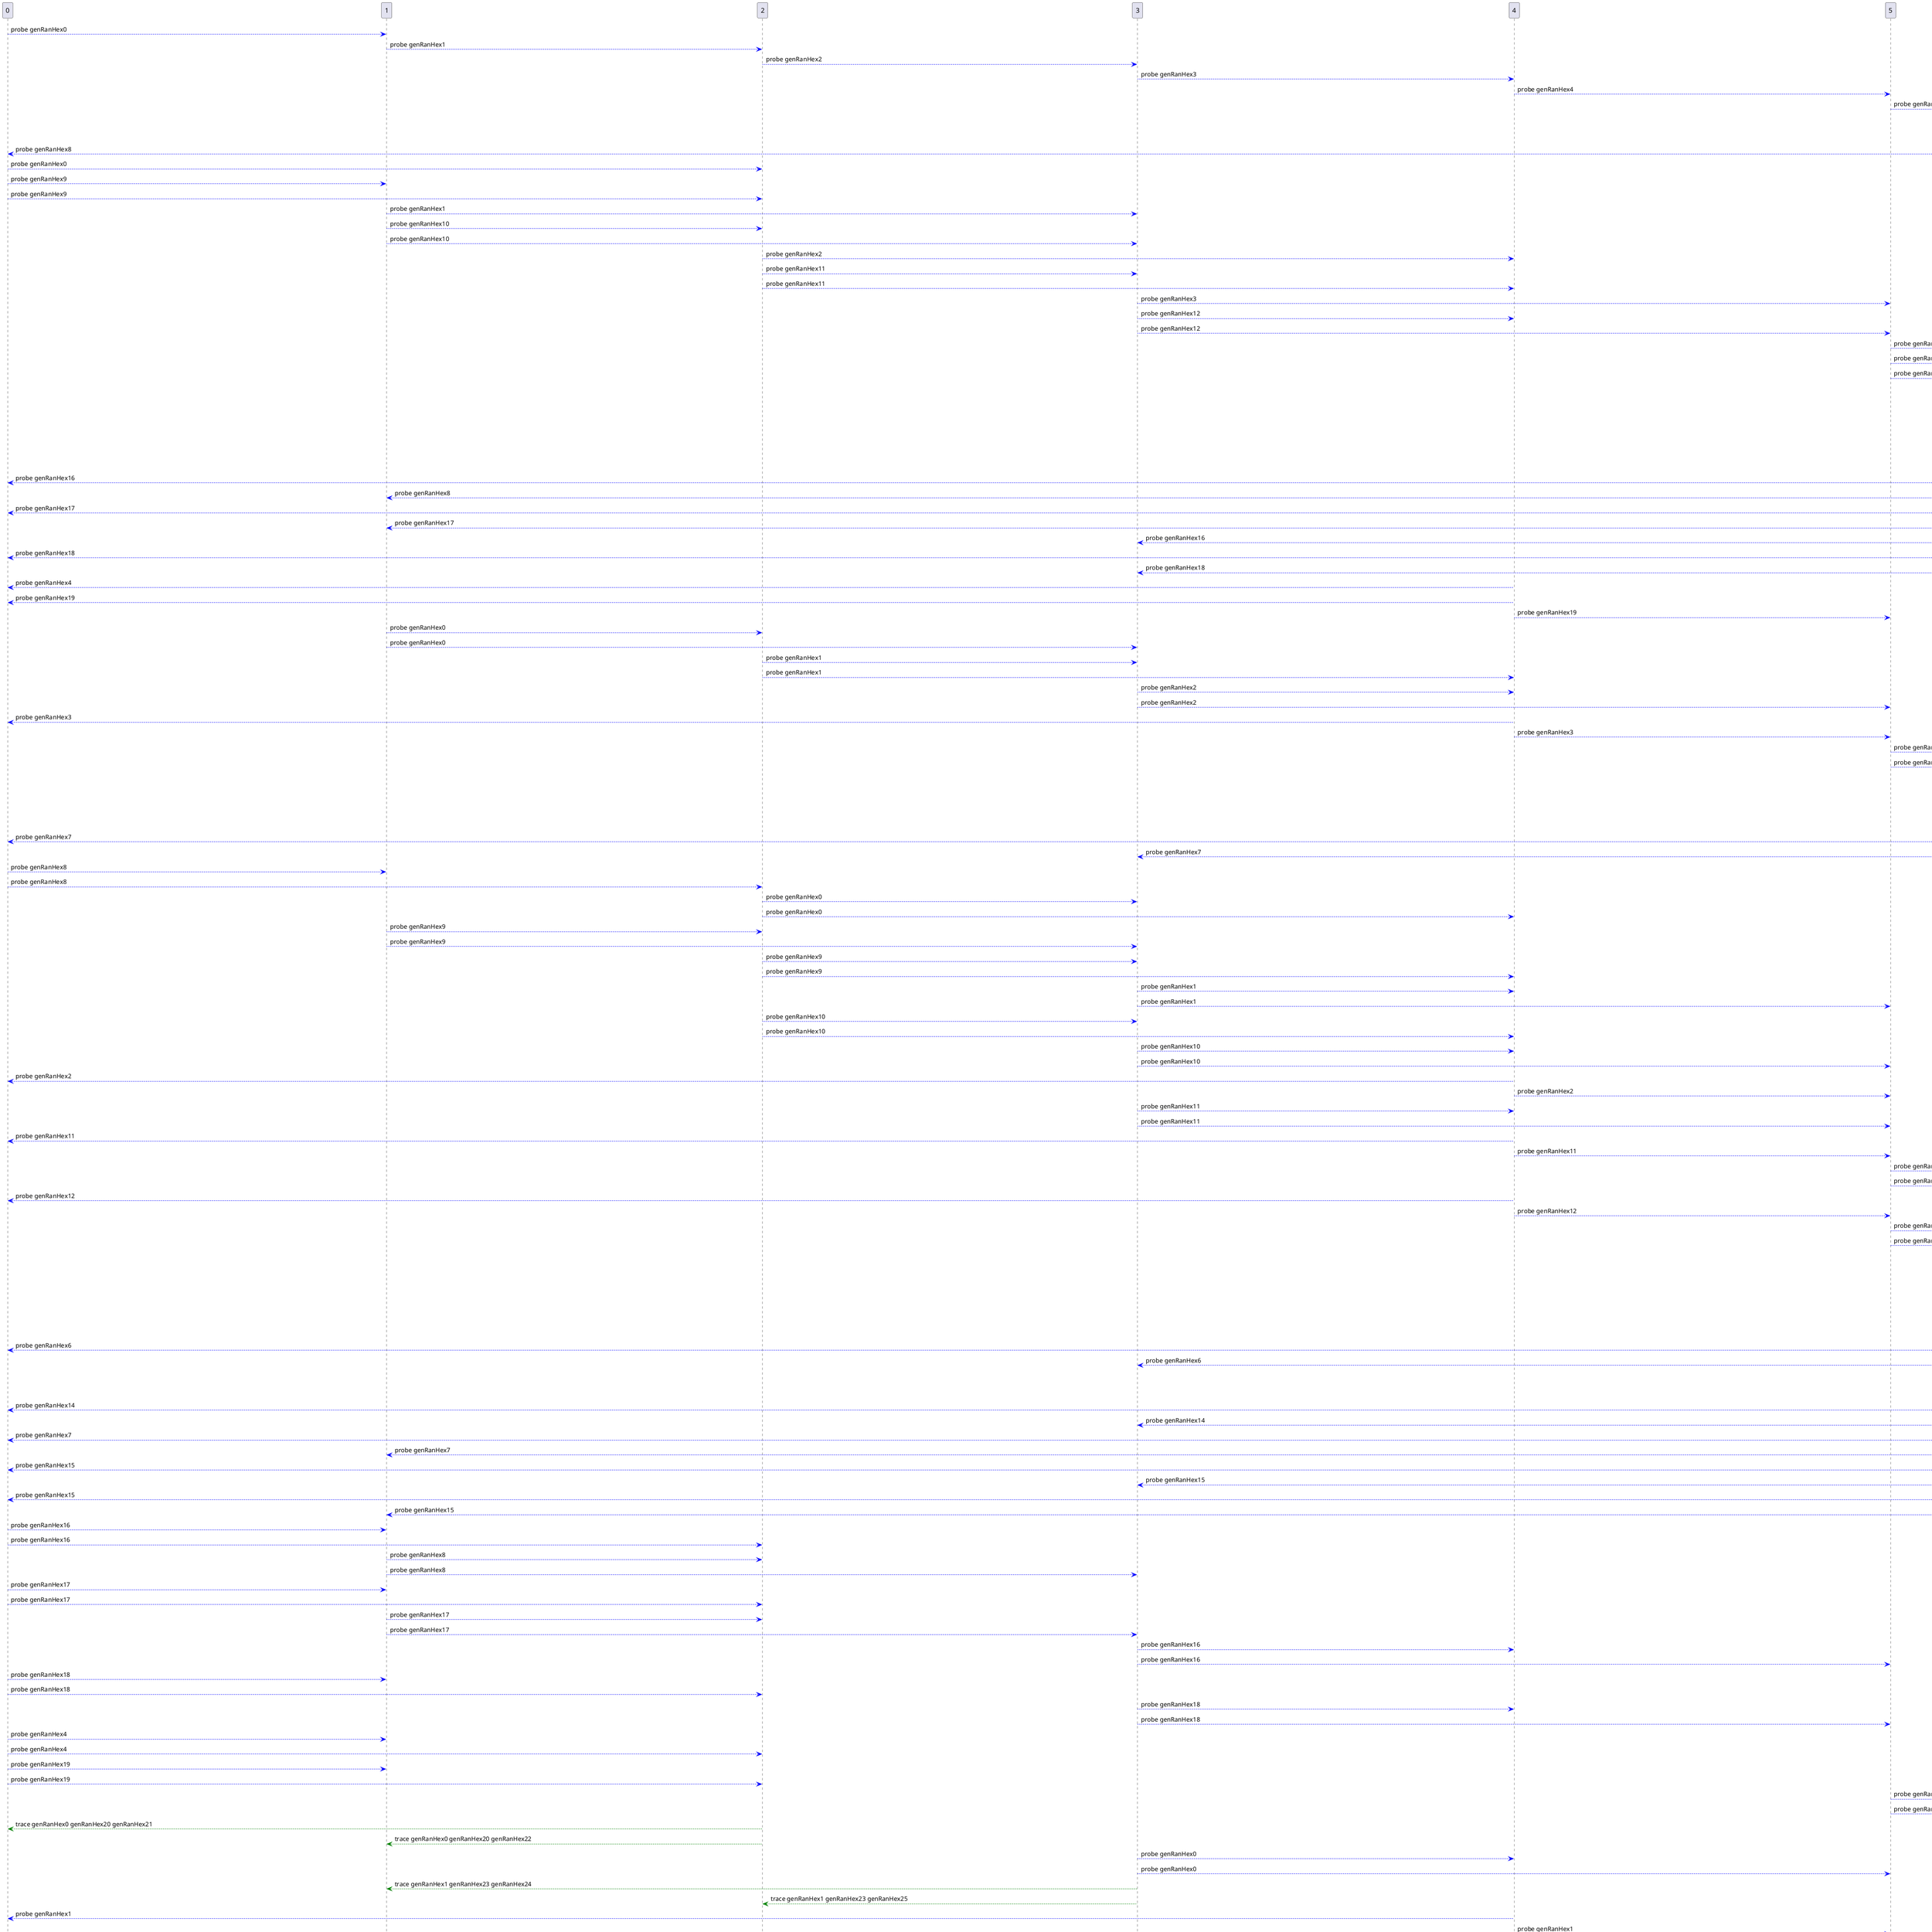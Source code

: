 @startuml messages
0 -[#blue]-> 1: probe genRanHex0
1 -[#blue]-> 2: probe genRanHex1
2 -[#blue]-> 3: probe genRanHex2
3 -[#blue]-> 4: probe genRanHex3
4 -[#blue]-> 5: probe genRanHex4
5 -[#blue]-> 6: probe genRanHex5
6 -[#blue]-> 7: probe genRanHex6
7 -[#blue]-> 8: probe genRanHex7
9 -[#blue]-> 0: probe genRanHex8
0 -[#blue]-> 2: probe genRanHex0
0 -[#blue]-> 1: probe genRanHex9
0 -[#blue]-> 2: probe genRanHex9
1 -[#blue]-> 3: probe genRanHex1
1 -[#blue]-> 2: probe genRanHex10
1 -[#blue]-> 3: probe genRanHex10
2 -[#blue]-> 4: probe genRanHex2
2 -[#blue]-> 3: probe genRanHex11
2 -[#blue]-> 4: probe genRanHex11
3 -[#blue]-> 5: probe genRanHex3
3 -[#blue]-> 4: probe genRanHex12
3 -[#blue]-> 5: probe genRanHex12
5 -[#blue]-> 7: probe genRanHex5
5 -[#blue]-> 6: probe genRanHex13
5 -[#blue]-> 7: probe genRanHex13
6 -[#blue]-> 8: probe genRanHex6
6 -[#blue]-> 7: probe genRanHex14
6 -[#blue]-> 8: probe genRanHex14
7 -[#blue]-> 9: probe genRanHex7
7 -[#blue]-> 8: probe genRanHex15
7 -[#blue]-> 9: probe genRanHex15
8 -[#blue]-> 0: probe genRanHex16
9 -[#blue]-> 1: probe genRanHex8
9 -[#blue]-> 0: probe genRanHex17
9 -[#blue]-> 1: probe genRanHex17
8 -[#blue]-> 3: probe genRanHex16
8 -[#blue]-> 0: probe genRanHex18
8 -[#blue]-> 3: probe genRanHex18
4 -[#blue]-> 0: probe genRanHex4
4 -[#blue]-> 0: probe genRanHex19
4 -[#blue]-> 5: probe genRanHex19
1 -[#blue]-> 2: probe genRanHex0
1 -[#blue]-> 3: probe genRanHex0
2 -[#blue]-> 3: probe genRanHex1
2 -[#blue]-> 4: probe genRanHex1
3 -[#blue]-> 4: probe genRanHex2
3 -[#blue]-> 5: probe genRanHex2
4 -[#blue]-> 0: probe genRanHex3
4 -[#blue]-> 5: probe genRanHex3
5 -[#blue]-> 6: probe genRanHex4
5 -[#blue]-> 7: probe genRanHex4
6 -[#blue]-> 7: probe genRanHex5
6 -[#blue]-> 8: probe genRanHex5
7 -[#blue]-> 8: probe genRanHex6
7 -[#blue]-> 9: probe genRanHex6
8 -[#blue]-> 0: probe genRanHex7
8 -[#blue]-> 3: probe genRanHex7
0 -[#blue]-> 1: probe genRanHex8
0 -[#blue]-> 2: probe genRanHex8
2 -[#blue]-> 3: probe genRanHex0
2 -[#blue]-> 4: probe genRanHex0
1 -[#blue]-> 2: probe genRanHex9
1 -[#blue]-> 3: probe genRanHex9
2 -[#blue]-> 3: probe genRanHex9
2 -[#blue]-> 4: probe genRanHex9
3 -[#blue]-> 4: probe genRanHex1
3 -[#blue]-> 5: probe genRanHex1
2 -[#blue]-> 3: probe genRanHex10
2 -[#blue]-> 4: probe genRanHex10
3 -[#blue]-> 4: probe genRanHex10
3 -[#blue]-> 5: probe genRanHex10
4 -[#blue]-> 0: probe genRanHex2
4 -[#blue]-> 5: probe genRanHex2
3 -[#blue]-> 4: probe genRanHex11
3 -[#blue]-> 5: probe genRanHex11
4 -[#blue]-> 0: probe genRanHex11
4 -[#blue]-> 5: probe genRanHex11
5 -[#blue]-> 6: probe genRanHex3
5 -[#blue]-> 7: probe genRanHex3
4 -[#blue]-> 0: probe genRanHex12
4 -[#blue]-> 5: probe genRanHex12
5 -[#blue]-> 6: probe genRanHex12
5 -[#blue]-> 7: probe genRanHex12
7 -[#blue]-> 8: probe genRanHex5
7 -[#blue]-> 9: probe genRanHex5
6 -[#blue]-> 7: probe genRanHex13
6 -[#blue]-> 8: probe genRanHex13
7 -[#blue]-> 8: probe genRanHex13
7 -[#blue]-> 9: probe genRanHex13
8 -[#blue]-> 0: probe genRanHex6
8 -[#blue]-> 3: probe genRanHex6
7 -[#blue]-> 8: probe genRanHex14
7 -[#blue]-> 9: probe genRanHex14
8 -[#blue]-> 0: probe genRanHex14
8 -[#blue]-> 3: probe genRanHex14
9 -[#blue]-> 0: probe genRanHex7
9 -[#blue]-> 1: probe genRanHex7
8 -[#blue]-> 0: probe genRanHex15
8 -[#blue]-> 3: probe genRanHex15
9 -[#blue]-> 0: probe genRanHex15
9 -[#blue]-> 1: probe genRanHex15
0 -[#blue]-> 1: probe genRanHex16
0 -[#blue]-> 2: probe genRanHex16
1 -[#blue]-> 2: probe genRanHex8
1 -[#blue]-> 3: probe genRanHex8
0 -[#blue]-> 1: probe genRanHex17
0 -[#blue]-> 2: probe genRanHex17
1 -[#blue]-> 2: probe genRanHex17
1 -[#blue]-> 3: probe genRanHex17
3 -[#blue]-> 4: probe genRanHex16
3 -[#blue]-> 5: probe genRanHex16
0 -[#blue]-> 1: probe genRanHex18
0 -[#blue]-> 2: probe genRanHex18
3 -[#blue]-> 4: probe genRanHex18
3 -[#blue]-> 5: probe genRanHex18
0 -[#blue]-> 1: probe genRanHex4
0 -[#blue]-> 2: probe genRanHex4
0 -[#blue]-> 1: probe genRanHex19
0 -[#blue]-> 2: probe genRanHex19
5 -[#blue]-> 6: probe genRanHex19
5 -[#blue]-> 7: probe genRanHex19
2 -[#green]-> 0: trace genRanHex0 genRanHex20 genRanHex21
2 -[#green]-> 1: trace genRanHex0 genRanHex20 genRanHex22
3 -[#blue]-> 4: probe genRanHex0
3 -[#blue]-> 5: probe genRanHex0
3 -[#green]-> 1: trace genRanHex1 genRanHex23 genRanHex24
3 -[#green]-> 2: trace genRanHex1 genRanHex23 genRanHex25
4 -[#blue]-> 0: probe genRanHex1
4 -[#blue]-> 5: probe genRanHex1
4 -[#green]-> 2: trace genRanHex2 genRanHex26 genRanHex27
4 -[#green]-> 3: trace genRanHex2 genRanHex26 genRanHex28
5 -[#blue]-> 6: probe genRanHex2
5 -[#blue]-> 7: probe genRanHex2
0 -[#blue]-> 2: probe genRanHex3
5 -[#green]-> 3: trace genRanHex3 genRanHex29 genRanHex30
5 -[#green]-> 4: trace genRanHex3 genRanHex29 genRanHex31
6 -[#blue]-> 7: probe genRanHex4
6 -[#blue]-> 8: probe genRanHex4
7 -[#blue]-> 8: probe genRanHex4
7 -[#blue]-> 9: probe genRanHex4
7 -[#green]-> 5: trace genRanHex5 genRanHex32 genRanHex33
7 -[#green]-> 6: trace genRanHex5 genRanHex32 genRanHex34
8 -[#blue]-> 0: probe genRanHex5
8 -[#blue]-> 3: probe genRanHex5
8 -[#green]-> 6: trace genRanHex6 genRanHex35 genRanHex36
8 -[#green]-> 7: trace genRanHex6 genRanHex35 genRanHex37
9 -[#blue]-> 0: probe genRanHex6
9 -[#blue]-> 1: probe genRanHex6
0 -[#blue]-> 2: probe genRanHex7
3 -[#blue]-> 5: probe genRanHex7
1 -[#green]-> 9: trace genRanHex8 genRanHex38 genRanHex39
1 -[#green]-> 0: trace genRanHex8 genRanHex38 genRanHex40
2 -[#blue]-> 4: probe genRanHex8
3 -[#green]-> 1: trace genRanHex0 genRanHex41 genRanHex42
3 -[#green]-> 2: trace genRanHex0 genRanHex41 genRanHex43
4 -[#blue]-> 0: probe genRanHex0
2 -[#green]-> 0: trace genRanHex9 genRanHex44 genRanHex45
2 -[#green]-> 1: trace genRanHex9 genRanHex44 genRanHex46
3 -[#blue]-> 5: probe genRanHex9
3 -[#green]-> 1: trace genRanHex9 genRanHex47 genRanHex48
3 -[#green]-> 2: trace genRanHex9 genRanHex47 genRanHex49
4 -[#blue]-> 0: probe genRanHex9
4 -[#green]-> 2: trace genRanHex1 genRanHex50 genRanHex51
4 -[#green]-> 3: trace genRanHex1 genRanHex50 genRanHex52
5 -[#blue]-> 7: probe genRanHex1
3 -[#green]-> 1: trace genRanHex10 genRanHex53 genRanHex54
3 -[#green]-> 2: trace genRanHex10 genRanHex53 genRanHex55
4 -[#blue]-> 0: probe genRanHex10
4 -[#green]-> 2: trace genRanHex10 genRanHex56 genRanHex57
4 -[#green]-> 3: trace genRanHex10 genRanHex56 genRanHex58
5 -[#blue]-> 7: probe genRanHex10
5 -[#green]-> 3: trace genRanHex2 genRanHex59 genRanHex60
5 -[#green]-> 4: trace genRanHex2 genRanHex59 genRanHex61
4 -[#green]-> 2: trace genRanHex11 genRanHex62 genRanHex63
4 -[#green]-> 3: trace genRanHex11 genRanHex62 genRanHex64
5 -[#blue]-> 7: probe genRanHex11
5 -[#green]-> 3: trace genRanHex11 genRanHex65 genRanHex66
5 -[#green]-> 4: trace genRanHex11 genRanHex65 genRanHex67
6 -[#blue]-> 8: probe genRanHex3
7 -[#blue]-> 9: probe genRanHex3
5 -[#green]-> 3: trace genRanHex12 genRanHex68 genRanHex69
5 -[#green]-> 4: trace genRanHex12 genRanHex68 genRanHex70
6 -[#blue]-> 8: probe genRanHex12
7 -[#blue]-> 9: probe genRanHex12
8 -[#green]-> 6: trace genRanHex5 genRanHex71 genRanHex72
8 -[#green]-> 7: trace genRanHex5 genRanHex71 genRanHex73
9 -[#blue]-> 1: probe genRanHex5
7 -[#green]-> 5: trace genRanHex13 genRanHex74 genRanHex75
7 -[#green]-> 6: trace genRanHex13 genRanHex74 genRanHex76
8 -[#blue]-> 0: probe genRanHex13
8 -[#blue]-> 3: probe genRanHex13
8 -[#green]-> 6: trace genRanHex13 genRanHex77 genRanHex78
8 -[#green]-> 7: trace genRanHex13 genRanHex77 genRanHex79
9 -[#blue]-> 1: probe genRanHex13
8 -[#green]-> 6: trace genRanHex14 genRanHex80 genRanHex81
8 -[#green]-> 7: trace genRanHex14 genRanHex80 genRanHex82
9 -[#blue]-> 1: probe genRanHex14
0 -[#green]-> 8: trace genRanHex7 genRanHex83 genRanHex84
0 -[#green]-> 9: trace genRanHex7 genRanHex83 genRanHex85
0 -[#green]-> 8: trace genRanHex15 genRanHex86 genRanHex87
0 -[#green]-> 9: trace genRanHex15 genRanHex86 genRanHex88
2 -[#green]-> 0: trace genRanHex8 genRanHex89 genRanHex90
2 -[#green]-> 1: trace genRanHex8 genRanHex89 genRanHex91
1 -[#green]-> 9: trace genRanHex17 genRanHex92 genRanHex93
1 -[#green]-> 0: trace genRanHex17 genRanHex92 genRanHex94
2 -[#green]-> 0: trace genRanHex17 genRanHex95 genRanHex96
2 -[#green]-> 1: trace genRanHex17 genRanHex95 genRanHex97
4 -[#blue]-> 0: probe genRanHex16
4 -[#blue]-> 0: probe genRanHex18
1 -[#blue]-> 0: probe genRanHex1
1 -[#blue]-> 0: probe genRanHex10
1 -[#blue]-> 0: probe genRanHex7
1 -[#blue]-> 0: probe genRanHex15
1 -[#green]-> 0: trace genRanHex0 genRanHex20 genRanHex22
4 -[#green]-> 2: trace genRanHex0 genRanHex98 genRanHex99
4 -[#green]-> 3: trace genRanHex0 genRanHex98 genRanHex100
2 -[#blue]-> 1: probe genRanHex2
2 -[#blue]-> 1: probe genRanHex11
2 -[#blue]-> 1: probe genRanHex16
2 -[#blue]-> 1: probe genRanHex18
2 -[#blue]-> 1: probe genRanHex4
2 -[#blue]-> 1: probe genRanHex19
2 -[#green]-> 1: trace genRanHex1 genRanHex23 genRanHex25
5 -[#green]-> 3: trace genRanHex1 genRanHex101 genRanHex102
5 -[#green]-> 4: trace genRanHex1 genRanHex101 genRanHex103
3 -[#blue]-> 2: probe genRanHex3
3 -[#blue]-> 2: probe genRanHex12
3 -[#blue]-> 2: probe genRanHex16
3 -[#blue]-> 2: probe genRanHex18
3 -[#blue]-> 2: probe genRanHex7
3 -[#blue]-> 2: probe genRanHex6
3 -[#blue]-> 2: probe genRanHex14
3 -[#blue]-> 2: probe genRanHex15
3 -[#blue]-> 2: probe genRanHex8
3 -[#blue]-> 2: probe genRanHex17
3 -[#green]-> 2: trace genRanHex2 genRanHex26 genRanHex28
4 -[#blue]-> 3: probe genRanHex4
4 -[#blue]-> 3: probe genRanHex19
4 -[#blue]-> 3: probe genRanHex9
2 -[#blue]-> 1: probe genRanHex3
4 -[#green]-> 3: trace genRanHex3 genRanHex29 genRanHex31
5 -[#blue]-> 4: probe genRanHex5
5 -[#blue]-> 4: probe genRanHex13
5 -[#blue]-> 4: probe genRanHex10
5 -[#blue]-> 4: probe genRanHex16
5 -[#blue]-> 4: probe genRanHex18
5 -[#blue]-> 4: probe genRanHex0
7 -[#green]-> 5: trace genRanHex4 genRanHex104 genRanHex105
7 -[#green]-> 6: trace genRanHex4 genRanHex104 genRanHex106
8 -[#green]-> 6: trace genRanHex4 genRanHex107 genRanHex108
8 -[#green]-> 7: trace genRanHex4 genRanHex107 genRanHex109
6 -[#blue]-> 5: probe genRanHex6
6 -[#blue]-> 5: probe genRanHex14
6 -[#green]-> 5: trace genRanHex5 genRanHex32 genRanHex34
3 -[#blue]-> 2: probe genRanHex5
7 -[#blue]-> 6: probe genRanHex7
7 -[#blue]-> 6: probe genRanHex15
7 -[#blue]-> 6: probe genRanHex3
7 -[#blue]-> 6: probe genRanHex12
7 -[#blue]-> 6: probe genRanHex19
7 -[#blue]-> 6: probe genRanHex2
7 -[#green]-> 6: trace genRanHex6 genRanHex35 genRanHex37
0 -[#green]-> 8: trace genRanHex6 genRanHex110 genRanHex111
0 -[#green]-> 9: trace genRanHex6 genRanHex110 genRanHex112
8 -[#blue]-> 7: probe genRanHex16
8 -[#blue]-> 7: probe genRanHex18
2 -[#blue]-> 1: probe genRanHex7
5 -[#blue]-> 4: probe genRanHex7
0 -[#blue]-> 9: probe genRanHex0
0 -[#blue]-> 9: probe genRanHex9
0 -[#blue]-> 9: probe genRanHex16
0 -[#blue]-> 9: probe genRanHex18
0 -[#blue]-> 9: probe genRanHex4
0 -[#blue]-> 9: probe genRanHex19
0 -[#blue]-> 9: probe genRanHex3
0 -[#blue]-> 9: probe genRanHex2
0 -[#blue]-> 9: probe genRanHex11
0 -[#blue]-> 9: probe genRanHex12
0 -[#blue]-> 9: probe genRanHex14
0 -[#blue]-> 9: probe genRanHex1
0 -[#blue]-> 9: probe genRanHex5
0 -[#green]-> 9: trace genRanHex8 genRanHex38 genRanHex40
2 -[#blue]-> 0: probe genRanHex2
2 -[#blue]-> 0: probe genRanHex11
2 -[#blue]-> 0: probe genRanHex1
2 -[#blue]-> 0: probe genRanHex10
1 -[#green]-> 0: trace genRanHex0 genRanHex41 genRanHex42
2 -[#green]-> 0: trace genRanHex0 genRanHex41 genRanHex43
2 -[#green]-> 1: trace genRanHex0 genRanHex41 genRanHex43
0 -[#green]-> 4: trace genRanHex0 genRanHex113 genRanHex114
1 -[#green]-> 0: trace genRanHex9 genRanHex44 genRanHex46
1 -[#green]-> 0: trace genRanHex9 genRanHex47 genRanHex48
2 -[#green]-> 0: trace genRanHex9 genRanHex47 genRanHex49
2 -[#green]-> 1: trace genRanHex9 genRanHex47 genRanHex49
0 -[#green]-> 4: trace genRanHex9 genRanHex115 genRanHex116
3 -[#blue]-> 1: probe genRanHex3
3 -[#blue]-> 1: probe genRanHex12
3 -[#blue]-> 1: probe genRanHex2
3 -[#blue]-> 1: probe genRanHex11
3 -[#blue]-> 1: probe genRanHex16
3 -[#blue]-> 1: probe genRanHex18
3 -[#blue]-> 1: probe genRanHex7
3 -[#blue]-> 1: probe genRanHex6
3 -[#blue]-> 1: probe genRanHex14
3 -[#blue]-> 1: probe genRanHex15
3 -[#blue]-> 1: probe genRanHex5
2 -[#green]-> 1: trace genRanHex1 genRanHex50 genRanHex51
3 -[#green]-> 1: trace genRanHex1 genRanHex50 genRanHex52
3 -[#green]-> 2: trace genRanHex1 genRanHex50 genRanHex52
7 -[#blue]-> 6: probe genRanHex1
2 -[#green]-> 1: trace genRanHex10 genRanHex53 genRanHex55
0 -[#blue]-> 9: probe genRanHex10
2 -[#green]-> 1: trace genRanHex10 genRanHex56 genRanHex57
3 -[#green]-> 1: trace genRanHex10 genRanHex56 genRanHex58
3 -[#green]-> 2: trace genRanHex10 genRanHex56 genRanHex58
7 -[#blue]-> 6: probe genRanHex10
4 -[#blue]-> 2: probe genRanHex4
4 -[#blue]-> 2: probe genRanHex19
4 -[#blue]-> 2: probe genRanHex3
4 -[#blue]-> 2: probe genRanHex12
4 -[#blue]-> 2: probe genRanHex16
4 -[#blue]-> 2: probe genRanHex18
3 -[#green]-> 2: trace genRanHex2 genRanHex59 genRanHex60
4 -[#green]-> 2: trace genRanHex2 genRanHex59 genRanHex61
4 -[#green]-> 3: trace genRanHex2 genRanHex59 genRanHex61
3 -[#green]-> 2: trace genRanHex11 genRanHex62 genRanHex64
7 -[#blue]-> 6: probe genRanHex11
3 -[#green]-> 2: trace genRanHex11 genRanHex65 genRanHex66
4 -[#green]-> 2: trace genRanHex11 genRanHex65 genRanHex67
4 -[#green]-> 3: trace genRanHex11 genRanHex65 genRanHex67
5 -[#blue]-> 3: probe genRanHex5
5 -[#blue]-> 3: probe genRanHex13
5 -[#blue]-> 3: probe genRanHex4
5 -[#blue]-> 3: probe genRanHex19
8 -[#blue]-> 7: probe genRanHex3
4 -[#green]-> 3: trace genRanHex12 genRanHex68 genRanHex70
7 -[#blue]-> 5: probe genRanHex7
7 -[#blue]-> 5: probe genRanHex15
7 -[#blue]-> 5: probe genRanHex6
7 -[#blue]-> 5: probe genRanHex14
6 -[#green]-> 5: trace genRanHex5 genRanHex71 genRanHex72
7 -[#green]-> 5: trace genRanHex5 genRanHex71 genRanHex73
7 -[#green]-> 6: trace genRanHex5 genRanHex71 genRanHex73
6 -[#green]-> 5: trace genRanHex13 genRanHex74 genRanHex76
3 -[#blue]-> 1: probe genRanHex13
6 -[#green]-> 5: trace genRanHex13 genRanHex77 genRanHex78
7 -[#green]-> 5: trace genRanHex13 genRanHex77 genRanHex79
7 -[#green]-> 6: trace genRanHex13 genRanHex77 genRanHex79
8 -[#blue]-> 6: probe genRanHex16
8 -[#blue]-> 6: probe genRanHex18
8 -[#blue]-> 6: probe genRanHex7
8 -[#blue]-> 6: probe genRanHex15
7 -[#green]-> 6: trace genRanHex14 genRanHex80 genRanHex82
9 -[#blue]-> 7: probe genRanHex8
9 -[#blue]-> 7: probe genRanHex17
8 -[#green]-> 7: trace genRanHex7 genRanHex83 genRanHex84
9 -[#green]-> 7: trace genRanHex7 genRanHex83 genRanHex85
8 -[#green]-> 7: trace genRanHex15 genRanHex86 genRanHex87
9 -[#green]-> 7: trace genRanHex15 genRanHex86 genRanHex88
0 -[#blue]-> 8: probe genRanHex0
0 -[#blue]-> 8: probe genRanHex9
0 -[#blue]-> 8: probe genRanHex8
0 -[#blue]-> 8: probe genRanHex17
0 -[#blue]-> 8: probe genRanHex4
0 -[#blue]-> 8: probe genRanHex19
0 -[#blue]-> 8: probe genRanHex3
0 -[#blue]-> 8: probe genRanHex2
0 -[#blue]-> 8: probe genRanHex11
0 -[#blue]-> 8: probe genRanHex12
0 -[#blue]-> 8: probe genRanHex1
0 -[#blue]-> 8: probe genRanHex10
1 -[#blue]-> 9: probe genRanHex1
1 -[#blue]-> 9: probe genRanHex10
1 -[#blue]-> 9: probe genRanHex0
1 -[#blue]-> 9: probe genRanHex9
1 -[#blue]-> 9: probe genRanHex16
1 -[#blue]-> 9: probe genRanHex18
1 -[#blue]-> 9: probe genRanHex4
1 -[#blue]-> 9: probe genRanHex19
0 -[#green]-> 9: trace genRanHex8 genRanHex89 genRanHex90
1 -[#green]-> 9: trace genRanHex8 genRanHex89 genRanHex91
1 -[#green]-> 0: trace genRanHex8 genRanHex89 genRanHex91
0 -[#green]-> 9: trace genRanHex17 genRanHex92 genRanHex94
0 -[#green]-> 9: trace genRanHex17 genRanHex95 genRanHex96
1 -[#green]-> 9: trace genRanHex17 genRanHex95 genRanHex97
1 -[#green]-> 0: trace genRanHex17 genRanHex95 genRanHex97
3 -[#blue]-> 8: probe genRanHex3
3 -[#blue]-> 8: probe genRanHex12
3 -[#blue]-> 8: probe genRanHex2
3 -[#blue]-> 8: probe genRanHex1
3 -[#blue]-> 8: probe genRanHex10
3 -[#blue]-> 8: probe genRanHex11
3 -[#blue]-> 8: probe genRanHex0
3 -[#blue]-> 8: probe genRanHex9
3 -[#blue]-> 8: probe genRanHex8
3 -[#blue]-> 8: probe genRanHex17
0 -[#green]-> 8: trace genRanHex16 genRanHex117 genRanHex118
0 -[#green]-> 4: trace genRanHex16 genRanHex117 genRanHex119
0 -[#green]-> 8: trace genRanHex18 genRanHex120 genRanHex121
0 -[#green]-> 4: trace genRanHex18 genRanHex120 genRanHex122
0 -[#blue]-> 4: probe genRanHex8
0 -[#blue]-> 4: probe genRanHex17
0 -[#blue]-> 4: probe genRanHex7
0 -[#blue]-> 4: probe genRanHex6
0 -[#blue]-> 4: probe genRanHex14
0 -[#blue]-> 4: probe genRanHex15
0 -[#blue]-> 4: probe genRanHex5
0 -[#blue]-> 4: probe genRanHex13
0 -[#green]-> 4: trace genRanHex1 genRanHex123 genRanHex124
0 -[#green]-> 1: trace genRanHex1 genRanHex123 genRanHex125
0 -[#green]-> 4: trace genRanHex10 genRanHex126 genRanHex127
0 -[#green]-> 1: trace genRanHex10 genRanHex126 genRanHex128
0 -[#green]-> 8: trace genRanHex7 genRanHex129 genRanHex130
0 -[#green]-> 9: trace genRanHex7 genRanHex129 genRanHex131
0 -[#green]-> 1: trace genRanHex7 genRanHex129 genRanHex132
0 -[#green]-> 8: trace genRanHex15 genRanHex133 genRanHex134
0 -[#green]-> 9: trace genRanHex15 genRanHex133 genRanHex135
0 -[#green]-> 1: trace genRanHex15 genRanHex133 genRanHex136
0 -[#green]-> 2: trace genRanHex0 genRanHex20 genRanHex22
2 -[#green]-> 0: trace genRanHex0 genRanHex98 genRanHex99
2 -[#green]-> 1: trace genRanHex0 genRanHex98 genRanHex99
3 -[#green]-> 1: trace genRanHex0 genRanHex98 genRanHex100
3 -[#green]-> 2: trace genRanHex0 genRanHex98 genRanHex100
1 -[#blue]-> 9: probe genRanHex2
1 -[#blue]-> 9: probe genRanHex11
1 -[#green]-> 0: trace genRanHex16 genRanHex137 genRanHex138
1 -[#green]-> 2: trace genRanHex16 genRanHex137 genRanHex139
1 -[#green]-> 0: trace genRanHex18 genRanHex140 genRanHex141
1 -[#green]-> 2: trace genRanHex18 genRanHex140 genRanHex142
1 -[#green]-> 0: trace genRanHex4 genRanHex143 genRanHex144
1 -[#green]-> 2: trace genRanHex4 genRanHex143 genRanHex145
1 -[#green]-> 0: trace genRanHex19 genRanHex146 genRanHex147
1 -[#green]-> 2: trace genRanHex19 genRanHex146 genRanHex148
1 -[#green]-> 3: trace genRanHex1 genRanHex23 genRanHex25
3 -[#green]-> 1: trace genRanHex1 genRanHex101 genRanHex102
3 -[#green]-> 2: trace genRanHex1 genRanHex101 genRanHex102
4 -[#green]-> 2: trace genRanHex1 genRanHex101 genRanHex103
4 -[#green]-> 3: trace genRanHex1 genRanHex101 genRanHex103
2 -[#green]-> 0: trace genRanHex3 genRanHex149 genRanHex150
2 -[#green]-> 3: trace genRanHex3 genRanHex149 genRanHex151
2 -[#green]-> 0: trace genRanHex16 genRanHex152 genRanHex153
2 -[#green]-> 3: trace genRanHex16 genRanHex152 genRanHex154
2 -[#green]-> 0: trace genRanHex18 genRanHex155 genRanHex156
2 -[#green]-> 3: trace genRanHex18 genRanHex155 genRanHex157
2 -[#green]-> 0: trace genRanHex7 genRanHex158 genRanHex159
2 -[#green]-> 3: trace genRanHex7 genRanHex158 genRanHex160
2 -[#green]-> 0: trace genRanHex8 genRanHex161 genRanHex162
2 -[#green]-> 1: trace genRanHex8 genRanHex161 genRanHex163
2 -[#green]-> 3: trace genRanHex8 genRanHex161 genRanHex164
2 -[#green]-> 0: trace genRanHex17 genRanHex165 genRanHex166
2 -[#green]-> 1: trace genRanHex17 genRanHex165 genRanHex167
2 -[#green]-> 3: trace genRanHex17 genRanHex165 genRanHex168
2 -[#green]-> 4: trace genRanHex2 genRanHex26 genRanHex28
3 -[#blue]-> 8: probe genRanHex4
3 -[#blue]-> 8: probe genRanHex19
3 -[#green]-> 1: trace genRanHex9 genRanHex169 genRanHex170
3 -[#green]-> 2: trace genRanHex9 genRanHex169 genRanHex171
3 -[#green]-> 4: trace genRanHex9 genRanHex169 genRanHex172
0 -[#blue]-> 1: probe genRanHex3
0 -[#blue]-> 1: probe genRanHex2
0 -[#blue]-> 1: probe genRanHex11
0 -[#blue]-> 1: probe genRanHex12
0 -[#blue]-> 1: probe genRanHex6
0 -[#blue]-> 1: probe genRanHex14
0 -[#blue]-> 1: probe genRanHex5
0 -[#blue]-> 1: probe genRanHex13
1 -[#blue]-> 9: probe genRanHex3
3 -[#green]-> 5: trace genRanHex3 genRanHex29 genRanHex31
4 -[#green]-> 2: trace genRanHex10 genRanHex173 genRanHex174
4 -[#green]-> 3: trace genRanHex10 genRanHex173 genRanHex175
4 -[#green]-> 5: trace genRanHex10 genRanHex173 genRanHex176
4 -[#green]-> 3: trace genRanHex16 genRanHex177 genRanHex178
4 -[#green]-> 5: trace genRanHex16 genRanHex177 genRanHex179
4 -[#green]-> 3: trace genRanHex18 genRanHex180 genRanHex181
4 -[#green]-> 5: trace genRanHex18 genRanHex180 genRanHex182
4 -[#green]-> 2: trace genRanHex0 genRanHex183 genRanHex184
4 -[#green]-> 3: trace genRanHex0 genRanHex183 genRanHex185
4 -[#green]-> 5: trace genRanHex0 genRanHex183 genRanHex186
5 -[#green]-> 4: trace genRanHex4 genRanHex104 genRanHex105
6 -[#green]-> 5: trace genRanHex4 genRanHex104 genRanHex106
6 -[#green]-> 5: trace genRanHex4 genRanHex107 genRanHex108
7 -[#green]-> 5: trace genRanHex4 genRanHex107 genRanHex109
7 -[#green]-> 6: trace genRanHex4 genRanHex107 genRanHex109
5 -[#green]-> 7: trace genRanHex5 genRanHex32 genRanHex34
6 -[#green]-> 5: trace genRanHex3 genRanHex187 genRanHex188
6 -[#green]-> 7: trace genRanHex3 genRanHex187 genRanHex189
6 -[#green]-> 5: trace genRanHex12 genRanHex190 genRanHex191
6 -[#green]-> 7: trace genRanHex12 genRanHex190 genRanHex192
6 -[#green]-> 5: trace genRanHex19 genRanHex193 genRanHex194
6 -[#green]-> 7: trace genRanHex19 genRanHex193 genRanHex195
6 -[#green]-> 5: trace genRanHex2 genRanHex196 genRanHex197
6 -[#green]-> 7: trace genRanHex2 genRanHex196 genRanHex198
6 -[#green]-> 8: trace genRanHex6 genRanHex35 genRanHex37
8 -[#green]-> 6: trace genRanHex6 genRanHex110 genRanHex111
8 -[#green]-> 7: trace genRanHex6 genRanHex110 genRanHex111
9 -[#green]-> 7: trace genRanHex6 genRanHex110 genRanHex112
1 -[#green]-> 9: trace genRanHex7 genRanHex199 genRanHex200
1 -[#green]-> 2: trace genRanHex7 genRanHex199 genRanHex201
3 -[#blue]-> 4: probe genRanHex7
3 -[#blue]-> 4: probe genRanHex6
3 -[#blue]-> 4: probe genRanHex14
3 -[#blue]-> 4: probe genRanHex15
3 -[#blue]-> 4: probe genRanHex8
3 -[#blue]-> 4: probe genRanHex17
3 -[#blue]-> 4: probe genRanHex5
3 -[#blue]-> 4: probe genRanHex13
9 -[#green]-> 7: trace genRanHex4 genRanHex202 genRanHex203
9 -[#green]-> 0: trace genRanHex4 genRanHex202 genRanHex204
9 -[#green]-> 7: trace genRanHex3 genRanHex205 genRanHex206
9 -[#green]-> 0: trace genRanHex3 genRanHex205 genRanHex207
9 -[#green]-> 7: trace genRanHex12 genRanHex208 genRanHex209
9 -[#green]-> 0: trace genRanHex12 genRanHex208 genRanHex210
9 -[#green]-> 7: trace genRanHex14 genRanHex211 genRanHex212
9 -[#green]-> 0: trace genRanHex14 genRanHex211 genRanHex213
9 -[#green]-> 7: trace genRanHex5 genRanHex214 genRanHex215
9 -[#green]-> 0: trace genRanHex5 genRanHex214 genRanHex216
9 -[#green]-> 1: trace genRanHex8 genRanHex38 genRanHex40
2 -[#blue]-> 3: probe genRanHex4
2 -[#blue]-> 3: probe genRanHex19
0 -[#green]-> 4: trace genRanHex2 genRanHex217 genRanHex218
0 -[#green]-> 2: trace genRanHex2 genRanHex217 genRanHex219
0 -[#green]-> 4: trace genRanHex11 genRanHex220 genRanHex221
0 -[#green]-> 2: trace genRanHex11 genRanHex220 genRanHex222
0 -[#green]-> 4: trace genRanHex1 genRanHex223 genRanHex224
0 -[#green]-> 1: trace genRanHex1 genRanHex223 genRanHex225
0 -[#green]-> 2: trace genRanHex1 genRanHex223 genRanHex226
0 -[#green]-> 4: trace genRanHex10 genRanHex227 genRanHex228
0 -[#green]-> 1: trace genRanHex10 genRanHex227 genRanHex229
0 -[#green]-> 2: trace genRanHex10 genRanHex227 genRanHex230
0 -[#green]-> 4: trace genRanHex0 genRanHex41 genRanHex42
0 -[#green]-> 1: trace genRanHex0 genRanHex41 genRanHex43
1 -[#green]-> 3: trace genRanHex0 genRanHex41 genRanHex43
4 -[#green]-> 2: trace genRanHex0 genRanHex113 genRanHex114
4 -[#green]-> 3: trace genRanHex0 genRanHex113 genRanHex114
4 -[#green]-> 5: trace genRanHex0 genRanHex113 genRanHex114
4 -[#blue]-> 5: probe genRanHex9
4 -[#blue]-> 5: probe genRanHex8
0 -[#green]-> 2: trace genRanHex9 genRanHex44 genRanHex46
0 -[#green]-> 4: trace genRanHex9 genRanHex47 genRanHex48
0 -[#green]-> 1: trace genRanHex9 genRanHex47 genRanHex49
1 -[#green]-> 3: trace genRanHex9 genRanHex47 genRanHex49
4 -[#green]-> 2: trace genRanHex9 genRanHex115 genRanHex116
1 -[#green]-> 2: trace genRanHex3 genRanHex231 genRanHex232
1 -[#green]-> 3: trace genRanHex3 genRanHex231 genRanHex233
1 -[#green]-> 2: trace genRanHex2 genRanHex234 genRanHex235
1 -[#green]-> 3: trace genRanHex2 genRanHex234 genRanHex236
1 -[#green]-> 2: trace genRanHex11 genRanHex237 genRanHex238
1 -[#green]-> 3: trace genRanHex11 genRanHex237 genRanHex239
1 -[#green]-> 0: trace genRanHex16 genRanHex240 genRanHex241
1 -[#green]-> 2: trace genRanHex16 genRanHex240 genRanHex242
1 -[#green]-> 3: trace genRanHex16 genRanHex240 genRanHex243
1 -[#green]-> 0: trace genRanHex18 genRanHex244 genRanHex245
1 -[#green]-> 2: trace genRanHex18 genRanHex244 genRanHex246
1 -[#green]-> 3: trace genRanHex18 genRanHex244 genRanHex247
1 -[#green]-> 9: trace genRanHex7 genRanHex248 genRanHex249
1 -[#green]-> 2: trace genRanHex7 genRanHex248 genRanHex250
1 -[#green]-> 3: trace genRanHex7 genRanHex248 genRanHex251
1 -[#green]-> 9: trace genRanHex6 genRanHex252 genRanHex253
1 -[#green]-> 3: trace genRanHex6 genRanHex252 genRanHex254
1 -[#green]-> 9: trace genRanHex14 genRanHex255 genRanHex256
1 -[#green]-> 3: trace genRanHex14 genRanHex255 genRanHex257
1 -[#green]-> 9: trace genRanHex15 genRanHex258 genRanHex259
1 -[#green]-> 3: trace genRanHex15 genRanHex258 genRanHex260
1 -[#green]-> 9: trace genRanHex5 genRanHex261 genRanHex262
1 -[#green]-> 3: trace genRanHex5 genRanHex261 genRanHex263
1 -[#green]-> 2: trace genRanHex1 genRanHex50 genRanHex52
2 -[#green]-> 4: trace genRanHex1 genRanHex50 genRanHex52
5 -[#blue]-> 6: probe genRanHex1
5 -[#blue]-> 6: probe genRanHex10
5 -[#blue]-> 6: probe genRanHex11
5 -[#blue]-> 6: probe genRanHex16
5 -[#blue]-> 6: probe genRanHex18
5 -[#blue]-> 6: probe genRanHex0
5 -[#blue]-> 6: probe genRanHex7
5 -[#blue]-> 6: probe genRanHex9
1 -[#green]-> 3: trace genRanHex10 genRanHex53 genRanHex55
1 -[#green]-> 2: trace genRanHex10 genRanHex56 genRanHex58
2 -[#green]-> 4: trace genRanHex10 genRanHex56 genRanHex58
2 -[#green]-> 0: trace genRanHex4 genRanHex264 genRanHex265
2 -[#green]-> 4: trace genRanHex4 genRanHex264 genRanHex266
2 -[#green]-> 0: trace genRanHex19 genRanHex267 genRanHex268
2 -[#green]-> 4: trace genRanHex19 genRanHex267 genRanHex269
2 -[#green]-> 0: trace genRanHex3 genRanHex270 genRanHex271
2 -[#green]-> 3: trace genRanHex3 genRanHex270 genRanHex272
2 -[#green]-> 4: trace genRanHex3 genRanHex270 genRanHex273
2 -[#green]-> 3: trace genRanHex12 genRanHex274 genRanHex275
2 -[#green]-> 4: trace genRanHex12 genRanHex274 genRanHex276
2 -[#green]-> 0: trace genRanHex16 genRanHex277 genRanHex278
2 -[#green]-> 3: trace genRanHex16 genRanHex277 genRanHex279
2 -[#green]-> 4: trace genRanHex16 genRanHex277 genRanHex280
2 -[#green]-> 0: trace genRanHex18 genRanHex281 genRanHex282
2 -[#green]-> 3: trace genRanHex18 genRanHex281 genRanHex283
2 -[#green]-> 4: trace genRanHex18 genRanHex281 genRanHex284
0 -[#blue]-> 2: probe genRanHex12
0 -[#blue]-> 2: probe genRanHex6
0 -[#blue]-> 2: probe genRanHex14
0 -[#blue]-> 2: probe genRanHex15
0 -[#blue]-> 2: probe genRanHex5
0 -[#blue]-> 2: probe genRanHex13
2 -[#green]-> 3: trace genRanHex2 genRanHex59 genRanHex61
3 -[#green]-> 5: trace genRanHex2 genRanHex59 genRanHex61
2 -[#green]-> 4: trace genRanHex11 genRanHex62 genRanHex64
2 -[#green]-> 3: trace genRanHex11 genRanHex65 genRanHex67
3 -[#green]-> 5: trace genRanHex11 genRanHex65 genRanHex67
3 -[#green]-> 8: trace genRanHex5 genRanHex285 genRanHex286
3 -[#green]-> 5: trace genRanHex5 genRanHex285 genRanHex287
3 -[#green]-> 8: trace genRanHex13 genRanHex288 genRanHex289
3 -[#green]-> 5: trace genRanHex13 genRanHex288 genRanHex290
3 -[#green]-> 4: trace genRanHex4 genRanHex291 genRanHex292
3 -[#green]-> 5: trace genRanHex4 genRanHex291 genRanHex293
3 -[#green]-> 4: trace genRanHex19 genRanHex294 genRanHex295
3 -[#green]-> 5: trace genRanHex19 genRanHex294 genRanHex296
7 -[#green]-> 5: trace genRanHex3 genRanHex297 genRanHex298
7 -[#green]-> 8: trace genRanHex3 genRanHex297 genRanHex299
7 -[#blue]-> 8: probe genRanHex12
7 -[#blue]-> 8: probe genRanHex19
7 -[#blue]-> 8: probe genRanHex2
7 -[#blue]-> 8: probe genRanHex1
7 -[#blue]-> 8: probe genRanHex10
7 -[#blue]-> 8: probe genRanHex11
3 -[#green]-> 5: trace genRanHex12 genRanHex68 genRanHex70
5 -[#green]-> 3: trace genRanHex7 genRanHex300 genRanHex301
5 -[#green]-> 7: trace genRanHex7 genRanHex300 genRanHex302
5 -[#blue]-> 6: probe genRanHex15
5 -[#green]-> 6: trace genRanHex6 genRanHex303 genRanHex304
5 -[#green]-> 7: trace genRanHex6 genRanHex303 genRanHex305
5 -[#green]-> 6: trace genRanHex14 genRanHex306 genRanHex307
5 -[#green]-> 7: trace genRanHex14 genRanHex306 genRanHex308
5 -[#green]-> 6: trace genRanHex5 genRanHex71 genRanHex73
6 -[#green]-> 8: trace genRanHex5 genRanHex71 genRanHex73
9 -[#blue]-> 0: probe genRanHex13
5 -[#green]-> 7: trace genRanHex13 genRanHex74 genRanHex76
1 -[#green]-> 9: trace genRanHex13 genRanHex309 genRanHex310
1 -[#green]-> 3: trace genRanHex13 genRanHex309 genRanHex311
5 -[#green]-> 6: trace genRanHex13 genRanHex77 genRanHex79
6 -[#green]-> 8: trace genRanHex13 genRanHex77 genRanHex79
6 -[#blue]-> 7: probe genRanHex16
6 -[#blue]-> 7: probe genRanHex18
6 -[#green]-> 7: trace genRanHex7 genRanHex312 genRanHex313
6 -[#green]-> 8: trace genRanHex7 genRanHex312 genRanHex314
6 -[#green]-> 7: trace genRanHex15 genRanHex315 genRanHex316
6 -[#green]-> 8: trace genRanHex15 genRanHex315 genRanHex317
3 -[#blue]-> 5: probe genRanHex6
3 -[#blue]-> 5: probe genRanHex14
3 -[#blue]-> 5: probe genRanHex15
3 -[#blue]-> 5: probe genRanHex8
3 -[#blue]-> 5: probe genRanHex17
6 -[#green]-> 8: trace genRanHex14 genRanHex80 genRanHex82
7 -[#green]-> 8: trace genRanHex7 genRanHex83 genRanHex85
1 -[#blue]-> 2: probe genRanHex15
1 -[#blue]-> 2: probe genRanHex6
1 -[#blue]-> 2: probe genRanHex5
1 -[#blue]-> 2: probe genRanHex13
1 -[#blue]-> 2: probe genRanHex14
1 -[#blue]-> 2: probe genRanHex12
1 -[#blue]-> 3: probe genRanHex4
1 -[#blue]-> 3: probe genRanHex19
7 -[#green]-> 8: trace genRanHex15 genRanHex86 genRanHex88
8 -[#green]-> 6: trace genRanHex4 genRanHex318 genRanHex319
8 -[#green]-> 7: trace genRanHex4 genRanHex318 genRanHex320
8 -[#green]-> 0: trace genRanHex4 genRanHex318 genRanHex321
8 -[#green]-> 6: trace genRanHex3 genRanHex322 genRanHex323
8 -[#green]-> 0: trace genRanHex3 genRanHex322 genRanHex324
8 -[#green]-> 6: trace genRanHex12 genRanHex325 genRanHex326
8 -[#green]-> 0: trace genRanHex12 genRanHex325 genRanHex327
2 -[#blue]-> 4: probe genRanHex17
2 -[#blue]-> 4: probe genRanHex7
2 -[#blue]-> 4: probe genRanHex6
2 -[#blue]-> 4: probe genRanHex14
2 -[#blue]-> 4: probe genRanHex15
2 -[#blue]-> 4: probe genRanHex5
9 -[#green]-> 0: trace genRanHex1 genRanHex328 genRanHex329
9 -[#green]-> 1: trace genRanHex1 genRanHex328 genRanHex330
9 -[#green]-> 0: trace genRanHex10 genRanHex331 genRanHex332
9 -[#green]-> 1: trace genRanHex10 genRanHex331 genRanHex333
9 -[#green]-> 0: trace genRanHex0 genRanHex334 genRanHex335
9 -[#green]-> 1: trace genRanHex0 genRanHex334 genRanHex336
9 -[#green]-> 0: trace genRanHex9 genRanHex337 genRanHex338
9 -[#green]-> 1: trace genRanHex9 genRanHex337 genRanHex339
9 -[#green]-> 0: trace genRanHex16 genRanHex340 genRanHex341
9 -[#green]-> 1: trace genRanHex16 genRanHex340 genRanHex342
9 -[#green]-> 0: trace genRanHex18 genRanHex343 genRanHex344
9 -[#green]-> 1: trace genRanHex18 genRanHex343 genRanHex345
9 -[#green]-> 7: trace genRanHex4 genRanHex346 genRanHex347
9 -[#green]-> 0: trace genRanHex4 genRanHex346 genRanHex348
9 -[#green]-> 1: trace genRanHex4 genRanHex346 genRanHex349
9 -[#green]-> 0: trace genRanHex19 genRanHex350 genRanHex351
9 -[#green]-> 1: trace genRanHex19 genRanHex350 genRanHex352
9 -[#green]-> 0: trace genRanHex8 genRanHex89 genRanHex91
0 -[#green]-> 2: trace genRanHex8 genRanHex89 genRanHex91
9 -[#green]-> 1: trace genRanHex17 genRanHex92 genRanHex94
9 -[#green]-> 0: trace genRanHex17 genRanHex95 genRanHex97
0 -[#green]-> 2: trace genRanHex17 genRanHex95 genRanHex97
8 -[#green]-> 6: trace genRanHex3 genRanHex353 genRanHex354
8 -[#green]-> 0: trace genRanHex3 genRanHex353 genRanHex355
8 -[#green]-> 3: trace genRanHex3 genRanHex353 genRanHex356
8 -[#green]-> 6: trace genRanHex12 genRanHex357 genRanHex358
8 -[#green]-> 0: trace genRanHex12 genRanHex357 genRanHex359
8 -[#green]-> 3: trace genRanHex12 genRanHex357 genRanHex360
8 -[#green]-> 0: trace genRanHex2 genRanHex361 genRanHex362
8 -[#green]-> 3: trace genRanHex2 genRanHex361 genRanHex363
8 -[#green]-> 0: trace genRanHex1 genRanHex364 genRanHex365
8 -[#green]-> 3: trace genRanHex1 genRanHex364 genRanHex366
8 -[#green]-> 0: trace genRanHex10 genRanHex367 genRanHex368
8 -[#green]-> 3: trace genRanHex10 genRanHex367 genRanHex369
8 -[#green]-> 0: trace genRanHex11 genRanHex370 genRanHex371
8 -[#green]-> 3: trace genRanHex11 genRanHex370 genRanHex372
8 -[#green]-> 0: trace genRanHex0 genRanHex373 genRanHex374
8 -[#green]-> 3: trace genRanHex0 genRanHex373 genRanHex375
8 -[#green]-> 0: trace genRanHex9 genRanHex376 genRanHex377
8 -[#green]-> 3: trace genRanHex9 genRanHex376 genRanHex378
8 -[#green]-> 0: trace genRanHex8 genRanHex379 genRanHex380
8 -[#green]-> 3: trace genRanHex8 genRanHex379 genRanHex381
8 -[#green]-> 0: trace genRanHex17 genRanHex382 genRanHex383
8 -[#green]-> 3: trace genRanHex17 genRanHex382 genRanHex384
4 -[#green]-> 3: trace genRanHex16 genRanHex117 genRanHex119
4 -[#green]-> 5: trace genRanHex16 genRanHex117 genRanHex119
5 -[#blue]-> 7: probe genRanHex16
5 -[#blue]-> 7: probe genRanHex18
5 -[#blue]-> 7: probe genRanHex0
5 -[#blue]-> 7: probe genRanHex9
4 -[#green]-> 3: trace genRanHex18 genRanHex120 genRanHex122
4 -[#green]-> 5: trace genRanHex18 genRanHex120 genRanHex122
4 -[#green]-> 2: trace genRanHex8 genRanHex385 genRanHex386
4 -[#green]-> 0: trace genRanHex8 genRanHex385 genRanHex387
4 -[#green]-> 5: trace genRanHex7 genRanHex388 genRanHex389
4 -[#green]-> 0: trace genRanHex7 genRanHex388 genRanHex390
4 -[#green]-> 5: trace genRanHex5 genRanHex391 genRanHex392
4 -[#green]-> 0: trace genRanHex5 genRanHex391 genRanHex393
4 -[#green]-> 5: trace genRanHex13 genRanHex394 genRanHex395
4 -[#green]-> 0: trace genRanHex13 genRanHex394 genRanHex396
6 -[#blue]-> 8: probe genRanHex19
6 -[#blue]-> 8: probe genRanHex2
6 -[#blue]-> 8: probe genRanHex1
6 -[#blue]-> 8: probe genRanHex10
6 -[#blue]-> 8: probe genRanHex11
7 -[#blue]-> 9: probe genRanHex19
7 -[#blue]-> 9: probe genRanHex2
7 -[#blue]-> 9: probe genRanHex1
7 -[#blue]-> 9: probe genRanHex10
7 -[#blue]-> 9: probe genRanHex11
7 -[#blue]-> 9: probe genRanHex16
7 -[#blue]-> 9: probe genRanHex18
4 -[#green]-> 2: trace genRanHex1 genRanHex123 genRanHex124
4 -[#green]-> 3: trace genRanHex1 genRanHex123 genRanHex124
4 -[#green]-> 2: trace genRanHex10 genRanHex126 genRanHex127
4 -[#green]-> 3: trace genRanHex10 genRanHex126 genRanHex127
4 -[#green]-> 5: trace genRanHex10 genRanHex126 genRanHex127
8 -[#green]-> 7: trace genRanHex7 genRanHex129 genRanHex130
9 -[#green]-> 7: trace genRanHex7 genRanHex129 genRanHex131
1 -[#green]-> 9: trace genRanHex7 genRanHex129 genRanHex132
1 -[#green]-> 2: trace genRanHex7 genRanHex129 genRanHex132
1 -[#green]-> 3: trace genRanHex7 genRanHex129 genRanHex132
8 -[#green]-> 7: trace genRanHex15 genRanHex133 genRanHex134
9 -[#green]-> 7: trace genRanHex15 genRanHex133 genRanHex135
1 -[#green]-> 9: trace genRanHex15 genRanHex133 genRanHex136
1 -[#green]-> 3: trace genRanHex15 genRanHex133 genRanHex136
2 -[#black]-> 1: lift genRanHex0 genRanHex20 genRanHex22 00a67f1e13300aa2b02be38dddc16dfd5ba896ee7c122f66766975ec2aa7f2a8
0 -[#green]-> 4: trace genRanHex0 genRanHex98 genRanHex99
1 -[#green]-> 0: trace genRanHex0 genRanHex98 genRanHex99
1 -[#green]-> 2: trace genRanHex0 genRanHex98 genRanHex100
2 -[#green]-> 4: trace genRanHex0 genRanHex98 genRanHex100
9 -[#green]-> 0: trace genRanHex2 genRanHex398 genRanHex399
9 -[#green]-> 1: trace genRanHex2 genRanHex398 genRanHex400
9 -[#green]-> 0: trace genRanHex11 genRanHex401 genRanHex402
9 -[#green]-> 1: trace genRanHex11 genRanHex401 genRanHex403
0 -[#green]-> 8: trace genRanHex16 genRanHex137 genRanHex138
0 -[#green]-> 4: trace genRanHex16 genRanHex137 genRanHex138
2 -[#green]-> 0: trace genRanHex16 genRanHex137 genRanHex139
2 -[#green]-> 3: trace genRanHex16 genRanHex137 genRanHex139
2 -[#green]-> 4: trace genRanHex16 genRanHex137 genRanHex139
0 -[#green]-> 8: trace genRanHex18 genRanHex140 genRanHex141
0 -[#green]-> 4: trace genRanHex18 genRanHex140 genRanHex141
2 -[#green]-> 0: trace genRanHex18 genRanHex140 genRanHex142
2 -[#green]-> 3: trace genRanHex18 genRanHex140 genRanHex142
2 -[#green]-> 4: trace genRanHex18 genRanHex140 genRanHex142
0 -[#green]-> 4: trace genRanHex4 genRanHex143 genRanHex144
2 -[#green]-> 0: trace genRanHex4 genRanHex143 genRanHex145
2 -[#green]-> 4: trace genRanHex4 genRanHex143 genRanHex145
0 -[#green]-> 4: trace genRanHex19 genRanHex146 genRanHex147
2 -[#green]-> 0: trace genRanHex19 genRanHex146 genRanHex148
2 -[#green]-> 4: trace genRanHex19 genRanHex146 genRanHex148
3 -[#black]-> 2: lift genRanHex1 genRanHex23 genRanHex25 b7c2a550d818250036be65ddfeb2ebbb40e827f48eec25153eb39d7d926e4796
2 -[#green]-> 1: trace genRanHex1 genRanHex101 genRanHex102
2 -[#green]-> 3: trace genRanHex1 genRanHex101 genRanHex103
3 -[#green]-> 5: trace genRanHex1 genRanHex101 genRanHex103
0 -[#green]-> 4: trace genRanHex3 genRanHex149 genRanHex150
0 -[#green]-> 8: trace genRanHex16 genRanHex152 genRanHex153
0 -[#green]-> 4: trace genRanHex16 genRanHex152 genRanHex153
3 -[#green]-> 8: trace genRanHex16 genRanHex152 genRanHex154
0 -[#green]-> 8: trace genRanHex18 genRanHex155 genRanHex156
0 -[#green]-> 4: trace genRanHex18 genRanHex155 genRanHex156
3 -[#green]-> 8: trace genRanHex18 genRanHex155 genRanHex157
0 -[#green]-> 8: trace genRanHex7 genRanHex158 genRanHex159
0 -[#green]-> 9: trace genRanHex7 genRanHex158 genRanHex159
0 -[#green]-> 1: trace genRanHex7 genRanHex158 genRanHex159
3 -[#green]-> 8: trace genRanHex7 genRanHex158 genRanHex160
0 -[#green]-> 9: trace genRanHex8 genRanHex161 genRanHex162
1 -[#green]-> 9: trace genRanHex8 genRanHex161 genRanHex163
1 -[#green]-> 0: trace genRanHex8 genRanHex161 genRanHex163
3 -[#green]-> 1: trace genRanHex8 genRanHex161 genRanHex164
0 -[#green]-> 9: trace genRanHex17 genRanHex165 genRanHex166
1 -[#green]-> 9: trace genRanHex17 genRanHex165 genRanHex167
1 -[#green]-> 0: trace genRanHex17 genRanHex165 genRanHex167
3 -[#green]-> 1: trace genRanHex17 genRanHex165 genRanHex168
4 -[#black]-> 3: lift genRanHex2 genRanHex26 genRanHex28 523152cd093b9f8e55be5355814bf247884b70c5e3f21c6b588882b1e8793da7
8 -[#green]-> 6: trace genRanHex4 genRanHex406 genRanHex407
8 -[#green]-> 7: trace genRanHex4 genRanHex406 genRanHex408
8 -[#green]-> 0: trace genRanHex4 genRanHex406 genRanHex409
8 -[#green]-> 3: trace genRanHex4 genRanHex406 genRanHex410
8 -[#green]-> 0: trace genRanHex19 genRanHex411 genRanHex412
8 -[#green]-> 3: trace genRanHex19 genRanHex411 genRanHex413
1 -[#green]-> 0: trace genRanHex9 genRanHex169 genRanHex170
2 -[#green]-> 0: trace genRanHex9 genRanHex169 genRanHex171
2 -[#green]-> 1: trace genRanHex9 genRanHex169 genRanHex171
4 -[#green]-> 2: trace genRanHex9 genRanHex169 genRanHex172
1 -[#green]-> 2: trace genRanHex3 genRanHex414 genRanHex415
1 -[#green]-> 3: trace genRanHex3 genRanHex414 genRanHex416
1 -[#green]-> 0: trace genRanHex3 genRanHex414 genRanHex417
1 -[#green]-> 2: trace genRanHex2 genRanHex418 genRanHex419
1 -[#green]-> 3: trace genRanHex2 genRanHex418 genRanHex420
1 -[#green]-> 0: trace genRanHex2 genRanHex418 genRanHex421
1 -[#green]-> 2: trace genRanHex11 genRanHex422 genRanHex423
1 -[#green]-> 3: trace genRanHex11 genRanHex422 genRanHex424
1 -[#green]-> 0: trace genRanHex11 genRanHex422 genRanHex425
1 -[#green]-> 3: trace genRanHex12 genRanHex426 genRanHex427
1 -[#green]-> 0: trace genRanHex12 genRanHex426 genRanHex428
1 -[#green]-> 9: trace genRanHex6 genRanHex429 genRanHex430
1 -[#green]-> 3: trace genRanHex6 genRanHex429 genRanHex431
1 -[#green]-> 0: trace genRanHex6 genRanHex429 genRanHex432
1 -[#green]-> 9: trace genRanHex14 genRanHex433 genRanHex434
1 -[#green]-> 3: trace genRanHex14 genRanHex433 genRanHex435
1 -[#green]-> 0: trace genRanHex14 genRanHex433 genRanHex436
1 -[#green]-> 9: trace genRanHex5 genRanHex437 genRanHex438
1 -[#green]-> 3: trace genRanHex5 genRanHex437 genRanHex439
1 -[#green]-> 0: trace genRanHex5 genRanHex437 genRanHex440
1 -[#green]-> 9: trace genRanHex13 genRanHex441 genRanHex442
1 -[#green]-> 3: trace genRanHex13 genRanHex441 genRanHex443
1 -[#green]-> 0: trace genRanHex13 genRanHex441 genRanHex444
9 -[#green]-> 7: trace genRanHex3 genRanHex445 genRanHex446
9 -[#green]-> 0: trace genRanHex3 genRanHex445 genRanHex447
9 -[#green]-> 1: trace genRanHex3 genRanHex445 genRanHex448
5 -[#black]-> 4: lift genRanHex3 genRanHex29 genRanHex31 47f3ff37630b8d80c1149200448af85afdebff45f883261065a6690f46ce1ef3
2 -[#green]-> 1: trace genRanHex10 genRanHex173 genRanHex174
3 -[#green]-> 1: trace genRanHex10 genRanHex173 genRanHex175
3 -[#green]-> 2: trace genRanHex10 genRanHex173 genRanHex175
5 -[#green]-> 3: trace genRanHex10 genRanHex173 genRanHex176
3 -[#green]-> 8: trace genRanHex16 genRanHex177 genRanHex178
5 -[#green]-> 3: trace genRanHex16 genRanHex177 genRanHex179
3 -[#green]-> 8: trace genRanHex18 genRanHex180 genRanHex181
5 -[#green]-> 3: trace genRanHex18 genRanHex180 genRanHex182
2 -[#green]-> 0: trace genRanHex0 genRanHex183 genRanHex184
2 -[#green]-> 1: trace genRanHex0 genRanHex183 genRanHex184
3 -[#green]-> 1: trace genRanHex0 genRanHex183 genRanHex185
3 -[#green]-> 2: trace genRanHex0 genRanHex183 genRanHex185
5 -[#green]-> 3: trace genRanHex0 genRanHex183 genRanHex186
5 -[#green]-> 7: trace genRanHex4 genRanHex104 genRanHex106
5 -[#green]-> 4: trace genRanHex4 genRanHex107 genRanHex108
5 -[#green]-> 6: trace genRanHex4 genRanHex107 genRanHex109
6 -[#green]-> 8: trace genRanHex4 genRanHex107 genRanHex109
9 -[#blue]-> 1: probe genRanHex12
7 -[#black]-> 6: lift genRanHex5 genRanHex32 genRanHex34 5e55dd290bb36bbef3ef3fecd346eefa3b718e8fdbf5624a02324cdcbbbaa1a7
5 -[#green]-> 3: trace genRanHex3 genRanHex187 genRanHex188
5 -[#green]-> 4: trace genRanHex3 genRanHex187 genRanHex188
7 -[#green]-> 5: trace genRanHex3 genRanHex187 genRanHex189
7 -[#green]-> 8: trace genRanHex3 genRanHex187 genRanHex189
5 -[#green]-> 3: trace genRanHex12 genRanHex190 genRanHex191
5 -[#green]-> 4: trace genRanHex12 genRanHex190 genRanHex191
7 -[#green]-> 5: trace genRanHex12 genRanHex190 genRanHex192
5 -[#green]-> 4: trace genRanHex19 genRanHex193 genRanHex194
7 -[#green]-> 5: trace genRanHex19 genRanHex193 genRanHex195
5 -[#green]-> 3: trace genRanHex2 genRanHex196 genRanHex197
5 -[#green]-> 4: trace genRanHex2 genRanHex196 genRanHex197
7 -[#green]-> 5: trace genRanHex2 genRanHex196 genRanHex198
8 -[#black]-> 7: lift genRanHex6 genRanHex35 genRanHex37 6b5901db8d2eee180c359300bc2131ea98a174a1aeda5eb0ecee76d7533d3f10
7 -[#green]-> 6: trace genRanHex6 genRanHex110 genRanHex111
7 -[#green]-> 8: trace genRanHex6 genRanHex110 genRanHex112
9 -[#green]-> 7: trace genRanHex7 genRanHex199 genRanHex200
2 -[#green]-> 0: trace genRanHex7 genRanHex199 genRanHex201
2 -[#green]-> 3: trace genRanHex7 genRanHex199 genRanHex201
4 -[#green]-> 5: trace genRanHex7 genRanHex452 genRanHex453
4 -[#green]-> 0: trace genRanHex7 genRanHex452 genRanHex454
4 -[#green]-> 3: trace genRanHex7 genRanHex452 genRanHex455
4 -[#green]-> 0: trace genRanHex6 genRanHex456 genRanHex457
4 -[#green]-> 3: trace genRanHex6 genRanHex456 genRanHex458
4 -[#green]-> 0: trace genRanHex14 genRanHex459 genRanHex460
4 -[#green]-> 3: trace genRanHex14 genRanHex459 genRanHex461
4 -[#green]-> 0: trace genRanHex15 genRanHex462 genRanHex463
4 -[#green]-> 3: trace genRanHex15 genRanHex462 genRanHex464
4 -[#green]-> 2: trace genRanHex8 genRanHex465 genRanHex466
4 -[#green]-> 0: trace genRanHex8 genRanHex465 genRanHex467
4 -[#green]-> 3: trace genRanHex8 genRanHex465 genRanHex468
4 -[#green]-> 0: trace genRanHex17 genRanHex469 genRanHex470
4 -[#green]-> 3: trace genRanHex17 genRanHex469 genRanHex471
4 -[#green]-> 5: trace genRanHex5 genRanHex472 genRanHex473
4 -[#green]-> 0: trace genRanHex5 genRanHex472 genRanHex474
4 -[#green]-> 3: trace genRanHex5 genRanHex472 genRanHex475
4 -[#green]-> 5: trace genRanHex13 genRanHex476 genRanHex477
4 -[#green]-> 0: trace genRanHex13 genRanHex476 genRanHex478
4 -[#green]-> 3: trace genRanHex13 genRanHex476 genRanHex479
7 -[#green]-> 5: trace genRanHex4 genRanHex202 genRanHex203
7 -[#green]-> 6: trace genRanHex4 genRanHex202 genRanHex203
0 -[#green]-> 4: trace genRanHex4 genRanHex202 genRanHex204
7 -[#green]-> 5: trace genRanHex3 genRanHex205 genRanHex206
7 -[#green]-> 8: trace genRanHex3 genRanHex205 genRanHex206
0 -[#green]-> 4: trace genRanHex3 genRanHex205 genRanHex207
7 -[#green]-> 5: trace genRanHex12 genRanHex208 genRanHex209
0 -[#green]-> 4: trace genRanHex12 genRanHex208 genRanHex210
7 -[#green]-> 6: trace genRanHex14 genRanHex211 genRanHex212
0 -[#green]-> 8: trace genRanHex14 genRanHex211 genRanHex213
7 -[#green]-> 5: trace genRanHex5 genRanHex214 genRanHex215
7 -[#green]-> 6: trace genRanHex5 genRanHex214 genRanHex215
0 -[#green]-> 8: trace genRanHex5 genRanHex214 genRanHex216
1 -[#black]-> 0: lift genRanHex8 genRanHex38 genRanHex40 2f9d76432a0622bafaa47154fcf4e0fc4e140e9b178ba2446444d092e321845f
3 -[#green]-> 4: trace genRanHex4 genRanHex481 genRanHex482
3 -[#green]-> 5: trace genRanHex4 genRanHex481 genRanHex483
3 -[#green]-> 2: trace genRanHex4 genRanHex481 genRanHex484
3 -[#green]-> 4: trace genRanHex19 genRanHex485 genRanHex486
3 -[#green]-> 5: trace genRanHex19 genRanHex485 genRanHex487
3 -[#green]-> 2: trace genRanHex19 genRanHex485 genRanHex488
4 -[#green]-> 2: trace genRanHex2 genRanHex217 genRanHex218
4 -[#green]-> 3: trace genRanHex2 genRanHex217 genRanHex218
4 -[#green]-> 2: trace genRanHex11 genRanHex220 genRanHex221
4 -[#green]-> 3: trace genRanHex11 genRanHex220 genRanHex221
4 -[#green]-> 2: trace genRanHex1 genRanHex223 genRanHex224
4 -[#green]-> 3: trace genRanHex1 genRanHex223 genRanHex224
2 -[#green]-> 1: trace genRanHex1 genRanHex223 genRanHex226
4 -[#green]-> 2: trace genRanHex10 genRanHex227 genRanHex228
4 -[#green]-> 3: trace genRanHex10 genRanHex227 genRanHex228
4 -[#green]-> 5: trace genRanHex10 genRanHex227 genRanHex228
2 -[#green]-> 1: trace genRanHex10 genRanHex227 genRanHex230
4 -[#green]-> 2: trace genRanHex0 genRanHex41 genRanHex42
4 -[#green]-> 3: trace genRanHex0 genRanHex41 genRanHex42
4 -[#green]-> 5: trace genRanHex0 genRanHex41 genRanHex42
3 -[#black]-> 2: lift genRanHex0 genRanHex41 genRanHex43 86e82915b69045b7be5f4544f127754634106d1c3a9ccb3c55324ef8cbd6fef2
2 -[#green]-> 0: trace genRanHex0 genRanHex113 genRanHex114
2 -[#green]-> 1: trace genRanHex0 genRanHex113 genRanHex114
3 -[#green]-> 1: trace genRanHex0 genRanHex113 genRanHex114
3 -[#green]-> 2: trace genRanHex0 genRanHex113 genRanHex114
5 -[#green]-> 3: trace genRanHex0 genRanHex113 genRanHex114
5 -[#green]-> 3: trace genRanHex9 genRanHex490 genRanHex491
5 -[#green]-> 4: trace genRanHex9 genRanHex490 genRanHex492
2 -[#black]-> 1: lift genRanHex9 genRanHex44 genRanHex46 f6ffe1e3779d8f03b7c0c0a1624de591f4d52de8618d139fbcec96d5cbb18111
5 -[#blue]-> 4: probe genRanHex6
5 -[#blue]-> 4: probe genRanHex14
5 -[#blue]-> 4: probe genRanHex15
4 -[#green]-> 2: trace genRanHex9 genRanHex47 genRanHex48
3 -[#black]-> 2: lift genRanHex9 genRanHex47 genRanHex49 5c4f8859a7b75f37c5a9405846322ee9aecbbe3d7dccbaa1664c1de77575a11e
2 -[#green]-> 0: trace genRanHex9 genRanHex115 genRanHex116
2 -[#green]-> 1: trace genRanHex9 genRanHex115 genRanHex116
2 -[#green]-> 0: trace genRanHex3 genRanHex231 genRanHex232
2 -[#green]-> 3: trace genRanHex3 genRanHex231 genRanHex232
2 -[#green]-> 4: trace genRanHex3 genRanHex231 genRanHex232
3 -[#green]-> 2: trace genRanHex2 genRanHex234 genRanHex236
3 -[#green]-> 2: trace genRanHex11 genRanHex237 genRanHex239
0 -[#green]-> 8: trace genRanHex16 genRanHex240 genRanHex241
0 -[#green]-> 4: trace genRanHex16 genRanHex240 genRanHex241
2 -[#green]-> 0: trace genRanHex16 genRanHex240 genRanHex242
2 -[#green]-> 3: trace genRanHex16 genRanHex240 genRanHex242
2 -[#green]-> 4: trace genRanHex16 genRanHex240 genRanHex242
3 -[#green]-> 8: trace genRanHex16 genRanHex240 genRanHex243
0 -[#green]-> 8: trace genRanHex18 genRanHex244 genRanHex245
0 -[#green]-> 4: trace genRanHex18 genRanHex244 genRanHex245
2 -[#green]-> 0: trace genRanHex18 genRanHex244 genRanHex246
2 -[#green]-> 3: trace genRanHex18 genRanHex244 genRanHex246
2 -[#green]-> 4: trace genRanHex18 genRanHex244 genRanHex246
3 -[#green]-> 8: trace genRanHex18 genRanHex244 genRanHex247
9 -[#green]-> 7: trace genRanHex7 genRanHex248 genRanHex249
2 -[#green]-> 0: trace genRanHex7 genRanHex248 genRanHex250
2 -[#green]-> 3: trace genRanHex7 genRanHex248 genRanHex250
3 -[#green]-> 8: trace genRanHex7 genRanHex248 genRanHex251
9 -[#green]-> 7: trace genRanHex6 genRanHex252 genRanHex253
3 -[#green]-> 8: trace genRanHex6 genRanHex252 genRanHex254
9 -[#green]-> 7: trace genRanHex14 genRanHex255 genRanHex256
9 -[#green]-> 0: trace genRanHex14 genRanHex255 genRanHex256
3 -[#green]-> 8: trace genRanHex14 genRanHex255 genRanHex257
9 -[#green]-> 7: trace genRanHex15 genRanHex258 genRanHex259
3 -[#green]-> 8: trace genRanHex15 genRanHex258 genRanHex260
9 -[#green]-> 7: trace genRanHex5 genRanHex261 genRanHex262
9 -[#green]-> 0: trace genRanHex5 genRanHex261 genRanHex262
3 -[#green]-> 8: trace genRanHex5 genRanHex261 genRanHex263
3 -[#green]-> 5: trace genRanHex5 genRanHex261 genRanHex263
4 -[#black]-> 3: lift genRanHex1 genRanHex50 genRanHex52 75e086eb1cb9c6436930da7be7727a0388c6d56368ab75ac54a2a7ed3779e846
6 -[#green]-> 7: trace genRanHex1 genRanHex496 genRanHex497
6 -[#green]-> 5: trace genRanHex1 genRanHex496 genRanHex498
6 -[#green]-> 7: trace genRanHex10 genRanHex499 genRanHex500
6 -[#green]-> 5: trace genRanHex10 genRanHex499 genRanHex501
6 -[#green]-> 7: trace genRanHex11 genRanHex502 genRanHex503
6 -[#green]-> 5: trace genRanHex11 genRanHex502 genRanHex504
6 -[#green]-> 8: trace genRanHex16 genRanHex505 genRanHex506
6 -[#green]-> 5: trace genRanHex16 genRanHex505 genRanHex507
6 -[#green]-> 8: trace genRanHex18 genRanHex508 genRanHex509
6 -[#green]-> 5: trace genRanHex18 genRanHex508 genRanHex510
6 -[#blue]-> 8: probe genRanHex0
6 -[#green]-> 7: trace genRanHex7 genRanHex511 genRanHex512
6 -[#green]-> 8: trace genRanHex7 genRanHex511 genRanHex513
6 -[#green]-> 5: trace genRanHex7 genRanHex511 genRanHex514
6 -[#blue]-> 8: probe genRanHex9
3 -[#black]-> 2: lift genRanHex10 genRanHex53 genRanHex55 908ec74e20be9dd9fbf8920d8cb8069a8d66c906a156827d38e3d6d30c7f17b4
4 -[#black]-> 3: lift genRanHex10 genRanHex56 genRanHex58 3e11636402856e8673b8e362daa02297d98ed5e69250499b639d089fdfa2b13a
0 -[#green]-> 4: trace genRanHex4 genRanHex264 genRanHex265
0 -[#green]-> 4: trace genRanHex19 genRanHex267 genRanHex268
0 -[#green]-> 4: trace genRanHex3 genRanHex270 genRanHex271
4 -[#green]-> 3: trace genRanHex3 genRanHex270 genRanHex273
4 -[#green]-> 3: trace genRanHex12 genRanHex274 genRanHex276
0 -[#green]-> 8: trace genRanHex16 genRanHex277 genRanHex278
0 -[#green]-> 4: trace genRanHex16 genRanHex277 genRanHex278
3 -[#green]-> 8: trace genRanHex16 genRanHex277 genRanHex279
4 -[#green]-> 3: trace genRanHex16 genRanHex277 genRanHex280
4 -[#green]-> 5: trace genRanHex16 genRanHex277 genRanHex280
0 -[#green]-> 8: trace genRanHex18 genRanHex281 genRanHex282
0 -[#green]-> 4: trace genRanHex18 genRanHex281 genRanHex282
3 -[#green]-> 8: trace genRanHex18 genRanHex281 genRanHex283
4 -[#green]-> 3: trace genRanHex18 genRanHex281 genRanHex284
4 -[#green]-> 5: trace genRanHex18 genRanHex281 genRanHex284
2 -[#green]-> 3: trace genRanHex12 genRanHex517 genRanHex518
2 -[#green]-> 4: trace genRanHex12 genRanHex517 genRanHex519
2 -[#green]-> 0: trace genRanHex12 genRanHex517 genRanHex520
2 -[#green]-> 3: trace genRanHex6 genRanHex521 genRanHex522
2 -[#green]-> 0: trace genRanHex6 genRanHex521 genRanHex523
2 -[#green]-> 3: trace genRanHex14 genRanHex524 genRanHex525
2 -[#green]-> 0: trace genRanHex14 genRanHex524 genRanHex526
2 -[#green]-> 3: trace genRanHex15 genRanHex527 genRanHex528
2 -[#green]-> 0: trace genRanHex15 genRanHex527 genRanHex529
2 -[#green]-> 3: trace genRanHex5 genRanHex530 genRanHex531
2 -[#green]-> 0: trace genRanHex5 genRanHex530 genRanHex532
5 -[#black]-> 4: lift genRanHex2 genRanHex59 genRanHex61 6bcc6eb8e579efa5475281a29c816fc2d8ec224b47fa578bbd216261cd86fd12
4 -[#black]-> 3: lift genRanHex11 genRanHex62 genRanHex64 fb6896d65c98686e55fbc78a151b9eb4f52184d46169b46b41ca8e7717f9610e
5 -[#black]-> 4: lift genRanHex11 genRanHex65 genRanHex67 b25377e24588ad0f729493ce4fd08bafd6968403d077c1d5ace70962f5bc6f3e
8 -[#green]-> 6: trace genRanHex5 genRanHex285 genRanHex286
8 -[#green]-> 7: trace genRanHex5 genRanHex285 genRanHex286
8 -[#green]-> 6: trace genRanHex13 genRanHex288 genRanHex289
8 -[#green]-> 7: trace genRanHex13 genRanHex288 genRanHex289
5 -[#green]-> 4: trace genRanHex4 genRanHex291 genRanHex293
5 -[#green]-> 4: trace genRanHex19 genRanHex294 genRanHex296
5 -[#green]-> 3: trace genRanHex3 genRanHex297 genRanHex298
5 -[#green]-> 4: trace genRanHex3 genRanHex297 genRanHex298
8 -[#green]-> 6: trace genRanHex3 genRanHex297 genRanHex299
8 -[#green]-> 0: trace genRanHex3 genRanHex297 genRanHex299
8 -[#green]-> 3: trace genRanHex3 genRanHex297 genRanHex299
8 -[#green]-> 6: trace genRanHex12 genRanHex536 genRanHex537
8 -[#green]-> 0: trace genRanHex12 genRanHex536 genRanHex538
8 -[#green]-> 3: trace genRanHex12 genRanHex536 genRanHex539
8 -[#green]-> 7: trace genRanHex12 genRanHex536 genRanHex540
8 -[#green]-> 0: trace genRanHex19 genRanHex541 genRanHex542
8 -[#green]-> 3: trace genRanHex19 genRanHex541 genRanHex543
8 -[#green]-> 7: trace genRanHex19 genRanHex541 genRanHex544
8 -[#green]-> 0: trace genRanHex2 genRanHex545 genRanHex546
8 -[#green]-> 3: trace genRanHex2 genRanHex545 genRanHex547
8 -[#green]-> 7: trace genRanHex2 genRanHex545 genRanHex548
8 -[#green]-> 0: trace genRanHex1 genRanHex549 genRanHex550
8 -[#green]-> 3: trace genRanHex1 genRanHex549 genRanHex551
8 -[#green]-> 7: trace genRanHex1 genRanHex549 genRanHex552
8 -[#green]-> 0: trace genRanHex10 genRanHex553 genRanHex554
8 -[#green]-> 3: trace genRanHex10 genRanHex553 genRanHex555
8 -[#green]-> 7: trace genRanHex10 genRanHex553 genRanHex556
8 -[#green]-> 0: trace genRanHex11 genRanHex557 genRanHex558
8 -[#green]-> 3: trace genRanHex11 genRanHex557 genRanHex559
8 -[#green]-> 7: trace genRanHex11 genRanHex557 genRanHex560
5 -[#black]-> 4: lift genRanHex12 genRanHex68 genRanHex70 7f8b1d22a5e5c0be070d3caae0bba041da4576c64c138847aa2f200934ae8f2c
8 -[#blue]-> 7: probe genRanHex0
8 -[#blue]-> 7: probe genRanHex9
8 -[#blue]-> 7: probe genRanHex8
8 -[#blue]-> 7: probe genRanHex17
3 -[#green]-> 8: trace genRanHex7 genRanHex300 genRanHex301
6 -[#green]-> 7: trace genRanHex15 genRanHex562 genRanHex563
6 -[#green]-> 8: trace genRanHex15 genRanHex562 genRanHex564
6 -[#green]-> 5: trace genRanHex15 genRanHex562 genRanHex565
7 -[#green]-> 6: trace genRanHex6 genRanHex303 genRanHex305
7 -[#green]-> 6: trace genRanHex14 genRanHex306 genRanHex308
8 -[#black]-> 7: lift genRanHex5 genRanHex71 genRanHex73 ec17107f2ff98400a613b45221d5ffe50e8ea98b17b68007fd0ed0453087da80
0 -[#green]-> 8: trace genRanHex13 genRanHex567 genRanHex568
0 -[#green]-> 9: trace genRanHex13 genRanHex567 genRanHex569
7 -[#black]-> 6: lift genRanHex13 genRanHex74 genRanHex76 f4a509d149c1a1cf4ed8c5dd799794d2d6ded5022cadf94778be987a26de90ef
9 -[#green]-> 7: trace genRanHex13 genRanHex309 genRanHex310
3 -[#green]-> 8: trace genRanHex13 genRanHex309 genRanHex311
3 -[#green]-> 5: trace genRanHex13 genRanHex309 genRanHex311
3 -[#blue]-> 2: probe genRanHex13
8 -[#black]-> 7: lift genRanHex13 genRanHex77 genRanHex79 7a166519547d1de4ff36a43913fc8d1efac3e16d8ed0b9009c8b3351978b65c6
7 -[#green]-> 8: trace genRanHex16 genRanHex572 genRanHex573
7 -[#green]-> 6: trace genRanHex16 genRanHex572 genRanHex574
7 -[#green]-> 8: trace genRanHex18 genRanHex575 genRanHex576
7 -[#green]-> 6: trace genRanHex18 genRanHex575 genRanHex577
8 -[#green]-> 7: trace genRanHex7 genRanHex312 genRanHex314
8 -[#green]-> 7: trace genRanHex15 genRanHex315 genRanHex317
5 -[#green]-> 6: trace genRanHex6 genRanHex578 genRanHex579
5 -[#green]-> 7: trace genRanHex6 genRanHex578 genRanHex580
5 -[#green]-> 3: trace genRanHex6 genRanHex578 genRanHex581
5 -[#green]-> 6: trace genRanHex14 genRanHex582 genRanHex583
5 -[#green]-> 7: trace genRanHex14 genRanHex582 genRanHex584
5 -[#green]-> 3: trace genRanHex14 genRanHex582 genRanHex585
5 -[#green]-> 7: trace genRanHex15 genRanHex586 genRanHex587
5 -[#green]-> 3: trace genRanHex15 genRanHex586 genRanHex588
5 -[#green]-> 4: trace genRanHex8 genRanHex589 genRanHex590
5 -[#green]-> 3: trace genRanHex8 genRanHex589 genRanHex591
5 -[#blue]-> 4: probe genRanHex17
8 -[#black]-> 7: lift genRanHex14 genRanHex80 genRanHex82 eacebbdd80ac435eb7007a4f0d8eefece312e65f00d979c609f97f05df2864ba
8 -[#green]-> 0: trace genRanHex7 genRanHex83 genRanHex85
8 -[#green]-> 3: trace genRanHex7 genRanHex83 genRanHex85
8 -[#green]-> 6: trace genRanHex7 genRanHex83 genRanHex85
2 -[#green]-> 3: trace genRanHex15 genRanHex593 genRanHex594
2 -[#green]-> 0: trace genRanHex15 genRanHex593 genRanHex595
2 -[#green]-> 1: trace genRanHex15 genRanHex593 genRanHex596
2 -[#green]-> 3: trace genRanHex6 genRanHex597 genRanHex598
2 -[#green]-> 0: trace genRanHex6 genRanHex597 genRanHex599
2 -[#green]-> 1: trace genRanHex6 genRanHex597 genRanHex600
2 -[#green]-> 3: trace genRanHex5 genRanHex601 genRanHex602
2 -[#green]-> 0: trace genRanHex5 genRanHex601 genRanHex603
2 -[#green]-> 1: trace genRanHex5 genRanHex601 genRanHex604
2 -[#green]-> 0: trace genRanHex13 genRanHex605 genRanHex606
2 -[#green]-> 1: trace genRanHex13 genRanHex605 genRanHex607
2 -[#green]-> 3: trace genRanHex14 genRanHex608 genRanHex609
2 -[#green]-> 0: trace genRanHex14 genRanHex608 genRanHex610
2 -[#green]-> 1: trace genRanHex14 genRanHex608 genRanHex611
2 -[#green]-> 3: trace genRanHex12 genRanHex612 genRanHex613
2 -[#green]-> 4: trace genRanHex12 genRanHex612 genRanHex614
2 -[#green]-> 0: trace genRanHex12 genRanHex612 genRanHex615
2 -[#green]-> 1: trace genRanHex12 genRanHex612 genRanHex616
3 -[#green]-> 4: trace genRanHex4 genRanHex617 genRanHex618
3 -[#green]-> 5: trace genRanHex4 genRanHex617 genRanHex619
3 -[#green]-> 2: trace genRanHex4 genRanHex617 genRanHex620
3 -[#green]-> 1: trace genRanHex4 genRanHex617 genRanHex621
3 -[#green]-> 4: trace genRanHex19 genRanHex622 genRanHex623
3 -[#green]-> 5: trace genRanHex19 genRanHex622 genRanHex624
3 -[#green]-> 2: trace genRanHex19 genRanHex622 genRanHex625
3 -[#green]-> 1: trace genRanHex19 genRanHex622 genRanHex626
8 -[#green]-> 0: trace genRanHex15 genRanHex86 genRanHex88
8 -[#green]-> 3: trace genRanHex15 genRanHex86 genRanHex88
8 -[#green]-> 6: trace genRanHex15 genRanHex86 genRanHex88
6 -[#green]-> 5: trace genRanHex4 genRanHex318 genRanHex319
7 -[#green]-> 5: trace genRanHex4 genRanHex318 genRanHex320
7 -[#green]-> 6: trace genRanHex4 genRanHex318 genRanHex320
0 -[#green]-> 4: trace genRanHex4 genRanHex318 genRanHex321
6 -[#green]-> 5: trace genRanHex3 genRanHex322 genRanHex323
6 -[#green]-> 7: trace genRanHex3 genRanHex322 genRanHex323
0 -[#green]-> 4: trace genRanHex3 genRanHex322 genRanHex324
6 -[#green]-> 5: trace genRanHex12 genRanHex325 genRanHex326
6 -[#green]-> 7: trace genRanHex12 genRanHex325 genRanHex326
0 -[#green]-> 4: trace genRanHex12 genRanHex325 genRanHex327
4 -[#green]-> 0: trace genRanHex17 genRanHex627 genRanHex628
4 -[#green]-> 3: trace genRanHex17 genRanHex627 genRanHex629
4 -[#green]-> 2: trace genRanHex17 genRanHex627 genRanHex630
4 -[#green]-> 5: trace genRanHex7 genRanHex631 genRanHex632
4 -[#green]-> 0: trace genRanHex7 genRanHex631 genRanHex633
4 -[#green]-> 3: trace genRanHex7 genRanHex631 genRanHex634
4 -[#green]-> 2: trace genRanHex7 genRanHex631 genRanHex635
4 -[#green]-> 0: trace genRanHex6 genRanHex636 genRanHex637
4 -[#green]-> 3: trace genRanHex6 genRanHex636 genRanHex638
4 -[#green]-> 2: trace genRanHex6 genRanHex636 genRanHex639
4 -[#green]-> 0: trace genRanHex14 genRanHex640 genRanHex641
4 -[#green]-> 3: trace genRanHex14 genRanHex640 genRanHex642
4 -[#green]-> 2: trace genRanHex14 genRanHex640 genRanHex643
4 -[#green]-> 0: trace genRanHex15 genRanHex644 genRanHex645
4 -[#green]-> 3: trace genRanHex15 genRanHex644 genRanHex646
4 -[#green]-> 2: trace genRanHex15 genRanHex644 genRanHex647
4 -[#green]-> 5: trace genRanHex5 genRanHex648 genRanHex649
4 -[#green]-> 0: trace genRanHex5 genRanHex648 genRanHex650
4 -[#green]-> 3: trace genRanHex5 genRanHex648 genRanHex651
4 -[#green]-> 2: trace genRanHex5 genRanHex648 genRanHex652
0 -[#green]-> 4: trace genRanHex1 genRanHex328 genRanHex329
0 -[#green]-> 1: trace genRanHex1 genRanHex328 genRanHex329
0 -[#green]-> 2: trace genRanHex1 genRanHex328 genRanHex329
0 -[#green]-> 4: trace genRanHex10 genRanHex331 genRanHex332
0 -[#green]-> 1: trace genRanHex10 genRanHex331 genRanHex332
0 -[#green]-> 2: trace genRanHex10 genRanHex331 genRanHex332
0 -[#green]-> 4: trace genRanHex0 genRanHex334 genRanHex335
1 -[#green]-> 0: trace genRanHex0 genRanHex334 genRanHex336
0 -[#green]-> 4: trace genRanHex9 genRanHex337 genRanHex338
1 -[#green]-> 0: trace genRanHex9 genRanHex337 genRanHex339
0 -[#green]-> 8: trace genRanHex16 genRanHex340 genRanHex341
0 -[#green]-> 4: trace genRanHex16 genRanHex340 genRanHex341
1 -[#green]-> 0: trace genRanHex16 genRanHex340 genRanHex342
1 -[#green]-> 2: trace genRanHex16 genRanHex340 genRanHex342
1 -[#green]-> 3: trace genRanHex16 genRanHex340 genRanHex342
0 -[#green]-> 8: trace genRanHex18 genRanHex343 genRanHex344
0 -[#green]-> 4: trace genRanHex18 genRanHex343 genRanHex344
1 -[#green]-> 0: trace genRanHex18 genRanHex343 genRanHex345
1 -[#green]-> 2: trace genRanHex18 genRanHex343 genRanHex345
1 -[#green]-> 3: trace genRanHex18 genRanHex343 genRanHex345
7 -[#green]-> 5: trace genRanHex4 genRanHex346 genRanHex347
7 -[#green]-> 6: trace genRanHex4 genRanHex346 genRanHex347
0 -[#green]-> 4: trace genRanHex4 genRanHex346 genRanHex348
1 -[#green]-> 0: trace genRanHex4 genRanHex346 genRanHex349
1 -[#green]-> 2: trace genRanHex4 genRanHex346 genRanHex349
0 -[#green]-> 4: trace genRanHex19 genRanHex350 genRanHex351
1 -[#green]-> 0: trace genRanHex19 genRanHex350 genRanHex352
1 -[#green]-> 2: trace genRanHex19 genRanHex350 genRanHex352
2 -[#black]-> 1: lift genRanHex8 genRanHex89 genRanHex91 5b666ce58e1f1ff78296259bac88143592b061b8321d1cd1d6513d47002a2c65
1 -[#black]-> 0: lift genRanHex17 genRanHex92 genRanHex94 0c4a0426aac8178d3fb5041461c9e7ba39eff35f4ccf2951a90b3cc7d8ffd56a
2 -[#black]-> 1: lift genRanHex17 genRanHex95 genRanHex97 f1e98678fa558cefb122e663d08d3846bd00c9c4529dcaefc44829ce6bd1e8d8
6 -[#green]-> 5: trace genRanHex3 genRanHex353 genRanHex354
6 -[#green]-> 7: trace genRanHex3 genRanHex353 genRanHex354
0 -[#green]-> 4: trace genRanHex3 genRanHex353 genRanHex355
6 -[#green]-> 5: trace genRanHex12 genRanHex357 genRanHex358
6 -[#green]-> 7: trace genRanHex12 genRanHex357 genRanHex358
0 -[#green]-> 4: trace genRanHex12 genRanHex357 genRanHex359
0 -[#green]-> 4: trace genRanHex2 genRanHex361 genRanHex362
0 -[#green]-> 2: trace genRanHex2 genRanHex361 genRanHex362
3 -[#green]-> 2: trace genRanHex2 genRanHex361 genRanHex363
0 -[#green]-> 4: trace genRanHex1 genRanHex364 genRanHex365
0 -[#green]-> 1: trace genRanHex1 genRanHex364 genRanHex365
0 -[#green]-> 2: trace genRanHex1 genRanHex364 genRanHex365
3 -[#green]-> 1: trace genRanHex1 genRanHex364 genRanHex366
3 -[#green]-> 2: trace genRanHex1 genRanHex364 genRanHex366
0 -[#green]-> 4: trace genRanHex10 genRanHex367 genRanHex368
0 -[#green]-> 1: trace genRanHex10 genRanHex367 genRanHex368
0 -[#green]-> 2: trace genRanHex10 genRanHex367 genRanHex368
3 -[#green]-> 1: trace genRanHex10 genRanHex367 genRanHex369
3 -[#green]-> 2: trace genRanHex10 genRanHex367 genRanHex369
0 -[#green]-> 4: trace genRanHex11 genRanHex370 genRanHex371
0 -[#green]-> 2: trace genRanHex11 genRanHex370 genRanHex371
3 -[#green]-> 2: trace genRanHex11 genRanHex370 genRanHex372
0 -[#green]-> 4: trace genRanHex0 genRanHex373 genRanHex374
3 -[#green]-> 1: trace genRanHex0 genRanHex373 genRanHex375
3 -[#green]-> 2: trace genRanHex0 genRanHex373 genRanHex375
0 -[#green]-> 4: trace genRanHex9 genRanHex376 genRanHex377
3 -[#green]-> 1: trace genRanHex9 genRanHex376 genRanHex378
3 -[#green]-> 2: trace genRanHex9 genRanHex376 genRanHex378
3 -[#green]-> 4: trace genRanHex9 genRanHex376 genRanHex378
0 -[#green]-> 9: trace genRanHex8 genRanHex379 genRanHex380
3 -[#green]-> 1: trace genRanHex8 genRanHex379 genRanHex381
0 -[#green]-> 9: trace genRanHex17 genRanHex382 genRanHex383
3 -[#green]-> 1: trace genRanHex17 genRanHex382 genRanHex384
3 -[#green]-> 8: trace genRanHex16 genRanHex117 genRanHex119
5 -[#green]-> 3: trace genRanHex16 genRanHex117 genRanHex119
7 -[#green]-> 8: trace genRanHex16 genRanHex656 genRanHex657
7 -[#green]-> 6: trace genRanHex16 genRanHex656 genRanHex658
7 -[#green]-> 5: trace genRanHex16 genRanHex656 genRanHex659
7 -[#green]-> 8: trace genRanHex18 genRanHex660 genRanHex661
7 -[#green]-> 6: trace genRanHex18 genRanHex660 genRanHex662
7 -[#green]-> 5: trace genRanHex18 genRanHex660 genRanHex663
3 -[#green]-> 8: trace genRanHex18 genRanHex120 genRanHex122
5 -[#green]-> 3: trace genRanHex18 genRanHex120 genRanHex122
2 -[#green]-> 0: trace genRanHex8 genRanHex385 genRanHex386
2 -[#green]-> 1: trace genRanHex8 genRanHex385 genRanHex386
2 -[#green]-> 3: trace genRanHex8 genRanHex385 genRanHex386
0 -[#green]-> 9: trace genRanHex8 genRanHex385 genRanHex387
5 -[#green]-> 3: trace genRanHex7 genRanHex388 genRanHex389
5 -[#green]-> 7: trace genRanHex7 genRanHex388 genRanHex389
0 -[#green]-> 8: trace genRanHex7 genRanHex388 genRanHex390
0 -[#green]-> 9: trace genRanHex7 genRanHex388 genRanHex390
0 -[#green]-> 1: trace genRanHex7 genRanHex388 genRanHex390
0 -[#green]-> 8: trace genRanHex5 genRanHex391 genRanHex393
0 -[#green]-> 8: trace genRanHex13 genRanHex394 genRanHex396
0 -[#green]-> 9: trace genRanHex13 genRanHex394 genRanHex396
8 -[#green]-> 0: trace genRanHex19 genRanHex664 genRanHex665
8 -[#green]-> 3: trace genRanHex19 genRanHex664 genRanHex666
8 -[#green]-> 7: trace genRanHex19 genRanHex664 genRanHex667
8 -[#green]-> 6: trace genRanHex19 genRanHex664 genRanHex668
8 -[#green]-> 0: trace genRanHex2 genRanHex669 genRanHex670
8 -[#green]-> 3: trace genRanHex2 genRanHex669 genRanHex671
8 -[#green]-> 7: trace genRanHex2 genRanHex669 genRanHex672
8 -[#green]-> 6: trace genRanHex2 genRanHex669 genRanHex673
8 -[#green]-> 0: trace genRanHex1 genRanHex674 genRanHex675
8 -[#green]-> 3: trace genRanHex1 genRanHex674 genRanHex676
8 -[#green]-> 7: trace genRanHex1 genRanHex674 genRanHex677
8 -[#green]-> 6: trace genRanHex1 genRanHex674 genRanHex678
8 -[#green]-> 0: trace genRanHex10 genRanHex679 genRanHex680
8 -[#green]-> 3: trace genRanHex10 genRanHex679 genRanHex681
8 -[#green]-> 7: trace genRanHex10 genRanHex679 genRanHex682
8 -[#green]-> 6: trace genRanHex10 genRanHex679 genRanHex683
8 -[#green]-> 0: trace genRanHex11 genRanHex684 genRanHex685
8 -[#green]-> 3: trace genRanHex11 genRanHex684 genRanHex686
8 -[#green]-> 7: trace genRanHex11 genRanHex684 genRanHex687
8 -[#green]-> 6: trace genRanHex11 genRanHex684 genRanHex688
9 -[#green]-> 0: trace genRanHex19 genRanHex689 genRanHex690
9 -[#green]-> 1: trace genRanHex19 genRanHex689 genRanHex691
9 -[#green]-> 7: trace genRanHex19 genRanHex689 genRanHex692
9 -[#green]-> 0: trace genRanHex2 genRanHex693 genRanHex694
9 -[#green]-> 1: trace genRanHex2 genRanHex693 genRanHex695
9 -[#green]-> 7: trace genRanHex2 genRanHex693 genRanHex696
9 -[#green]-> 0: trace genRanHex1 genRanHex697 genRanHex698
9 -[#green]-> 1: trace genRanHex1 genRanHex697 genRanHex699
9 -[#green]-> 7: trace genRanHex1 genRanHex697 genRanHex700
9 -[#green]-> 0: trace genRanHex10 genRanHex701 genRanHex702
9 -[#green]-> 1: trace genRanHex10 genRanHex701 genRanHex703
9 -[#green]-> 7: trace genRanHex10 genRanHex701 genRanHex704
9 -[#green]-> 0: trace genRanHex11 genRanHex705 genRanHex706
9 -[#green]-> 1: trace genRanHex11 genRanHex705 genRanHex707
9 -[#green]-> 7: trace genRanHex11 genRanHex705 genRanHex708
9 -[#green]-> 0: trace genRanHex16 genRanHex709 genRanHex710
9 -[#green]-> 1: trace genRanHex16 genRanHex709 genRanHex711
9 -[#green]-> 7: trace genRanHex16 genRanHex709 genRanHex712
9 -[#green]-> 0: trace genRanHex18 genRanHex713 genRanHex714
9 -[#green]-> 1: trace genRanHex18 genRanHex713 genRanHex715
9 -[#green]-> 7: trace genRanHex18 genRanHex713 genRanHex716
2 -[#green]-> 1: trace genRanHex1 genRanHex123 genRanHex124
3 -[#green]-> 1: trace genRanHex1 genRanHex123 genRanHex124
3 -[#green]-> 2: trace genRanHex1 genRanHex123 genRanHex124
2 -[#green]-> 1: trace genRanHex10 genRanHex126 genRanHex127
3 -[#green]-> 1: trace genRanHex10 genRanHex126 genRanHex127
3 -[#green]-> 2: trace genRanHex10 genRanHex126 genRanHex127
5 -[#green]-> 3: trace genRanHex10 genRanHex126 genRanHex127
7 -[#green]-> 8: trace genRanHex7 genRanHex129 genRanHex131
9 -[#green]-> 0: trace genRanHex7 genRanHex129 genRanHex132
2 -[#green]-> 0: trace genRanHex7 genRanHex129 genRanHex132
2 -[#green]-> 3: trace genRanHex7 genRanHex129 genRanHex132
3 -[#green]-> 8: trace genRanHex7 genRanHex129 genRanHex132
7 -[#green]-> 8: trace genRanHex15 genRanHex133 genRanHex135
9 -[#green]-> 0: trace genRanHex15 genRanHex133 genRanHex136
3 -[#green]-> 8: trace genRanHex15 genRanHex133 genRanHex136
4 -[#black]-> 2: lift genRanHex0 genRanHex98 genRanHex99 5a566cfb80bccb240754758978d2f69e7df69de185a8d48f2cb59ed500846deb
4 -[#black]-> 3: lift genRanHex0 genRanHex98 genRanHex100 45d46230417087701cd17f0e12cfd79fc6dbd6b6c721d7030bfc484688740971
0 -[#green]-> 4: trace genRanHex2 genRanHex398 genRanHex399
0 -[#green]-> 2: trace genRanHex2 genRanHex398 genRanHex399
1 -[#green]-> 2: trace genRanHex2 genRanHex398 genRanHex400
1 -[#green]-> 3: trace genRanHex2 genRanHex398 genRanHex400
1 -[#green]-> 0: trace genRanHex2 genRanHex398 genRanHex400
0 -[#green]-> 4: trace genRanHex11 genRanHex401 genRanHex402
0 -[#green]-> 2: trace genRanHex11 genRanHex401 genRanHex402
1 -[#green]-> 2: trace genRanHex11 genRanHex401 genRanHex403
1 -[#green]-> 3: trace genRanHex11 genRanHex401 genRanHex403
1 -[#green]-> 0: trace genRanHex11 genRanHex401 genRanHex403
4 -[#green]-> 3: trace genRanHex16 genRanHex137 genRanHex138
4 -[#green]-> 5: trace genRanHex16 genRanHex137 genRanHex138
0 -[#green]-> 1: trace genRanHex16 genRanHex137 genRanHex139
3 -[#green]-> 8: trace genRanHex16 genRanHex137 genRanHex139
4 -[#green]-> 0: trace genRanHex16 genRanHex137 genRanHex139
4 -[#green]-> 3: trace genRanHex18 genRanHex140 genRanHex141
4 -[#green]-> 5: trace genRanHex18 genRanHex140 genRanHex141
0 -[#green]-> 1: trace genRanHex18 genRanHex140 genRanHex142
3 -[#green]-> 8: trace genRanHex18 genRanHex140 genRanHex142
4 -[#green]-> 0: trace genRanHex18 genRanHex140 genRanHex142
0 -[#green]-> 1: trace genRanHex4 genRanHex143 genRanHex145
4 -[#green]-> 0: trace genRanHex4 genRanHex143 genRanHex145
0 -[#green]-> 1: trace genRanHex19 genRanHex146 genRanHex148
4 -[#green]-> 0: trace genRanHex19 genRanHex146 genRanHex148
5 -[#black]-> 4: lift genRanHex1 genRanHex101 genRanHex103 84251fd345323d6de4147f442ff1d29216374324a11b7fe643bb5eeb0b348454
4 -[#green]-> 3: trace genRanHex3 genRanHex149 genRanHex150
4 -[#green]-> 3: trace genRanHex16 genRanHex152 genRanHex153
4 -[#green]-> 5: trace genRanHex16 genRanHex152 genRanHex153
8 -[#green]-> 0: trace genRanHex16 genRanHex152 genRanHex154
4 -[#green]-> 3: trace genRanHex18 genRanHex155 genRanHex156
4 -[#green]-> 5: trace genRanHex18 genRanHex155 genRanHex156
8 -[#green]-> 0: trace genRanHex18 genRanHex155 genRanHex157
8 -[#green]-> 7: trace genRanHex7 genRanHex158 genRanHex159
9 -[#green]-> 7: trace genRanHex7 genRanHex158 genRanHex159
1 -[#green]-> 9: trace genRanHex7 genRanHex158 genRanHex159
1 -[#green]-> 2: trace genRanHex7 genRanHex158 genRanHex159
1 -[#green]-> 3: trace genRanHex7 genRanHex158 genRanHex159
8 -[#green]-> 0: trace genRanHex7 genRanHex158 genRanHex160
9 -[#green]-> 0: trace genRanHex8 genRanHex161 genRanHex163
0 -[#green]-> 2: trace genRanHex8 genRanHex161 genRanHex163
1 -[#green]-> 2: trace genRanHex8 genRanHex161 genRanHex164
9 -[#green]-> 0: trace genRanHex17 genRanHex165 genRanHex167
0 -[#green]-> 2: trace genRanHex17 genRanHex165 genRanHex167
1 -[#green]-> 2: trace genRanHex17 genRanHex165 genRanHex168
6 -[#green]-> 5: trace genRanHex4 genRanHex406 genRanHex407
7 -[#green]-> 5: trace genRanHex4 genRanHex406 genRanHex408
7 -[#green]-> 6: trace genRanHex4 genRanHex406 genRanHex408
0 -[#green]-> 4: trace genRanHex4 genRanHex406 genRanHex409
3 -[#green]-> 4: trace genRanHex4 genRanHex406 genRanHex410
3 -[#green]-> 5: trace genRanHex4 genRanHex406 genRanHex410
3 -[#green]-> 2: trace genRanHex4 genRanHex406 genRanHex410
3 -[#green]-> 1: trace genRanHex4 genRanHex406 genRanHex410
0 -[#green]-> 4: trace genRanHex19 genRanHex411 genRanHex412
3 -[#green]-> 4: trace genRanHex19 genRanHex411 genRanHex413
3 -[#green]-> 5: trace genRanHex19 genRanHex411 genRanHex413
3 -[#green]-> 2: trace genRanHex19 genRanHex411 genRanHex413
3 -[#green]-> 1: trace genRanHex19 genRanHex411 genRanHex413
0 -[#green]-> 4: trace genRanHex9 genRanHex169 genRanHex170
0 -[#green]-> 1: trace genRanHex9 genRanHex169 genRanHex171
1 -[#green]-> 3: trace genRanHex9 genRanHex169 genRanHex171
2 -[#green]-> 3: trace genRanHex9 genRanHex169 genRanHex172
2 -[#green]-> 0: trace genRanHex3 genRanHex414 genRanHex415
2 -[#green]-> 3: trace genRanHex3 genRanHex414 genRanHex415
2 -[#green]-> 4: trace genRanHex3 genRanHex414 genRanHex415
0 -[#green]-> 4: trace genRanHex3 genRanHex414 genRanHex417
3 -[#green]-> 2: trace genRanHex2 genRanHex418 genRanHex420
0 -[#green]-> 4: trace genRanHex2 genRanHex418 genRanHex421
0 -[#green]-> 2: trace genRanHex2 genRanHex418 genRanHex421
3 -[#green]-> 2: trace genRanHex11 genRanHex422 genRanHex424
0 -[#green]-> 4: trace genRanHex11 genRanHex422 genRanHex425
0 -[#green]-> 2: trace genRanHex11 genRanHex422 genRanHex425
0 -[#green]-> 4: trace genRanHex12 genRanHex426 genRanHex428
9 -[#green]-> 7: trace genRanHex6 genRanHex429 genRanHex430
3 -[#green]-> 8: trace genRanHex6 genRanHex429 genRanHex431
0 -[#green]-> 8: trace genRanHex6 genRanHex429 genRanHex432
0 -[#green]-> 9: trace genRanHex6 genRanHex429 genRanHex432
9 -[#green]-> 7: trace genRanHex14 genRanHex433 genRanHex434
9 -[#green]-> 0: trace genRanHex14 genRanHex433 genRanHex434
3 -[#green]-> 8: trace genRanHex14 genRanHex433 genRanHex435
0 -[#green]-> 8: trace genRanHex14 genRanHex433 genRanHex436
9 -[#green]-> 7: trace genRanHex5 genRanHex437 genRanHex438
9 -[#green]-> 0: trace genRanHex5 genRanHex437 genRanHex438
3 -[#green]-> 8: trace genRanHex5 genRanHex437 genRanHex439
3 -[#green]-> 5: trace genRanHex5 genRanHex437 genRanHex439
0 -[#green]-> 8: trace genRanHex5 genRanHex437 genRanHex440
9 -[#green]-> 7: trace genRanHex13 genRanHex441 genRanHex442
3 -[#green]-> 8: trace genRanHex13 genRanHex441 genRanHex443
3 -[#green]-> 5: trace genRanHex13 genRanHex441 genRanHex443
0 -[#green]-> 8: trace genRanHex13 genRanHex441 genRanHex444
0 -[#green]-> 9: trace genRanHex13 genRanHex441 genRanHex444
7 -[#green]-> 5: trace genRanHex3 genRanHex445 genRanHex446
7 -[#green]-> 8: trace genRanHex3 genRanHex445 genRanHex446
0 -[#green]-> 4: trace genRanHex3 genRanHex445 genRanHex447
1 -[#green]-> 2: trace genRanHex3 genRanHex445 genRanHex448
1 -[#green]-> 3: trace genRanHex3 genRanHex445 genRanHex448
1 -[#green]-> 0: trace genRanHex3 genRanHex445 genRanHex448
4 -[#blue]-> 2: probe genRanHex13
1 -[#green]-> 2: trace genRanHex10 genRanHex173 genRanHex175
2 -[#green]-> 4: trace genRanHex10 genRanHex173 genRanHex175
3 -[#green]-> 4: trace genRanHex10 genRanHex173 genRanHex176
3 -[#green]-> 4: trace genRanHex16 genRanHex177 genRanHex179
3 -[#green]-> 4: trace genRanHex18 genRanHex180 genRanHex182
0 -[#green]-> 4: trace genRanHex0 genRanHex183 genRanHex184
1 -[#green]-> 0: trace genRanHex0 genRanHex183 genRanHex184
1 -[#green]-> 2: trace genRanHex0 genRanHex183 genRanHex185
2 -[#green]-> 4: trace genRanHex0 genRanHex183 genRanHex185
3 -[#green]-> 4: trace genRanHex0 genRanHex183 genRanHex186
7 -[#black]-> 6: lift genRanHex4 genRanHex104 genRanHex106 b754e5c45684eccfb42abfc5a4ad31aa3a9ce5d1d471f16c73fcc29962e346e9
8 -[#black]-> 7: lift genRanHex4 genRanHex107 genRanHex109 f0c33825e29059c25839ac0087e73d51118622687e3ad792d5968d48ede6b4a8
1 -[#green]-> 3: trace genRanHex12 genRanHex722 genRanHex723
1 -[#green]-> 0: trace genRanHex12 genRanHex722 genRanHex724
1 -[#green]-> 9: trace genRanHex12 genRanHex722 genRanHex725
4 -[#green]-> 3: trace genRanHex3 genRanHex187 genRanHex188
5 -[#green]-> 6: trace genRanHex3 genRanHex187 genRanHex189
8 -[#green]-> 6: trace genRanHex3 genRanHex187 genRanHex189
8 -[#green]-> 0: trace genRanHex3 genRanHex187 genRanHex189
8 -[#green]-> 3: trace genRanHex3 genRanHex187 genRanHex189
4 -[#green]-> 3: trace genRanHex12 genRanHex190 genRanHex191
5 -[#green]-> 6: trace genRanHex12 genRanHex190 genRanHex192
5 -[#green]-> 6: trace genRanHex19 genRanHex193 genRanHex195
3 -[#green]-> 2: trace genRanHex2 genRanHex196 genRanHex197
4 -[#green]-> 2: trace genRanHex2 genRanHex196 genRanHex197
4 -[#green]-> 3: trace genRanHex2 genRanHex196 genRanHex197
5 -[#green]-> 6: trace genRanHex2 genRanHex196 genRanHex198
8 -[#green]-> 0: trace genRanHex6 genRanHex110 genRanHex112
8 -[#green]-> 3: trace genRanHex6 genRanHex110 genRanHex112
7 -[#blue]-> 5: probe genRanHex8
7 -[#blue]-> 5: probe genRanHex17
7 -[#blue]-> 6: probe genRanHex8
7 -[#blue]-> 6: probe genRanHex17
7 -[#blue]-> 6: probe genRanHex0
7 -[#blue]-> 6: probe genRanHex9
0 -[#green]-> 8: trace genRanHex7 genRanHex199 genRanHex201
0 -[#green]-> 9: trace genRanHex7 genRanHex199 genRanHex201
0 -[#green]-> 1: trace genRanHex7 genRanHex199 genRanHex201
3 -[#green]-> 8: trace genRanHex7 genRanHex199 genRanHex201
5 -[#green]-> 3: trace genRanHex7 genRanHex452 genRanHex453
5 -[#green]-> 7: trace genRanHex7 genRanHex452 genRanHex453
0 -[#green]-> 8: trace genRanHex7 genRanHex452 genRanHex454
0 -[#green]-> 9: trace genRanHex7 genRanHex452 genRanHex454
0 -[#green]-> 1: trace genRanHex7 genRanHex452 genRanHex454
3 -[#green]-> 8: trace genRanHex7 genRanHex452 genRanHex455
0 -[#green]-> 8: trace genRanHex6 genRanHex456 genRanHex457
0 -[#green]-> 9: trace genRanHex6 genRanHex456 genRanHex457
3 -[#green]-> 8: trace genRanHex6 genRanHex456 genRanHex458
0 -[#green]-> 8: trace genRanHex14 genRanHex459 genRanHex460
3 -[#green]-> 8: trace genRanHex14 genRanHex459 genRanHex461
0 -[#green]-> 8: trace genRanHex15 genRanHex462 genRanHex463
0 -[#green]-> 9: trace genRanHex15 genRanHex462 genRanHex463
0 -[#green]-> 1: trace genRanHex15 genRanHex462 genRanHex463
3 -[#green]-> 8: trace genRanHex15 genRanHex462 genRanHex464
2 -[#green]-> 0: trace genRanHex8 genRanHex465 genRanHex466
2 -[#green]-> 1: trace genRanHex8 genRanHex465 genRanHex466
2 -[#green]-> 3: trace genRanHex8 genRanHex465 genRanHex466
0 -[#green]-> 9: trace genRanHex8 genRanHex465 genRanHex467
3 -[#green]-> 1: trace genRanHex8 genRanHex465 genRanHex468
0 -[#green]-> 9: trace genRanHex17 genRanHex469 genRanHex470
3 -[#green]-> 1: trace genRanHex17 genRanHex469 genRanHex471
0 -[#green]-> 8: trace genRanHex5 genRanHex472 genRanHex474
3 -[#green]-> 8: trace genRanHex5 genRanHex472 genRanHex475
3 -[#green]-> 5: trace genRanHex5 genRanHex472 genRanHex475
0 -[#green]-> 8: trace genRanHex13 genRanHex476 genRanHex478
0 -[#green]-> 9: trace genRanHex13 genRanHex476 genRanHex478
3 -[#green]-> 8: trace genRanHex13 genRanHex476 genRanHex479
3 -[#green]-> 5: trace genRanHex13 genRanHex476 genRanHex479
9 -[#blue]-> 7: probe genRanHex0
9 -[#blue]-> 7: probe genRanHex9
5 -[#green]-> 4: trace genRanHex4 genRanHex202 genRanHex203
6 -[#green]-> 5: trace genRanHex4 genRanHex202 genRanHex203
5 -[#green]-> 3: trace genRanHex3 genRanHex205 genRanHex206
5 -[#green]-> 4: trace genRanHex3 genRanHex205 genRanHex206
8 -[#green]-> 6: trace genRanHex3 genRanHex205 genRanHex206
8 -[#green]-> 0: trace genRanHex3 genRanHex205 genRanHex206
8 -[#green]-> 3: trace genRanHex3 genRanHex205 genRanHex206
4 -[#green]-> 3: trace genRanHex3 genRanHex205 genRanHex207
5 -[#green]-> 3: trace genRanHex12 genRanHex208 genRanHex209
5 -[#green]-> 4: trace genRanHex12 genRanHex208 genRanHex209
4 -[#green]-> 3: trace genRanHex12 genRanHex208 genRanHex210
8 -[#green]-> 6: trace genRanHex14 genRanHex211 genRanHex213
8 -[#green]-> 7: trace genRanHex14 genRanHex211 genRanHex213
6 -[#green]-> 5: trace genRanHex5 genRanHex214 genRanHex215
8 -[#green]-> 6: trace genRanHex5 genRanHex214 genRanHex216
8 -[#green]-> 7: trace genRanHex5 genRanHex214 genRanHex216
5 -[#green]-> 4: trace genRanHex4 genRanHex481 genRanHex483
2 -[#green]-> 0: trace genRanHex4 genRanHex481 genRanHex484
2 -[#green]-> 4: trace genRanHex4 genRanHex481 genRanHex484
5 -[#green]-> 4: trace genRanHex19 genRanHex485 genRanHex487
2 -[#green]-> 0: trace genRanHex19 genRanHex485 genRanHex488
2 -[#green]-> 4: trace genRanHex19 genRanHex485 genRanHex488
2 -[#green]-> 0: trace genRanHex2 genRanHex217 genRanHex218
3 -[#green]-> 2: trace genRanHex2 genRanHex217 genRanHex218
2 -[#green]-> 0: trace genRanHex11 genRanHex220 genRanHex221
3 -[#green]-> 2: trace genRanHex11 genRanHex220 genRanHex221
2 -[#green]-> 0: trace genRanHex1 genRanHex223 genRanHex224
3 -[#green]-> 1: trace genRanHex1 genRanHex223 genRanHex224
3 -[#green]-> 2: trace genRanHex1 genRanHex223 genRanHex224
1 -[#green]-> 0: trace genRanHex1 genRanHex223 genRanHex226
2 -[#green]-> 0: trace genRanHex10 genRanHex227 genRanHex228
3 -[#green]-> 1: trace genRanHex10 genRanHex227 genRanHex228
3 -[#green]-> 2: trace genRanHex10 genRanHex227 genRanHex228
5 -[#green]-> 3: trace genRanHex10 genRanHex227 genRanHex228
1 -[#green]-> 0: trace genRanHex10 genRanHex227 genRanHex230
2 -[#green]-> 3: trace genRanHex0 genRanHex41 genRanHex42
3 -[#black]-> 1: lift genRanHex0 genRanHex41 genRanHex42 f257d264754ee62c443166979baf1475f6475e6bc30019f706bbf7235db51fb1
5 -[#green]-> 3: trace genRanHex0 genRanHex41 genRanHex42
0 -[#black]-> 4: lift genRanHex0 genRanHex113 genRanHex114 9c6bfeec4b9746f27f44d66025b8e67addf76e9b21744968ef69cbe98ab7e94c
1 -[#green]-> 0: trace genRanHex0 genRanHex113 genRanHex114
3 -[#green]-> 1: trace genRanHex9 genRanHex490 genRanHex491
3 -[#green]-> 2: trace genRanHex9 genRanHex490 genRanHex491
3 -[#green]-> 4: trace genRanHex9 genRanHex490 genRanHex491
4 -[#green]-> 2: trace genRanHex9 genRanHex490 genRanHex492
4 -[#green]-> 0: trace genRanHex6 genRanHex728 genRanHex729
4 -[#green]-> 3: trace genRanHex6 genRanHex728 genRanHex730
4 -[#green]-> 2: trace genRanHex6 genRanHex728 genRanHex731
4 -[#green]-> 5: trace genRanHex6 genRanHex728 genRanHex732
4 -[#green]-> 0: trace genRanHex14 genRanHex733 genRanHex734
4 -[#green]-> 3: trace genRanHex14 genRanHex733 genRanHex735
4 -[#green]-> 2: trace genRanHex14 genRanHex733 genRanHex736
4 -[#green]-> 5: trace genRanHex14 genRanHex733 genRanHex737
4 -[#green]-> 0: trace genRanHex15 genRanHex738 genRanHex739
4 -[#green]-> 3: trace genRanHex15 genRanHex738 genRanHex740
4 -[#green]-> 2: trace genRanHex15 genRanHex738 genRanHex741
4 -[#green]-> 5: trace genRanHex15 genRanHex738 genRanHex742
2 -[#green]-> 3: trace genRanHex9 genRanHex47 genRanHex48
0 -[#black]-> 4: lift genRanHex9 genRanHex115 genRanHex116 aae522606e1994efe4eaffbb1df49e986fc95bf974f7e899b31d7f54b52ae6d9
1 -[#green]-> 0: trace genRanHex9 genRanHex115 genRanHex116
0 -[#green]-> 4: trace genRanHex3 genRanHex231 genRanHex232
3 -[#green]-> 1: trace genRanHex3 genRanHex231 genRanHex232
4 -[#green]-> 3: trace genRanHex3 genRanHex231 genRanHex232
2 -[#green]-> 1: trace genRanHex2 genRanHex234 genRanHex236
2 -[#green]-> 1: trace genRanHex11 genRanHex237 genRanHex239
4 -[#green]-> 3: trace genRanHex16 genRanHex240 genRanHex241
4 -[#green]-> 5: trace genRanHex16 genRanHex240 genRanHex241
0 -[#green]-> 1: trace genRanHex16 genRanHex240 genRanHex242
3 -[#green]-> 1: trace genRanHex16 genRanHex240 genRanHex242
4 -[#green]-> 0: trace genRanHex16 genRanHex240 genRanHex242
8 -[#green]-> 0: trace genRanHex16 genRanHex240 genRanHex243
4 -[#green]-> 3: trace genRanHex18 genRanHex244 genRanHex245
4 -[#green]-> 5: trace genRanHex18 genRanHex244 genRanHex245
0 -[#green]-> 1: trace genRanHex18 genRanHex244 genRanHex246
3 -[#green]-> 1: trace genRanHex18 genRanHex244 genRanHex246
4 -[#green]-> 0: trace genRanHex18 genRanHex244 genRanHex246
8 -[#green]-> 0: trace genRanHex18 genRanHex244 genRanHex247
0 -[#green]-> 8: trace genRanHex7 genRanHex248 genRanHex250
0 -[#green]-> 9: trace genRanHex7 genRanHex248 genRanHex250
0 -[#green]-> 1: trace genRanHex7 genRanHex248 genRanHex250
3 -[#green]-> 1: trace genRanHex7 genRanHex248 genRanHex250
8 -[#green]-> 7: trace genRanHex7 genRanHex248 genRanHex251
7 -[#green]-> 6: trace genRanHex6 genRanHex252 genRanHex253
8 -[#green]-> 6: trace genRanHex6 genRanHex252 genRanHex254
8 -[#green]-> 7: trace genRanHex6 genRanHex252 genRanHex254
7 -[#green]-> 6: trace genRanHex14 genRanHex255 genRanHex256
0 -[#green]-> 8: trace genRanHex14 genRanHex255 genRanHex256
8 -[#green]-> 6: trace genRanHex14 genRanHex255 genRanHex257
8 -[#green]-> 7: trace genRanHex14 genRanHex255 genRanHex257
8 -[#green]-> 7: trace genRanHex15 genRanHex258 genRanHex260
7 -[#green]-> 5: trace genRanHex5 genRanHex261 genRanHex262
7 -[#green]-> 6: trace genRanHex5 genRanHex261 genRanHex262
0 -[#green]-> 8: trace genRanHex5 genRanHex261 genRanHex262
8 -[#green]-> 6: trace genRanHex5 genRanHex261 genRanHex263
8 -[#green]-> 7: trace genRanHex5 genRanHex261 genRanHex263
7 -[#green]-> 5: trace genRanHex1 genRanHex496 genRanHex497
5 -[#green]-> 3: trace genRanHex1 genRanHex496 genRanHex498
5 -[#green]-> 4: trace genRanHex1 genRanHex496 genRanHex498
7 -[#green]-> 5: trace genRanHex10 genRanHex499 genRanHex500
5 -[#green]-> 3: trace genRanHex10 genRanHex499 genRanHex501
7 -[#green]-> 5: trace genRanHex11 genRanHex502 genRanHex503
5 -[#green]-> 3: trace genRanHex11 genRanHex502 genRanHex504
5 -[#green]-> 4: trace genRanHex11 genRanHex502 genRanHex504
5 -[#green]-> 3: trace genRanHex16 genRanHex505 genRanHex507
5 -[#green]-> 3: trace genRanHex18 genRanHex508 genRanHex510
8 -[#green]-> 0: trace genRanHex0 genRanHex744 genRanHex745
8 -[#green]-> 3: trace genRanHex0 genRanHex744 genRanHex746
8 -[#green]-> 6: trace genRanHex0 genRanHex744 genRanHex747
8 -[#green]-> 7: trace genRanHex7 genRanHex511 genRanHex513
5 -[#green]-> 3: trace genRanHex7 genRanHex511 genRanHex514
5 -[#green]-> 7: trace genRanHex7 genRanHex511 genRanHex514
8 -[#green]-> 0: trace genRanHex9 genRanHex748 genRanHex749
8 -[#green]-> 3: trace genRanHex9 genRanHex748 genRanHex750
8 -[#green]-> 6: trace genRanHex9 genRanHex748 genRanHex751
4 -[#green]-> 2: trace genRanHex4 genRanHex264 genRanHex265
4 -[#green]-> 2: trace genRanHex19 genRanHex267 genRanHex268
4 -[#green]-> 2: trace genRanHex3 genRanHex270 genRanHex271
3 -[#green]-> 2: trace genRanHex3 genRanHex270 genRanHex273
3 -[#green]-> 2: trace genRanHex12 genRanHex274 genRanHex276
4 -[#green]-> 2: trace genRanHex16 genRanHex277 genRanHex278
8 -[#green]-> 0: trace genRanHex16 genRanHex277 genRanHex279
3 -[#green]-> 2: trace genRanHex16 genRanHex277 genRanHex280
5 -[#green]-> 3: trace genRanHex16 genRanHex277 genRanHex280
4 -[#green]-> 2: trace genRanHex18 genRanHex281 genRanHex282
8 -[#green]-> 0: trace genRanHex18 genRanHex281 genRanHex283
3 -[#green]-> 2: trace genRanHex18 genRanHex281 genRanHex284
5 -[#green]-> 3: trace genRanHex18 genRanHex281 genRanHex284
4 -[#green]-> 3: trace genRanHex12 genRanHex517 genRanHex519
0 -[#green]-> 4: trace genRanHex12 genRanHex517 genRanHex520
3 -[#green]-> 8: trace genRanHex6 genRanHex521 genRanHex522
0 -[#green]-> 8: trace genRanHex6 genRanHex521 genRanHex523
0 -[#green]-> 9: trace genRanHex6 genRanHex521 genRanHex523
3 -[#green]-> 8: trace genRanHex14 genRanHex524 genRanHex525
0 -[#green]-> 8: trace genRanHex14 genRanHex524 genRanHex526
3 -[#green]-> 8: trace genRanHex15 genRanHex527 genRanHex528
0 -[#green]-> 8: trace genRanHex15 genRanHex527 genRanHex529
0 -[#green]-> 9: trace genRanHex15 genRanHex527 genRanHex529
0 -[#green]-> 1: trace genRanHex15 genRanHex527 genRanHex529
3 -[#green]-> 8: trace genRanHex5 genRanHex530 genRanHex531
3 -[#green]-> 5: trace genRanHex5 genRanHex530 genRanHex531
0 -[#green]-> 8: trace genRanHex5 genRanHex530 genRanHex532
6 -[#green]-> 5: trace genRanHex5 genRanHex285 genRanHex286
7 -[#green]-> 5: trace genRanHex5 genRanHex285 genRanHex286
7 -[#green]-> 6: trace genRanHex5 genRanHex285 genRanHex286
6 -[#green]-> 5: trace genRanHex13 genRanHex288 genRanHex289
7 -[#green]-> 5: trace genRanHex13 genRanHex288 genRanHex289
7 -[#green]-> 6: trace genRanHex13 genRanHex288 genRanHex289
4 -[#green]-> 3: trace genRanHex4 genRanHex291 genRanHex293
4 -[#green]-> 3: trace genRanHex19 genRanHex294 genRanHex296
4 -[#green]-> 3: trace genRanHex3 genRanHex297 genRanHex298
6 -[#green]-> 5: trace genRanHex3 genRanHex297 genRanHex299
6 -[#green]-> 7: trace genRanHex3 genRanHex297 genRanHex299
0 -[#green]-> 4: trace genRanHex3 genRanHex297 genRanHex299
3 -[#green]-> 5: trace genRanHex3 genRanHex297 genRanHex299
6 -[#green]-> 5: trace genRanHex12 genRanHex536 genRanHex537
6 -[#green]-> 7: trace genRanHex12 genRanHex536 genRanHex537
0 -[#green]-> 4: trace genRanHex12 genRanHex536 genRanHex538
7 -[#green]-> 5: trace genRanHex12 genRanHex536 genRanHex540
0 -[#green]-> 4: trace genRanHex19 genRanHex541 genRanHex542
3 -[#green]-> 4: trace genRanHex19 genRanHex541 genRanHex543
3 -[#green]-> 5: trace genRanHex19 genRanHex541 genRanHex543
3 -[#green]-> 2: trace genRanHex19 genRanHex541 genRanHex543
3 -[#green]-> 1: trace genRanHex19 genRanHex541 genRanHex543
7 -[#green]-> 5: trace genRanHex19 genRanHex541 genRanHex544
0 -[#green]-> 4: trace genRanHex2 genRanHex545 genRanHex546
0 -[#green]-> 2: trace genRanHex2 genRanHex545 genRanHex546
3 -[#green]-> 2: trace genRanHex2 genRanHex545 genRanHex547
7 -[#green]-> 5: trace genRanHex2 genRanHex545 genRanHex548
0 -[#green]-> 4: trace genRanHex1 genRanHex549 genRanHex550
0 -[#green]-> 1: trace genRanHex1 genRanHex549 genRanHex550
0 -[#green]-> 2: trace genRanHex1 genRanHex549 genRanHex550
3 -[#green]-> 1: trace genRanHex1 genRanHex549 genRanHex551
3 -[#green]-> 2: trace genRanHex1 genRanHex549 genRanHex551
7 -[#green]-> 5: trace genRanHex1 genRanHex549 genRanHex552
0 -[#green]-> 4: trace genRanHex10 genRanHex553 genRanHex554
0 -[#green]-> 1: trace genRanHex10 genRanHex553 genRanHex554
0 -[#green]-> 2: trace genRanHex10 genRanHex553 genRanHex554
3 -[#green]-> 1: trace genRanHex10 genRanHex553 genRanHex555
3 -[#green]-> 2: trace genRanHex10 genRanHex553 genRanHex555
7 -[#green]-> 5: trace genRanHex10 genRanHex553 genRanHex556
0 -[#green]-> 4: trace genRanHex11 genRanHex557 genRanHex558
0 -[#green]-> 2: trace genRanHex11 genRanHex557 genRanHex558
3 -[#green]-> 2: trace genRanHex11 genRanHex557 genRanHex559
7 -[#green]-> 5: trace genRanHex11 genRanHex557 genRanHex560
7 -[#green]-> 5: trace genRanHex0 genRanHex752 genRanHex753
7 -[#green]-> 8: trace genRanHex0 genRanHex752 genRanHex754
7 -[#green]-> 5: trace genRanHex9 genRanHex755 genRanHex756
7 -[#green]-> 8: trace genRanHex9 genRanHex755 genRanHex757
7 -[#green]-> 9: trace genRanHex8 genRanHex758 genRanHex759
7 -[#green]-> 8: trace genRanHex8 genRanHex758 genRanHex760
7 -[#green]-> 9: trace genRanHex17 genRanHex761 genRanHex762
7 -[#green]-> 8: trace genRanHex17 genRanHex761 genRanHex763
8 -[#green]-> 7: trace genRanHex7 genRanHex300 genRanHex301
8 -[#green]-> 7: trace genRanHex15 genRanHex562 genRanHex564
5 -[#green]-> 7: trace genRanHex15 genRanHex562 genRanHex565
5 -[#green]-> 3: trace genRanHex15 genRanHex562 genRanHex565
6 -[#green]-> 5: trace genRanHex6 genRanHex303 genRanHex305
6 -[#green]-> 5: trace genRanHex14 genRanHex306 genRanHex308
8 -[#green]-> 6: trace genRanHex13 genRanHex567 genRanHex568
8 -[#green]-> 7: trace genRanHex13 genRanHex567 genRanHex568
9 -[#green]-> 7: trace genRanHex13 genRanHex567 genRanHex569
7 -[#green]-> 5: trace genRanHex13 genRanHex309 genRanHex310
7 -[#green]-> 6: trace genRanHex13 genRanHex309 genRanHex310
8 -[#green]-> 6: trace genRanHex13 genRanHex309 genRanHex311
8 -[#green]-> 7: trace genRanHex13 genRanHex309 genRanHex311
2 -[#green]-> 0: trace genRanHex13 genRanHex764 genRanHex765
2 -[#green]-> 1: trace genRanHex13 genRanHex764 genRanHex766
2 -[#green]-> 3: trace genRanHex13 genRanHex764 genRanHex767
6 -[#green]-> 8: trace genRanHex16 genRanHex572 genRanHex574
6 -[#green]-> 5: trace genRanHex16 genRanHex572 genRanHex574
6 -[#green]-> 8: trace genRanHex18 genRanHex575 genRanHex577
6 -[#green]-> 5: trace genRanHex18 genRanHex575 genRanHex577
7 -[#green]-> 6: trace genRanHex7 genRanHex312 genRanHex314
7 -[#green]-> 6: trace genRanHex15 genRanHex315 genRanHex317
7 -[#green]-> 6: trace genRanHex6 genRanHex578 genRanHex580
3 -[#green]-> 8: trace genRanHex6 genRanHex578 genRanHex581
7 -[#green]-> 6: trace genRanHex14 genRanHex582 genRanHex584
3 -[#green]-> 8: trace genRanHex14 genRanHex582 genRanHex585
3 -[#green]-> 8: trace genRanHex15 genRanHex586 genRanHex588
4 -[#green]-> 2: trace genRanHex8 genRanHex589 genRanHex590
4 -[#green]-> 0: trace genRanHex8 genRanHex589 genRanHex590
4 -[#green]-> 3: trace genRanHex8 genRanHex589 genRanHex590
3 -[#green]-> 1: trace genRanHex8 genRanHex589 genRanHex591
4 -[#green]-> 0: trace genRanHex17 genRanHex768 genRanHex769
4 -[#green]-> 3: trace genRanHex17 genRanHex768 genRanHex770
4 -[#green]-> 2: trace genRanHex17 genRanHex768 genRanHex771
4 -[#green]-> 5: trace genRanHex17 genRanHex768 genRanHex772
0 -[#black]-> 9: lift genRanHex7 genRanHex83 genRanHex85 4a3959adff795650f7357fc46f6d4efe8ab7b1b1273b203be5353b4a870858de
3 -[#green]-> 5: trace genRanHex7 genRanHex83 genRanHex85
3 -[#green]-> 2: trace genRanHex7 genRanHex83 genRanHex85
3 -[#green]-> 1: trace genRanHex7 genRanHex83 genRanHex85
3 -[#green]-> 4: trace genRanHex7 genRanHex83 genRanHex85
3 -[#green]-> 8: trace genRanHex15 genRanHex593 genRanHex594
0 -[#green]-> 8: trace genRanHex15 genRanHex593 genRanHex595
0 -[#green]-> 9: trace genRanHex15 genRanHex593 genRanHex595
0 -[#green]-> 1: trace genRanHex15 genRanHex593 genRanHex595
1 -[#green]-> 9: trace genRanHex15 genRanHex593 genRanHex596
1 -[#green]-> 3: trace genRanHex15 genRanHex593 genRanHex596
3 -[#green]-> 8: trace genRanHex6 genRanHex597 genRanHex598
0 -[#green]-> 8: trace genRanHex6 genRanHex597 genRanHex599
0 -[#green]-> 9: trace genRanHex6 genRanHex597 genRanHex599
1 -[#green]-> 9: trace genRanHex6 genRanHex597 genRanHex600
1 -[#green]-> 3: trace genRanHex6 genRanHex597 genRanHex600
1 -[#green]-> 0: trace genRanHex6 genRanHex597 genRanHex600
3 -[#green]-> 8: trace genRanHex5 genRanHex601 genRanHex602
3 -[#green]-> 5: trace genRanHex5 genRanHex601 genRanHex602
0 -[#green]-> 8: trace genRanHex5 genRanHex601 genRanHex603
1 -[#green]-> 9: trace genRanHex5 genRanHex601 genRanHex604
1 -[#green]-> 3: trace genRanHex5 genRanHex601 genRanHex604
1 -[#green]-> 0: trace genRanHex5 genRanHex601 genRanHex604
0 -[#green]-> 8: trace genRanHex13 genRanHex605 genRanHex606
0 -[#green]-> 9: trace genRanHex13 genRanHex605 genRanHex606
1 -[#green]-> 9: trace genRanHex13 genRanHex605 genRanHex607
1 -[#green]-> 3: trace genRanHex13 genRanHex605 genRanHex607
1 -[#green]-> 0: trace genRanHex13 genRanHex605 genRanHex607
3 -[#green]-> 8: trace genRanHex14 genRanHex608 genRanHex609
0 -[#green]-> 8: trace genRanHex14 genRanHex608 genRanHex610
1 -[#green]-> 9: trace genRanHex14 genRanHex608 genRanHex611
1 -[#green]-> 3: trace genRanHex14 genRanHex608 genRanHex611
1 -[#green]-> 0: trace genRanHex14 genRanHex608 genRanHex611
4 -[#green]-> 3: trace genRanHex12 genRanHex612 genRanHex614
0 -[#green]-> 4: trace genRanHex12 genRanHex612 genRanHex615
1 -[#green]-> 3: trace genRanHex12 genRanHex612 genRanHex616
1 -[#green]-> 0: trace genRanHex12 genRanHex612 genRanHex616
1 -[#green]-> 9: trace genRanHex12 genRanHex612 genRanHex616
5 -[#green]-> 4: trace genRanHex4 genRanHex617 genRanHex619
2 -[#green]-> 0: trace genRanHex4 genRanHex617 genRanHex620
2 -[#green]-> 4: trace genRanHex4 genRanHex617 genRanHex620
1 -[#green]-> 0: trace genRanHex4 genRanHex617 genRanHex621
1 -[#green]-> 2: trace genRanHex4 genRanHex617 genRanHex621
5 -[#green]-> 4: trace genRanHex19 genRanHex622 genRanHex624
2 -[#green]-> 0: trace genRanHex19 genRanHex622 genRanHex625
2 -[#green]-> 4: trace genRanHex19 genRanHex622 genRanHex625
1 -[#green]-> 0: trace genRanHex19 genRanHex622 genRanHex626
1 -[#green]-> 2: trace genRanHex19 genRanHex622 genRanHex626
0 -[#black]-> 9: lift genRanHex15 genRanHex86 genRanHex88 3d0d2b16eeef440101ece869fff5a830998ddfcde43eb6a93650f20fe684376b
3 -[#green]-> 2: trace genRanHex15 genRanHex86 genRanHex88
3 -[#green]-> 1: trace genRanHex15 genRanHex86 genRanHex88
3 -[#green]-> 4: trace genRanHex15 genRanHex86 genRanHex88
3 -[#green]-> 5: trace genRanHex15 genRanHex86 genRanHex88
8 -[#blue]-> 6: probe genRanHex8
8 -[#blue]-> 6: probe genRanHex17
5 -[#green]-> 4: trace genRanHex4 genRanHex318 genRanHex319
5 -[#green]-> 6: trace genRanHex4 genRanHex318 genRanHex320
6 -[#green]-> 8: trace genRanHex4 genRanHex318 genRanHex320
5 -[#green]-> 3: trace genRanHex3 genRanHex322 genRanHex323
5 -[#green]-> 4: trace genRanHex3 genRanHex322 genRanHex323
7 -[#green]-> 5: trace genRanHex3 genRanHex322 genRanHex323
7 -[#green]-> 8: trace genRanHex3 genRanHex322 genRanHex323
4 -[#green]-> 3: trace genRanHex3 genRanHex322 genRanHex324
5 -[#green]-> 3: trace genRanHex12 genRanHex325 genRanHex326
5 -[#green]-> 4: trace genRanHex12 genRanHex325 genRanHex326
7 -[#green]-> 5: trace genRanHex12 genRanHex325 genRanHex326
4 -[#green]-> 3: trace genRanHex12 genRanHex325 genRanHex327
0 -[#green]-> 9: trace genRanHex17 genRanHex627 genRanHex628
3 -[#green]-> 1: trace genRanHex17 genRanHex627 genRanHex629
2 -[#green]-> 0: trace genRanHex17 genRanHex627 genRanHex630
2 -[#green]-> 1: trace genRanHex17 genRanHex627 genRanHex630
2 -[#green]-> 3: trace genRanHex17 genRanHex627 genRanHex630
5 -[#green]-> 3: trace genRanHex7 genRanHex631 genRanHex632
5 -[#green]-> 7: trace genRanHex7 genRanHex631 genRanHex632
0 -[#green]-> 8: trace genRanHex7 genRanHex631 genRanHex633
0 -[#green]-> 9: trace genRanHex7 genRanHex631 genRanHex633
0 -[#green]-> 1: trace genRanHex7 genRanHex631 genRanHex633
3 -[#green]-> 8: trace genRanHex7 genRanHex631 genRanHex634
2 -[#green]-> 0: trace genRanHex7 genRanHex631 genRanHex635
2 -[#green]-> 3: trace genRanHex7 genRanHex631 genRanHex635
0 -[#green]-> 8: trace genRanHex6 genRanHex636 genRanHex637
0 -[#green]-> 9: trace genRanHex6 genRanHex636 genRanHex637
3 -[#green]-> 8: trace genRanHex6 genRanHex636 genRanHex638
2 -[#green]-> 3: trace genRanHex6 genRanHex636 genRanHex639
2 -[#green]-> 0: trace genRanHex6 genRanHex636 genRanHex639
2 -[#green]-> 1: trace genRanHex6 genRanHex636 genRanHex639
0 -[#green]-> 8: trace genRanHex14 genRanHex640 genRanHex641
3 -[#green]-> 8: trace genRanHex14 genRanHex640 genRanHex642
2 -[#green]-> 3: trace genRanHex14 genRanHex640 genRanHex643
2 -[#green]-> 0: trace genRanHex14 genRanHex640 genRanHex643
2 -[#green]-> 1: trace genRanHex14 genRanHex640 genRanHex643
0 -[#green]-> 8: trace genRanHex15 genRanHex644 genRanHex645
0 -[#green]-> 9: trace genRanHex15 genRanHex644 genRanHex645
0 -[#green]-> 1: trace genRanHex15 genRanHex644 genRanHex645
3 -[#green]-> 8: trace genRanHex15 genRanHex644 genRanHex646
2 -[#green]-> 3: trace genRanHex15 genRanHex644 genRanHex647
2 -[#green]-> 0: trace genRanHex15 genRanHex644 genRanHex647
2 -[#green]-> 1: trace genRanHex15 genRanHex644 genRanHex647
0 -[#green]-> 8: trace genRanHex5 genRanHex648 genRanHex650
3 -[#green]-> 8: trace genRanHex5 genRanHex648 genRanHex651
3 -[#green]-> 5: trace genRanHex5 genRanHex648 genRanHex651
2 -[#green]-> 3: trace genRanHex5 genRanHex648 genRanHex652
2 -[#green]-> 0: trace genRanHex5 genRanHex648 genRanHex652
2 -[#green]-> 1: trace genRanHex5 genRanHex648 genRanHex652
4 -[#green]-> 2: trace genRanHex1 genRanHex328 genRanHex329
4 -[#green]-> 3: trace genRanHex1 genRanHex328 genRanHex329
1 -[#green]-> 9: trace genRanHex1 genRanHex328 genRanHex329
2 -[#green]-> 1: trace genRanHex1 genRanHex328 genRanHex329
4 -[#green]-> 2: trace genRanHex10 genRanHex331 genRanHex332
4 -[#green]-> 3: trace genRanHex10 genRanHex331 genRanHex332
4 -[#green]-> 5: trace genRanHex10 genRanHex331 genRanHex332
1 -[#green]-> 9: trace genRanHex10 genRanHex331 genRanHex332
2 -[#green]-> 1: trace genRanHex10 genRanHex331 genRanHex332
4 -[#green]-> 2: trace genRanHex0 genRanHex334 genRanHex335
4 -[#green]-> 3: trace genRanHex0 genRanHex334 genRanHex335
4 -[#green]-> 5: trace genRanHex0 genRanHex334 genRanHex335
0 -[#green]-> 9: trace genRanHex0 genRanHex334 genRanHex336
4 -[#green]-> 2: trace genRanHex9 genRanHex337 genRanHex338
0 -[#green]-> 9: trace genRanHex9 genRanHex337 genRanHex339
4 -[#green]-> 3: trace genRanHex16 genRanHex340 genRanHex341
4 -[#green]-> 5: trace genRanHex16 genRanHex340 genRanHex341
0 -[#green]-> 9: trace genRanHex16 genRanHex340 genRanHex342
2 -[#green]-> 0: trace genRanHex16 genRanHex340 genRanHex342
2 -[#green]-> 3: trace genRanHex16 genRanHex340 genRanHex342
2 -[#green]-> 4: trace genRanHex16 genRanHex340 genRanHex342
3 -[#green]-> 8: trace genRanHex16 genRanHex340 genRanHex342
4 -[#green]-> 3: trace genRanHex18 genRanHex343 genRanHex344
4 -[#green]-> 5: trace genRanHex18 genRanHex343 genRanHex344
0 -[#green]-> 9: trace genRanHex18 genRanHex343 genRanHex345
2 -[#green]-> 0: trace genRanHex18 genRanHex343 genRanHex345
2 -[#green]-> 3: trace genRanHex18 genRanHex343 genRanHex345
2 -[#green]-> 4: trace genRanHex18 genRanHex343 genRanHex345
3 -[#green]-> 8: trace genRanHex18 genRanHex343 genRanHex345
5 -[#green]-> 4: trace genRanHex4 genRanHex346 genRanHex347
6 -[#green]-> 5: trace genRanHex4 genRanHex346 genRanHex347
0 -[#green]-> 9: trace genRanHex4 genRanHex346 genRanHex349
2 -[#green]-> 0: trace genRanHex4 genRanHex346 genRanHex349
2 -[#green]-> 4: trace genRanHex4 genRanHex346 genRanHex349
0 -[#green]-> 9: trace genRanHex19 genRanHex350 genRanHex352
2 -[#green]-> 0: trace genRanHex19 genRanHex350 genRanHex352
2 -[#green]-> 4: trace genRanHex19 genRanHex350 genRanHex352
5 -[#green]-> 3: trace genRanHex3 genRanHex353 genRanHex354
5 -[#green]-> 4: trace genRanHex3 genRanHex353 genRanHex354
7 -[#green]-> 5: trace genRanHex3 genRanHex353 genRanHex354
7 -[#green]-> 8: trace genRanHex3 genRanHex353 genRanHex354
4 -[#green]-> 3: trace genRanHex3 genRanHex353 genRanHex355
5 -[#green]-> 3: trace genRanHex12 genRanHex357 genRanHex358
5 -[#green]-> 4: trace genRanHex12 genRanHex357 genRanHex358
7 -[#green]-> 5: trace genRanHex12 genRanHex357 genRanHex358
4 -[#green]-> 3: trace genRanHex12 genRanHex357 genRanHex359
4 -[#green]-> 2: trace genRanHex2 genRanHex361 genRanHex362
4 -[#green]-> 3: trace genRanHex2 genRanHex361 genRanHex362
2 -[#green]-> 0: trace genRanHex2 genRanHex361 genRanHex363
4 -[#green]-> 2: trace genRanHex1 genRanHex364 genRanHex365
4 -[#green]-> 3: trace genRanHex1 genRanHex364 genRanHex365
2 -[#green]-> 1: trace genRanHex1 genRanHex364 genRanHex365
1 -[#green]-> 0: trace genRanHex1 genRanHex364 genRanHex366
2 -[#green]-> 0: trace genRanHex1 genRanHex364 genRanHex366
4 -[#green]-> 2: trace genRanHex10 genRanHex367 genRanHex368
4 -[#green]-> 3: trace genRanHex10 genRanHex367 genRanHex368
4 -[#green]-> 5: trace genRanHex10 genRanHex367 genRanHex368
2 -[#green]-> 1: trace genRanHex10 genRanHex367 genRanHex368
1 -[#green]-> 0: trace genRanHex10 genRanHex367 genRanHex369
2 -[#green]-> 0: trace genRanHex10 genRanHex367 genRanHex369
4 -[#green]-> 2: trace genRanHex11 genRanHex370 genRanHex371
4 -[#green]-> 3: trace genRanHex11 genRanHex370 genRanHex371
2 -[#green]-> 0: trace genRanHex11 genRanHex370 genRanHex372
4 -[#green]-> 2: trace genRanHex0 genRanHex373 genRanHex374
4 -[#green]-> 3: trace genRanHex0 genRanHex373 genRanHex374
4 -[#green]-> 5: trace genRanHex0 genRanHex373 genRanHex374
1 -[#green]-> 0: trace genRanHex0 genRanHex373 genRanHex375
2 -[#green]-> 0: trace genRanHex0 genRanHex373 genRanHex375
2 -[#green]-> 1: trace genRanHex0 genRanHex373 genRanHex375
4 -[#green]-> 2: trace genRanHex9 genRanHex376 genRanHex377
1 -[#green]-> 0: trace genRanHex9 genRanHex376 genRanHex378
2 -[#green]-> 0: trace genRanHex9 genRanHex376 genRanHex378
2 -[#green]-> 1: trace genRanHex9 genRanHex376 genRanHex378
4 -[#green]-> 0: trace genRanHex9 genRanHex376 genRanHex378
1 -[#green]-> 9: trace genRanHex8 genRanHex379 genRanHex381
1 -[#green]-> 0: trace genRanHex8 genRanHex379 genRanHex381
1 -[#green]-> 9: trace genRanHex17 genRanHex382 genRanHex384
1 -[#green]-> 0: trace genRanHex17 genRanHex382 genRanHex384
8 -[#green]-> 0: trace genRanHex16 genRanHex117 genRanHex119
6 -[#green]-> 8: trace genRanHex16 genRanHex656 genRanHex658
6 -[#green]-> 5: trace genRanHex16 genRanHex656 genRanHex658
5 -[#green]-> 3: trace genRanHex16 genRanHex656 genRanHex659
6 -[#green]-> 8: trace genRanHex18 genRanHex660 genRanHex662
6 -[#green]-> 5: trace genRanHex18 genRanHex660 genRanHex662
5 -[#green]-> 3: trace genRanHex18 genRanHex660 genRanHex663
8 -[#green]-> 0: trace genRanHex18 genRanHex120 genRanHex122
0 -[#green]-> 4: trace genRanHex8 genRanHex385 genRanHex386
1 -[#green]-> 9: trace genRanHex8 genRanHex385 genRanHex386
1 -[#green]-> 0: trace genRanHex8 genRanHex385 genRanHex386
3 -[#green]-> 1: trace genRanHex8 genRanHex385 genRanHex386
3 -[#green]-> 8: trace genRanHex7 genRanHex388 genRanHex389
8 -[#green]-> 7: trace genRanHex7 genRanHex388 genRanHex390
9 -[#green]-> 7: trace genRanHex7 genRanHex388 genRanHex390
1 -[#green]-> 9: trace genRanHex7 genRanHex388 genRanHex390
1 -[#green]-> 2: trace genRanHex7 genRanHex388 genRanHex390
1 -[#green]-> 3: trace genRanHex7 genRanHex388 genRanHex390
8 -[#green]-> 6: trace genRanHex5 genRanHex391 genRanHex393
8 -[#green]-> 7: trace genRanHex5 genRanHex391 genRanHex393
8 -[#green]-> 6: trace genRanHex13 genRanHex394 genRanHex396
8 -[#green]-> 7: trace genRanHex13 genRanHex394 genRanHex396
9 -[#green]-> 7: trace genRanHex13 genRanHex394 genRanHex396
0 -[#green]-> 4: trace genRanHex19 genRanHex664 genRanHex665
3 -[#green]-> 4: trace genRanHex19 genRanHex664 genRanHex666
3 -[#green]-> 5: trace genRanHex19 genRanHex664 genRanHex666
3 -[#green]-> 2: trace genRanHex19 genRanHex664 genRanHex666
3 -[#green]-> 1: trace genRanHex19 genRanHex664 genRanHex666
7 -[#green]-> 5: trace genRanHex19 genRanHex664 genRanHex667
6 -[#green]-> 5: trace genRanHex19 genRanHex664 genRanHex668
6 -[#green]-> 7: trace genRanHex19 genRanHex664 genRanHex668
0 -[#green]-> 4: trace genRanHex2 genRanHex669 genRanHex670
0 -[#green]-> 2: trace genRanHex2 genRanHex669 genRanHex670
3 -[#green]-> 2: trace genRanHex2 genRanHex669 genRanHex671
7 -[#green]-> 5: trace genRanHex2 genRanHex669 genRanHex672
6 -[#green]-> 5: trace genRanHex2 genRanHex669 genRanHex673
6 -[#green]-> 7: trace genRanHex2 genRanHex669 genRanHex673
0 -[#green]-> 4: trace genRanHex1 genRanHex674 genRanHex675
0 -[#green]-> 1: trace genRanHex1 genRanHex674 genRanHex675
0 -[#green]-> 2: trace genRanHex1 genRanHex674 genRanHex675
3 -[#green]-> 1: trace genRanHex1 genRanHex674 genRanHex676
3 -[#green]-> 2: trace genRanHex1 genRanHex674 genRanHex676
7 -[#green]-> 5: trace genRanHex1 genRanHex674 genRanHex677
6 -[#green]-> 7: trace genRanHex1 genRanHex674 genRanHex678
6 -[#green]-> 5: trace genRanHex1 genRanHex674 genRanHex678
0 -[#green]-> 4: trace genRanHex10 genRanHex679 genRanHex680
0 -[#green]-> 1: trace genRanHex10 genRanHex679 genRanHex680
0 -[#green]-> 2: trace genRanHex10 genRanHex679 genRanHex680
3 -[#green]-> 1: trace genRanHex10 genRanHex679 genRanHex681
3 -[#green]-> 2: trace genRanHex10 genRanHex679 genRanHex681
7 -[#green]-> 5: trace genRanHex10 genRanHex679 genRanHex682
6 -[#green]-> 7: trace genRanHex10 genRanHex679 genRanHex683
6 -[#green]-> 5: trace genRanHex10 genRanHex679 genRanHex683
0 -[#green]-> 4: trace genRanHex11 genRanHex684 genRanHex685
0 -[#green]-> 2: trace genRanHex11 genRanHex684 genRanHex685
3 -[#green]-> 2: trace genRanHex11 genRanHex684 genRanHex686
7 -[#green]-> 5: trace genRanHex11 genRanHex684 genRanHex687
6 -[#green]-> 7: trace genRanHex11 genRanHex684 genRanHex688
6 -[#green]-> 5: trace genRanHex11 genRanHex684 genRanHex688
0 -[#green]-> 4: trace genRanHex19 genRanHex689 genRanHex690
1 -[#green]-> 0: trace genRanHex19 genRanHex689 genRanHex691
1 -[#green]-> 2: trace genRanHex19 genRanHex689 genRanHex691
7 -[#green]-> 5: trace genRanHex19 genRanHex689 genRanHex692
0 -[#green]-> 4: trace genRanHex2 genRanHex693 genRanHex694
0 -[#green]-> 2: trace genRanHex2 genRanHex693 genRanHex694
1 -[#green]-> 2: trace genRanHex2 genRanHex693 genRanHex695
1 -[#green]-> 3: trace genRanHex2 genRanHex693 genRanHex695
1 -[#green]-> 0: trace genRanHex2 genRanHex693 genRanHex695
7 -[#green]-> 5: trace genRanHex2 genRanHex693 genRanHex696
0 -[#green]-> 4: trace genRanHex1 genRanHex697 genRanHex698
0 -[#green]-> 1: trace genRanHex1 genRanHex697 genRanHex698
0 -[#green]-> 2: trace genRanHex1 genRanHex697 genRanHex698
7 -[#green]-> 5: trace genRanHex1 genRanHex697 genRanHex700
0 -[#green]-> 4: trace genRanHex10 genRanHex701 genRanHex702
0 -[#green]-> 1: trace genRanHex10 genRanHex701 genRanHex702
0 -[#green]-> 2: trace genRanHex10 genRanHex701 genRanHex702
7 -[#green]-> 5: trace genRanHex10 genRanHex701 genRanHex704
0 -[#green]-> 4: trace genRanHex11 genRanHex705 genRanHex706
0 -[#green]-> 2: trace genRanHex11 genRanHex705 genRanHex706
1 -[#green]-> 2: trace genRanHex11 genRanHex705 genRanHex707
1 -[#green]-> 3: trace genRanHex11 genRanHex705 genRanHex707
1 -[#green]-> 0: trace genRanHex11 genRanHex705 genRanHex707
7 -[#green]-> 5: trace genRanHex11 genRanHex705 genRanHex708
0 -[#green]-> 8: trace genRanHex16 genRanHex709 genRanHex710
0 -[#green]-> 4: trace genRanHex16 genRanHex709 genRanHex710
1 -[#green]-> 0: trace genRanHex16 genRanHex709 genRanHex711
1 -[#green]-> 2: trace genRanHex16 genRanHex709 genRanHex711
1 -[#green]-> 3: trace genRanHex16 genRanHex709 genRanHex711
7 -[#green]-> 8: trace genRanHex16 genRanHex709 genRanHex712
7 -[#green]-> 6: trace genRanHex16 genRanHex709 genRanHex712
7 -[#green]-> 5: trace genRanHex16 genRanHex709 genRanHex712
0 -[#green]-> 8: trace genRanHex18 genRanHex713 genRanHex714
0 -[#green]-> 4: trace genRanHex18 genRanHex713 genRanHex714
1 -[#green]-> 0: trace genRanHex18 genRanHex713 genRanHex715
1 -[#green]-> 2: trace genRanHex18 genRanHex713 genRanHex715
1 -[#green]-> 3: trace genRanHex18 genRanHex713 genRanHex715
7 -[#green]-> 8: trace genRanHex18 genRanHex713 genRanHex716
7 -[#green]-> 6: trace genRanHex18 genRanHex713 genRanHex716
7 -[#green]-> 5: trace genRanHex18 genRanHex713 genRanHex716
1 -[#green]-> 0: trace genRanHex1 genRanHex123 genRanHex124
1 -[#green]-> 0: trace genRanHex10 genRanHex126 genRanHex127
8 -[#green]-> 0: trace genRanHex7 genRanHex129 genRanHex131
8 -[#green]-> 3: trace genRanHex7 genRanHex129 genRanHex131
8 -[#green]-> 6: trace genRanHex7 genRanHex129 genRanHex131
0 -[#black]-> 1: lift genRanHex7 genRanHex129 genRanHex132 19ac69066076bd933c30ea87de31e00a07f89679b64a089e4a243b9c61c3b959
0 -[#black]-> 1: lift genRanHex7 genRanHex129 genRanHex132 8ff2b5024d88ac9db5d2ced780cc56008a256a54e3ac57bc5b496bff5e75c49d
8 -[#green]-> 0: trace genRanHex7 genRanHex129 genRanHex132
8 -[#green]-> 0: trace genRanHex15 genRanHex133 genRanHex135
8 -[#green]-> 3: trace genRanHex15 genRanHex133 genRanHex135
8 -[#green]-> 6: trace genRanHex15 genRanHex133 genRanHex135
0 -[#black]-> 1: lift genRanHex15 genRanHex133 genRanHex136 915dd721ede654d1195ab065d50f96d3d9d7bc00a8bbb252391e446013d83561
8 -[#green]-> 0: trace genRanHex15 genRanHex133 genRanHex136
4 -[#green]-> 2: trace genRanHex2 genRanHex398 genRanHex399
4 -[#green]-> 3: trace genRanHex2 genRanHex398 genRanHex399
2 -[#green]-> 0: trace genRanHex2 genRanHex398 genRanHex400
3 -[#green]-> 2: trace genRanHex2 genRanHex398 genRanHex400
0 -[#green]-> 9: trace genRanHex2 genRanHex398 genRanHex400
4 -[#green]-> 2: trace genRanHex11 genRanHex401 genRanHex402
4 -[#green]-> 3: trace genRanHex11 genRanHex401 genRanHex402
2 -[#green]-> 0: trace genRanHex11 genRanHex401 genRanHex403
3 -[#green]-> 2: trace genRanHex11 genRanHex401 genRanHex403
0 -[#green]-> 9: trace genRanHex11 genRanHex401 genRanHex403
3 -[#green]-> 2: trace genRanHex16 genRanHex137 genRanHex138
5 -[#green]-> 3: trace genRanHex16 genRanHex137 genRanHex138
1 -[#black]-> 2: lift genRanHex16 genRanHex137 genRanHex139 8ecc1f6a46edd500fd346aead6795eee9529aa0ea3e97e36c8f77f3878bb5cbe
8 -[#green]-> 0: trace genRanHex16 genRanHex137 genRanHex139
3 -[#green]-> 2: trace genRanHex18 genRanHex140 genRanHex141
5 -[#green]-> 3: trace genRanHex18 genRanHex140 genRanHex141
1 -[#black]-> 2: lift genRanHex18 genRanHex140 genRanHex142 92c3ba13c93808431f4aaf5d4f7d97cb794aa75d0e89923674f5ad4f4cc55326
8 -[#green]-> 0: trace genRanHex18 genRanHex140 genRanHex142
1 -[#black]-> 2: lift genRanHex4 genRanHex143 genRanHex145 706710b2b3f049df2f1638bc9f7ab4746b9d20dc7d86da895d38ecd1149dc0bf
1 -[#black]-> 2: lift genRanHex19 genRanHex146 genRanHex148 7b5abda10ac451964d9070a1d3cfb4a1981ed7506a1b9066845c7e20a5d2d12c
3 -[#green]-> 2: trace genRanHex3 genRanHex149 genRanHex150
3 -[#green]-> 2: trace genRanHex16 genRanHex152 genRanHex153
5 -[#green]-> 3: trace genRanHex16 genRanHex152 genRanHex153
0 -[#green]-> 1: trace genRanHex16 genRanHex152 genRanHex154
0 -[#green]-> 2: trace genRanHex16 genRanHex152 genRanHex154
0 -[#green]-> 9: trace genRanHex16 genRanHex152 genRanHex154
3 -[#green]-> 2: trace genRanHex18 genRanHex155 genRanHex156
5 -[#green]-> 3: trace genRanHex18 genRanHex155 genRanHex156
0 -[#green]-> 1: trace genRanHex18 genRanHex155 genRanHex157
0 -[#green]-> 2: trace genRanHex18 genRanHex155 genRanHex157
0 -[#green]-> 9: trace genRanHex18 genRanHex155 genRanHex157
2 -[#black]-> 0: lift genRanHex7 genRanHex158 genRanHex159 d92935aa724107c2df02f348540b4b0e3da00a1027761b29b935f4d79ab62527
3 -[#green]-> 2: trace genRanHex7 genRanHex158 genRanHex159
0 -[#green]-> 2: trace genRanHex7 genRanHex158 genRanHex160
0 -[#green]-> 4: trace genRanHex7 genRanHex158 genRanHex160
2 -[#black]-> 1: lift genRanHex8 genRanHex161 genRanHex163 708b7102e9687db8993d11b792237c16927ada8eccaafa3a5f7c6f450d1ecdff
2 -[#black]-> 3: lift genRanHex8 genRanHex161 genRanHex164 efa333ca1b8338884c8f7a5bddf25729911b4cf0cbb1a8235b42a2b0b80eecc8
2 -[#black]-> 1: lift genRanHex17 genRanHex165 genRanHex167 49668ab0029e5ae40d79d387ace65bfa22ebaf7c3b038c42af64652d97ccee10
2 -[#black]-> 3: lift genRanHex17 genRanHex165 genRanHex168 9ef9a45bde4c6c53789717941dc66c5536a6ea69b99599afcc9e38adb81764a8
5 -[#green]-> 4: trace genRanHex4 genRanHex406 genRanHex407
5 -[#green]-> 6: trace genRanHex4 genRanHex406 genRanHex408
6 -[#green]-> 8: trace genRanHex4 genRanHex406 genRanHex408
4 -[#green]-> 0: trace genRanHex4 genRanHex406 genRanHex410
5 -[#green]-> 6: trace genRanHex4 genRanHex406 genRanHex410
2 -[#green]-> 0: trace genRanHex4 genRanHex406 genRanHex410
2 -[#green]-> 4: trace genRanHex4 genRanHex406 genRanHex410
1 -[#green]-> 0: trace genRanHex4 genRanHex406 genRanHex410
1 -[#green]-> 2: trace genRanHex4 genRanHex406 genRanHex410
4 -[#green]-> 0: trace genRanHex19 genRanHex411 genRanHex413
5 -[#green]-> 4: trace genRanHex19 genRanHex411 genRanHex413
2 -[#green]-> 0: trace genRanHex19 genRanHex411 genRanHex413
2 -[#green]-> 4: trace genRanHex19 genRanHex411 genRanHex413
1 -[#green]-> 0: trace genRanHex19 genRanHex411 genRanHex413
1 -[#green]-> 2: trace genRanHex19 genRanHex411 genRanHex413
4 -[#green]-> 3: trace genRanHex9 genRanHex169 genRanHex170
3 -[#black]-> 2: lift genRanHex9 genRanHex169 genRanHex171 e45385aff2d64ac858bbced8f2d59e62b0df4e83b1ee7362cd2f65f3e39f934a
3 -[#black]-> 4: lift genRanHex9 genRanHex169 genRanHex172 6b52abc55422c07e2e6b3fa1d942d6405daf2e5d22fabd7da1879e6995d43001
0 -[#green]-> 1: trace genRanHex3 genRanHex414 genRanHex415
3 -[#green]-> 1: trace genRanHex3 genRanHex414 genRanHex415
4 -[#green]-> 3: trace genRanHex3 genRanHex414 genRanHex415
4 -[#green]-> 2: trace genRanHex3 genRanHex414 genRanHex417
2 -[#green]-> 1: trace genRanHex2 genRanHex418 genRanHex420
4 -[#green]-> 2: trace genRanHex2 genRanHex418 genRanHex421
4 -[#green]-> 3: trace genRanHex2 genRanHex418 genRanHex421
2 -[#green]-> 1: trace genRanHex2 genRanHex418 genRanHex421
2 -[#green]-> 1: trace genRanHex11 genRanHex422 genRanHex424
4 -[#green]-> 2: trace genRanHex11 genRanHex422 genRanHex425
4 -[#green]-> 3: trace genRanHex11 genRanHex422 genRanHex425
2 -[#green]-> 1: trace genRanHex11 genRanHex422 genRanHex425
4 -[#green]-> 3: trace genRanHex12 genRanHex426 genRanHex428
7 -[#green]-> 6: trace genRanHex6 genRanHex429 genRanHex430
8 -[#green]-> 6: trace genRanHex6 genRanHex429 genRanHex431
8 -[#green]-> 7: trace genRanHex6 genRanHex429 genRanHex431
8 -[#green]-> 3: trace genRanHex6 genRanHex429 genRanHex432
9 -[#green]-> 1: trace genRanHex6 genRanHex429 genRanHex432
7 -[#green]-> 6: trace genRanHex14 genRanHex433 genRanHex434
0 -[#green]-> 1: trace genRanHex14 genRanHex433 genRanHex434
8 -[#green]-> 6: trace genRanHex14 genRanHex433 genRanHex435
8 -[#green]-> 7: trace genRanHex14 genRanHex433 genRanHex435
8 -[#green]-> 3: trace genRanHex14 genRanHex433 genRanHex436
7 -[#green]-> 5: trace genRanHex5 genRanHex437 genRanHex438
7 -[#green]-> 6: trace genRanHex5 genRanHex437 genRanHex438
0 -[#green]-> 1: trace genRanHex5 genRanHex437 genRanHex438
8 -[#green]-> 6: trace genRanHex5 genRanHex437 genRanHex439
8 -[#green]-> 7: trace genRanHex5 genRanHex437 genRanHex439
8 -[#green]-> 3: trace genRanHex5 genRanHex437 genRanHex440
7 -[#green]-> 5: trace genRanHex13 genRanHex441 genRanHex442
7 -[#green]-> 6: trace genRanHex13 genRanHex441 genRanHex442
8 -[#green]-> 6: trace genRanHex13 genRanHex441 genRanHex443
8 -[#green]-> 7: trace genRanHex13 genRanHex441 genRanHex443
8 -[#green]-> 3: trace genRanHex13 genRanHex441 genRanHex444
9 -[#green]-> 1: trace genRanHex13 genRanHex441 genRanHex444
5 -[#green]-> 3: trace genRanHex3 genRanHex445 genRanHex446
5 -[#green]-> 4: trace genRanHex3 genRanHex445 genRanHex446
8 -[#green]-> 6: trace genRanHex3 genRanHex445 genRanHex446
8 -[#green]-> 0: trace genRanHex3 genRanHex445 genRanHex446
8 -[#green]-> 3: trace genRanHex3 genRanHex445 genRanHex446
4 -[#green]-> 3: trace genRanHex3 genRanHex445 genRanHex447
2 -[#green]-> 0: trace genRanHex3 genRanHex445 genRanHex448
2 -[#green]-> 3: trace genRanHex3 genRanHex445 genRanHex448
2 -[#green]-> 4: trace genRanHex3 genRanHex445 genRanHex448
0 -[#green]-> 9: trace genRanHex3 genRanHex445 genRanHex448
2 -[#green]-> 0: trace genRanHex13 genRanHex789 genRanHex790
2 -[#green]-> 1: trace genRanHex13 genRanHex789 genRanHex791
2 -[#green]-> 3: trace genRanHex13 genRanHex789 genRanHex792
2 -[#green]-> 4: trace genRanHex13 genRanHex789 genRanHex793
4 -[#black]-> 3: lift genRanHex10 genRanHex173 genRanHex175 7b0af4c84e5cd9327d7da37b6ed111c6d5a2990ade2834a30aad193ae4d1e3a8
4 -[#black]-> 5: lift genRanHex10 genRanHex173 genRanHex176 9ed33fa59ba656c5204b281a77493f04b88351c8b76df2b651499977be0432af
4 -[#black]-> 5: lift genRanHex16 genRanHex177 genRanHex179 52148caf793844ade341b5adecbd398f4a19e8ac514c7cb1cf00a4a7f6579d72
4 -[#black]-> 5: lift genRanHex18 genRanHex180 genRanHex182 7d727c8fa30912d914be8916d61be5b5fc2d0a3016142d5f7f8c7dfb8588496b
4 -[#black]-> 2: lift genRanHex0 genRanHex183 genRanHex184 431300860461b63bc6354a2d2b04e3210375ad5f39206cb348df18f72d17f599
4 -[#black]-> 3: lift genRanHex0 genRanHex183 genRanHex185 bd4551f366b217d418ed2311562dcdbf9086a2cbc15c39c574f16d9302095f1a
4 -[#black]-> 5: lift genRanHex0 genRanHex183 genRanHex186 206c1e1905917836fbbd2e18f1ffac0b9ff786f97d2e6f64d19b63842281e821
0 -[#green]-> 4: trace genRanHex12 genRanHex722 genRanHex724
9 -[#green]-> 7: trace genRanHex12 genRanHex722 genRanHex725
9 -[#green]-> 0: trace genRanHex12 genRanHex722 genRanHex725
6 -[#black]-> 7: lift genRanHex3 genRanHex187 genRanHex189 4be6b933cd324f75720b8537ec996be64fc4eafbf9b73a7e089ddca0543a472a
6 -[#black]-> 7: lift genRanHex3 genRanHex187 genRanHex189 e0e67defb1d4bd2aacccc3b0176932a2341ff9ff7469077bd6030e1b1e1990c3
0 -[#green]-> 4: trace genRanHex3 genRanHex187 genRanHex189
3 -[#green]-> 5: trace genRanHex3 genRanHex187 genRanHex189
6 -[#black]-> 7: lift genRanHex12 genRanHex190 genRanHex192 970f075bfc50a2d08c483a5782fe3b65e630c21a3f5c0c3c121a0aced2914f0d
6 -[#black]-> 7: lift genRanHex19 genRanHex193 genRanHex195 a633bdd598f8dc777c809d852c65f65765c0dbfdd97668110bb05fbe057db281
6 -[#black]-> 7: lift genRanHex2 genRanHex196 genRanHex198 c6c8f7c40abf918efcd22ef44f3757f03279bb0d4064d2a718e754854db659ea
0 -[#black]-> 9: lift genRanHex6 genRanHex110 genRanHex112 71ed63047496f7da5d0cc17af2b211f2b5a26481d9423834fbef2a2592df404b
3 -[#green]-> 2: trace genRanHex6 genRanHex110 genRanHex112
3 -[#green]-> 1: trace genRanHex6 genRanHex110 genRanHex112
3 -[#green]-> 4: trace genRanHex6 genRanHex110 genRanHex112
3 -[#green]-> 5: trace genRanHex6 genRanHex110 genRanHex112
5 -[#green]-> 4: trace genRanHex8 genRanHex807 genRanHex808
5 -[#green]-> 3: trace genRanHex8 genRanHex807 genRanHex809
5 -[#green]-> 7: trace genRanHex8 genRanHex807 genRanHex810
5 -[#green]-> 3: trace genRanHex17 genRanHex811 genRanHex812
5 -[#green]-> 7: trace genRanHex17 genRanHex811 genRanHex813
6 -[#green]-> 5: trace genRanHex0 genRanHex814 genRanHex815
6 -[#green]-> 7: trace genRanHex0 genRanHex814 genRanHex816
6 -[#green]-> 5: trace genRanHex9 genRanHex817 genRanHex818
6 -[#green]-> 7: trace genRanHex9 genRanHex817 genRanHex819
8 -[#green]-> 7: trace genRanHex7 genRanHex199 genRanHex201
9 -[#green]-> 1: trace genRanHex7 genRanHex199 genRanHex201
1 -[#black]-> 2: lift genRanHex7 genRanHex199 genRanHex201 20d0e6a83bf22a97e3019435957f845d96314ab2fb6412d18ba2f1a468258880
3 -[#green]-> 4: trace genRanHex7 genRanHex452 genRanHex453
8 -[#green]-> 7: trace genRanHex7 genRanHex452 genRanHex454
9 -[#green]-> 7: trace genRanHex7 genRanHex452 genRanHex454
1 -[#green]-> 9: trace genRanHex7 genRanHex452 genRanHex454
1 -[#green]-> 2: trace genRanHex7 genRanHex452 genRanHex454
1 -[#green]-> 3: trace genRanHex7 genRanHex452 genRanHex454
8 -[#green]-> 0: trace genRanHex7 genRanHex452 genRanHex455
8 -[#green]-> 6: trace genRanHex6 genRanHex456 genRanHex457
8 -[#green]-> 7: trace genRanHex6 genRanHex456 genRanHex457
9 -[#green]-> 7: trace genRanHex6 genRanHex456 genRanHex457
8 -[#green]-> 0: trace genRanHex6 genRanHex456 genRanHex458
8 -[#green]-> 6: trace genRanHex14 genRanHex459 genRanHex460
8 -[#green]-> 7: trace genRanHex14 genRanHex459 genRanHex460
8 -[#green]-> 0: trace genRanHex14 genRanHex459 genRanHex461
8 -[#green]-> 7: trace genRanHex15 genRanHex462 genRanHex463
9 -[#green]-> 7: trace genRanHex15 genRanHex462 genRanHex463
1 -[#green]-> 9: trace genRanHex15 genRanHex462 genRanHex463
1 -[#green]-> 3: trace genRanHex15 genRanHex462 genRanHex463
8 -[#green]-> 0: trace genRanHex15 genRanHex462 genRanHex464
0 -[#green]-> 4: trace genRanHex8 genRanHex465 genRanHex466
1 -[#green]-> 9: trace genRanHex8 genRanHex465 genRanHex466
1 -[#green]-> 0: trace genRanHex8 genRanHex465 genRanHex466
3 -[#green]-> 4: trace genRanHex8 genRanHex465 genRanHex466
1 -[#green]-> 2: trace genRanHex8 genRanHex465 genRanHex468
1 -[#green]-> 9: trace genRanHex17 genRanHex469 genRanHex471
1 -[#green]-> 0: trace genRanHex17 genRanHex469 genRanHex471
8 -[#green]-> 6: trace genRanHex5 genRanHex472 genRanHex474
8 -[#green]-> 7: trace genRanHex5 genRanHex472 genRanHex474
8 -[#green]-> 0: trace genRanHex5 genRanHex472 genRanHex475
5 -[#green]-> 4: trace genRanHex5 genRanHex472 genRanHex475
8 -[#green]-> 6: trace genRanHex13 genRanHex476 genRanHex478
8 -[#green]-> 7: trace genRanHex13 genRanHex476 genRanHex478
9 -[#green]-> 7: trace genRanHex13 genRanHex476 genRanHex478
8 -[#green]-> 0: trace genRanHex13 genRanHex476 genRanHex479
5 -[#green]-> 4: trace genRanHex13 genRanHex476 genRanHex479
7 -[#green]-> 5: trace genRanHex0 genRanHex821 genRanHex822
7 -[#green]-> 8: trace genRanHex0 genRanHex821 genRanHex823
7 -[#green]-> 9: trace genRanHex0 genRanHex821 genRanHex824
7 -[#green]-> 5: trace genRanHex9 genRanHex825 genRanHex826
7 -[#green]-> 8: trace genRanHex9 genRanHex825 genRanHex827
7 -[#green]-> 9: trace genRanHex9 genRanHex825 genRanHex828
4 -[#green]-> 0: trace genRanHex4 genRanHex202 genRanHex203
4 -[#green]-> 0: trace genRanHex3 genRanHex205 genRanHex206
6 -[#green]-> 5: trace genRanHex3 genRanHex205 genRanHex206
6 -[#green]-> 7: trace genRanHex3 genRanHex205 genRanHex206
0 -[#green]-> 9: trace genRanHex3 genRanHex205 genRanHex206
3 -[#green]-> 5: trace genRanHex3 genRanHex205 genRanHex207
4 -[#green]-> 0: trace genRanHex12 genRanHex208 genRanHex209
3 -[#green]-> 5: trace genRanHex12 genRanHex208 genRanHex210
6 -[#green]-> 7: trace genRanHex14 genRanHex211 genRanHex213
7 -[#green]-> 9: trace genRanHex14 genRanHex211 genRanHex213
6 -[#green]-> 7: trace genRanHex5 genRanHex214 genRanHex216
7 -[#green]-> 9: trace genRanHex5 genRanHex214 genRanHex216
4 -[#green]-> 3: trace genRanHex4 genRanHex481 genRanHex483
0 -[#green]-> 4: trace genRanHex4 genRanHex481 genRanHex484
4 -[#green]-> 3: trace genRanHex4 genRanHex481 genRanHex484
4 -[#green]-> 3: trace genRanHex19 genRanHex485 genRanHex487
0 -[#green]-> 4: trace genRanHex19 genRanHex485 genRanHex488
4 -[#green]-> 3: trace genRanHex19 genRanHex485 genRanHex488
0 -[#black]-> 4: lift genRanHex2 genRanHex217 genRanHex218 83ef8d001c207879ec00a095110b7e24b955ef423c34793ac5cd6bb6db96e673
0 -[#black]-> 4: lift genRanHex11 genRanHex220 genRanHex221 00c7a977d9bafa4d754ba67c233c127815368aae9c32fa9776f459efbe5f87ac
0 -[#black]-> 4: lift genRanHex1 genRanHex223 genRanHex224 8a1638bc2c6f074d75305b1fb96aed0ecbe5ec43dc254d778d39fc8b94921e63
1 -[#green]-> 0: trace genRanHex1 genRanHex223 genRanHex224
0 -[#black]-> 2: lift genRanHex1 genRanHex223 genRanHex226 914f13fb004f2d3f267a1090e1d37f99a1b1f6146990f123372d0e4cfe689269
0 -[#black]-> 4: lift genRanHex10 genRanHex227 genRanHex228 09f98e93dcbe80881c3b49020542a2d90365ad7a60d409304652dcbca720e361
1 -[#green]-> 0: trace genRanHex10 genRanHex227 genRanHex228
0 -[#black]-> 2: lift genRanHex10 genRanHex227 genRanHex230 f8281296874d923102163c4447aae6853f23150a974b2b543d0609432cb5dd85
3 -[#black]-> 1: lift genRanHex0 genRanHex41 genRanHex42 aba54e15697e7b056b690619a68d2f0c4d187fdce133cace604661cdc018eb37
3 -[#black]-> 1: lift genRanHex0 genRanHex41 genRanHex42 2f4e7aeb2c5543aff2483fc1504579c0ae5965b9d4cb11af169b328f835b5a02
0 -[#black]-> 4: lift genRanHex0 genRanHex113 genRanHex114 9673d4ad0be6439a78cd6950bf15b5dac0ac33f812f771c6ed172308fe22a6df
1 -[#green]-> 0: trace genRanHex9 genRanHex490 genRanHex491
2 -[#green]-> 0: trace genRanHex9 genRanHex490 genRanHex491
2 -[#green]-> 1: trace genRanHex9 genRanHex490 genRanHex491
4 -[#green]-> 5: trace genRanHex9 genRanHex490 genRanHex491
2 -[#green]-> 3: trace genRanHex9 genRanHex490 genRanHex492
5 -[#blue]-> 6: probe genRanHex8
5 -[#blue]-> 6: probe genRanHex17
0 -[#green]-> 8: trace genRanHex6 genRanHex728 genRanHex729
0 -[#green]-> 9: trace genRanHex6 genRanHex728 genRanHex729
3 -[#green]-> 8: trace genRanHex6 genRanHex728 genRanHex730
2 -[#green]-> 3: trace genRanHex6 genRanHex728 genRanHex731
2 -[#green]-> 0: trace genRanHex6 genRanHex728 genRanHex731
2 -[#green]-> 1: trace genRanHex6 genRanHex728 genRanHex731
5 -[#green]-> 6: trace genRanHex6 genRanHex728 genRanHex732
5 -[#green]-> 7: trace genRanHex6 genRanHex728 genRanHex732
5 -[#green]-> 3: trace genRanHex6 genRanHex728 genRanHex732
0 -[#green]-> 8: trace genRanHex14 genRanHex733 genRanHex734
3 -[#green]-> 8: trace genRanHex14 genRanHex733 genRanHex735
2 -[#green]-> 3: trace genRanHex14 genRanHex733 genRanHex736
2 -[#green]-> 0: trace genRanHex14 genRanHex733 genRanHex736
2 -[#green]-> 1: trace genRanHex14 genRanHex733 genRanHex736
5 -[#green]-> 6: trace genRanHex14 genRanHex733 genRanHex737
5 -[#green]-> 7: trace genRanHex14 genRanHex733 genRanHex737
5 -[#green]-> 3: trace genRanHex14 genRanHex733 genRanHex737
0 -[#green]-> 8: trace genRanHex15 genRanHex738 genRanHex739
0 -[#green]-> 9: trace genRanHex15 genRanHex738 genRanHex739
0 -[#green]-> 1: trace genRanHex15 genRanHex738 genRanHex739
3 -[#green]-> 8: trace genRanHex15 genRanHex738 genRanHex740
2 -[#green]-> 3: trace genRanHex15 genRanHex738 genRanHex741
2 -[#green]-> 0: trace genRanHex15 genRanHex738 genRanHex741
2 -[#green]-> 1: trace genRanHex15 genRanHex738 genRanHex741
5 -[#green]-> 7: trace genRanHex15 genRanHex738 genRanHex742
5 -[#green]-> 3: trace genRanHex15 genRanHex738 genRanHex742
3 -[#black]-> 1: lift genRanHex9 genRanHex47 genRanHex48 25912cc33aac0be946a0736ecf4619057631953ec83744a5751693d05ba009bb
0 -[#black]-> 4: lift genRanHex9 genRanHex115 genRanHex116 2c3122fb3d9964c474be02e35b667446802c942ba9b80048b51343bd36b75589
1 -[#black]-> 2: lift genRanHex3 genRanHex231 genRanHex232 cd79c9411b5b1f9809aed014a69713259c701d169d85de1d69a962ed16b5c675
1 -[#black]-> 3: lift genRanHex2 genRanHex234 genRanHex236 29bbca6193cb40a44e42ea785338752767b17e8fb36802d53ab427699999d3db
1 -[#black]-> 3: lift genRanHex11 genRanHex237 genRanHex239 fc4f9158e5acddb9267bf65c5840cbe994d746986a341a197129cb7c660be728
3 -[#green]-> 1: trace genRanHex16 genRanHex240 genRanHex241
5 -[#green]-> 3: trace genRanHex16 genRanHex240 genRanHex241
1 -[#black]-> 2: lift genRanHex16 genRanHex240 genRanHex242 39843e061c33d9097af165abb90aadd2ae62ec4d5234179b2cdcdf0cc7f039e8
1 -[#black]-> 2: lift genRanHex16 genRanHex240 genRanHex242 c16d4e3804fec2295c4695c4f57bee0053374a30a4338f571c08365f54724484
0 -[#green]-> 1: trace genRanHex16 genRanHex240 genRanHex243
0 -[#green]-> 2: trace genRanHex16 genRanHex240 genRanHex243
0 -[#green]-> 9: trace genRanHex16 genRanHex240 genRanHex243
3 -[#green]-> 1: trace genRanHex18 genRanHex244 genRanHex245
5 -[#green]-> 3: trace genRanHex18 genRanHex244 genRanHex245
1 -[#black]-> 2: lift genRanHex18 genRanHex244 genRanHex246 09ea81b70f4d57c7fd37e61533b0fe9d41ea9f090976fb8960693ebdc2f213f7
1 -[#black]-> 2: lift genRanHex18 genRanHex244 genRanHex246 f484a9ab76507972c80f27b93543a4c834cb82a40a4d6b9ebf85f9adf652e53e
0 -[#green]-> 1: trace genRanHex18 genRanHex244 genRanHex247
0 -[#green]-> 2: trace genRanHex18 genRanHex244 genRanHex247
0 -[#green]-> 9: trace genRanHex18 genRanHex244 genRanHex247
8 -[#green]-> 3: trace genRanHex7 genRanHex248 genRanHex250
9 -[#green]-> 1: trace genRanHex7 genRanHex248 genRanHex250
1 -[#black]-> 2: lift genRanHex7 genRanHex248 genRanHex250 c8e8ccc0c58d90b2c04b859e597255878d9b750943129920bff2a2e333df33f7
1 -[#black]-> 2: lift genRanHex7 genRanHex248 genRanHex250 da02aa6dc1a886a9d1ac513a5d697f29a073aa6a52ae26f80fbb2c0850ce4c42
7 -[#green]-> 9: trace genRanHex7 genRanHex248 genRanHex251
6 -[#green]-> 7: trace genRanHex6 genRanHex252 genRanHex254
7 -[#green]-> 9: trace genRanHex6 genRanHex252 genRanHex254
8 -[#green]-> 3: trace genRanHex14 genRanHex255 genRanHex256
6 -[#green]-> 7: trace genRanHex14 genRanHex255 genRanHex257
7 -[#green]-> 9: trace genRanHex14 genRanHex255 genRanHex257
7 -[#green]-> 9: trace genRanHex15 genRanHex258 genRanHex260
5 -[#green]-> 3: trace genRanHex5 genRanHex261 genRanHex262
6 -[#green]-> 5: trace genRanHex5 genRanHex261 genRanHex262
8 -[#green]-> 3: trace genRanHex5 genRanHex261 genRanHex262
6 -[#green]-> 7: trace genRanHex5 genRanHex261 genRanHex263
7 -[#green]-> 9: trace genRanHex5 genRanHex261 genRanHex263
5 -[#green]-> 6: trace genRanHex1 genRanHex496 genRanHex497
3 -[#green]-> 1: trace genRanHex1 genRanHex496 genRanHex498
3 -[#green]-> 2: trace genRanHex1 genRanHex496 genRanHex498
4 -[#green]-> 2: trace genRanHex1 genRanHex496 genRanHex498
4 -[#green]-> 3: trace genRanHex1 genRanHex496 genRanHex498
5 -[#green]-> 6: trace genRanHex10 genRanHex499 genRanHex500
3 -[#green]-> 1: trace genRanHex10 genRanHex499 genRanHex501
3 -[#green]-> 2: trace genRanHex10 genRanHex499 genRanHex501
5 -[#green]-> 6: trace genRanHex11 genRanHex502 genRanHex503
3 -[#green]-> 2: trace genRanHex11 genRanHex502 genRanHex504
4 -[#green]-> 2: trace genRanHex11 genRanHex502 genRanHex504
4 -[#green]-> 3: trace genRanHex11 genRanHex502 genRanHex504
3 -[#green]-> 8: trace genRanHex16 genRanHex505 genRanHex507
3 -[#green]-> 8: trace genRanHex18 genRanHex508 genRanHex510
0 -[#green]-> 4: trace genRanHex0 genRanHex744 genRanHex745
3 -[#green]-> 1: trace genRanHex0 genRanHex744 genRanHex746
3 -[#green]-> 2: trace genRanHex0 genRanHex744 genRanHex746
6 -[#green]-> 5: trace genRanHex0 genRanHex744 genRanHex747
6 -[#green]-> 7: trace genRanHex0 genRanHex744 genRanHex747
7 -[#green]-> 6: trace genRanHex7 genRanHex511 genRanHex513
3 -[#green]-> 8: trace genRanHex7 genRanHex511 genRanHex514
7 -[#green]-> 6: trace genRanHex7 genRanHex511 genRanHex514
0 -[#green]-> 4: trace genRanHex9 genRanHex748 genRanHex749
3 -[#green]-> 1: trace genRanHex9 genRanHex748 genRanHex750
3 -[#green]-> 2: trace genRanHex9 genRanHex748 genRanHex750
3 -[#green]-> 4: trace genRanHex9 genRanHex748 genRanHex750
6 -[#green]-> 5: trace genRanHex9 genRanHex748 genRanHex751
6 -[#green]-> 7: trace genRanHex9 genRanHex748 genRanHex751
2 -[#black]-> 0: lift genRanHex4 genRanHex264 genRanHex265 61c0fdad92620c64e81b448e61a2be66a3b707da4d604b1f796f677ffeb7f546
2 -[#black]-> 0: lift genRanHex19 genRanHex267 genRanHex268 44d039ba251c4d359f31797e4edc182ebcd9004958281c9c5ec6644c0f71c594
2 -[#black]-> 0: lift genRanHex3 genRanHex270 genRanHex271 01590f4dd50504b75c24ad13f8fe33f5820093d3154e6593c3cc2acc66973e4c
2 -[#black]-> 4: lift genRanHex3 genRanHex270 genRanHex273 c32402321e4db2f8af512600900ce83c1b867c8812f31d01ca98f032a9d77138
2 -[#black]-> 4: lift genRanHex12 genRanHex274 genRanHex276 8db79006013a8334cc78f68ea59c57f89d50f5874d153ad5ea702cd062780097
2 -[#black]-> 0: lift genRanHex16 genRanHex277 genRanHex278 b8f2904cdfe6518bd8704d469910ad30d1e7cfeb7c2eb6644361af6e21f7dd70
0 -[#green]-> 1: trace genRanHex16 genRanHex277 genRanHex279
0 -[#green]-> 2: trace genRanHex16 genRanHex277 genRanHex279
0 -[#green]-> 9: trace genRanHex16 genRanHex277 genRanHex279
2 -[#black]-> 4: lift genRanHex16 genRanHex277 genRanHex280 50f50a9268031157b70b76742c96a9a6d471cd929d7cccb3e957a3797452ef0d
2 -[#black]-> 0: lift genRanHex18 genRanHex281 genRanHex282 5781c694df0ae7229ce5b3f5c9f16e7f4acf5fd7df7b1e7310ac50b67b33fb1b
0 -[#green]-> 1: trace genRanHex18 genRanHex281 genRanHex283
0 -[#green]-> 2: trace genRanHex18 genRanHex281 genRanHex283
0 -[#green]-> 9: trace genRanHex18 genRanHex281 genRanHex283
2 -[#black]-> 4: lift genRanHex18 genRanHex281 genRanHex284 71224849247a4f10d3254b200e158df0d8873e9f6ecf5d9873f140fb0d216d57
3 -[#green]-> 2: trace genRanHex12 genRanHex517 genRanHex519
4 -[#green]-> 2: trace genRanHex12 genRanHex517 genRanHex520
8 -[#green]-> 6: trace genRanHex6 genRanHex521 genRanHex522
8 -[#green]-> 7: trace genRanHex6 genRanHex521 genRanHex522
8 -[#green]-> 3: trace genRanHex6 genRanHex521 genRanHex523
9 -[#green]-> 7: trace genRanHex6 genRanHex521 genRanHex523
8 -[#green]-> 6: trace genRanHex14 genRanHex524 genRanHex525
8 -[#green]-> 7: trace genRanHex14 genRanHex524 genRanHex525
8 -[#green]-> 3: trace genRanHex14 genRanHex524 genRanHex526
8 -[#green]-> 7: trace genRanHex15 genRanHex527 genRanHex528
8 -[#green]-> 3: trace genRanHex15 genRanHex527 genRanHex529
9 -[#green]-> 7: trace genRanHex15 genRanHex527 genRanHex529
1 -[#green]-> 9: trace genRanHex15 genRanHex527 genRanHex529
1 -[#green]-> 3: trace genRanHex15 genRanHex527 genRanHex529
8 -[#green]-> 6: trace genRanHex5 genRanHex530 genRanHex531
8 -[#green]-> 7: trace genRanHex5 genRanHex530 genRanHex531
8 -[#green]-> 3: trace genRanHex5 genRanHex530 genRanHex532
5 -[#green]-> 3: trace genRanHex5 genRanHex285 genRanHex286
5 -[#green]-> 3: trace genRanHex13 genRanHex288 genRanHex289
3 -[#black]-> 5: lift genRanHex4 genRanHex291 genRanHex293 43d4204e5e8f326b10fd95c20eef3947f774508a748bee21999c127bbdb39699
3 -[#black]-> 5: lift genRanHex19 genRanHex294 genRanHex296 e264f16ffeb9a73adc67a0ebf2e67a8021360f6fbbeaaeec7ffbf795eca9e520
5 -[#green]-> 7: trace genRanHex3 genRanHex297 genRanHex299
7 -[#black]-> 8: lift genRanHex3 genRanHex297 genRanHex299 bb8544dfbd7496a665cc5b5312b18d60589e2e209bee626475fd5a4f7106e73c
4 -[#green]-> 5: trace genRanHex3 genRanHex297 genRanHex299
5 -[#green]-> 3: trace genRanHex12 genRanHex536 genRanHex537
5 -[#green]-> 4: trace genRanHex12 genRanHex536 genRanHex537
7 -[#green]-> 8: trace genRanHex12 genRanHex536 genRanHex537
4 -[#green]-> 3: trace genRanHex12 genRanHex536 genRanHex538
5 -[#green]-> 6: trace genRanHex12 genRanHex536 genRanHex540
4 -[#green]-> 0: trace genRanHex19 genRanHex541 genRanHex543
5 -[#green]-> 4: trace genRanHex19 genRanHex541 genRanHex543
2 -[#green]-> 0: trace genRanHex19 genRanHex541 genRanHex543
2 -[#green]-> 4: trace genRanHex19 genRanHex541 genRanHex543
1 -[#green]-> 0: trace genRanHex19 genRanHex541 genRanHex543
1 -[#green]-> 2: trace genRanHex19 genRanHex541 genRanHex543
5 -[#green]-> 3: trace genRanHex19 genRanHex541 genRanHex544
4 -[#green]-> 2: trace genRanHex2 genRanHex545 genRanHex546
4 -[#green]-> 3: trace genRanHex2 genRanHex545 genRanHex546
2 -[#green]-> 0: trace genRanHex2 genRanHex545 genRanHex547
5 -[#green]-> 3: trace genRanHex2 genRanHex545 genRanHex548
5 -[#green]-> 4: trace genRanHex2 genRanHex545 genRanHex548
4 -[#green]-> 2: trace genRanHex1 genRanHex549 genRanHex550
4 -[#green]-> 3: trace genRanHex1 genRanHex549 genRanHex550
2 -[#green]-> 1: trace genRanHex1 genRanHex549 genRanHex550
1 -[#green]-> 0: trace genRanHex1 genRanHex549 genRanHex551
2 -[#green]-> 0: trace genRanHex1 genRanHex549 genRanHex551
5 -[#green]-> 3: trace genRanHex1 genRanHex549 genRanHex552
5 -[#green]-> 4: trace genRanHex1 genRanHex549 genRanHex552
4 -[#green]-> 2: trace genRanHex10 genRanHex553 genRanHex554
4 -[#green]-> 3: trace genRanHex10 genRanHex553 genRanHex554
4 -[#green]-> 5: trace genRanHex10 genRanHex553 genRanHex554
2 -[#green]-> 1: trace genRanHex10 genRanHex553 genRanHex554
1 -[#green]-> 0: trace genRanHex10 genRanHex553 genRanHex555
2 -[#green]-> 0: trace genRanHex10 genRanHex553 genRanHex555
5 -[#green]-> 3: trace genRanHex10 genRanHex553 genRanHex556
4 -[#green]-> 2: trace genRanHex11 genRanHex557 genRanHex558
4 -[#green]-> 3: trace genRanHex11 genRanHex557 genRanHex558
2 -[#green]-> 0: trace genRanHex11 genRanHex557 genRanHex559
5 -[#green]-> 3: trace genRanHex11 genRanHex557 genRanHex560
5 -[#green]-> 4: trace genRanHex11 genRanHex557 genRanHex560
5 -[#green]-> 3: trace genRanHex0 genRanHex752 genRanHex753
8 -[#green]-> 0: trace genRanHex0 genRanHex752 genRanHex754
8 -[#green]-> 3: trace genRanHex0 genRanHex752 genRanHex754
8 -[#green]-> 6: trace genRanHex0 genRanHex752 genRanHex754
5 -[#green]-> 3: trace genRanHex9 genRanHex755 genRanHex756
5 -[#green]-> 4: trace genRanHex9 genRanHex755 genRanHex756
8 -[#green]-> 0: trace genRanHex9 genRanHex755 genRanHex757
8 -[#green]-> 3: trace genRanHex9 genRanHex755 genRanHex757
8 -[#green]-> 6: trace genRanHex9 genRanHex755 genRanHex757
8 -[#green]-> 0: trace genRanHex8 genRanHex758 genRanHex760
8 -[#green]-> 3: trace genRanHex8 genRanHex758 genRanHex760
8 -[#green]-> 0: trace genRanHex17 genRanHex761 genRanHex763
8 -[#green]-> 3: trace genRanHex17 genRanHex761 genRanHex763
7 -[#green]-> 5: trace genRanHex7 genRanHex300 genRanHex301
7 -[#green]-> 6: trace genRanHex15 genRanHex562 genRanHex564
7 -[#green]-> 6: trace genRanHex15 genRanHex562 genRanHex565
3 -[#green]-> 8: trace genRanHex15 genRanHex562 genRanHex565
5 -[#black]-> 7: lift genRanHex6 genRanHex303 genRanHex305 83ee429999888a1af239693ed6428d30658bfe5a2fab6196f33352943ac1a7b0
5 -[#black]-> 7: lift genRanHex14 genRanHex306 genRanHex308 2800042862c5d8c94344f2c82f11ab4baca9210d69daf994a189c76e132f70ad
6 -[#green]-> 5: trace genRanHex13 genRanHex567 genRanHex568
7 -[#green]-> 5: trace genRanHex13 genRanHex567 genRanHex568
7 -[#green]-> 6: trace genRanHex13 genRanHex567 genRanHex568
7 -[#green]-> 8: trace genRanHex13 genRanHex567 genRanHex569
5 -[#green]-> 3: trace genRanHex13 genRanHex309 genRanHex310
6 -[#green]-> 5: trace genRanHex13 genRanHex309 genRanHex310
6 -[#green]-> 7: trace genRanHex13 genRanHex309 genRanHex311
7 -[#green]-> 9: trace genRanHex13 genRanHex309 genRanHex311
0 -[#green]-> 8: trace genRanHex13 genRanHex764 genRanHex765
0 -[#green]-> 9: trace genRanHex13 genRanHex764 genRanHex765
1 -[#green]-> 9: trace genRanHex13 genRanHex764 genRanHex766
1 -[#green]-> 3: trace genRanHex13 genRanHex764 genRanHex766
1 -[#green]-> 0: trace genRanHex13 genRanHex764 genRanHex766
3 -[#green]-> 8: trace genRanHex13 genRanHex764 genRanHex767
3 -[#green]-> 5: trace genRanHex13 genRanHex764 genRanHex767
8 -[#green]-> 7: trace genRanHex16 genRanHex572 genRanHex574
5 -[#green]-> 3: trace genRanHex16 genRanHex572 genRanHex574
8 -[#green]-> 7: trace genRanHex18 genRanHex575 genRanHex577
5 -[#green]-> 3: trace genRanHex18 genRanHex575 genRanHex577
6 -[#black]-> 8: lift genRanHex7 genRanHex312 genRanHex314 bcea677ebae3eb4065cb30aff08f1567dc62173039f429b53b08513e68518530
6 -[#black]-> 8: lift genRanHex15 genRanHex315 genRanHex317 53f1ed9a641d3c94a6e5bb5b13f2f652f9a4dff018b13981619b43801ceab9b7
6 -[#green]-> 5: trace genRanHex6 genRanHex578 genRanHex580
8 -[#green]-> 6: trace genRanHex6 genRanHex578 genRanHex581
8 -[#green]-> 7: trace genRanHex6 genRanHex578 genRanHex581
6 -[#green]-> 5: trace genRanHex14 genRanHex582 genRanHex584
8 -[#green]-> 6: trace genRanHex14 genRanHex582 genRanHex585
8 -[#green]-> 7: trace genRanHex14 genRanHex582 genRanHex585
8 -[#green]-> 7: trace genRanHex15 genRanHex586 genRanHex588
2 -[#green]-> 0: trace genRanHex8 genRanHex589 genRanHex590
2 -[#green]-> 1: trace genRanHex8 genRanHex589 genRanHex590
2 -[#green]-> 3: trace genRanHex8 genRanHex589 genRanHex590
0 -[#green]-> 9: trace genRanHex8 genRanHex589 genRanHex590
3 -[#green]-> 5: trace genRanHex8 genRanHex589 genRanHex590
1 -[#green]-> 9: trace genRanHex8 genRanHex589 genRanHex591
1 -[#green]-> 0: trace genRanHex8 genRanHex589 genRanHex591
0 -[#green]-> 9: trace genRanHex17 genRanHex768 genRanHex769
3 -[#green]-> 1: trace genRanHex17 genRanHex768 genRanHex770
2 -[#green]-> 0: trace genRanHex17 genRanHex768 genRanHex771
2 -[#green]-> 1: trace genRanHex17 genRanHex768 genRanHex771
2 -[#green]-> 3: trace genRanHex17 genRanHex768 genRanHex771
5 -[#green]-> 3: trace genRanHex17 genRanHex768 genRanHex772
5 -[#green]-> 7: trace genRanHex17 genRanHex768 genRanHex772
5 -[#green]-> 4: trace genRanHex7 genRanHex83 genRanHex85
5 -[#green]-> 6: trace genRanHex7 genRanHex83 genRanHex85
2 -[#green]-> 1: trace genRanHex7 genRanHex83 genRanHex85
2 -[#green]-> 4: trace genRanHex7 genRanHex83 genRanHex85
1 -[#green]-> 0: trace genRanHex7 genRanHex83 genRanHex85
8 -[#green]-> 7: trace genRanHex15 genRanHex593 genRanHex594
8 -[#green]-> 3: trace genRanHex15 genRanHex593 genRanHex595
9 -[#green]-> 7: trace genRanHex15 genRanHex593 genRanHex595
1 -[#green]-> 2: trace genRanHex15 genRanHex593 genRanHex595
9 -[#green]-> 0: trace genRanHex15 genRanHex593 genRanHex596
3 -[#green]-> 2: trace genRanHex15 genRanHex593 genRanHex596
8 -[#green]-> 6: trace genRanHex6 genRanHex597 genRanHex598
8 -[#green]-> 7: trace genRanHex6 genRanHex597 genRanHex598
8 -[#green]-> 3: trace genRanHex6 genRanHex597 genRanHex599
9 -[#green]-> 7: trace genRanHex6 genRanHex597 genRanHex599
9 -[#green]-> 0: trace genRanHex6 genRanHex597 genRanHex600
3 -[#green]-> 2: trace genRanHex6 genRanHex597 genRanHex600
0 -[#green]-> 2: trace genRanHex6 genRanHex597 genRanHex600
8 -[#green]-> 6: trace genRanHex5 genRanHex601 genRanHex602
8 -[#green]-> 7: trace genRanHex5 genRanHex601 genRanHex602
8 -[#green]-> 3: trace genRanHex5 genRanHex601 genRanHex603
9 -[#green]-> 7: trace genRanHex5 genRanHex601 genRanHex604
9 -[#green]-> 0: trace genRanHex5 genRanHex601 genRanHex604
3 -[#green]-> 2: trace genRanHex5 genRanHex601 genRanHex604
0 -[#green]-> 2: trace genRanHex5 genRanHex601 genRanHex604
8 -[#green]-> 6: trace genRanHex13 genRanHex605 genRanHex606
8 -[#green]-> 7: trace genRanHex13 genRanHex605 genRanHex606
9 -[#green]-> 7: trace genRanHex13 genRanHex605 genRanHex606
9 -[#green]-> 0: trace genRanHex13 genRanHex605 genRanHex607
3 -[#green]-> 8: trace genRanHex13 genRanHex605 genRanHex607
3 -[#green]-> 5: trace genRanHex13 genRanHex605 genRanHex607
0 -[#green]-> 2: trace genRanHex13 genRanHex605 genRanHex607
8 -[#green]-> 6: trace genRanHex14 genRanHex608 genRanHex609
8 -[#green]-> 7: trace genRanHex14 genRanHex608 genRanHex609
8 -[#green]-> 3: trace genRanHex14 genRanHex608 genRanHex610
9 -[#green]-> 7: trace genRanHex14 genRanHex608 genRanHex611
9 -[#green]-> 0: trace genRanHex14 genRanHex608 genRanHex611
3 -[#green]-> 2: trace genRanHex14 genRanHex608 genRanHex611
0 -[#green]-> 2: trace genRanHex14 genRanHex608 genRanHex611
3 -[#green]-> 2: trace genRanHex12 genRanHex612 genRanHex614
4 -[#green]-> 2: trace genRanHex12 genRanHex612 genRanHex615
3 -[#green]-> 2: trace genRanHex12 genRanHex612 genRanHex616
0 -[#green]-> 2: trace genRanHex12 genRanHex612 genRanHex616
9 -[#green]-> 7: trace genRanHex12 genRanHex612 genRanHex616
9 -[#green]-> 0: trace genRanHex12 genRanHex612 genRanHex616
4 -[#green]-> 3: trace genRanHex4 genRanHex617 genRanHex619
0 -[#green]-> 4: trace genRanHex4 genRanHex617 genRanHex620
4 -[#green]-> 3: trace genRanHex4 genRanHex617 genRanHex620
0 -[#green]-> 2: trace genRanHex4 genRanHex617 genRanHex621
2 -[#green]-> 3: trace genRanHex4 genRanHex617 genRanHex621
4 -[#green]-> 3: trace genRanHex19 genRanHex622 genRanHex624
0 -[#green]-> 4: trace genRanHex19 genRanHex622 genRanHex625
4 -[#green]-> 3: trace genRanHex19 genRanHex622 genRanHex625
0 -[#green]-> 2: trace genRanHex19 genRanHex622 genRanHex626
2 -[#green]-> 3: trace genRanHex19 genRanHex622 genRanHex626
2 -[#green]-> 4: trace genRanHex15 genRanHex86 genRanHex88
1 -[#green]-> 0: trace genRanHex15 genRanHex86 genRanHex88
1 -[#green]-> 2: trace genRanHex15 genRanHex86 genRanHex88
5 -[#green]-> 6: trace genRanHex15 genRanHex86 genRanHex88
5 -[#green]-> 4: trace genRanHex15 genRanHex86 genRanHex88
6 -[#green]-> 7: trace genRanHex8 genRanHex865 genRanHex866
6 -[#green]-> 8: trace genRanHex8 genRanHex865 genRanHex867
6 -[#green]-> 7: trace genRanHex17 genRanHex868 genRanHex869
6 -[#green]-> 8: trace genRanHex17 genRanHex868 genRanHex870
4 -[#green]-> 0: trace genRanHex4 genRanHex318 genRanHex319
8 -[#black]-> 7: lift genRanHex4 genRanHex318 genRanHex320 8c42e61a4990c9629ae7f543caa9bb3ea0362947b9d0012014e96d529fc9c196
4 -[#green]-> 0: trace genRanHex3 genRanHex322 genRanHex323
8 -[#black]-> 6: lift genRanHex3 genRanHex322 genRanHex323 ed4e7ef26c9749854f718911b9dbd5e9a7ec557883e4c3007a9b49819afd5a0c
3 -[#green]-> 5: trace genRanHex3 genRanHex322 genRanHex324
4 -[#green]-> 0: trace genRanHex12 genRanHex325 genRanHex326
3 -[#green]-> 5: trace genRanHex12 genRanHex325 genRanHex327
1 -[#green]-> 9: trace genRanHex17 genRanHex627 genRanHex629
1 -[#green]-> 0: trace genRanHex17 genRanHex627 genRanHex629
0 -[#green]-> 4: trace genRanHex17 genRanHex627 genRanHex630
1 -[#green]-> 3: trace genRanHex17 genRanHex627 genRanHex630
3 -[#green]-> 4: trace genRanHex17 genRanHex627 genRanHex630
3 -[#green]-> 4: trace genRanHex7 genRanHex631 genRanHex632
8 -[#green]-> 7: trace genRanHex7 genRanHex631 genRanHex633
9 -[#green]-> 7: trace genRanHex7 genRanHex631 genRanHex633
1 -[#green]-> 9: trace genRanHex7 genRanHex631 genRanHex633
1 -[#green]-> 2: trace genRanHex7 genRanHex631 genRanHex633
1 -[#green]-> 3: trace genRanHex7 genRanHex631 genRanHex633
8 -[#green]-> 0: trace genRanHex7 genRanHex631 genRanHex634
0 -[#green]-> 4: trace genRanHex7 genRanHex631 genRanHex635
3 -[#green]-> 4: trace genRanHex7 genRanHex631 genRanHex635
8 -[#green]-> 6: trace genRanHex6 genRanHex636 genRanHex637
8 -[#green]-> 7: trace genRanHex6 genRanHex636 genRanHex637
9 -[#green]-> 7: trace genRanHex6 genRanHex636 genRanHex637
8 -[#green]-> 0: trace genRanHex6 genRanHex636 genRanHex638
3 -[#green]-> 4: trace genRanHex6 genRanHex636 genRanHex639
0 -[#green]-> 4: trace genRanHex6 genRanHex636 genRanHex639
1 -[#green]-> 9: trace genRanHex6 genRanHex636 genRanHex639
1 -[#green]-> 3: trace genRanHex6 genRanHex636 genRanHex639
1 -[#green]-> 0: trace genRanHex6 genRanHex636 genRanHex639
8 -[#green]-> 6: trace genRanHex14 genRanHex640 genRanHex641
8 -[#green]-> 7: trace genRanHex14 genRanHex640 genRanHex641
8 -[#green]-> 0: trace genRanHex14 genRanHex640 genRanHex642
3 -[#green]-> 4: trace genRanHex14 genRanHex640 genRanHex643
0 -[#green]-> 4: trace genRanHex14 genRanHex640 genRanHex643
1 -[#green]-> 9: trace genRanHex14 genRanHex640 genRanHex643
1 -[#green]-> 3: trace genRanHex14 genRanHex640 genRanHex643
1 -[#green]-> 0: trace genRanHex14 genRanHex640 genRanHex643
8 -[#green]-> 7: trace genRanHex15 genRanHex644 genRanHex645
9 -[#green]-> 7: trace genRanHex15 genRanHex644 genRanHex645
1 -[#green]-> 9: trace genRanHex15 genRanHex644 genRanHex645
1 -[#green]-> 3: trace genRanHex15 genRanHex644 genRanHex645
8 -[#green]-> 0: trace genRanHex15 genRanHex644 genRanHex646
3 -[#green]-> 4: trace genRanHex15 genRanHex644 genRanHex647
0 -[#green]-> 4: trace genRanHex15 genRanHex644 genRanHex647
1 -[#green]-> 0: trace genRanHex15 genRanHex644 genRanHex647
8 -[#green]-> 6: trace genRanHex5 genRanHex648 genRanHex650
8 -[#green]-> 7: trace genRanHex5 genRanHex648 genRanHex650
8 -[#green]-> 0: trace genRanHex5 genRanHex648 genRanHex651
5 -[#green]-> 4: trace genRanHex5 genRanHex648 genRanHex651
3 -[#green]-> 4: trace genRanHex5 genRanHex648 genRanHex652
0 -[#green]-> 4: trace genRanHex5 genRanHex648 genRanHex652
1 -[#green]-> 9: trace genRanHex5 genRanHex648 genRanHex652
1 -[#green]-> 3: trace genRanHex5 genRanHex648 genRanHex652
1 -[#green]-> 0: trace genRanHex5 genRanHex648 genRanHex652
3 -[#green]-> 1: trace genRanHex1 genRanHex328 genRanHex329
3 -[#green]-> 2: trace genRanHex1 genRanHex328 genRanHex329
9 -[#black]-> 0: lift genRanHex1 genRanHex328 genRanHex329 0015ec451fc959bd1840d091e547bf12e60e5f882d55fe67e4202fcb250b0c2e
3 -[#green]-> 1: trace genRanHex10 genRanHex331 genRanHex332
3 -[#green]-> 2: trace genRanHex10 genRanHex331 genRanHex332
5 -[#green]-> 3: trace genRanHex10 genRanHex331 genRanHex332
9 -[#black]-> 0: lift genRanHex10 genRanHex331 genRanHex332 6fa74354f8eb25b1d3581b25841781c372dea9cd9ae77c3b90ae8248432bb399
2 -[#green]-> 0: trace genRanHex0 genRanHex334 genRanHex335
2 -[#green]-> 1: trace genRanHex0 genRanHex334 genRanHex335
3 -[#green]-> 1: trace genRanHex0 genRanHex334 genRanHex335
3 -[#green]-> 2: trace genRanHex0 genRanHex334 genRanHex335
5 -[#green]-> 3: trace genRanHex0 genRanHex334 genRanHex335
9 -[#black]-> 1: lift genRanHex0 genRanHex334 genRanHex336 08eb245a3ac7cc0140d67ea26d13a3dacfb6c451c7cf0acfed7331e5c594ec9c
2 -[#green]-> 0: trace genRanHex9 genRanHex337 genRanHex338
2 -[#green]-> 1: trace genRanHex9 genRanHex337 genRanHex338
9 -[#black]-> 1: lift genRanHex9 genRanHex337 genRanHex339 dfd74340d930635b468fcce17d93afbb5da21b183f79033a53ad90e835ff2aae
3 -[#green]-> 1: trace genRanHex16 genRanHex340 genRanHex341
5 -[#green]-> 3: trace genRanHex16 genRanHex340 genRanHex341
9 -[#black]-> 1: lift genRanHex16 genRanHex340 genRanHex342 37d218bc0898b15b82af7d57e784dd02fed9903f94883005b7354e823d5f889f
4 -[#green]-> 0: trace genRanHex16 genRanHex340 genRanHex342
8 -[#green]-> 0: trace genRanHex16 genRanHex340 genRanHex342
3 -[#green]-> 1: trace genRanHex18 genRanHex343 genRanHex344
5 -[#green]-> 3: trace genRanHex18 genRanHex343 genRanHex344
9 -[#black]-> 1: lift genRanHex18 genRanHex343 genRanHex345 3f9c665314c9d479c41383123924f03fa71ec3841d56ff1ffd7d409991c6ae53
4 -[#green]-> 0: trace genRanHex18 genRanHex343 genRanHex345
8 -[#green]-> 0: trace genRanHex18 genRanHex343 genRanHex345
4 -[#green]-> 0: trace genRanHex4 genRanHex346 genRanHex347
9 -[#black]-> 1: lift genRanHex4 genRanHex346 genRanHex349 496ea0a2842c443931069255a7531361fa1f401b6942d1b6870f06a3a65b00bb
4 -[#green]-> 0: trace genRanHex4 genRanHex346 genRanHex349
9 -[#black]-> 1: lift genRanHex19 genRanHex350 genRanHex352 dd34c204c1ddc023f4dfb01dd75977f08636f7c9b8e1587b1b794a27c7b67345
4 -[#green]-> 0: trace genRanHex19 genRanHex350 genRanHex352
3 -[#green]-> 8: trace genRanHex3 genRanHex353 genRanHex354
4 -[#green]-> 0: trace genRanHex3 genRanHex353 genRanHex354
8 -[#black]-> 6: lift genRanHex3 genRanHex353 genRanHex354 944592c73b99b8d1e393404c6758e3660eef000901d1567d108d656f1b0caf3d
3 -[#green]-> 5: trace genRanHex3 genRanHex353 genRanHex355
3 -[#green]-> 8: trace genRanHex12 genRanHex357 genRanHex358
4 -[#green]-> 0: trace genRanHex12 genRanHex357 genRanHex358
3 -[#green]-> 5: trace genRanHex12 genRanHex357 genRanHex359
3 -[#green]-> 8: trace genRanHex2 genRanHex361 genRanHex362
0 -[#green]-> 9: trace genRanHex2 genRanHex361 genRanHex363
0 -[#green]-> 8: trace genRanHex2 genRanHex361 genRanHex363
0 -[#green]-> 1: trace genRanHex2 genRanHex361 genRanHex363
3 -[#green]-> 8: trace genRanHex1 genRanHex364 genRanHex365
0 -[#green]-> 9: trace genRanHex1 genRanHex364 genRanHex366
0 -[#green]-> 8: trace genRanHex1 genRanHex364 genRanHex366
3 -[#green]-> 8: trace genRanHex10 genRanHex367 genRanHex368
5 -[#green]-> 3: trace genRanHex10 genRanHex367 genRanHex368
0 -[#green]-> 9: trace genRanHex10 genRanHex367 genRanHex369
0 -[#green]-> 8: trace genRanHex10 genRanHex367 genRanHex369
3 -[#green]-> 8: trace genRanHex11 genRanHex370 genRanHex371
0 -[#green]-> 9: trace genRanHex11 genRanHex370 genRanHex372
0 -[#green]-> 8: trace genRanHex11 genRanHex370 genRanHex372
0 -[#green]-> 1: trace genRanHex11 genRanHex370 genRanHex372
2 -[#green]-> 3: trace genRanHex0 genRanHex373 genRanHex374
3 -[#green]-> 8: trace genRanHex0 genRanHex373 genRanHex374
5 -[#green]-> 3: trace genRanHex0 genRanHex373 genRanHex374
0 -[#green]-> 8: trace genRanHex0 genRanHex373 genRanHex375
2 -[#green]-> 3: trace genRanHex9 genRanHex376 genRanHex377
0 -[#green]-> 8: trace genRanHex9 genRanHex376 genRanHex378
9 -[#green]-> 0: trace genRanHex8 genRanHex379 genRanHex381
0 -[#green]-> 8: trace genRanHex8 genRanHex379 genRanHex381
9 -[#green]-> 0: trace genRanHex17 genRanHex382 genRanHex384
0 -[#green]-> 8: trace genRanHex17 genRanHex382 genRanHex384
0 -[#black]-> 4: lift genRanHex16 genRanHex117 genRanHex119 e38943f2258d26da08c195e8e5fcdfce8d5578d96115ac034e9a045a492c66d3
8 -[#green]-> 7: trace genRanHex16 genRanHex656 genRanHex658
5 -[#green]-> 7: trace genRanHex16 genRanHex656 genRanHex658
3 -[#green]-> 8: trace genRanHex16 genRanHex656 genRanHex659
8 -[#green]-> 7: trace genRanHex18 genRanHex660 genRanHex662
5 -[#green]-> 7: trace genRanHex18 genRanHex660 genRanHex662
3 -[#green]-> 8: trace genRanHex18 genRanHex660 genRanHex663
0 -[#black]-> 4: lift genRanHex18 genRanHex120 genRanHex122 8295a18176b584b8c1a86e10aa4932f7f0a0203f63c116fcdec24dbc7127fd7b
4 -[#black]-> 2: lift genRanHex8 genRanHex385 genRanHex386 d2b3282466a92ae4775abc8ea04b7f20a9c13e61f285467f2287ed3a8d2dd4b7
9 -[#green]-> 0: trace genRanHex8 genRanHex385 genRanHex386
8 -[#green]-> 0: trace genRanHex7 genRanHex388 genRanHex389
7 -[#green]-> 5: trace genRanHex7 genRanHex388 genRanHex390
2 -[#green]-> 0: trace genRanHex7 genRanHex388 genRanHex390
2 -[#green]-> 3: trace genRanHex7 genRanHex388 genRanHex390
3 -[#green]-> 5: trace genRanHex7 genRanHex388 genRanHex390
6 -[#green]-> 5: trace genRanHex5 genRanHex391 genRanHex393
7 -[#green]-> 5: trace genRanHex5 genRanHex391 genRanHex393
7 -[#green]-> 6: trace genRanHex5 genRanHex391 genRanHex393
6 -[#green]-> 5: trace genRanHex13 genRanHex394 genRanHex396
7 -[#green]-> 5: trace genRanHex13 genRanHex394 genRanHex396
7 -[#green]-> 6: trace genRanHex13 genRanHex394 genRanHex396
4 -[#green]-> 0: trace genRanHex19 genRanHex664 genRanHex666
5 -[#green]-> 4: trace genRanHex19 genRanHex664 genRanHex666
2 -[#green]-> 0: trace genRanHex19 genRanHex664 genRanHex666
2 -[#green]-> 4: trace genRanHex19 genRanHex664 genRanHex666
1 -[#green]-> 0: trace genRanHex19 genRanHex664 genRanHex666
1 -[#green]-> 2: trace genRanHex19 genRanHex664 genRanHex666
5 -[#green]-> 3: trace genRanHex19 genRanHex664 genRanHex667
5 -[#green]-> 3: trace genRanHex19 genRanHex664 genRanHex668
7 -[#green]-> 8: trace genRanHex19 genRanHex664 genRanHex668
4 -[#green]-> 2: trace genRanHex2 genRanHex669 genRanHex670
4 -[#green]-> 3: trace genRanHex2 genRanHex669 genRanHex670
2 -[#green]-> 0: trace genRanHex2 genRanHex669 genRanHex671
5 -[#green]-> 3: trace genRanHex2 genRanHex669 genRanHex672
5 -[#green]-> 4: trace genRanHex2 genRanHex669 genRanHex672
5 -[#green]-> 7: trace genRanHex2 genRanHex669 genRanHex673
7 -[#green]-> 8: trace genRanHex2 genRanHex669 genRanHex673
4 -[#green]-> 2: trace genRanHex1 genRanHex674 genRanHex675
4 -[#green]-> 3: trace genRanHex1 genRanHex674 genRanHex675
2 -[#green]-> 1: trace genRanHex1 genRanHex674 genRanHex675
1 -[#green]-> 0: trace genRanHex1 genRanHex674 genRanHex676
2 -[#green]-> 0: trace genRanHex1 genRanHex674 genRanHex676
5 -[#green]-> 3: trace genRanHex1 genRanHex674 genRanHex677
5 -[#green]-> 4: trace genRanHex1 genRanHex674 genRanHex677
7 -[#green]-> 8: trace genRanHex1 genRanHex674 genRanHex678
5 -[#green]-> 7: trace genRanHex1 genRanHex674 genRanHex678
4 -[#green]-> 2: trace genRanHex10 genRanHex679 genRanHex680
4 -[#green]-> 3: trace genRanHex10 genRanHex679 genRanHex680
4 -[#green]-> 5: trace genRanHex10 genRanHex679 genRanHex680
2 -[#green]-> 1: trace genRanHex10 genRanHex679 genRanHex680
1 -[#green]-> 0: trace genRanHex10 genRanHex679 genRanHex681
2 -[#green]-> 0: trace genRanHex10 genRanHex679 genRanHex681
5 -[#green]-> 3: trace genRanHex10 genRanHex679 genRanHex682
7 -[#green]-> 8: trace genRanHex10 genRanHex679 genRanHex683
5 -[#green]-> 7: trace genRanHex10 genRanHex679 genRanHex683
4 -[#green]-> 2: trace genRanHex11 genRanHex684 genRanHex685
4 -[#green]-> 3: trace genRanHex11 genRanHex684 genRanHex685
2 -[#green]-> 0: trace genRanHex11 genRanHex684 genRanHex686
5 -[#green]-> 3: trace genRanHex11 genRanHex684 genRanHex687
5 -[#green]-> 4: trace genRanHex11 genRanHex684 genRanHex687
7 -[#green]-> 8: trace genRanHex11 genRanHex684 genRanHex688
5 -[#green]-> 7: trace genRanHex11 genRanHex684 genRanHex688
0 -[#green]-> 9: trace genRanHex19 genRanHex689 genRanHex691
2 -[#green]-> 0: trace genRanHex19 genRanHex689 genRanHex691
2 -[#green]-> 4: trace genRanHex19 genRanHex689 genRanHex691
5 -[#green]-> 4: trace genRanHex19 genRanHex689 genRanHex692
4 -[#green]-> 2: trace genRanHex2 genRanHex693 genRanHex694
4 -[#green]-> 3: trace genRanHex2 genRanHex693 genRanHex694
2 -[#green]-> 0: trace genRanHex2 genRanHex693 genRanHex695
3 -[#green]-> 2: trace genRanHex2 genRanHex693 genRanHex695
0 -[#green]-> 9: trace genRanHex2 genRanHex693 genRanHex695
5 -[#green]-> 3: trace genRanHex2 genRanHex693 genRanHex696
5 -[#green]-> 4: trace genRanHex2 genRanHex693 genRanHex696
4 -[#green]-> 2: trace genRanHex1 genRanHex697 genRanHex698
4 -[#green]-> 3: trace genRanHex1 genRanHex697 genRanHex698
1 -[#green]-> 9: trace genRanHex1 genRanHex697 genRanHex698
2 -[#green]-> 1: trace genRanHex1 genRanHex697 genRanHex698
5 -[#green]-> 3: trace genRanHex1 genRanHex697 genRanHex700
5 -[#green]-> 4: trace genRanHex1 genRanHex697 genRanHex700
4 -[#green]-> 2: trace genRanHex10 genRanHex701 genRanHex702
4 -[#green]-> 3: trace genRanHex10 genRanHex701 genRanHex702
4 -[#green]-> 5: trace genRanHex10 genRanHex701 genRanHex702
1 -[#green]-> 9: trace genRanHex10 genRanHex701 genRanHex702
2 -[#green]-> 1: trace genRanHex10 genRanHex701 genRanHex702
5 -[#green]-> 3: trace genRanHex10 genRanHex701 genRanHex704
4 -[#green]-> 2: trace genRanHex11 genRanHex705 genRanHex706
4 -[#green]-> 3: trace genRanHex11 genRanHex705 genRanHex706
2 -[#green]-> 0: trace genRanHex11 genRanHex705 genRanHex707
3 -[#green]-> 2: trace genRanHex11 genRanHex705 genRanHex707
0 -[#green]-> 9: trace genRanHex11 genRanHex705 genRanHex707
5 -[#green]-> 3: trace genRanHex11 genRanHex705 genRanHex708
5 -[#green]-> 4: trace genRanHex11 genRanHex705 genRanHex708
4 -[#green]-> 3: trace genRanHex16 genRanHex709 genRanHex710
4 -[#green]-> 5: trace genRanHex16 genRanHex709 genRanHex710
0 -[#green]-> 9: trace genRanHex16 genRanHex709 genRanHex711
2 -[#green]-> 0: trace genRanHex16 genRanHex709 genRanHex711
2 -[#green]-> 3: trace genRanHex16 genRanHex709 genRanHex711
2 -[#green]-> 4: trace genRanHex16 genRanHex709 genRanHex711
3 -[#green]-> 8: trace genRanHex16 genRanHex709 genRanHex711
8 -[#green]-> 0: trace genRanHex16 genRanHex709 genRanHex712
6 -[#green]-> 8: trace genRanHex16 genRanHex709 genRanHex712
6 -[#green]-> 5: trace genRanHex16 genRanHex709 genRanHex712
5 -[#green]-> 3: trace genRanHex16 genRanHex709 genRanHex712
4 -[#green]-> 3: trace genRanHex18 genRanHex713 genRanHex714
4 -[#green]-> 5: trace genRanHex18 genRanHex713 genRanHex714
0 -[#green]-> 9: trace genRanHex18 genRanHex713 genRanHex715
2 -[#green]-> 0: trace genRanHex18 genRanHex713 genRanHex715
2 -[#green]-> 3: trace genRanHex18 genRanHex713 genRanHex715
2 -[#green]-> 4: trace genRanHex18 genRanHex713 genRanHex715
3 -[#green]-> 8: trace genRanHex18 genRanHex713 genRanHex715
8 -[#green]-> 0: trace genRanHex18 genRanHex713 genRanHex716
6 -[#green]-> 8: trace genRanHex18 genRanHex713 genRanHex716
6 -[#green]-> 5: trace genRanHex18 genRanHex713 genRanHex716
5 -[#green]-> 3: trace genRanHex18 genRanHex713 genRanHex716
0 -[#black]-> 4: lift genRanHex1 genRanHex123 genRanHex124 8bba1c58d8a4bbd5743bd713ae20044a24e25442625fec98aecffb22d562b972
0 -[#black]-> 4: lift genRanHex10 genRanHex126 genRanHex127 9eaf7d5d711225623221cc3a4c2827d564ea346ed3916ebae1a896b20754de06
0 -[#black]-> 9: lift genRanHex7 genRanHex129 genRanHex131 b2aef24fa190529ec898705af1e0fce2620d5caec5b027ebb064e74a975b5b6a
3 -[#green]-> 5: trace genRanHex7 genRanHex129 genRanHex131
3 -[#green]-> 2: trace genRanHex7 genRanHex129 genRanHex131
3 -[#green]-> 1: trace genRanHex7 genRanHex129 genRanHex131
3 -[#green]-> 4: trace genRanHex7 genRanHex129 genRanHex131
0 -[#black]-> 1: lift genRanHex7 genRanHex129 genRanHex132 a688ee9840a692e9d1ebedf9289b236eb860d3e7ff3b3b73ad5067add2929163
0 -[#black]-> 9: lift genRanHex15 genRanHex133 genRanHex135 da801359c469ba1932914523b429e4e0851bbad33276ec1907c31d6ea8b41eff
3 -[#green]-> 2: trace genRanHex15 genRanHex133 genRanHex135
3 -[#green]-> 1: trace genRanHex15 genRanHex133 genRanHex135
3 -[#green]-> 4: trace genRanHex15 genRanHex133 genRanHex135
3 -[#green]-> 5: trace genRanHex15 genRanHex133 genRanHex135
0 -[#black]-> 1: lift genRanHex15 genRanHex133 genRanHex136 cde2fc7ba383d9a1b193a67ff029a18025193c41eccf9a32b460204120ea00b2
3 -[#green]-> 1: trace genRanHex2 genRanHex398 genRanHex399
9 -[#black]-> 1: lift genRanHex2 genRanHex398 genRanHex400 20b875064a07d8dacc6010f5c8b7a338749ec6f0fabfe325ab318758a7642769
3 -[#green]-> 1: trace genRanHex11 genRanHex401 genRanHex402
9 -[#black]-> 1: lift genRanHex11 genRanHex401 genRanHex403 d649806237597dea45468666f2d13376afd75ca64a7e19d2950abea0f42187d6
2 -[#green]-> 1: trace genRanHex16 genRanHex137 genRanHex138
2 -[#green]-> 1: trace genRanHex18 genRanHex140 genRanHex141
2 -[#black]-> 0: lift genRanHex3 genRanHex149 genRanHex150 cf29cdbf6495f0ce96ccfaab9ed58d5b74d9702c42a800b4233825b0db6cc5d4
2 -[#black]-> 0: lift genRanHex16 genRanHex152 genRanHex153 a0e7794745b6a7f99788be4446824aa92e73bc5d168c8bb6d0f3e5f5b630cb56
1 -[#green]-> 9: trace genRanHex16 genRanHex152 genRanHex154
2 -[#black]-> 3: lift genRanHex16 genRanHex152 genRanHex154 6756a51b6e45ec02861487929f6733e44236d4bbba71ad3d655c84984cc0a84c
2 -[#black]-> 0: lift genRanHex18 genRanHex155 genRanHex156 83b68d2473eecd1cdd425dc1d0c4b6c9691a1a8f801a0db8d0a7c735e46aaafb
1 -[#green]-> 9: trace genRanHex18 genRanHex155 genRanHex157
2 -[#black]-> 3: lift genRanHex18 genRanHex155 genRanHex157 a79e837901dbeefb4f33455e74007dd7b2760cc8742c6c5c275b4ecc7b82c937
2 -[#black]-> 0: lift genRanHex7 genRanHex158 genRanHex159 f433ec88b39bd0dd131aacbd25cb3e70c07d674a21de4a9188f84a7bd5cd2a8d
2 -[#black]-> 3: lift genRanHex7 genRanHex158 genRanHex160 d068221ac924d18cbe74837a97a70ebe60cff3c2bc2908687e404f759d1bb604
4 -[#green]-> 0: trace genRanHex4 genRanHex406 genRanHex407
8 -[#black]-> 7: lift genRanHex4 genRanHex406 genRanHex408 a7475a4ad6e044fdd298c2ee68a84d2aaf32087edb703bc83db02158dbfeda49
0 -[#green]-> 1: trace genRanHex4 genRanHex406 genRanHex410
0 -[#green]-> 2: trace genRanHex4 genRanHex406 genRanHex410
0 -[#green]-> 9: trace genRanHex4 genRanHex406 genRanHex410
0 -[#green]-> 8: trace genRanHex4 genRanHex406 genRanHex410
6 -[#green]-> 7: trace genRanHex4 genRanHex406 genRanHex410
6 -[#green]-> 8: trace genRanHex4 genRanHex406 genRanHex410
0 -[#green]-> 1: trace genRanHex19 genRanHex411 genRanHex413
0 -[#green]-> 2: trace genRanHex19 genRanHex411 genRanHex413
0 -[#green]-> 9: trace genRanHex19 genRanHex411 genRanHex413
0 -[#green]-> 8: trace genRanHex19 genRanHex411 genRanHex413
3 -[#black]-> 1: lift genRanHex9 genRanHex169 genRanHex170 58b6a40512e3f503b65b1b4e9df3acd17e5fd77bc1247e9e46e6e2a239cb7e45
1 -[#black]-> 2: lift genRanHex3 genRanHex414 genRanHex415 7398b9ef1e7a05ed1dc84df7ede2076239527c596edfb97c160e0f0437de4663
1 -[#black]-> 2: lift genRanHex3 genRanHex414 genRanHex415 1ffa6384fa2fa21a41ccefe58e02b6133035bcb908fa44cc7a2e40cd9cfbe12a
2 -[#green]-> 1: trace genRanHex3 genRanHex414 genRanHex417
1 -[#black]-> 3: lift genRanHex2 genRanHex418 genRanHex420 db21cd678b51c62a9be119c220a628493dd20dd971e681506bb68c46b64811a6
3 -[#green]-> 1: trace genRanHex2 genRanHex418 genRanHex421
1 -[#black]-> 0: lift genRanHex2 genRanHex418 genRanHex421 4a0a03f447a11e87b7f72c79c8d4dfda72fdc7c5c5530eafc921b1dd19f37cf2
1 -[#black]-> 3: lift genRanHex11 genRanHex422 genRanHex424 0a0d7f73b72359de160724cf2891ad151a13fc63ec8ab51c5e5490ed79cfda67
3 -[#green]-> 1: trace genRanHex11 genRanHex422 genRanHex425
1 -[#black]-> 0: lift genRanHex11 genRanHex422 genRanHex425 39c924377b34cca26ce63adfd8dc2b7643568555c6582f2814ac1e85f745bd8b
3 -[#green]-> 1: trace genRanHex12 genRanHex426 genRanHex428
6 -[#green]-> 7: trace genRanHex6 genRanHex429 genRanHex431
7 -[#green]-> 9: trace genRanHex6 genRanHex429 genRanHex431
3 -[#green]-> 2: trace genRanHex6 genRanHex429 genRanHex432
3 -[#green]-> 1: trace genRanHex6 genRanHex429 genRanHex432
3 -[#green]-> 4: trace genRanHex6 genRanHex429 genRanHex432
3 -[#green]-> 5: trace genRanHex6 genRanHex429 genRanHex432
1 -[#black]-> 0: lift genRanHex6 genRanHex429 genRanHex432 c86df73ca268ea95c69687d20696ae44d6e13fb00e643739ae7ec2cdf1f854a5
1 -[#black]-> 9: lift genRanHex14 genRanHex433 genRanHex434 00e519ed2e8e0f2a06e3b287ac64c04d0c22544aa99888dd328e06b3bdc24e3b
6 -[#green]-> 7: trace genRanHex14 genRanHex433 genRanHex435
7 -[#green]-> 9: trace genRanHex14 genRanHex433 genRanHex435
3 -[#green]-> 2: trace genRanHex14 genRanHex433 genRanHex436
3 -[#green]-> 1: trace genRanHex14 genRanHex433 genRanHex436
3 -[#green]-> 4: trace genRanHex14 genRanHex433 genRanHex436
3 -[#green]-> 5: trace genRanHex14 genRanHex433 genRanHex436
5 -[#green]-> 3: trace genRanHex5 genRanHex437 genRanHex438
6 -[#green]-> 5: trace genRanHex5 genRanHex437 genRanHex438
1 -[#black]-> 9: lift genRanHex5 genRanHex437 genRanHex438 3bb9df1f9415db202caaa1370e6750c12ecf8413c13785616ac6774b0763b049
6 -[#green]-> 7: trace genRanHex5 genRanHex437 genRanHex439
7 -[#green]-> 9: trace genRanHex5 genRanHex437 genRanHex439
3 -[#green]-> 2: trace genRanHex5 genRanHex437 genRanHex440
3 -[#green]-> 1: trace genRanHex5 genRanHex437 genRanHex440
3 -[#green]-> 4: trace genRanHex5 genRanHex437 genRanHex440
5 -[#green]-> 3: trace genRanHex13 genRanHex441 genRanHex442
6 -[#green]-> 5: trace genRanHex13 genRanHex441 genRanHex442
6 -[#green]-> 7: trace genRanHex13 genRanHex441 genRanHex443
7 -[#green]-> 9: trace genRanHex13 genRanHex441 genRanHex443
3 -[#green]-> 1: trace genRanHex13 genRanHex441 genRanHex444
3 -[#green]-> 4: trace genRanHex13 genRanHex441 genRanHex444
3 -[#green]-> 2: trace genRanHex13 genRanHex441 genRanHex444
1 -[#black]-> 0: lift genRanHex13 genRanHex441 genRanHex444 cb6fd30828f4e14b63209d0d5c2ada5b641c0af0e378dde56f232f0984b11933
3 -[#green]-> 1: trace genRanHex3 genRanHex445 genRanHex446
4 -[#green]-> 0: trace genRanHex3 genRanHex445 genRanHex446
6 -[#green]-> 5: trace genRanHex3 genRanHex445 genRanHex446
6 -[#green]-> 7: trace genRanHex3 genRanHex445 genRanHex446
0 -[#green]-> 1: trace genRanHex3 genRanHex445 genRanHex446
3 -[#green]-> 1: trace genRanHex3 genRanHex445 genRanHex447
4 -[#green]-> 0: trace genRanHex3 genRanHex445 genRanHex448
9 -[#black]-> 1: lift genRanHex3 genRanHex445 genRanHex448 da16a64a4c3a703be5ea56f2d1bc23a25209217e9026d9d071733fbef70ba70b
0 -[#green]-> 8: trace genRanHex13 genRanHex789 genRanHex790
0 -[#green]-> 9: trace genRanHex13 genRanHex789 genRanHex790
1 -[#green]-> 9: trace genRanHex13 genRanHex789 genRanHex791
1 -[#green]-> 3: trace genRanHex13 genRanHex789 genRanHex791
1 -[#green]-> 0: trace genRanHex13 genRanHex789 genRanHex791
3 -[#green]-> 8: trace genRanHex13 genRanHex789 genRanHex792
3 -[#green]-> 5: trace genRanHex13 genRanHex789 genRanHex792
4 -[#green]-> 5: trace genRanHex13 genRanHex789 genRanHex793
4 -[#green]-> 0: trace genRanHex13 genRanHex789 genRanHex793
4 -[#green]-> 3: trace genRanHex13 genRanHex789 genRanHex793
4 -[#green]-> 3: trace genRanHex12 genRanHex722 genRanHex724
7 -[#green]-> 5: trace genRanHex12 genRanHex722 genRanHex725
0 -[#green]-> 1: trace genRanHex12 genRanHex722 genRanHex725
4 -[#green]-> 5: trace genRanHex3 genRanHex187 genRanHex189
2 -[#green]-> 4: trace genRanHex6 genRanHex110 genRanHex112
1 -[#green]-> 2: trace genRanHex6 genRanHex110 genRanHex112
5 -[#green]-> 4: trace genRanHex6 genRanHex110 genRanHex112
4 -[#green]-> 2: trace genRanHex8 genRanHex807 genRanHex808
4 -[#green]-> 0: trace genRanHex8 genRanHex807 genRanHex808
4 -[#green]-> 3: trace genRanHex8 genRanHex807 genRanHex808
3 -[#green]-> 1: trace genRanHex8 genRanHex807 genRanHex809
7 -[#green]-> 9: trace genRanHex8 genRanHex807 genRanHex810
7 -[#green]-> 8: trace genRanHex8 genRanHex807 genRanHex810
3 -[#green]-> 1: trace genRanHex17 genRanHex811 genRanHex812
7 -[#green]-> 9: trace genRanHex17 genRanHex811 genRanHex813
7 -[#green]-> 8: trace genRanHex17 genRanHex811 genRanHex813
5 -[#green]-> 3: trace genRanHex0 genRanHex814 genRanHex815
7 -[#green]-> 5: trace genRanHex0 genRanHex814 genRanHex816
7 -[#green]-> 8: trace genRanHex0 genRanHex814 genRanHex816
7 -[#green]-> 9: trace genRanHex0 genRanHex814 genRanHex816
5 -[#green]-> 3: trace genRanHex9 genRanHex817 genRanHex818
5 -[#green]-> 4: trace genRanHex9 genRanHex817 genRanHex818
7 -[#green]-> 5: trace genRanHex9 genRanHex817 genRanHex819
7 -[#green]-> 8: trace genRanHex9 genRanHex817 genRanHex819
7 -[#green]-> 9: trace genRanHex9 genRanHex817 genRanHex819
7 -[#green]-> 9: trace genRanHex7 genRanHex199 genRanHex201
1 -[#black]-> 2: lift genRanHex7 genRanHex199 genRanHex201 71e2394cf888f72ce11a8b24effb10b786139855f026940eeb8b6d310d65caa3
4 -[#black]-> 5: lift genRanHex7 genRanHex452 genRanHex453 11916046666047a0ee83f7b53111a997769e11c1f633c8c9b57d281e1f91e3f6
7 -[#green]-> 5: trace genRanHex7 genRanHex452 genRanHex454
2 -[#green]-> 0: trace genRanHex7 genRanHex452 genRanHex454
2 -[#green]-> 3: trace genRanHex7 genRanHex452 genRanHex454
3 -[#green]-> 4: trace genRanHex7 genRanHex452 genRanHex454
0 -[#green]-> 2: trace genRanHex7 genRanHex452 genRanHex455
0 -[#green]-> 4: trace genRanHex7 genRanHex452 genRanHex455
7 -[#green]-> 6: trace genRanHex6 genRanHex456 genRanHex457
0 -[#green]-> 4: trace genRanHex6 genRanHex456 genRanHex458
0 -[#green]-> 1: trace genRanHex6 genRanHex456 genRanHex458
0 -[#green]-> 2: trace genRanHex6 genRanHex456 genRanHex458
7 -[#green]-> 6: trace genRanHex14 genRanHex459 genRanHex460
0 -[#green]-> 9: trace genRanHex14 genRanHex459 genRanHex461
0 -[#green]-> 4: trace genRanHex14 genRanHex459 genRanHex461
0 -[#green]-> 1: trace genRanHex14 genRanHex459 genRanHex461
0 -[#green]-> 2: trace genRanHex14 genRanHex459 genRanHex461
3 -[#green]-> 4: trace genRanHex15 genRanHex462 genRanHex463
0 -[#green]-> 4: trace genRanHex15 genRanHex462 genRanHex464
0 -[#green]-> 2: trace genRanHex15 genRanHex462 genRanHex464
4 -[#black]-> 2: lift genRanHex8 genRanHex465 genRanHex466 0888c439d94541c37175226cbf1b3054dcb568027800221a80696d72d5792a41
9 -[#green]-> 0: trace genRanHex8 genRanHex465 genRanHex466
4 -[#black]-> 2: lift genRanHex8 genRanHex465 genRanHex466 77847687b728cb4f0616626a2d743f55aeffc2471c5f041d9950ee97d3a26289
2 -[#green]-> 4: trace genRanHex8 genRanHex465 genRanHex468
9 -[#green]-> 0: trace genRanHex17 genRanHex469 genRanHex471
0 -[#green]-> 4: trace genRanHex17 genRanHex469 genRanHex471
6 -[#green]-> 5: trace genRanHex5 genRanHex472 genRanHex474
7 -[#green]-> 5: trace genRanHex5 genRanHex472 genRanHex474
7 -[#green]-> 6: trace genRanHex5 genRanHex472 genRanHex474
0 -[#green]-> 9: trace genRanHex5 genRanHex472 genRanHex475
0 -[#green]-> 4: trace genRanHex5 genRanHex472 genRanHex475
0 -[#green]-> 1: trace genRanHex5 genRanHex472 genRanHex475
0 -[#green]-> 2: trace genRanHex5 genRanHex472 genRanHex475
4 -[#black]-> 3: lift genRanHex5 genRanHex472 genRanHex475 03136b8357d6d7a25a771a01463dca24e807f57316f082375168c95f748e6bbc
6 -[#green]-> 5: trace genRanHex13 genRanHex476 genRanHex478
7 -[#green]-> 5: trace genRanHex13 genRanHex476 genRanHex478
7 -[#green]-> 6: trace genRanHex13 genRanHex476 genRanHex478
0 -[#green]-> 4: trace genRanHex13 genRanHex476 genRanHex479
0 -[#green]-> 1: trace genRanHex13 genRanHex476 genRanHex479
0 -[#green]-> 2: trace genRanHex13 genRanHex476 genRanHex479
4 -[#black]-> 3: lift genRanHex13 genRanHex476 genRanHex479 746aac996b0541e0956295b8f7f784c838235758a4a9ee8cedb027add3bf89d1
5 -[#green]-> 3: trace genRanHex0 genRanHex821 genRanHex822
8 -[#green]-> 0: trace genRanHex0 genRanHex821 genRanHex823
8 -[#green]-> 3: trace genRanHex0 genRanHex821 genRanHex823
8 -[#green]-> 6: trace genRanHex0 genRanHex821 genRanHex823
9 -[#green]-> 0: trace genRanHex0 genRanHex821 genRanHex824
9 -[#green]-> 1: trace genRanHex0 genRanHex821 genRanHex824
5 -[#green]-> 3: trace genRanHex9 genRanHex825 genRanHex826
5 -[#green]-> 4: trace genRanHex9 genRanHex825 genRanHex826
8 -[#green]-> 0: trace genRanHex9 genRanHex825 genRanHex827
8 -[#green]-> 3: trace genRanHex9 genRanHex825 genRanHex827
8 -[#green]-> 6: trace genRanHex9 genRanHex825 genRanHex827
9 -[#green]-> 0: trace genRanHex9 genRanHex825 genRanHex828
9 -[#green]-> 1: trace genRanHex9 genRanHex825 genRanHex828
0 -[#green]-> 1: trace genRanHex4 genRanHex202 genRanHex203
0 -[#green]-> 2: trace genRanHex4 genRanHex202 genRanHex203
0 -[#green]-> 9: trace genRanHex4 genRanHex202 genRanHex203
0 -[#green]-> 8: trace genRanHex4 genRanHex202 genRanHex203
9 -[#black]-> 7: lift genRanHex3 genRanHex205 genRanHex206 daf07978d9b2cbb1bd3db5272c110600783f0aefa6654ce25a790826fb7fad6f
5 -[#green]-> 6: trace genRanHex3 genRanHex205 genRanHex207
5 -[#green]-> 7: trace genRanHex3 genRanHex205 genRanHex207
0 -[#green]-> 9: trace genRanHex12 genRanHex208 genRanHex209
0 -[#green]-> 8: trace genRanHex12 genRanHex208 genRanHex209
0 -[#green]-> 1: trace genRanHex12 genRanHex208 genRanHex209
0 -[#green]-> 2: trace genRanHex12 genRanHex208 genRanHex209
5 -[#green]-> 6: trace genRanHex12 genRanHex208 genRanHex210
5 -[#green]-> 7: trace genRanHex12 genRanHex208 genRanHex210
9 -[#black]-> 0: lift genRanHex14 genRanHex211 genRanHex213 216ac400052cf33d284ea3854976ca2341e5425dda257fae61da7b5b91efe2bd
9 -[#black]-> 0: lift genRanHex5 genRanHex214 genRanHex216 e9e4a7e417fc1cf27b716ca4ea01afa3a89f74efc481f04b3ffb6f642d43c00f
3 -[#black]-> 5: lift genRanHex4 genRanHex481 genRanHex483 d8efe115ff144a59ab54f32a43c9b730b0e71cba9bf74465edf5acf25cfd300c
3 -[#black]-> 2: lift genRanHex4 genRanHex481 genRanHex484 5afe75f587bd50a0da7944b79b50d8e0b74855e613830acbde3ab4355d4fb7e3
3 -[#black]-> 5: lift genRanHex19 genRanHex485 genRanHex487 69217590509944616ff053ee875be35ce556c2727a01b672bcb1792940540b13
3 -[#black]-> 2: lift genRanHex19 genRanHex485 genRanHex488 48302e36a1573a8e878dfaa2f41a7519fd2f8f293748575fc2401d980d5c869f
0 -[#black]-> 4: lift genRanHex1 genRanHex223 genRanHex224 c1f175bf3454693dc82d3e965fb8ff8492a9bfcbf381cae7c268786808a90dd6
0 -[#black]-> 4: lift genRanHex10 genRanHex227 genRanHex228 81347f02a888820a3ac89a212b3dc0c7a358bc9c9033e9a25d95666d7131c193
0 -[#green]-> 4: trace genRanHex9 genRanHex490 genRanHex491
5 -[#black]-> 3: lift genRanHex9 genRanHex490 genRanHex491 c0c301279b17c426186e710ca1b9414f886e26a193005c9116855026a3c6989b
3 -[#green]-> 5: trace genRanHex9 genRanHex490 genRanHex492
3 -[#green]-> 8: trace genRanHex9 genRanHex490 genRanHex492
6 -[#green]-> 7: trace genRanHex8 genRanHex929 genRanHex930
6 -[#green]-> 8: trace genRanHex8 genRanHex929 genRanHex931
6 -[#green]-> 5: trace genRanHex8 genRanHex929 genRanHex932
6 -[#green]-> 7: trace genRanHex17 genRanHex933 genRanHex934
6 -[#green]-> 8: trace genRanHex17 genRanHex933 genRanHex935
6 -[#green]-> 5: trace genRanHex17 genRanHex933 genRanHex936
8 -[#green]-> 6: trace genRanHex6 genRanHex728 genRanHex729
8 -[#green]-> 7: trace genRanHex6 genRanHex728 genRanHex729
9 -[#green]-> 7: trace genRanHex6 genRanHex728 genRanHex729
8 -[#green]-> 0: trace genRanHex6 genRanHex728 genRanHex730
3 -[#green]-> 4: trace genRanHex6 genRanHex728 genRanHex731
0 -[#green]-> 4: trace genRanHex6 genRanHex728 genRanHex731
1 -[#green]-> 9: trace genRanHex6 genRanHex728 genRanHex731
1 -[#green]-> 3: trace genRanHex6 genRanHex728 genRanHex731
1 -[#green]-> 0: trace genRanHex6 genRanHex728 genRanHex731
7 -[#green]-> 6: trace genRanHex6 genRanHex728 genRanHex732
3 -[#green]-> 2: trace genRanHex6 genRanHex728 genRanHex732
8 -[#green]-> 6: trace genRanHex14 genRanHex733 genRanHex734
8 -[#green]-> 7: trace genRanHex14 genRanHex733 genRanHex734
8 -[#green]-> 0: trace genRanHex14 genRanHex733 genRanHex735
3 -[#green]-> 4: trace genRanHex14 genRanHex733 genRanHex736
0 -[#green]-> 4: trace genRanHex14 genRanHex733 genRanHex736
1 -[#green]-> 9: trace genRanHex14 genRanHex733 genRanHex736
1 -[#green]-> 3: trace genRanHex14 genRanHex733 genRanHex736
1 -[#green]-> 0: trace genRanHex14 genRanHex733 genRanHex736
7 -[#green]-> 6: trace genRanHex14 genRanHex733 genRanHex737
3 -[#green]-> 2: trace genRanHex14 genRanHex733 genRanHex737
8 -[#green]-> 7: trace genRanHex15 genRanHex738 genRanHex739
9 -[#green]-> 7: trace genRanHex15 genRanHex738 genRanHex739
1 -[#green]-> 9: trace genRanHex15 genRanHex738 genRanHex739
1 -[#green]-> 3: trace genRanHex15 genRanHex738 genRanHex739
8 -[#green]-> 0: trace genRanHex15 genRanHex738 genRanHex740
3 -[#green]-> 4: trace genRanHex15 genRanHex738 genRanHex741
0 -[#green]-> 4: trace genRanHex15 genRanHex738 genRanHex741
1 -[#green]-> 0: trace genRanHex15 genRanHex738 genRanHex741
3 -[#green]-> 2: trace genRanHex15 genRanHex738 genRanHex742
1 -[#black]-> 0: lift genRanHex16 genRanHex240 genRanHex241 c80b2cfd992879d20be185f9c0becc7cc465fd536c2a2a057f4202f091e42407
1 -[#black]-> 3: lift genRanHex16 genRanHex240 genRanHex243 c3875c323b0542b86a9dac9618e932bedf5408a8597af4e4b020ebfee8c5f9d0
2 -[#green]-> 1: trace genRanHex16 genRanHex240 genRanHex243
1 -[#black]-> 0: lift genRanHex18 genRanHex244 genRanHex245 017e2950ea2698283debc1bc14a6bff647dfc1905e7ed545a0557f3bd2a71668
1 -[#black]-> 3: lift genRanHex18 genRanHex244 genRanHex247 f0c34ed81bbb09d91e160b0cc3f16fe0d8925790f81cc5d5ba5b9a5203f767b7
2 -[#green]-> 1: trace genRanHex18 genRanHex244 genRanHex247
1 -[#black]-> 2: lift genRanHex7 genRanHex248 genRanHex250 a6cf14663ccd9d0d7adb874a0b0917de0e62ad73456b1578bb313e0743dc6a9f
9 -[#green]-> 0: trace genRanHex7 genRanHex248 genRanHex251
9 -[#green]-> 1: trace genRanHex7 genRanHex248 genRanHex251
9 -[#green]-> 0: trace genRanHex6 genRanHex252 genRanHex254
9 -[#green]-> 1: trace genRanHex6 genRanHex252 genRanHex254
3 -[#green]-> 2: trace genRanHex14 genRanHex255 genRanHex256
3 -[#green]-> 1: trace genRanHex14 genRanHex255 genRanHex256
3 -[#green]-> 4: trace genRanHex14 genRanHex255 genRanHex256
3 -[#green]-> 5: trace genRanHex14 genRanHex255 genRanHex256
9 -[#green]-> 1: trace genRanHex14 genRanHex255 genRanHex257
9 -[#green]-> 0: trace genRanHex15 genRanHex258 genRanHex260
9 -[#green]-> 1: trace genRanHex15 genRanHex258 genRanHex260
3 -[#green]-> 2: trace genRanHex5 genRanHex261 genRanHex262
3 -[#green]-> 1: trace genRanHex5 genRanHex261 genRanHex262
3 -[#green]-> 4: trace genRanHex5 genRanHex261 genRanHex262
9 -[#green]-> 1: trace genRanHex5 genRanHex261 genRanHex263
6 -[#black]-> 7: lift genRanHex1 genRanHex496 genRanHex497 cc42593b7fb043524f3f7b2b07c774d435439bad4664d2a32a95c3d18ec60d5f
2 -[#green]-> 1: trace genRanHex1 genRanHex496 genRanHex498
6 -[#black]-> 7: lift genRanHex10 genRanHex499 genRanHex500 e464f7595bb7fac06ebf2b09ee027429860b8fdac36bc15b63da1ed20cf89a7a
2 -[#green]-> 1: trace genRanHex10 genRanHex499 genRanHex501
6 -[#black]-> 7: lift genRanHex11 genRanHex502 genRanHex503 b35fd7056a96d7c57e5034236e3b3b90a3d9de1fbb4678b8ad3f2ec71f08a204
8 -[#green]-> 6: trace genRanHex16 genRanHex505 genRanHex507
8 -[#green]-> 6: trace genRanHex18 genRanHex508 genRanHex510
4 -[#green]-> 2: trace genRanHex0 genRanHex744 genRanHex745
4 -[#green]-> 3: trace genRanHex0 genRanHex744 genRanHex745
4 -[#green]-> 5: trace genRanHex0 genRanHex744 genRanHex745
1 -[#green]-> 0: trace genRanHex0 genRanHex744 genRanHex746
2 -[#green]-> 0: trace genRanHex0 genRanHex744 genRanHex746
2 -[#green]-> 1: trace genRanHex0 genRanHex744 genRanHex746
5 -[#green]-> 3: trace genRanHex0 genRanHex744 genRanHex747
7 -[#green]-> 5: trace genRanHex0 genRanHex744 genRanHex747
7 -[#green]-> 8: trace genRanHex0 genRanHex744 genRanHex747
7 -[#green]-> 9: trace genRanHex0 genRanHex744 genRanHex747
6 -[#black]-> 8: lift genRanHex7 genRanHex511 genRanHex513 35b741ae497f3ffd10bcd1e936c20be3e0eee49ade25d5af26ae39edc768d872
8 -[#green]-> 6: trace genRanHex7 genRanHex511 genRanHex514
6 -[#black]-> 5: lift genRanHex7 genRanHex511 genRanHex514 1f1de6b2f4599b097cb4b9f07ceca54c7347573d5898643b093738d83e7fb065
4 -[#green]-> 2: trace genRanHex9 genRanHex748 genRanHex749
1 -[#green]-> 0: trace genRanHex9 genRanHex748 genRanHex750
2 -[#green]-> 0: trace genRanHex9 genRanHex748 genRanHex750
2 -[#green]-> 1: trace genRanHex9 genRanHex748 genRanHex750
4 -[#green]-> 0: trace genRanHex9 genRanHex748 genRanHex750
5 -[#green]-> 3: trace genRanHex9 genRanHex748 genRanHex751
5 -[#green]-> 4: trace genRanHex9 genRanHex748 genRanHex751
7 -[#green]-> 5: trace genRanHex9 genRanHex748 genRanHex751
7 -[#green]-> 8: trace genRanHex9 genRanHex748 genRanHex751
7 -[#green]-> 9: trace genRanHex9 genRanHex748 genRanHex751
1 -[#green]-> 9: trace genRanHex16 genRanHex277 genRanHex279
2 -[#black]-> 3: lift genRanHex16 genRanHex277 genRanHex279 2f2db29b1127266a282f8564030fa340bf4eb9a256853b1e4bdbca68189750ca
1 -[#green]-> 9: trace genRanHex18 genRanHex281 genRanHex283
2 -[#black]-> 3: lift genRanHex18 genRanHex281 genRanHex283 f408f450645603aa9fbd0036c04a3efdc360a82d0dc6fa7ca5dc7cc4d7e05a43
2 -[#black]-> 4: lift genRanHex12 genRanHex517 genRanHex519 531ce25c29bc4b6130692e5103c6cc919c142eee57be05e657bedd96f9fc8c08
2 -[#black]-> 0: lift genRanHex12 genRanHex517 genRanHex520 9a6527107c0905adef114429cc47edf11a97d224e4a5783c955d8170fb6d0d39
7 -[#green]-> 6: trace genRanHex6 genRanHex521 genRanHex522
3 -[#green]-> 2: trace genRanHex6 genRanHex521 genRanHex523
3 -[#green]-> 1: trace genRanHex6 genRanHex521 genRanHex523
3 -[#green]-> 4: trace genRanHex6 genRanHex521 genRanHex523
3 -[#green]-> 5: trace genRanHex6 genRanHex521 genRanHex523
7 -[#green]-> 8: trace genRanHex6 genRanHex521 genRanHex523
7 -[#green]-> 6: trace genRanHex14 genRanHex524 genRanHex525
3 -[#green]-> 2: trace genRanHex14 genRanHex524 genRanHex526
3 -[#green]-> 1: trace genRanHex14 genRanHex524 genRanHex526
3 -[#green]-> 4: trace genRanHex14 genRanHex524 genRanHex526
3 -[#green]-> 5: trace genRanHex14 genRanHex524 genRanHex526
3 -[#green]-> 2: trace genRanHex15 genRanHex527 genRanHex529
3 -[#green]-> 1: trace genRanHex15 genRanHex527 genRanHex529
3 -[#green]-> 4: trace genRanHex15 genRanHex527 genRanHex529
3 -[#green]-> 5: trace genRanHex15 genRanHex527 genRanHex529
7 -[#green]-> 8: trace genRanHex15 genRanHex527 genRanHex529
6 -[#green]-> 5: trace genRanHex5 genRanHex530 genRanHex531
7 -[#green]-> 5: trace genRanHex5 genRanHex530 genRanHex531
7 -[#green]-> 6: trace genRanHex5 genRanHex530 genRanHex531
3 -[#green]-> 2: trace genRanHex5 genRanHex530 genRanHex532
3 -[#green]-> 1: trace genRanHex5 genRanHex530 genRanHex532
3 -[#green]-> 4: trace genRanHex5 genRanHex530 genRanHex532
3 -[#black]-> 8: lift genRanHex5 genRanHex285 genRanHex286 ee4ddd19fa796109533f83fb8157bb998841f4913937a78ff35ddb322c354ac6
3 -[#black]-> 8: lift genRanHex13 genRanHex288 genRanHex289 b286c44d6d6fd0c7caf4a80372399824ca54f2295210dfbb430fce43fbeea974
7 -[#black]-> 8: lift genRanHex3 genRanHex297 genRanHex299 16f88a1233ffc69cac5546c6cde62e0d8ec6c54218270cef1dd73c00dd188ce2
3 -[#green]-> 8: trace genRanHex12 genRanHex536 genRanHex537
4 -[#green]-> 0: trace genRanHex12 genRanHex536 genRanHex537
8 -[#black]-> 6: lift genRanHex12 genRanHex536 genRanHex537 52939ae7ac8a6fa15406bde80231f4bb45219a6010642a02dc73126f24cac983
3 -[#green]-> 5: trace genRanHex12 genRanHex536 genRanHex538
6 -[#green]-> 8: trace genRanHex12 genRanHex536 genRanHex540
0 -[#green]-> 1: trace genRanHex19 genRanHex541 genRanHex543
0 -[#green]-> 2: trace genRanHex19 genRanHex541 genRanHex543
0 -[#green]-> 9: trace genRanHex19 genRanHex541 genRanHex543
0 -[#green]-> 8: trace genRanHex19 genRanHex541 genRanHex543
3 -[#green]-> 8: trace genRanHex19 genRanHex541 genRanHex544
3 -[#green]-> 8: trace genRanHex2 genRanHex545 genRanHex546
0 -[#green]-> 9: trace genRanHex2 genRanHex545 genRanHex547
0 -[#green]-> 8: trace genRanHex2 genRanHex545 genRanHex547
0 -[#green]-> 1: trace genRanHex2 genRanHex545 genRanHex547
3 -[#green]-> 4: trace genRanHex2 genRanHex545 genRanHex548
4 -[#green]-> 0: trace genRanHex2 genRanHex545 genRanHex548
3 -[#green]-> 8: trace genRanHex1 genRanHex549 genRanHex550
0 -[#green]-> 9: trace genRanHex1 genRanHex549 genRanHex551
0 -[#green]-> 8: trace genRanHex1 genRanHex549 genRanHex551
3 -[#green]-> 4: trace genRanHex1 genRanHex549 genRanHex552
4 -[#green]-> 0: trace genRanHex1 genRanHex549 genRanHex552
3 -[#green]-> 8: trace genRanHex10 genRanHex553 genRanHex554
5 -[#green]-> 7: trace genRanHex10 genRanHex553 genRanHex554
0 -[#green]-> 9: trace genRanHex10 genRanHex553 genRanHex555
0 -[#green]-> 8: trace genRanHex10 genRanHex553 genRanHex555
3 -[#green]-> 4: trace genRanHex10 genRanHex553 genRanHex556
3 -[#green]-> 8: trace genRanHex11 genRanHex557 genRanHex558
0 -[#green]-> 9: trace genRanHex11 genRanHex557 genRanHex559
0 -[#green]-> 8: trace genRanHex11 genRanHex557 genRanHex559
0 -[#green]-> 1: trace genRanHex11 genRanHex557 genRanHex559
3 -[#green]-> 4: trace genRanHex11 genRanHex557 genRanHex560
4 -[#green]-> 0: trace genRanHex11 genRanHex557 genRanHex560
3 -[#green]-> 1: trace genRanHex0 genRanHex752 genRanHex753
3 -[#green]-> 2: trace genRanHex0 genRanHex752 genRanHex753
0 -[#green]-> 4: trace genRanHex0 genRanHex752 genRanHex754
3 -[#green]-> 5: trace genRanHex0 genRanHex752 genRanHex754
6 -[#green]-> 5: trace genRanHex0 genRanHex752 genRanHex754
6 -[#green]-> 7: trace genRanHex0 genRanHex752 genRanHex754
3 -[#green]-> 1: trace genRanHex9 genRanHex755 genRanHex756
3 -[#green]-> 2: trace genRanHex9 genRanHex755 genRanHex756
3 -[#green]-> 4: trace genRanHex9 genRanHex755 genRanHex756
4 -[#green]-> 2: trace genRanHex9 genRanHex755 genRanHex756
0 -[#green]-> 4: trace genRanHex9 genRanHex755 genRanHex757
3 -[#green]-> 5: trace genRanHex9 genRanHex755 genRanHex757
6 -[#green]-> 5: trace genRanHex9 genRanHex755 genRanHex757
6 -[#green]-> 7: trace genRanHex9 genRanHex755 genRanHex757
0 -[#green]-> 9: trace genRanHex8 genRanHex758 genRanHex760
3 -[#green]-> 1: trace genRanHex8 genRanHex758 genRanHex760
0 -[#green]-> 9: trace genRanHex17 genRanHex761 genRanHex763
3 -[#green]-> 1: trace genRanHex17 genRanHex761 genRanHex763
5 -[#black]-> 3: lift genRanHex7 genRanHex300 genRanHex301 bc9bc0aa04729d2f4ebbf764f5584c8a81035b0a987f44a1af21f252272bea58
6 -[#black]-> 8: lift genRanHex15 genRanHex562 genRanHex564 3e07550d07aaa2b917f0b8b54ae3b2c2e010b23761f828b0f376944a1bbd8758
6 -[#black]-> 5: lift genRanHex15 genRanHex562 genRanHex565 7aefc54b17b1fd6f3ef9584a1817f244c6f891d8aa1e9e3b8275b931fb64c968
8 -[#green]-> 6: trace genRanHex15 genRanHex562 genRanHex565
8 -[#green]-> 0: trace genRanHex13 genRanHex567 genRanHex569
8 -[#green]-> 3: trace genRanHex13 genRanHex567 genRanHex569
3 -[#green]-> 1: trace genRanHex13 genRanHex309 genRanHex310
3 -[#green]-> 4: trace genRanHex13 genRanHex309 genRanHex310
3 -[#green]-> 2: trace genRanHex13 genRanHex309 genRanHex310
9 -[#green]-> 1: trace genRanHex13 genRanHex309 genRanHex311
9 -[#green]-> 0: trace genRanHex13 genRanHex309 genRanHex311
8 -[#green]-> 6: trace genRanHex13 genRanHex764 genRanHex765
8 -[#green]-> 7: trace genRanHex13 genRanHex764 genRanHex765
9 -[#green]-> 7: trace genRanHex13 genRanHex764 genRanHex765
9 -[#green]-> 0: trace genRanHex13 genRanHex764 genRanHex766
3 -[#green]-> 2: trace genRanHex13 genRanHex764 genRanHex766
0 -[#green]-> 2: trace genRanHex13 genRanHex764 genRanHex766
8 -[#green]-> 0: trace genRanHex13 genRanHex764 genRanHex767
7 -[#black]-> 6: lift genRanHex16 genRanHex572 genRanHex574 ac73ffbab566d27d8007def66a126330d7750a55025d896c1c7787f804ba8a51
3 -[#green]-> 8: trace genRanHex16 genRanHex572 genRanHex574
7 -[#black]-> 6: lift genRanHex18 genRanHex575 genRanHex577 3067d8a4037c3e735a6bd786e6b31be4499e520513e1f6ac009f36eb2e1acc9b
3 -[#green]-> 8: trace genRanHex18 genRanHex575 genRanHex577
5 -[#black]-> 7: lift genRanHex6 genRanHex578 genRanHex580 671447b832ba4d9ed570daafe799decf82ae99f898410679a1837e1757051e07
6 -[#green]-> 5: trace genRanHex6 genRanHex578 genRanHex581
7 -[#green]-> 5: trace genRanHex6 genRanHex578 genRanHex581
5 -[#black]-> 7: lift genRanHex14 genRanHex582 genRanHex584 a01e5d6d8f173f984620aaf603c22c1018a0a9a87de367cfa0e281e4847376f3
6 -[#green]-> 5: trace genRanHex14 genRanHex582 genRanHex585
7 -[#green]-> 5: trace genRanHex14 genRanHex582 genRanHex585
7 -[#green]-> 5: trace genRanHex15 genRanHex586 genRanHex588
1 -[#green]-> 3: trace genRanHex8 genRanHex589 genRanHex590
5 -[#black]-> 4: lift genRanHex8 genRanHex589 genRanHex590 fa60766232835642ea332ebb359ea5751c092b6c36755e89b0496f3ec874a929
9 -[#green]-> 0: trace genRanHex8 genRanHex589 genRanHex591
0 -[#green]-> 4: trace genRanHex8 genRanHex589 genRanHex591
1 -[#green]-> 9: trace genRanHex17 genRanHex768 genRanHex770
1 -[#green]-> 0: trace genRanHex17 genRanHex768 genRanHex770
0 -[#green]-> 4: trace genRanHex17 genRanHex768 genRanHex771
1 -[#green]-> 3: trace genRanHex17 genRanHex768 genRanHex771
3 -[#green]-> 4: trace genRanHex17 genRanHex768 genRanHex771
3 -[#green]-> 2: trace genRanHex17 genRanHex768 genRanHex772
7 -[#green]-> 9: trace genRanHex17 genRanHex768 genRanHex772
7 -[#green]-> 8: trace genRanHex17 genRanHex768 genRanHex772
0 -[#black]-> 9: lift genRanHex7 genRanHex83 genRanHex85 fb94890882e9358cdf79adcf06fd72e179b95e2d27ee878a3f3961abd63d11ab
3 -[#green]-> 2: trace genRanHex15 genRanHex593 genRanHex595
3 -[#green]-> 1: trace genRanHex15 genRanHex593 genRanHex595
3 -[#green]-> 4: trace genRanHex15 genRanHex593 genRanHex595
3 -[#green]-> 5: trace genRanHex15 genRanHex593 genRanHex595
7 -[#green]-> 8: trace genRanHex15 genRanHex593 genRanHex595
2 -[#black]-> 0: lift genRanHex15 genRanHex593 genRanHex595 0fc70b7274ca549fcf021fc17ef6f37a7a1bff531443a300cecd4bf339b1ed35
0 -[#green]-> 4: trace genRanHex15 genRanHex593 genRanHex596
0 -[#green]-> 2: trace genRanHex15 genRanHex593 genRanHex596
2 -[#black]-> 1: lift genRanHex15 genRanHex593 genRanHex596 9cdbc82ad5d93d1f0ca598351f238bb5970d1e0ce9d8ec044b8f7ab5b04232d4
7 -[#green]-> 6: trace genRanHex6 genRanHex597 genRanHex598
3 -[#green]-> 2: trace genRanHex6 genRanHex597 genRanHex599
3 -[#green]-> 1: trace genRanHex6 genRanHex597 genRanHex599
3 -[#green]-> 4: trace genRanHex6 genRanHex597 genRanHex599
3 -[#green]-> 5: trace genRanHex6 genRanHex597 genRanHex599
7 -[#green]-> 8: trace genRanHex6 genRanHex597 genRanHex599
2 -[#black]-> 1: lift genRanHex6 genRanHex597 genRanHex600 49681c430cd3c6f064cd7f8363806f2a29b0fe4f4170ac8e493be5caf45b71b3
2 -[#black]-> 1: lift genRanHex6 genRanHex597 genRanHex600 cb2a2e92d529f24fee115c15e7b12c40584e6a0dbd5f3768e43b6bb6d78fa49b
6 -[#green]-> 5: trace genRanHex5 genRanHex601 genRanHex602
7 -[#green]-> 5: trace genRanHex5 genRanHex601 genRanHex602
7 -[#green]-> 6: trace genRanHex5 genRanHex601 genRanHex602
3 -[#green]-> 2: trace genRanHex5 genRanHex601 genRanHex603
3 -[#green]-> 1: trace genRanHex5 genRanHex601 genRanHex603
3 -[#green]-> 4: trace genRanHex5 genRanHex601 genRanHex603
7 -[#green]-> 8: trace genRanHex5 genRanHex601 genRanHex604
2 -[#black]-> 1: lift genRanHex5 genRanHex601 genRanHex604 9a0c19c1c92bf40333759243c951df79c004689baabcd1e7226b45218e5fb29c
2 -[#black]-> 1: lift genRanHex5 genRanHex601 genRanHex604 650a1c6c3adcafd5b5d5511f277140f9284934a6ca24e0c3fd8f0d8b3e8f1f8c
6 -[#green]-> 5: trace genRanHex13 genRanHex605 genRanHex606
7 -[#green]-> 5: trace genRanHex13 genRanHex605 genRanHex606
7 -[#green]-> 6: trace genRanHex13 genRanHex605 genRanHex606
8 -[#green]-> 0: trace genRanHex13 genRanHex605 genRanHex607
2 -[#black]-> 1: lift genRanHex13 genRanHex605 genRanHex607 c3b6ab0f208a4358fb81e16d019b3afed09caad6564e339356ec22cad67d1c20
7 -[#green]-> 6: trace genRanHex14 genRanHex608 genRanHex609
3 -[#green]-> 2: trace genRanHex14 genRanHex608 genRanHex610
3 -[#green]-> 1: trace genRanHex14 genRanHex608 genRanHex610
3 -[#green]-> 4: trace genRanHex14 genRanHex608 genRanHex610
3 -[#green]-> 5: trace genRanHex14 genRanHex608 genRanHex610
7 -[#green]-> 8: trace genRanHex14 genRanHex608 genRanHex611
2 -[#black]-> 1: lift genRanHex14 genRanHex608 genRanHex611 50167998d36e507d4f4e2d537a49fc778ab25c8b1c6dc0115266b59acf977440
2 -[#black]-> 1: lift genRanHex14 genRanHex608 genRanHex611 43f9768a9f7744ca00b96831417d366135f98b4d374ee8efb826863dbf122dec
2 -[#black]-> 4: lift genRanHex12 genRanHex612 genRanHex614 95e4a3c7e531f186b44c668d7813b4fab53fe6101d35fce45bd56f3a1eb7e6eb
2 -[#black]-> 0: lift genRanHex12 genRanHex612 genRanHex615 1e216ed33f390398419417e705ab3e21f53aa03f93a2bc684468973aef9ca00c
2 -[#black]-> 1: lift genRanHex12 genRanHex612 genRanHex616 c4b14c9e93aeedf909e02bafb11d2e7e3a43f3a9314e4fb5e53433764abfffa6
2 -[#black]-> 1: lift genRanHex12 genRanHex612 genRanHex616 6c677614c4441171d2dc126efdb878353eceadbeff8fc95b4725560742aedb0d
7 -[#green]-> 5: trace genRanHex12 genRanHex612 genRanHex616
3 -[#black]-> 5: lift genRanHex4 genRanHex617 genRanHex619 7535a8c7abc7eaed635a675afe2cc49e2e1366d4eff69fcc219ba93d1e3809f4
3 -[#black]-> 2: lift genRanHex4 genRanHex617 genRanHex620 fff9caaa60e51f7993e5351c379c17ad12bb9dbe3d45a35883613724b0bbb117
3 -[#black]-> 1: lift genRanHex4 genRanHex617 genRanHex621 21a41568955accc61e79b2a2086e98f5380c1a4d00705cab45a53c25256ef2cc
3 -[#black]-> 5: lift genRanHex19 genRanHex622 genRanHex624 6babeccaef4835290207dd61a4117e8e83f70b132998c9134ea6fdd35ff086b4
3 -[#black]-> 2: lift genRanHex19 genRanHex622 genRanHex625 1d6359098db8d9fbcba957555a7ca19f0f649e9f26b3d11054d64d0409cfb95b
3 -[#black]-> 1: lift genRanHex19 genRanHex622 genRanHex626 9b72ea1b41c78519ae759fae2f7a15df0220a00626342403a9ad43b13c8bbed6
0 -[#black]-> 9: lift genRanHex15 genRanHex86 genRanHex88 b3f54caebf1602b04fbd4243531e15096f2e4e90cc03ca98e810f5c4a1b602fb
7 -[#green]-> 9: trace genRanHex8 genRanHex865 genRanHex866
7 -[#green]-> 8: trace genRanHex8 genRanHex865 genRanHex866
8 -[#green]-> 0: trace genRanHex8 genRanHex865 genRanHex867
8 -[#green]-> 3: trace genRanHex8 genRanHex865 genRanHex867
7 -[#green]-> 9: trace genRanHex17 genRanHex868 genRanHex869
7 -[#green]-> 8: trace genRanHex17 genRanHex868 genRanHex869
8 -[#green]-> 0: trace genRanHex17 genRanHex868 genRanHex870
8 -[#green]-> 3: trace genRanHex17 genRanHex868 genRanHex870
0 -[#green]-> 1: trace genRanHex4 genRanHex318 genRanHex319
0 -[#green]-> 2: trace genRanHex4 genRanHex318 genRanHex319
0 -[#green]-> 9: trace genRanHex4 genRanHex318 genRanHex319
0 -[#green]-> 8: trace genRanHex4 genRanHex318 genRanHex319
0 -[#green]-> 2: trace genRanHex3 genRanHex322 genRanHex323
0 -[#green]-> 9: trace genRanHex3 genRanHex322 genRanHex323
0 -[#green]-> 8: trace genRanHex3 genRanHex322 genRanHex323
0 -[#green]-> 1: trace genRanHex3 genRanHex322 genRanHex323
5 -[#green]-> 6: trace genRanHex3 genRanHex322 genRanHex324
5 -[#green]-> 7: trace genRanHex3 genRanHex322 genRanHex324
0 -[#green]-> 9: trace genRanHex12 genRanHex325 genRanHex326
0 -[#green]-> 8: trace genRanHex12 genRanHex325 genRanHex326
0 -[#green]-> 1: trace genRanHex12 genRanHex325 genRanHex326
0 -[#green]-> 2: trace genRanHex12 genRanHex325 genRanHex326
5 -[#green]-> 6: trace genRanHex12 genRanHex325 genRanHex327
5 -[#green]-> 7: trace genRanHex12 genRanHex325 genRanHex327
9 -[#green]-> 0: trace genRanHex17 genRanHex627 genRanHex629
0 -[#green]-> 2: trace genRanHex17 genRanHex627 genRanHex629
4 -[#black]-> 2: lift genRanHex17 genRanHex627 genRanHex630 67f3fcbbd3912e29360087e805eb7b6d488602bdfebdf95f481dc84ff3a05a97
4 -[#black]-> 2: lift genRanHex17 genRanHex627 genRanHex630 c2b1b0a8b358daafa83e4c54528b41c3735c1d2a3d9ac178bc1c8e369f3b0026
4 -[#black]-> 5: lift genRanHex7 genRanHex631 genRanHex632 5c4b6b1b255b59a27bf654553440c49f03b4aa93ba35970137f950e7fc283357
7 -[#green]-> 5: trace genRanHex7 genRanHex631 genRanHex633
2 -[#green]-> 4: trace genRanHex7 genRanHex631 genRanHex633
3 -[#green]-> 2: trace genRanHex7 genRanHex631 genRanHex633
0 -[#green]-> 2: trace genRanHex7 genRanHex631 genRanHex634
0 -[#green]-> 4: trace genRanHex7 genRanHex631 genRanHex634
4 -[#black]-> 2: lift genRanHex7 genRanHex631 genRanHex635 48e2887f3c9e96f11c0468a1a07ab6edb3106a7d01829c8e29788dca29d2aa5f
4 -[#black]-> 2: lift genRanHex7 genRanHex631 genRanHex635 95dfabb04d8f60f554bbe97a606c2141e2288849a732915ecc9804f9dd92eebf
7 -[#green]-> 6: trace genRanHex6 genRanHex636 genRanHex637
0 -[#green]-> 4: trace genRanHex6 genRanHex636 genRanHex638
0 -[#green]-> 1: trace genRanHex6 genRanHex636 genRanHex638
0 -[#green]-> 2: trace genRanHex6 genRanHex636 genRanHex638
4 -[#black]-> 2: lift genRanHex6 genRanHex636 genRanHex639 552cc6fd57f1d2e6c36f66c3490f8f115cc5422ec6a21c8c7f8280290122a02d
4 -[#black]-> 2: lift genRanHex6 genRanHex636 genRanHex639 97ca52f3b170249f161f95d3b02f62ef9463a4375203d9dcab2c74abdc3ad495
9 -[#green]-> 0: trace genRanHex6 genRanHex636 genRanHex639
7 -[#green]-> 6: trace genRanHex14 genRanHex640 genRanHex641
0 -[#green]-> 9: trace genRanHex14 genRanHex640 genRanHex642
0 -[#green]-> 4: trace genRanHex14 genRanHex640 genRanHex642
0 -[#green]-> 1: trace genRanHex14 genRanHex640 genRanHex642
0 -[#green]-> 2: trace genRanHex14 genRanHex640 genRanHex642
4 -[#black]-> 2: lift genRanHex14 genRanHex640 genRanHex643 8990f0365df3dbf77d0c60d56bc106431d3c437be774bc666765acf2e58cf410
4 -[#black]-> 2: lift genRanHex14 genRanHex640 genRanHex643 5e070d0859a76840708528d3b8a8bb8cf7ffb4eeb35515103a5f7fb0ff05ed83
9 -[#green]-> 7: trace genRanHex14 genRanHex640 genRanHex643
9 -[#green]-> 0: trace genRanHex14 genRanHex640 genRanHex643
3 -[#green]-> 2: trace genRanHex15 genRanHex644 genRanHex645
0 -[#green]-> 4: trace genRanHex15 genRanHex644 genRanHex646
0 -[#green]-> 2: trace genRanHex15 genRanHex644 genRanHex646
4 -[#black]-> 2: lift genRanHex15 genRanHex644 genRanHex647 250fbe0769c01f3be49f1136a4622c12397544bffe355f2cc7310cfe88680e98
4 -[#black]-> 2: lift genRanHex15 genRanHex644 genRanHex647 d70008307427c83cad19d63477106245e107555678d4830f46f275b8cb99b960
6 -[#green]-> 5: trace genRanHex5 genRanHex648 genRanHex650
7 -[#green]-> 5: trace genRanHex5 genRanHex648 genRanHex650
7 -[#green]-> 6: trace genRanHex5 genRanHex648 genRanHex650
0 -[#green]-> 9: trace genRanHex5 genRanHex648 genRanHex651
0 -[#green]-> 4: trace genRanHex5 genRanHex648 genRanHex651
0 -[#green]-> 1: trace genRanHex5 genRanHex648 genRanHex651
0 -[#green]-> 2: trace genRanHex5 genRanHex648 genRanHex651
4 -[#black]-> 3: lift genRanHex5 genRanHex648 genRanHex651 f8b6bb274f4af6a543187c311cc45085d3d1921ccd17a218f049c8c706a1934c
4 -[#black]-> 2: lift genRanHex5 genRanHex648 genRanHex652 ab3b6f738316177cacd0ecf0b3e40b97ccbaf68ca970afddc266fd817bec4dc6
4 -[#black]-> 2: lift genRanHex5 genRanHex648 genRanHex652 4166aa965b2c0011c0f0f007293d50f0ec028d9756676e900b9e9e68a867f44e
9 -[#green]-> 7: trace genRanHex5 genRanHex648 genRanHex652
9 -[#green]-> 0: trace genRanHex5 genRanHex648 genRanHex652
1 -[#green]-> 9: trace genRanHex0 genRanHex334 genRanHex335
1 -[#green]-> 9: trace genRanHex9 genRanHex337 genRanHex338
1 -[#green]-> 9: trace genRanHex16 genRanHex340 genRanHex341
1 -[#green]-> 9: trace genRanHex18 genRanHex343 genRanHex344
0 -[#green]-> 1: trace genRanHex4 genRanHex346 genRanHex347
0 -[#green]-> 2: trace genRanHex4 genRanHex346 genRanHex347
0 -[#green]-> 9: trace genRanHex4 genRanHex346 genRanHex347
0 -[#green]-> 8: trace genRanHex4 genRanHex346 genRanHex347
8 -[#black]-> 6: lift genRanHex3 genRanHex353 genRanHex354 1084567c91267a1a0e3038cc585ed33f99199ef87e65e2e6b9c8221f16c28530
0 -[#green]-> 2: trace genRanHex3 genRanHex353 genRanHex354
0 -[#green]-> 9: trace genRanHex3 genRanHex353 genRanHex354
0 -[#green]-> 8: trace genRanHex3 genRanHex353 genRanHex354
0 -[#green]-> 1: trace genRanHex3 genRanHex353 genRanHex354
5 -[#green]-> 6: trace genRanHex3 genRanHex353 genRanHex355
5 -[#green]-> 7: trace genRanHex3 genRanHex353 genRanHex355
8 -[#black]-> 6: lift genRanHex12 genRanHex357 genRanHex358 07030bfaba74a54bb746fa93cce1fd2d934192d0fce43fa49c01a4b64414e1b3
0 -[#green]-> 9: trace genRanHex12 genRanHex357 genRanHex358
0 -[#green]-> 8: trace genRanHex12 genRanHex357 genRanHex358
0 -[#green]-> 1: trace genRanHex12 genRanHex357 genRanHex358
0 -[#green]-> 2: trace genRanHex12 genRanHex357 genRanHex358
5 -[#green]-> 6: trace genRanHex12 genRanHex357 genRanHex359
5 -[#green]-> 7: trace genRanHex12 genRanHex357 genRanHex359
8 -[#black]-> 0: lift genRanHex2 genRanHex361 genRanHex362 b0698a7a062f1dde9fa4ba25397ffe56724ca0c316f2280536dbaa2d6c08bfa2
8 -[#black]-> 3: lift genRanHex2 genRanHex361 genRanHex363 f398938479555a627a4e52e88a05c7e7f6a724de19a14fbb5208e65fa3bd5045
1 -[#green]-> 9: trace genRanHex2 genRanHex361 genRanHex363
8 -[#black]-> 0: lift genRanHex1 genRanHex364 genRanHex365 8b8dfdd8f4b022e3492319d9d296c13948795a0f922159517cf8dd1ab7dd333e
8 -[#black]-> 3: lift genRanHex1 genRanHex364 genRanHex366 70138cc29ae95f3c30b63de730878cfa9f31e958fcd8d20a6f2554bbe884ac33
8 -[#black]-> 0: lift genRanHex10 genRanHex367 genRanHex368 226abef3197160d35c5106f4435340abd4579002122062eea81e2684fd442c36
8 -[#black]-> 3: lift genRanHex10 genRanHex367 genRanHex369 1e875a1715496406c7f626bae078434c83529f9ec2d8b6c26960a2d99f25c4af
8 -[#black]-> 0: lift genRanHex11 genRanHex370 genRanHex371 69965a025fa90e8bfd1a3e7d77718d9251f0182962e565027b7ec53e807f10e3
8 -[#black]-> 3: lift genRanHex11 genRanHex370 genRanHex372 939704ce1f1318bdcb8af67dc3dd958b17349305f9f2e102bd01e51e679eedfa
1 -[#green]-> 9: trace genRanHex11 genRanHex370 genRanHex372
8 -[#black]-> 0: lift genRanHex0 genRanHex373 genRanHex374 e477d8c3e06a152db13332229d5256145dacc1363a7aa04dca7a05198ba327bb
8 -[#black]-> 3: lift genRanHex0 genRanHex373 genRanHex375 6852f6519d3211ac93e2b818fa37545d8059b7c4f9c4ca787c0150d57dfac5e8
3 -[#green]-> 5: trace genRanHex9 genRanHex376 genRanHex377
3 -[#green]-> 8: trace genRanHex9 genRanHex376 genRanHex377
8 -[#black]-> 3: lift genRanHex9 genRanHex376 genRanHex378 8b0c65740a2c006c55c514fb1bdf6429ad4c6f58de9d4127159a0581585a4602
8 -[#black]-> 3: lift genRanHex8 genRanHex379 genRanHex381 4cbc897b0d3b054c8ba79bcb91792c6739b0c107ea35f786a3e9ae1c0c4510be
8 -[#black]-> 3: lift genRanHex17 genRanHex382 genRanHex384 8f5a5fe04d3694aee550bd6faafe83a203f2f5d6ea98a91f0bb13b191814889e
7 -[#black]-> 6: lift genRanHex16 genRanHex656 genRanHex658 48937d76def5cd00df4519e7dca2e4298a47091da978f72e9230e2c51d1131c4
7 -[#black]-> 6: lift genRanHex16 genRanHex656 genRanHex658 e798a81cbfe2de52c99262c6df620f304d0701df704a1ca480ebe692c8fa20c8
8 -[#green]-> 6: trace genRanHex16 genRanHex656 genRanHex659
7 -[#black]-> 6: lift genRanHex18 genRanHex660 genRanHex662 73b2bdfffeb9a73bce751cf882b7cfc0123e4be782c2cec8d77755ab2429c4f4
7 -[#black]-> 6: lift genRanHex18 genRanHex660 genRanHex662 d5c203b07c87ad58251263059d211cb8fb1bbd90c345ddf4232e56bb843e6452
8 -[#green]-> 6: trace genRanHex18 genRanHex660 genRanHex663
0 -[#green]-> 2: trace genRanHex7 genRanHex388 genRanHex389
0 -[#green]-> 4: trace genRanHex7 genRanHex388 genRanHex389
5 -[#green]-> 4: trace genRanHex7 genRanHex388 genRanHex390
5 -[#green]-> 6: trace genRanHex7 genRanHex388 genRanHex390
5 -[#green]-> 4: trace genRanHex5 genRanHex391 genRanHex393
5 -[#green]-> 4: trace genRanHex13 genRanHex394 genRanHex396
0 -[#green]-> 1: trace genRanHex19 genRanHex664 genRanHex666
0 -[#green]-> 2: trace genRanHex19 genRanHex664 genRanHex666
0 -[#green]-> 9: trace genRanHex19 genRanHex664 genRanHex666
0 -[#green]-> 8: trace genRanHex19 genRanHex664 genRanHex666
3 -[#green]-> 8: trace genRanHex19 genRanHex664 genRanHex667
3 -[#green]-> 8: trace genRanHex19 genRanHex664 genRanHex668
8 -[#black]-> 6: lift genRanHex19 genRanHex664 genRanHex668 5dfe1fc822831303ae548c91ed3283fbea843d71161f48f0ad64f6b1d9c1e793
3 -[#green]-> 8: trace genRanHex2 genRanHex669 genRanHex670
0 -[#green]-> 9: trace genRanHex2 genRanHex669 genRanHex671
0 -[#green]-> 8: trace genRanHex2 genRanHex669 genRanHex671
0 -[#green]-> 1: trace genRanHex2 genRanHex669 genRanHex671
3 -[#green]-> 4: trace genRanHex2 genRanHex669 genRanHex672
4 -[#green]-> 0: trace genRanHex2 genRanHex669 genRanHex672
8 -[#black]-> 6: lift genRanHex2 genRanHex669 genRanHex673 d3af8d1f2b23ac4bbc4649883e5f58a5777fc3a32161150f070c5bf90c74f65d
3 -[#green]-> 8: trace genRanHex1 genRanHex674 genRanHex675
0 -[#green]-> 9: trace genRanHex1 genRanHex674 genRanHex676
0 -[#green]-> 8: trace genRanHex1 genRanHex674 genRanHex676
3 -[#green]-> 4: trace genRanHex1 genRanHex674 genRanHex677
4 -[#green]-> 0: trace genRanHex1 genRanHex674 genRanHex677
8 -[#black]-> 6: lift genRanHex1 genRanHex674 genRanHex678 e4390802104359e3d780668caafd63b42a631288b6fe22183198df89d5f4d3c8
3 -[#green]-> 8: trace genRanHex10 genRanHex679 genRanHex680
5 -[#green]-> 6: trace genRanHex10 genRanHex679 genRanHex680
0 -[#green]-> 9: trace genRanHex10 genRanHex679 genRanHex681
0 -[#green]-> 8: trace genRanHex10 genRanHex679 genRanHex681
3 -[#green]-> 4: trace genRanHex10 genRanHex679 genRanHex682
8 -[#black]-> 6: lift genRanHex10 genRanHex679 genRanHex683 a5f9ca4e7315da214047ac8a5f87e0527e62fa6874b8417640a88356eee96ff3
3 -[#green]-> 8: trace genRanHex11 genRanHex684 genRanHex685
0 -[#green]-> 9: trace genRanHex11 genRanHex684 genRanHex686
0 -[#green]-> 8: trace genRanHex11 genRanHex684 genRanHex686
0 -[#green]-> 1: trace genRanHex11 genRanHex684 genRanHex686
3 -[#green]-> 4: trace genRanHex11 genRanHex684 genRanHex687
4 -[#green]-> 0: trace genRanHex11 genRanHex684 genRanHex687
8 -[#black]-> 6: lift genRanHex11 genRanHex684 genRanHex688 e12dad5a86bda6e06c840e73c49fb515383c03210f1518572dc821f6da662868
9 -[#black]-> 1: lift genRanHex19 genRanHex689 genRanHex691 3f796cafbf0c0b537dc3d54987610d99035fd7df55ff71bad6ff9cfc944580d0
4 -[#green]-> 0: trace genRanHex19 genRanHex689 genRanHex691
4 -[#green]-> 0: trace genRanHex19 genRanHex689 genRanHex692
3 -[#green]-> 1: trace genRanHex2 genRanHex693 genRanHex694
9 -[#black]-> 1: lift genRanHex2 genRanHex693 genRanHex695 1281973eb5845dd6a3ca9b25d7feab6b0e5812ce2a25d8628edac539165f78ca
3 -[#green]-> 1: trace genRanHex2 genRanHex693 genRanHex696
4 -[#green]-> 0: trace genRanHex2 genRanHex693 genRanHex696
3 -[#green]-> 1: trace genRanHex1 genRanHex697 genRanHex698
3 -[#green]-> 2: trace genRanHex1 genRanHex697 genRanHex698
9 -[#black]-> 0: lift genRanHex1 genRanHex697 genRanHex698 0674737e780bdd3c492b4a63bee140def4935dad96337af14a3529a6aeb00b97
3 -[#green]-> 4: trace genRanHex1 genRanHex697 genRanHex700
4 -[#green]-> 0: trace genRanHex1 genRanHex697 genRanHex700
3 -[#green]-> 1: trace genRanHex10 genRanHex701 genRanHex702
3 -[#green]-> 2: trace genRanHex10 genRanHex701 genRanHex702
5 -[#green]-> 7: trace genRanHex10 genRanHex701 genRanHex702
9 -[#black]-> 0: lift genRanHex10 genRanHex701 genRanHex702 935979eee1ae5b88aa29b05428a2b42b28692a266b5e5071114118dbcab13914
3 -[#green]-> 4: trace genRanHex10 genRanHex701 genRanHex704
3 -[#green]-> 1: trace genRanHex11 genRanHex705 genRanHex706
9 -[#black]-> 1: lift genRanHex11 genRanHex705 genRanHex707 c8b6ef49982d20e43d8752d6e7b2746962ba5249bc018d9dc1cff12ae9a15b9c
3 -[#green]-> 1: trace genRanHex11 genRanHex705 genRanHex708
4 -[#green]-> 0: trace genRanHex11 genRanHex705 genRanHex708
3 -[#green]-> 1: trace genRanHex16 genRanHex709 genRanHex710
5 -[#green]-> 7: trace genRanHex16 genRanHex709 genRanHex710
9 -[#black]-> 1: lift genRanHex16 genRanHex709 genRanHex711 858ff2c230faabaee71afc86ff108c798fa9500e1823a75f814214e5a0861ed6
4 -[#green]-> 0: trace genRanHex16 genRanHex709 genRanHex711
8 -[#green]-> 0: trace genRanHex16 genRanHex709 genRanHex711
0 -[#green]-> 1: trace genRanHex16 genRanHex709 genRanHex712
0 -[#green]-> 2: trace genRanHex16 genRanHex709 genRanHex712
0 -[#green]-> 9: trace genRanHex16 genRanHex709 genRanHex712
3 -[#green]-> 1: trace genRanHex16 genRanHex709 genRanHex712
3 -[#green]-> 1: trace genRanHex18 genRanHex713 genRanHex714
5 -[#green]-> 7: trace genRanHex18 genRanHex713 genRanHex714
9 -[#black]-> 1: lift genRanHex18 genRanHex713 genRanHex715 85323d88f4eef920bc7310f1af5e8be0f5e3196ed4e441ca02908be7fb02709c
4 -[#green]-> 0: trace genRanHex18 genRanHex713 genRanHex715
8 -[#green]-> 0: trace genRanHex18 genRanHex713 genRanHex715
0 -[#green]-> 1: trace genRanHex18 genRanHex713 genRanHex716
0 -[#green]-> 2: trace genRanHex18 genRanHex713 genRanHex716
0 -[#green]-> 9: trace genRanHex18 genRanHex713 genRanHex716
3 -[#green]-> 1: trace genRanHex18 genRanHex713 genRanHex716
5 -[#green]-> 4: trace genRanHex7 genRanHex129 genRanHex131
5 -[#green]-> 6: trace genRanHex7 genRanHex129 genRanHex131
2 -[#green]-> 1: trace genRanHex7 genRanHex129 genRanHex131
2 -[#green]-> 4: trace genRanHex7 genRanHex129 genRanHex131
1 -[#green]-> 0: trace genRanHex7 genRanHex129 genRanHex131
2 -[#green]-> 4: trace genRanHex15 genRanHex133 genRanHex135
1 -[#green]-> 0: trace genRanHex15 genRanHex133 genRanHex135
1 -[#green]-> 2: trace genRanHex15 genRanHex133 genRanHex135
5 -[#green]-> 6: trace genRanHex15 genRanHex133 genRanHex135
5 -[#green]-> 4: trace genRanHex15 genRanHex133 genRanHex135
1 -[#green]-> 9: trace genRanHex2 genRanHex398 genRanHex399
1 -[#green]-> 9: trace genRanHex11 genRanHex401 genRanHex402
1 -[#black]-> 0: lift genRanHex16 genRanHex137 genRanHex138 a7423dabe9f384958b881a26c543f6344bcbbd6478c9c93a9e476d3696f0c512
1 -[#black]-> 0: lift genRanHex18 genRanHex140 genRanHex141 90ddcc5201b20c0c1f0d6ad0d409b600fd82bfe7ca97b64eee5daf52fff38d0a
0 -[#green]-> 1: trace genRanHex4 genRanHex406 genRanHex407
0 -[#green]-> 2: trace genRanHex4 genRanHex406 genRanHex407
0 -[#green]-> 9: trace genRanHex4 genRanHex406 genRanHex407
0 -[#green]-> 8: trace genRanHex4 genRanHex406 genRanHex407
8 -[#black]-> 3: lift genRanHex4 genRanHex406 genRanHex410 7874c7915aa54d77953210ef74b2d088afab06bdc3dbe4adfb19df525f6ab174
7 -[#green]-> 8: trace genRanHex4 genRanHex406 genRanHex410
7 -[#green]-> 9: trace genRanHex4 genRanHex406 genRanHex410
8 -[#black]-> 3: lift genRanHex4 genRanHex406 genRanHex410 06b8ff6bfff718beaa535620502cfd56f324bc4d20a765c278fe7bba0334ba0e
8 -[#black]-> 3: lift genRanHex19 genRanHex411 genRanHex413 69dc3ec63fa60c57b1e9dfc1d708e07f629e5119b5e741b6e34fb3d0a6918d5d
1 -[#black]-> 0: lift genRanHex3 genRanHex414 genRanHex417 dcd6b1280d071275fc15710c2411fde35b6a80a618b9a243ed910ecd815a5502
1 -[#black]-> 0: lift genRanHex2 genRanHex418 genRanHex421 72157a6bdfced83f4caa312c47a220691a30f930a7454e64db429a134bdc5073
1 -[#black]-> 0: lift genRanHex11 genRanHex422 genRanHex425 ecc7bc2ad71b324c38d9d36b803d3a79b9692b9d38df664e50df76725af49b44
1 -[#black]-> 0: lift genRanHex12 genRanHex426 genRanHex428 ef6c12ab52f1a89eaec7a0d5bd2be4b3d0b5010a6a4903fd2c78b10207ef71c1
9 -[#green]-> 0: trace genRanHex6 genRanHex429 genRanHex431
9 -[#green]-> 1: trace genRanHex6 genRanHex429 genRanHex431
2 -[#green]-> 4: trace genRanHex6 genRanHex429 genRanHex432
1 -[#black]-> 0: lift genRanHex6 genRanHex429 genRanHex432 8d24305aeaf7d3d7969d28ab8bb521449a7b6d077c7a0874742a7c547a8ef234
5 -[#green]-> 4: trace genRanHex6 genRanHex429 genRanHex432
9 -[#green]-> 1: trace genRanHex14 genRanHex433 genRanHex435
2 -[#green]-> 4: trace genRanHex14 genRanHex433 genRanHex436
1 -[#black]-> 0: lift genRanHex14 genRanHex433 genRanHex436 a67b2abba79bc60e47a49e78d56b20b30768b9bf2ca8652aa60161e0ebb78b8c
5 -[#green]-> 4: trace genRanHex14 genRanHex433 genRanHex436
3 -[#green]-> 2: trace genRanHex5 genRanHex437 genRanHex438
3 -[#green]-> 1: trace genRanHex5 genRanHex437 genRanHex438
3 -[#green]-> 4: trace genRanHex5 genRanHex437 genRanHex438
9 -[#green]-> 1: trace genRanHex5 genRanHex437 genRanHex439
2 -[#green]-> 4: trace genRanHex5 genRanHex437 genRanHex440
1 -[#black]-> 0: lift genRanHex5 genRanHex437 genRanHex440 e5e821a3fba60439b394129645c2e7ed5c7d4f491e839a071e036e181da3c9d9
3 -[#green]-> 1: trace genRanHex13 genRanHex441 genRanHex442
3 -[#green]-> 4: trace genRanHex13 genRanHex441 genRanHex442
3 -[#green]-> 2: trace genRanHex13 genRanHex441 genRanHex442
9 -[#green]-> 1: trace genRanHex13 genRanHex441 genRanHex443
9 -[#green]-> 0: trace genRanHex13 genRanHex441 genRanHex443
1 -[#black]-> 0: lift genRanHex13 genRanHex441 genRanHex444 816176ead3f6190081b12a04d8535b71e60b17984b38470c7a9fdee30f763309
4 -[#green]-> 2: trace genRanHex13 genRanHex441 genRanHex444
1 -[#green]-> 9: trace genRanHex3 genRanHex445 genRanHex446
1 -[#green]-> 9: trace genRanHex3 genRanHex445 genRanHex447
8 -[#green]-> 6: trace genRanHex13 genRanHex789 genRanHex790
8 -[#green]-> 7: trace genRanHex13 genRanHex789 genRanHex790
9 -[#green]-> 7: trace genRanHex13 genRanHex789 genRanHex790
9 -[#green]-> 0: trace genRanHex13 genRanHex789 genRanHex791
3 -[#green]-> 2: trace genRanHex13 genRanHex789 genRanHex791
0 -[#green]-> 2: trace genRanHex13 genRanHex789 genRanHex791
8 -[#green]-> 0: trace genRanHex13 genRanHex789 genRanHex792
5 -[#green]-> 3: trace genRanHex13 genRanHex789 genRanHex793
0 -[#green]-> 1: trace genRanHex13 genRanHex789 genRanHex793
3 -[#green]-> 1: trace genRanHex13 genRanHex789 genRanHex793
3 -[#green]-> 1: trace genRanHex12 genRanHex722 genRanHex724
5 -[#green]-> 3: trace genRanHex12 genRanHex722 genRanHex725
5 -[#green]-> 4: trace genRanHex12 genRanHex722 genRanHex725
1 -[#black]-> 9: lift genRanHex12 genRanHex722 genRanHex725 dc58d72154eabcd4f55591c1cef23d38b0a36c1601642cfd7847ce40b7140f3e
2 -[#green]-> 0: trace genRanHex8 genRanHex807 genRanHex808
2 -[#green]-> 1: trace genRanHex8 genRanHex807 genRanHex808
2 -[#green]-> 3: trace genRanHex8 genRanHex807 genRanHex808
0 -[#green]-> 9: trace genRanHex8 genRanHex807 genRanHex808
3 -[#green]-> 5: trace genRanHex8 genRanHex807 genRanHex808
1 -[#green]-> 9: trace genRanHex8 genRanHex807 genRanHex809
1 -[#green]-> 0: trace genRanHex8 genRanHex807 genRanHex809
8 -[#green]-> 0: trace genRanHex8 genRanHex807 genRanHex810
8 -[#green]-> 3: trace genRanHex8 genRanHex807 genRanHex810
1 -[#green]-> 9: trace genRanHex17 genRanHex811 genRanHex812
1 -[#green]-> 0: trace genRanHex17 genRanHex811 genRanHex812
8 -[#green]-> 0: trace genRanHex17 genRanHex811 genRanHex813
8 -[#green]-> 3: trace genRanHex17 genRanHex811 genRanHex813
3 -[#green]-> 1: trace genRanHex0 genRanHex814 genRanHex815
3 -[#green]-> 2: trace genRanHex0 genRanHex814 genRanHex815
5 -[#green]-> 6: trace genRanHex0 genRanHex814 genRanHex816
8 -[#green]-> 0: trace genRanHex0 genRanHex814 genRanHex816
8 -[#green]-> 3: trace genRanHex0 genRanHex814 genRanHex816
8 -[#green]-> 6: trace genRanHex0 genRanHex814 genRanHex816
9 -[#green]-> 0: trace genRanHex0 genRanHex814 genRanHex816
9 -[#green]-> 1: trace genRanHex0 genRanHex814 genRanHex816
3 -[#green]-> 1: trace genRanHex9 genRanHex817 genRanHex818
3 -[#green]-> 2: trace genRanHex9 genRanHex817 genRanHex818
3 -[#green]-> 4: trace genRanHex9 genRanHex817 genRanHex818
4 -[#green]-> 2: trace genRanHex9 genRanHex817 genRanHex818
5 -[#green]-> 6: trace genRanHex9 genRanHex817 genRanHex819
8 -[#green]-> 0: trace genRanHex9 genRanHex817 genRanHex819
8 -[#green]-> 3: trace genRanHex9 genRanHex817 genRanHex819
8 -[#green]-> 6: trace genRanHex9 genRanHex817 genRanHex819
9 -[#green]-> 0: trace genRanHex9 genRanHex817 genRanHex819
9 -[#green]-> 1: trace genRanHex9 genRanHex817 genRanHex819
5 -[#green]-> 4: trace genRanHex7 genRanHex452 genRanHex454
5 -[#green]-> 6: trace genRanHex7 genRanHex452 genRanHex454
4 -[#black]-> 0: lift genRanHex7 genRanHex452 genRanHex454 9772cdd1a36d0d3f24d77b267c371f9a695705409c04512f88db7251b2b516ea
2 -[#green]-> 1: trace genRanHex7 genRanHex452 genRanHex455
2 -[#green]-> 4: trace genRanHex7 genRanHex452 genRanHex455
4 -[#black]-> 3: lift genRanHex7 genRanHex452 genRanHex455 a4a51a5fe9b6745ed6d67708edafefa0ebe0d1ddbdeb73d9534f32da67ef6b5d
4 -[#black]-> 3: lift genRanHex6 genRanHex456 genRanHex458 db573ac6aef4cae6fad986dc9d3083ff18b3646fe11ad044b8dce9fd8aa28427
1 -[#green]-> 2: trace genRanHex6 genRanHex456 genRanHex458
2 -[#green]-> 4: trace genRanHex6 genRanHex456 genRanHex458
9 -[#green]-> 1: trace genRanHex14 genRanHex459 genRanHex461
4 -[#black]-> 3: lift genRanHex14 genRanHex459 genRanHex461 0dcb22834b29b438dc57e0485dc20b8e3e3e55aacb59900bce21b75f986cacb1
1 -[#green]-> 2: trace genRanHex14 genRanHex459 genRanHex461
2 -[#green]-> 4: trace genRanHex14 genRanHex459 genRanHex461
4 -[#black]-> 0: lift genRanHex15 genRanHex462 genRanHex463 0ae626056e6c719ae84965bbcb8c944fbfb169b76967f82a03f338da05ab2b1b
4 -[#black]-> 3: lift genRanHex15 genRanHex462 genRanHex464 60eddd0affb918d8b6fa98fc0dc182d04d1bf88fbfb7fcb69dae0a6c1c9855c2
2 -[#green]-> 4: trace genRanHex15 genRanHex462 genRanHex464
4 -[#black]-> 3: lift genRanHex8 genRanHex465 genRanHex468 865bd5ae5bf144530f0ba39bbaad0487bf444c3532bfc49dfbcf414448a92373
4 -[#black]-> 3: lift genRanHex17 genRanHex469 genRanHex471 478412849f1b4def0b1e252392d44fc2ef7e75347fdce0b0ff44f61b7eff46fb
5 -[#green]-> 3: trace genRanHex5 genRanHex472 genRanHex474
9 -[#green]-> 1: trace genRanHex5 genRanHex472 genRanHex475
4 -[#black]-> 3: lift genRanHex5 genRanHex472 genRanHex475 1679c807d0186f7ce90090624c7017bbc5bd189f7774b3ac70731c867b868232
1 -[#green]-> 2: trace genRanHex5 genRanHex472 genRanHex475
2 -[#green]-> 4: trace genRanHex5 genRanHex472 genRanHex475
5 -[#green]-> 3: trace genRanHex13 genRanHex476 genRanHex478
4 -[#black]-> 3: lift genRanHex13 genRanHex476 genRanHex479 f720bb52e7aeb59c683f1a660a533c89b959320f7c2a84925d67e2810a41c23e
1 -[#green]-> 2: trace genRanHex13 genRanHex476 genRanHex479
3 -[#green]-> 1: trace genRanHex0 genRanHex821 genRanHex822
3 -[#green]-> 2: trace genRanHex0 genRanHex821 genRanHex822
0 -[#green]-> 4: trace genRanHex0 genRanHex821 genRanHex823
3 -[#green]-> 5: trace genRanHex0 genRanHex821 genRanHex823
6 -[#green]-> 5: trace genRanHex0 genRanHex821 genRanHex823
6 -[#green]-> 7: trace genRanHex0 genRanHex821 genRanHex823
0 -[#green]-> 8: trace genRanHex0 genRanHex821 genRanHex824
1 -[#green]-> 0: trace genRanHex0 genRanHex821 genRanHex824
3 -[#green]-> 1: trace genRanHex9 genRanHex825 genRanHex826
3 -[#green]-> 2: trace genRanHex9 genRanHex825 genRanHex826
3 -[#green]-> 4: trace genRanHex9 genRanHex825 genRanHex826
4 -[#green]-> 2: trace genRanHex9 genRanHex825 genRanHex826
0 -[#green]-> 4: trace genRanHex9 genRanHex825 genRanHex827
3 -[#green]-> 5: trace genRanHex9 genRanHex825 genRanHex827
6 -[#green]-> 5: trace genRanHex9 genRanHex825 genRanHex827
6 -[#green]-> 7: trace genRanHex9 genRanHex825 genRanHex827
0 -[#green]-> 8: trace genRanHex9 genRanHex825 genRanHex828
1 -[#green]-> 0: trace genRanHex9 genRanHex825 genRanHex828
1 -[#green]-> 9: trace genRanHex4 genRanHex202 genRanHex203
1 -[#green]-> 3: trace genRanHex4 genRanHex202 genRanHex203
2 -[#green]-> 1: trace genRanHex4 genRanHex202 genRanHex203
2 -[#green]-> 3: trace genRanHex4 genRanHex202 genRanHex203
9 -[#black]-> 7: lift genRanHex4 genRanHex202 genRanHex203 d797c18882927256c72e1698a1b611886530371e1136aa3f45698208eb039dcd
6 -[#green]-> 8: trace genRanHex3 genRanHex205 genRanHex207
7 -[#green]-> 9: trace genRanHex3 genRanHex205 genRanHex207
7 -[#green]-> 6: trace genRanHex3 genRanHex205 genRanHex207
9 -[#black]-> 7: lift genRanHex12 genRanHex208 genRanHex209 de39882e1c1a9ad1b689bc03fb7aaf38203db786d59a236405c80a395b77aae7
1 -[#green]-> 2: trace genRanHex12 genRanHex208 genRanHex209
6 -[#green]-> 8: trace genRanHex12 genRanHex208 genRanHex210
7 -[#green]-> 9: trace genRanHex12 genRanHex208 genRanHex210
7 -[#green]-> 6: trace genRanHex12 genRanHex208 genRanHex210
7 -[#green]-> 8: trace genRanHex12 genRanHex208 genRanHex210
5 -[#black]-> 4: lift genRanHex9 genRanHex490 genRanHex492 860e4a94f4475219e262a5deac347a5a427b5f0c66128c3a548ffaba9c843b54
8 -[#green]-> 7: trace genRanHex9 genRanHex490 genRanHex492
7 -[#green]-> 9: trace genRanHex8 genRanHex929 genRanHex930
7 -[#green]-> 8: trace genRanHex8 genRanHex929 genRanHex930
8 -[#green]-> 0: trace genRanHex8 genRanHex929 genRanHex931
8 -[#green]-> 3: trace genRanHex8 genRanHex929 genRanHex931
5 -[#green]-> 4: trace genRanHex8 genRanHex929 genRanHex932
5 -[#green]-> 3: trace genRanHex8 genRanHex929 genRanHex932
5 -[#green]-> 7: trace genRanHex8 genRanHex929 genRanHex932
7 -[#green]-> 9: trace genRanHex17 genRanHex933 genRanHex934
7 -[#green]-> 8: trace genRanHex17 genRanHex933 genRanHex934
8 -[#green]-> 0: trace genRanHex17 genRanHex933 genRanHex935
8 -[#green]-> 3: trace genRanHex17 genRanHex933 genRanHex935
5 -[#green]-> 3: trace genRanHex17 genRanHex933 genRanHex936
5 -[#green]-> 7: trace genRanHex17 genRanHex933 genRanHex936
6 -[#green]-> 5: trace genRanHex6 genRanHex728 genRanHex729
7 -[#green]-> 5: trace genRanHex6 genRanHex728 genRanHex729
0 -[#green]-> 4: trace genRanHex6 genRanHex728 genRanHex730
0 -[#green]-> 1: trace genRanHex6 genRanHex728 genRanHex730
0 -[#green]-> 2: trace genRanHex6 genRanHex728 genRanHex730
4 -[#black]-> 2: lift genRanHex6 genRanHex728 genRanHex731 ef0dd13963e793a7a6f7bfce51dd6680c2e43aaef37dc102f35639bb627f3f92
4 -[#black]-> 2: lift genRanHex6 genRanHex728 genRanHex731 2b3311d3dccfd058e530448b0bd56757e4b494d26ae723d2f49634447d611bf1
9 -[#green]-> 0: trace genRanHex6 genRanHex728 genRanHex731
2 -[#green]-> 4: trace genRanHex6 genRanHex728 genRanHex732
6 -[#green]-> 5: trace genRanHex14 genRanHex733 genRanHex734
7 -[#green]-> 5: trace genRanHex14 genRanHex733 genRanHex734
0 -[#green]-> 9: trace genRanHex14 genRanHex733 genRanHex735
0 -[#green]-> 4: trace genRanHex14 genRanHex733 genRanHex735
0 -[#green]-> 1: trace genRanHex14 genRanHex733 genRanHex735
0 -[#green]-> 2: trace genRanHex14 genRanHex733 genRanHex735
4 -[#black]-> 2: lift genRanHex14 genRanHex733 genRanHex736 770ef314d22d2792ef0ec6b78f841e4726bd9d15c9de084874d9f66ef7bb47c0
4 -[#black]-> 2: lift genRanHex14 genRanHex733 genRanHex736 26eaca1e21d9c5e9ad0a4f9abd80cd44bc536462f2a993987664a041cb892967
9 -[#green]-> 7: trace genRanHex14 genRanHex733 genRanHex736
9 -[#green]-> 0: trace genRanHex14 genRanHex733 genRanHex736
2 -[#green]-> 4: trace genRanHex14 genRanHex733 genRanHex737
7 -[#green]-> 5: trace genRanHex15 genRanHex738 genRanHex739
3 -[#green]-> 2: trace genRanHex15 genRanHex738 genRanHex739
0 -[#green]-> 4: trace genRanHex15 genRanHex738 genRanHex740
0 -[#green]-> 2: trace genRanHex15 genRanHex738 genRanHex740
4 -[#black]-> 2: lift genRanHex15 genRanHex738 genRanHex741 b214e12caa62e17acfa1f6f3895f2f34e02831f07a444d87c18b9cf22ff45d58
4 -[#black]-> 2: lift genRanHex15 genRanHex738 genRanHex741 ed9b2e9340a997bd2a189084139820ba8e72442ec3c72131839283f878536daf
2 -[#green]-> 4: trace genRanHex15 genRanHex738 genRanHex742
1 -[#black]-> 3: lift genRanHex16 genRanHex240 genRanHex243 ecfb963187f06111b0f99be716c8a98ca15ba7545ac8a612dc77e7542cbbdff4
1 -[#black]-> 3: lift genRanHex18 genRanHex244 genRanHex247 bce9a0ccf776033fb7899f226f40eb3ae497c6fad26bc6ef738516e83691031b
0 -[#green]-> 2: trace genRanHex7 genRanHex248 genRanHex251
0 -[#green]-> 4: trace genRanHex7 genRanHex248 genRanHex251
1 -[#black]-> 3: lift genRanHex7 genRanHex248 genRanHex251 ed625d15cf874cf2d4c33fe13dc665259ff906c2671c9d879411f7cc7d3f33cd
0 -[#green]-> 4: trace genRanHex6 genRanHex252 genRanHex254
0 -[#green]-> 1: trace genRanHex6 genRanHex252 genRanHex254
0 -[#green]-> 2: trace genRanHex6 genRanHex252 genRanHex254
1 -[#black]-> 3: lift genRanHex6 genRanHex252 genRanHex254 8b1de82bbc88ac0a9289437c92cbd34a186870fafaf78ed2c09ec2aa7b390767
2 -[#green]-> 4: trace genRanHex14 genRanHex255 genRanHex256
1 -[#black]-> 9: lift genRanHex14 genRanHex255 genRanHex256 a0e243c395da3e9f7daf1ff0949466be70914e1a502ac56b690f679651230791
5 -[#green]-> 4: trace genRanHex14 genRanHex255 genRanHex256
1 -[#black]-> 3: lift genRanHex14 genRanHex255 genRanHex257 7dd1c74442a228304d003756aca533430ab8f19b3443e3dcdf290d77758243b6
0 -[#green]-> 4: trace genRanHex15 genRanHex258 genRanHex260
0 -[#green]-> 2: trace genRanHex15 genRanHex258 genRanHex260
1 -[#black]-> 3: lift genRanHex15 genRanHex258 genRanHex260 fd185f57b9e478b8d1f647fc573b5fa0a0fcc3970c3d86971a6ec31ee85e03f2
2 -[#green]-> 4: trace genRanHex5 genRanHex261 genRanHex262
1 -[#black]-> 9: lift genRanHex5 genRanHex261 genRanHex262 2c46da1b537c834d2dcd39413b93d36fcef18713021ad7d31bed51e60460655e
1 -[#black]-> 3: lift genRanHex5 genRanHex261 genRanHex263 4f1caa70a62ff1e90d6cf3610fd52b7280433bcdfafd6f01390108336d344933
6 -[#black]-> 5: lift genRanHex16 genRanHex505 genRanHex507 09329a19e27ea45d1cc2996ccb89feda63fc68601853add67919b84949da0cf2
6 -[#black]-> 5: lift genRanHex18 genRanHex508 genRanHex510 c676f947477dc8d4fc42d48699ead84df36b236208fe37a1e4010567c3c209a1
2 -[#green]-> 3: trace genRanHex0 genRanHex744 genRanHex745
3 -[#green]-> 8: trace genRanHex0 genRanHex744 genRanHex745
5 -[#green]-> 6: trace genRanHex0 genRanHex744 genRanHex745
0 -[#green]-> 8: trace genRanHex0 genRanHex744 genRanHex746
3 -[#green]-> 4: trace genRanHex0 genRanHex744 genRanHex747
8 -[#black]-> 6: lift genRanHex0 genRanHex744 genRanHex747 09e5cb0353d454a155720be2ef31187b0593b53897250e70c024021e72dc67a7
9 -[#green]-> 0: trace genRanHex0 genRanHex744 genRanHex747
9 -[#green]-> 1: trace genRanHex0 genRanHex744 genRanHex747
6 -[#black]-> 5: lift genRanHex7 genRanHex511 genRanHex514 cbda8657955ad13d85d7f26b644b6144d0f04d6d9e4d9dd66efdfd90124bf459
2 -[#green]-> 3: trace genRanHex9 genRanHex748 genRanHex749
0 -[#green]-> 8: trace genRanHex9 genRanHex748 genRanHex750
3 -[#green]-> 8: trace genRanHex9 genRanHex748 genRanHex751
4 -[#green]-> 0: trace genRanHex9 genRanHex748 genRanHex751
8 -[#black]-> 6: lift genRanHex9 genRanHex748 genRanHex751 ed7bcd341460c582eef875aef056708151bb86e4421d35f0259f2cfb38b30db4
9 -[#green]-> 0: trace genRanHex9 genRanHex748 genRanHex751
9 -[#green]-> 1: trace genRanHex9 genRanHex748 genRanHex751
2 -[#black]-> 0: lift genRanHex6 genRanHex521 genRanHex523 fd0dbfdaadf13978d0b62abe5e398236f3d8cb1d96d6790fe81babfe3c1b757e
1 -[#green]-> 2: trace genRanHex6 genRanHex521 genRanHex523
5 -[#green]-> 4: trace genRanHex6 genRanHex521 genRanHex523
2 -[#black]-> 0: lift genRanHex14 genRanHex524 genRanHex526 132c86af8a475f46d835b111821ba77bdd331f4aa715d10878dce6d57784efb2
1 -[#green]-> 2: trace genRanHex14 genRanHex524 genRanHex526
5 -[#green]-> 4: trace genRanHex14 genRanHex524 genRanHex526
2 -[#black]-> 0: lift genRanHex15 genRanHex527 genRanHex529 4e533da7c6698ed7b0a100ca79827955ac942ca573de000bb1b0531adb7a9c91
5 -[#green]-> 6: trace genRanHex15 genRanHex527 genRanHex529
5 -[#green]-> 4: trace genRanHex15 genRanHex527 genRanHex529
2 -[#black]-> 0: lift genRanHex5 genRanHex530 genRanHex532 2bca20807d328dbdc0a70eb18e3136becc82a583f8fac70739bc93608dc7a7c0
1 -[#green]-> 2: trace genRanHex5 genRanHex530 genRanHex532
8 -[#black]-> 6: lift genRanHex12 genRanHex536 genRanHex537 bd90de53651d860ca3bb45aa27448ca3065f9e72847876e9e9918ee344ea67ee
0 -[#green]-> 9: trace genRanHex12 genRanHex536 genRanHex537
0 -[#green]-> 8: trace genRanHex12 genRanHex536 genRanHex537
0 -[#green]-> 1: trace genRanHex12 genRanHex536 genRanHex537
0 -[#green]-> 2: trace genRanHex12 genRanHex536 genRanHex537
5 -[#green]-> 6: trace genRanHex12 genRanHex536 genRanHex538
5 -[#green]-> 7: trace genRanHex12 genRanHex536 genRanHex538
8 -[#black]-> 7: lift genRanHex12 genRanHex536 genRanHex540 161d5fb275597d5d9aa1306fe2c8658d6e86e4f6389c6875ba75d2137e7ff02a
8 -[#black]-> 3: lift genRanHex19 genRanHex541 genRanHex543 a5c349d72da559ea1d2b595b58870719bb04a3f5dabbb17e0e6155db819ed9ab
8 -[#black]-> 7: lift genRanHex19 genRanHex541 genRanHex544 045111fd90e55c4e458a0bdea245ff7db5e43cf8328a1933ae23c48598bb2b2b
8 -[#black]-> 0: lift genRanHex2 genRanHex545 genRanHex546 8d3d408579710ea522938420759e868e2efb052c062ed779ff3dab3b2096c4b5
8 -[#black]-> 3: lift genRanHex2 genRanHex545 genRanHex547 d05328d3fe55497d7841f0db59e1b8b3b677dcdf699a196958fdb259a4cb4dd5
1 -[#green]-> 9: trace genRanHex2 genRanHex545 genRanHex547
0 -[#green]-> 9: trace genRanHex2 genRanHex545 genRanHex548
0 -[#green]-> 8: trace genRanHex2 genRanHex545 genRanHex548
0 -[#green]-> 1: trace genRanHex2 genRanHex545 genRanHex548
8 -[#black]-> 0: lift genRanHex1 genRanHex549 genRanHex550 2ec615d0c114dd79ed04a9144910d4b8ae9fcddc71cb6129ca10d8d268b9293e
8 -[#black]-> 3: lift genRanHex1 genRanHex549 genRanHex551 cec72ced2e21532215b336eb89632c3c59b0d11218e74e7dbc6cbcfe5dec5ba0
0 -[#green]-> 9: trace genRanHex1 genRanHex549 genRanHex552
0 -[#green]-> 8: trace genRanHex1 genRanHex549 genRanHex552
8 -[#black]-> 0: lift genRanHex10 genRanHex553 genRanHex554 7859c716f8fbf3e4897e444389c3c5050cef923fbdb95601db2e93ceae12ee52
7 -[#green]-> 6: trace genRanHex10 genRanHex553 genRanHex554
7 -[#green]-> 8: trace genRanHex10 genRanHex553 genRanHex554
7 -[#green]-> 9: trace genRanHex10 genRanHex553 genRanHex554
8 -[#black]-> 3: lift genRanHex10 genRanHex553 genRanHex555 124c9763d371ae2dc02bc1be83009a4d2d992b5148f8b8004f38101a5347debe
4 -[#green]-> 0: trace genRanHex10 genRanHex553 genRanHex556
8 -[#black]-> 0: lift genRanHex11 genRanHex557 genRanHex558 5446013ff1dd9ab1a3fc911ac8e8412bd30f0ba36ed5e341f44351e6e1694536
8 -[#black]-> 3: lift genRanHex11 genRanHex557 genRanHex559 438c910776b2b99ca20607732bb408732a906e39c01d938d6634848ce080dccf
1 -[#green]-> 9: trace genRanHex11 genRanHex557 genRanHex559
0 -[#green]-> 9: trace genRanHex11 genRanHex557 genRanHex560
0 -[#green]-> 8: trace genRanHex11 genRanHex557 genRanHex560
0 -[#green]-> 1: trace genRanHex11 genRanHex557 genRanHex560
1 -[#green]-> 0: trace genRanHex0 genRanHex752 genRanHex753
2 -[#green]-> 0: trace genRanHex0 genRanHex752 genRanHex753
2 -[#green]-> 1: trace genRanHex0 genRanHex752 genRanHex753
4 -[#green]-> 2: trace genRanHex0 genRanHex752 genRanHex754
4 -[#green]-> 3: trace genRanHex0 genRanHex752 genRanHex754
4 -[#green]-> 5: trace genRanHex0 genRanHex752 genRanHex754
5 -[#green]-> 4: trace genRanHex0 genRanHex752 genRanHex754
5 -[#green]-> 6: trace genRanHex0 genRanHex752 genRanHex754
5 -[#green]-> 7: trace genRanHex0 genRanHex752 genRanHex754
7 -[#black]-> 8: lift genRanHex0 genRanHex752 genRanHex754 d18231b1e52974d95c3a7d3a0da67747f73f0230d325320c0505acdd4fd78f9a
1 -[#green]-> 0: trace genRanHex9 genRanHex755 genRanHex756
2 -[#green]-> 0: trace genRanHex9 genRanHex755 genRanHex756
2 -[#green]-> 1: trace genRanHex9 genRanHex755 genRanHex756
4 -[#green]-> 5: trace genRanHex9 genRanHex755 genRanHex757
5 -[#green]-> 6: trace genRanHex9 genRanHex755 genRanHex757
5 -[#green]-> 7: trace genRanHex9 genRanHex755 genRanHex757
7 -[#black]-> 8: lift genRanHex9 genRanHex755 genRanHex757 4489ebe2b4e935a66a67e66a7cb8aba397b6a3d544ac4956896775950199d142
9 -[#green]-> 7: trace genRanHex8 genRanHex758 genRanHex760
1 -[#green]-> 9: trace genRanHex8 genRanHex758 genRanHex760
1 -[#green]-> 0: trace genRanHex8 genRanHex758 genRanHex760
9 -[#green]-> 7: trace genRanHex17 genRanHex761 genRanHex763
1 -[#green]-> 9: trace genRanHex17 genRanHex761 genRanHex763
1 -[#green]-> 0: trace genRanHex17 genRanHex761 genRanHex763
6 -[#black]-> 5: lift genRanHex15 genRanHex562 genRanHex565 aeac52cf883de90fb871d9e014e4e700cb353ef22eecd34bda1233a0ecdd0ad2
0 -[#black]-> 9: lift genRanHex13 genRanHex567 genRanHex569 72cecba902659fed90fc3f2f1d409ee903bf1a12aa0843a542dcfdb3cb412d58
3 -[#green]-> 1: trace genRanHex13 genRanHex567 genRanHex569
3 -[#green]-> 4: trace genRanHex13 genRanHex567 genRanHex569
3 -[#green]-> 2: trace genRanHex13 genRanHex567 genRanHex569
1 -[#black]-> 9: lift genRanHex13 genRanHex309 genRanHex310 434db0ce54500f03360a82fd1e07f09f0d83dbde63352a0667bf772026712698
4 -[#green]-> 2: trace genRanHex13 genRanHex309 genRanHex310
1 -[#black]-> 3: lift genRanHex13 genRanHex309 genRanHex311 57b59506466ca1249bff1b4fbe0a49bbf817e650bf96b096e2096d2f9fe99303
0 -[#green]-> 4: trace genRanHex13 genRanHex309 genRanHex311
0 -[#green]-> 1: trace genRanHex13 genRanHex309 genRanHex311
0 -[#green]-> 2: trace genRanHex13 genRanHex309 genRanHex311
6 -[#green]-> 5: trace genRanHex13 genRanHex764 genRanHex765
7 -[#green]-> 5: trace genRanHex13 genRanHex764 genRanHex765
7 -[#green]-> 6: trace genRanHex13 genRanHex764 genRanHex765
2 -[#black]-> 1: lift genRanHex13 genRanHex764 genRanHex766 88bae4ff64946912da00e1531aa98ffdb0ef165d94255cb830f3fed45a3d1c56
2 -[#black]-> 1: lift genRanHex13 genRanHex764 genRanHex766 411a51d1a2053f17d0556df7602f95440df38f1f0797c4c061da56afd9344bff
0 -[#green]-> 4: trace genRanHex13 genRanHex764 genRanHex767
0 -[#green]-> 1: trace genRanHex13 genRanHex764 genRanHex767
0 -[#green]-> 2: trace genRanHex13 genRanHex764 genRanHex767
5 -[#black]-> 3: lift genRanHex6 genRanHex578 genRanHex581 7b93536c9bc4f5433a8d30b6b164e4f7292b57efe954ad88745d24256fa23fd8
5 -[#black]-> 3: lift genRanHex6 genRanHex578 genRanHex581 0e0d5237a415ecf0297cef6b80fc8e77c73b88048e9acd61723a6fe19689f5c6
5 -[#black]-> 3: lift genRanHex14 genRanHex582 genRanHex585 c18f6595624e90301e2a82afba743f2d7e3adc2ff964b678c72779d7ff4123d5
5 -[#black]-> 3: lift genRanHex14 genRanHex582 genRanHex585 a68acb2e61bd029fcb5ab7a4e0c2e21d68d10ae244e5bd124adc6add02972357
5 -[#black]-> 3: lift genRanHex15 genRanHex586 genRanHex588 4ba0b8934750c4606f5c26894f4b168a44e34ff84a4f4a96129e66ffc5020748
4 -[#green]-> 5: trace genRanHex8 genRanHex589 genRanHex591
9 -[#green]-> 0: trace genRanHex17 genRanHex768 genRanHex770
0 -[#green]-> 2: trace genRanHex17 genRanHex768 genRanHex770
4 -[#black]-> 2: lift genRanHex17 genRanHex768 genRanHex771 e07ce560abde0be669173d47eee77d5f64fac36858029f5b86b8226cd596079b
4 -[#black]-> 2: lift genRanHex17 genRanHex768 genRanHex771 c826e275b1bc73cb001effeacf61eb3df433daaa87e5342b1db801ea97dc8f87
2 -[#green]-> 4: trace genRanHex17 genRanHex768 genRanHex772
9 -[#green]-> 0: trace genRanHex17 genRanHex768 genRanHex772
8 -[#green]-> 0: trace genRanHex17 genRanHex768 genRanHex772
8 -[#green]-> 3: trace genRanHex17 genRanHex768 genRanHex772
2 -[#black]-> 0: lift genRanHex15 genRanHex593 genRanHex595 1f5a90f43d512abc168ec7ef1e4e94c3f01bfbeab58d1773812944f977810fa3
5 -[#green]-> 6: trace genRanHex15 genRanHex593 genRanHex595
5 -[#green]-> 4: trace genRanHex15 genRanHex593 genRanHex595
2 -[#black]-> 1: lift genRanHex15 genRanHex593 genRanHex596 3519bc760e8837c35ed06f7099009417ad0eab36212ea252f094665c91040407
2 -[#black]-> 0: lift genRanHex6 genRanHex597 genRanHex599 6d73d27b6fab97a366a6e37371ef8f6e939d7207ad7458d2cfb4cd2fb9953253
1 -[#green]-> 2: trace genRanHex6 genRanHex597 genRanHex599
5 -[#green]-> 4: trace genRanHex6 genRanHex597 genRanHex599
2 -[#black]-> 0: lift genRanHex5 genRanHex601 genRanHex603 9ca5c202fa2658458f27c11c9bf9444399308e46ec599d7a3d50165eb770c3dc
1 -[#green]-> 2: trace genRanHex5 genRanHex601 genRanHex603
8 -[#green]-> 0: trace genRanHex5 genRanHex601 genRanHex604
8 -[#green]-> 3: trace genRanHex5 genRanHex601 genRanHex604
5 -[#green]-> 3: trace genRanHex13 genRanHex605 genRanHex606
2 -[#black]-> 0: lift genRanHex14 genRanHex608 genRanHex610 430628cd7df73940f5d013d71d0993bb62814133bfeea029d16f6fa047004973
1 -[#green]-> 2: trace genRanHex14 genRanHex608 genRanHex610
5 -[#green]-> 4: trace genRanHex14 genRanHex608 genRanHex610
8 -[#green]-> 0: trace genRanHex14 genRanHex608 genRanHex611
8 -[#green]-> 3: trace genRanHex14 genRanHex608 genRanHex611
5 -[#green]-> 3: trace genRanHex12 genRanHex612 genRanHex616
5 -[#green]-> 4: trace genRanHex12 genRanHex612 genRanHex616
8 -[#green]-> 6: trace genRanHex8 genRanHex865 genRanHex866
0 -[#green]-> 9: trace genRanHex8 genRanHex865 genRanHex867
3 -[#green]-> 1: trace genRanHex8 genRanHex865 genRanHex867
8 -[#green]-> 6: trace genRanHex17 genRanHex868 genRanHex869
0 -[#green]-> 9: trace genRanHex17 genRanHex868 genRanHex870
3 -[#green]-> 1: trace genRanHex17 genRanHex868 genRanHex870
1 -[#green]-> 9: trace genRanHex4 genRanHex318 genRanHex319
1 -[#green]-> 3: trace genRanHex4 genRanHex318 genRanHex319
2 -[#green]-> 1: trace genRanHex4 genRanHex318 genRanHex319
2 -[#green]-> 3: trace genRanHex4 genRanHex318 genRanHex319
8 -[#black]-> 6: lift genRanHex4 genRanHex318 genRanHex319 5d2ecb08737c34cf5e07b3323bcbd83730e69897eb7a8d69ce6eaf3c2c0fcc12
2 -[#green]-> 1: trace genRanHex3 genRanHex322 genRanHex323
8 -[#black]-> 6: lift genRanHex3 genRanHex322 genRanHex323 4b76df1ca054352676cb3b57967c355c3ee75108def90952e2e3e6b29fc73555
1 -[#green]-> 9: trace genRanHex3 genRanHex322 genRanHex323
6 -[#green]-> 8: trace genRanHex3 genRanHex322 genRanHex324
7 -[#green]-> 9: trace genRanHex3 genRanHex322 genRanHex324
7 -[#green]-> 6: trace genRanHex3 genRanHex322 genRanHex324
9 -[#green]-> 1: trace genRanHex12 genRanHex325 genRanHex326
8 -[#black]-> 6: lift genRanHex12 genRanHex325 genRanHex326 2ea9853b4081f00066870f2334619a27adc03a72e634358383824e611b574b98
1 -[#green]-> 2: trace genRanHex12 genRanHex325 genRanHex326
6 -[#green]-> 8: trace genRanHex12 genRanHex325 genRanHex327
7 -[#green]-> 9: trace genRanHex12 genRanHex325 genRanHex327
7 -[#green]-> 6: trace genRanHex12 genRanHex325 genRanHex327
7 -[#green]-> 8: trace genRanHex12 genRanHex325 genRanHex327
2 -[#green]-> 4: trace genRanHex17 genRanHex627 genRanHex629
5 -[#green]-> 4: trace genRanHex7 genRanHex631 genRanHex633
5 -[#green]-> 6: trace genRanHex7 genRanHex631 genRanHex633
4 -[#black]-> 0: lift genRanHex7 genRanHex631 genRanHex633 69661bb824f8797ef900f0d72a27d9b4abc843cbfdb743cd616f4d0a712645c7
2 -[#green]-> 1: trace genRanHex7 genRanHex631 genRanHex634
2 -[#green]-> 4: trace genRanHex7 genRanHex631 genRanHex634
4 -[#black]-> 3: lift genRanHex7 genRanHex631 genRanHex634 ad28a9ae6b5d1971c61cd660dbfd33daffc638e743322e33c0924dd1b405f109
4 -[#black]-> 3: lift genRanHex6 genRanHex636 genRanHex638 632c409c8fe0fe960c5ed68373c028a01a11dde7462fc48c8362d648e4e5e5d8
1 -[#green]-> 2: trace genRanHex6 genRanHex636 genRanHex638
2 -[#green]-> 4: trace genRanHex6 genRanHex636 genRanHex638
9 -[#green]-> 1: trace genRanHex14 genRanHex640 genRanHex642
4 -[#black]-> 3: lift genRanHex14 genRanHex640 genRanHex642 89338ad6c9cbe9ca7059af25a7ff77009b636bd5959d84ab7063c7565ba2b249
1 -[#green]-> 2: trace genRanHex14 genRanHex640 genRanHex642
2 -[#green]-> 4: trace genRanHex14 genRanHex640 genRanHex642
7 -[#green]-> 8: trace genRanHex14 genRanHex640 genRanHex643
2 -[#green]-> 4: trace genRanHex15 genRanHex644 genRanHex645
4 -[#black]-> 3: lift genRanHex15 genRanHex644 genRanHex646 1c8bfc35c12a6c58c0ffc43b86344a8420e02ff54162f31a93346109d0fe2e6b
2 -[#green]-> 4: trace genRanHex15 genRanHex644 genRanHex646
5 -[#green]-> 3: trace genRanHex5 genRanHex648 genRanHex650
9 -[#green]-> 1: trace genRanHex5 genRanHex648 genRanHex651
4 -[#black]-> 3: lift genRanHex5 genRanHex648 genRanHex651 e00b21783ec7a57abe92c781111248345db03ad7967640ff2283137be723c8b8
1 -[#green]-> 2: trace genRanHex5 genRanHex648 genRanHex651
2 -[#green]-> 4: trace genRanHex5 genRanHex648 genRanHex651
7 -[#green]-> 8: trace genRanHex5 genRanHex648 genRanHex652
9 -[#black]-> 0: lift genRanHex0 genRanHex334 genRanHex335 507d32ef362c22609dd02520ce7a03801ebed53b1abc31b3cd1d063bd7d45647
9 -[#black]-> 0: lift genRanHex9 genRanHex337 genRanHex338 3ec3b9070cd958012063609f6a087c32bb08919ae1a9f5b13e41ba3b23e05ef9
9 -[#black]-> 0: lift genRanHex16 genRanHex340 genRanHex341 94bd85e6a61880bbccc4c6326e7e406cdeaf361483537b7b7b07a68d020e835f
9 -[#black]-> 0: lift genRanHex18 genRanHex343 genRanHex344 4ba6229c0b12aae345051e20b04921b3770933dc78cfa40114a6b249e5964b52
1 -[#green]-> 9: trace genRanHex4 genRanHex346 genRanHex347
1 -[#green]-> 3: trace genRanHex4 genRanHex346 genRanHex347
2 -[#green]-> 1: trace genRanHex4 genRanHex346 genRanHex347
2 -[#green]-> 3: trace genRanHex4 genRanHex346 genRanHex347
9 -[#black]-> 7: lift genRanHex4 genRanHex346 genRanHex347 9825104ba064961df5942202d394f9cc6b8c21cbd93ce4133e4edfcf9793d62a
2 -[#green]-> 1: trace genRanHex3 genRanHex353 genRanHex354
8 -[#black]-> 6: lift genRanHex3 genRanHex353 genRanHex354 21ff19d8b8eac42df84ca65ef733b888d6360d5a6c97df62ed3fdfb5071b5ca2
1 -[#green]-> 9: trace genRanHex3 genRanHex353 genRanHex354
6 -[#green]-> 8: trace genRanHex3 genRanHex353 genRanHex355
7 -[#green]-> 9: trace genRanHex3 genRanHex353 genRanHex355
7 -[#green]-> 6: trace genRanHex3 genRanHex353 genRanHex355
9 -[#green]-> 1: trace genRanHex12 genRanHex357 genRanHex358
8 -[#black]-> 6: lift genRanHex12 genRanHex357 genRanHex358 69b03c9d11b916b6f113188d3cabafbb920db2b638fb1c160632bf6cf32dc000
1 -[#green]-> 2: trace genRanHex12 genRanHex357 genRanHex358
6 -[#green]-> 8: trace genRanHex12 genRanHex357 genRanHex359
7 -[#green]-> 9: trace genRanHex12 genRanHex357 genRanHex359
7 -[#green]-> 6: trace genRanHex12 genRanHex357 genRanHex359
7 -[#green]-> 8: trace genRanHex12 genRanHex357 genRanHex359
5 -[#green]-> 6: trace genRanHex9 genRanHex376 genRanHex377
5 -[#green]-> 7: trace genRanHex9 genRanHex376 genRanHex377
8 -[#black]-> 0: lift genRanHex9 genRanHex376 genRanHex377 1721398a8359a1eef7f2f23b849834d3584d0763c95daa1ca2933b1089c3d7a1
6 -[#green]-> 7: trace genRanHex16 genRanHex656 genRanHex659
6 -[#green]-> 7: trace genRanHex18 genRanHex660 genRanHex663
2 -[#green]-> 1: trace genRanHex7 genRanHex388 genRanHex389
2 -[#green]-> 4: trace genRanHex7 genRanHex388 genRanHex389
4 -[#black]-> 5: lift genRanHex7 genRanHex388 genRanHex389 f6ea3c998a41f82dd88930635908e37842050cf7073f3b74d1f94d5af91aa96c
4 -[#black]-> 0: lift genRanHex7 genRanHex388 genRanHex390 fd3534e31161adadddf7df602955d10b91d04c9b34a0d4e18673435e33ec30f2
4 -[#black]-> 0: lift genRanHex5 genRanHex391 genRanHex393 f11585f62bbdf8bf3ee4e1c0322169bd2b9c35191efc6331de0ae617d3f6c7d4
4 -[#black]-> 0: lift genRanHex13 genRanHex394 genRanHex396 195e1d89e4628802711a80bed1bd235072ff78147d5a57f546f1f8d86d6e615f
8 -[#black]-> 3: lift genRanHex19 genRanHex664 genRanHex666 7aeeb63f4289fced4eec3b476c127444c7e74480481d8db3326a4692c0244da2
8 -[#black]-> 7: lift genRanHex19 genRanHex664 genRanHex667 3711eb5c87e46995f0c1446cc08204912a3c4e0c335de9d10f3e83eed516d91b
8 -[#black]-> 6: lift genRanHex19 genRanHex664 genRanHex668 4d5c5671084846b92aa4d96f8500a341097c08af4b95ec705d3a0db4b8618c62
8 -[#black]-> 0: lift genRanHex2 genRanHex669 genRanHex670 02d8192975841a58e0e08b4e296f3410db9d0bc9e7816d8a99264b9ea0296a48
8 -[#black]-> 3: lift genRanHex2 genRanHex669 genRanHex671 64e9b6a53fcd5270d031b35d195775ff2812c26eda0fde7f567fd24ca29a85b4
1 -[#green]-> 9: trace genRanHex2 genRanHex669 genRanHex671
0 -[#green]-> 9: trace genRanHex2 genRanHex669 genRanHex672
0 -[#green]-> 8: trace genRanHex2 genRanHex669 genRanHex672
0 -[#green]-> 1: trace genRanHex2 genRanHex669 genRanHex672
8 -[#black]-> 0: lift genRanHex1 genRanHex674 genRanHex675 6331a5c0932c19d2444e9a54dac2420b5a9438de8f9cc65c691efc5f4344c07f
8 -[#black]-> 3: lift genRanHex1 genRanHex674 genRanHex676 25cc32252666b24712e1f59db53dfe04fc4cc4210e05f2fdd56d381297aad282
0 -[#green]-> 9: trace genRanHex1 genRanHex674 genRanHex677
0 -[#green]-> 8: trace genRanHex1 genRanHex674 genRanHex677
8 -[#black]-> 0: lift genRanHex10 genRanHex679 genRanHex680 a711961564f038ea0f4f9e750d16b3c945ea7c62a587a4bbed6e36767737514b
6 -[#green]-> 8: trace genRanHex10 genRanHex679 genRanHex680
8 -[#black]-> 3: lift genRanHex10 genRanHex679 genRanHex681 7b2d09c33e5e8143f7f36a1d9ff3a412381fd88ef26c319bdebb82bd86c6b2ad
4 -[#green]-> 0: trace genRanHex10 genRanHex679 genRanHex682
8 -[#black]-> 0: lift genRanHex11 genRanHex684 genRanHex685 fd84c35f2c5b26c4dc7654c79d4c8ff18331910ab0159f951aa1a5b964c6e3c7
8 -[#black]-> 3: lift genRanHex11 genRanHex684 genRanHex686 30140771fd2426529426e9a3db3278d12bfba96ad51268b7e25db86feb8f593e
1 -[#green]-> 9: trace genRanHex11 genRanHex684 genRanHex686
0 -[#green]-> 9: trace genRanHex11 genRanHex684 genRanHex687
0 -[#green]-> 8: trace genRanHex11 genRanHex684 genRanHex687
0 -[#green]-> 1: trace genRanHex11 genRanHex684 genRanHex687
0 -[#green]-> 1: trace genRanHex19 genRanHex689 genRanHex692
0 -[#green]-> 2: trace genRanHex19 genRanHex689 genRanHex692
0 -[#green]-> 9: trace genRanHex19 genRanHex689 genRanHex692
0 -[#green]-> 8: trace genRanHex19 genRanHex689 genRanHex692
1 -[#green]-> 9: trace genRanHex2 genRanHex693 genRanHex694
1 -[#green]-> 9: trace genRanHex2 genRanHex693 genRanHex696
0 -[#green]-> 9: trace genRanHex2 genRanHex693 genRanHex696
0 -[#green]-> 8: trace genRanHex2 genRanHex693 genRanHex696
0 -[#green]-> 1: trace genRanHex2 genRanHex693 genRanHex696
0 -[#green]-> 9: trace genRanHex1 genRanHex697 genRanHex700
0 -[#green]-> 8: trace genRanHex1 genRanHex697 genRanHex700
7 -[#green]-> 6: trace genRanHex10 genRanHex701 genRanHex702
7 -[#green]-> 8: trace genRanHex10 genRanHex701 genRanHex702
7 -[#green]-> 9: trace genRanHex10 genRanHex701 genRanHex702
4 -[#green]-> 0: trace genRanHex10 genRanHex701 genRanHex704
1 -[#green]-> 9: trace genRanHex11 genRanHex705 genRanHex706
1 -[#green]-> 9: trace genRanHex11 genRanHex705 genRanHex708
0 -[#green]-> 9: trace genRanHex11 genRanHex705 genRanHex708
0 -[#green]-> 8: trace genRanHex11 genRanHex705 genRanHex708
0 -[#green]-> 1: trace genRanHex11 genRanHex705 genRanHex708
1 -[#green]-> 9: trace genRanHex16 genRanHex709 genRanHex710
7 -[#green]-> 9: trace genRanHex16 genRanHex709 genRanHex710
1 -[#green]-> 9: trace genRanHex16 genRanHex709 genRanHex712
2 -[#green]-> 1: trace genRanHex16 genRanHex709 genRanHex712
9 -[#black]-> 7: lift genRanHex16 genRanHex709 genRanHex712 8c8780297ba2c6596eacfec5b7c193fc4ed10b98c74fd86896435c19e0d440bf
1 -[#green]-> 9: trace genRanHex18 genRanHex713 genRanHex714
7 -[#green]-> 9: trace genRanHex18 genRanHex713 genRanHex714
1 -[#green]-> 9: trace genRanHex18 genRanHex713 genRanHex716
2 -[#green]-> 1: trace genRanHex18 genRanHex713 genRanHex716
9 -[#black]-> 7: lift genRanHex18 genRanHex713 genRanHex716 3f1c93eace7378d5b6e3a357b16ac303118100e92d29dc17af60e84844ce74ed
0 -[#black]-> 9: lift genRanHex7 genRanHex129 genRanHex131 b372ba8c04781bf242caa66b824487df671c690e8b81cf7e5908b7e31a4359f1
0 -[#black]-> 9: lift genRanHex15 genRanHex133 genRanHex135 1f56fd7d03be426b6f54f903ba939e5d8465ae9994a7e31b4f15619f45f4ea6d
9 -[#black]-> 0: lift genRanHex2 genRanHex398 genRanHex399 314c668e4f95da9fb8d8d64673ea038565fa12192c89be9c45cfefbc617a2e62
9 -[#black]-> 0: lift genRanHex11 genRanHex401 genRanHex402 a9f9b88b2bfaa5fd0fb8981f258342ea6f2d9e14ff297d8007eeffedf9d9f370
1 -[#green]-> 9: trace genRanHex4 genRanHex406 genRanHex407
1 -[#green]-> 3: trace genRanHex4 genRanHex406 genRanHex407
2 -[#green]-> 1: trace genRanHex4 genRanHex406 genRanHex407
2 -[#green]-> 3: trace genRanHex4 genRanHex406 genRanHex407
8 -[#black]-> 6: lift genRanHex4 genRanHex406 genRanHex407 75bedd5dbb3fab74e64d73a6deaebf2e194f2034847eba4cca16c4318f212f6a
8 -[#black]-> 3: lift genRanHex4 genRanHex406 genRanHex410 84e61481f420b09edea521e66639807d89013904aeb8566b524892f1b0abe8d1
0 -[#green]-> 4: trace genRanHex6 genRanHex429 genRanHex431
0 -[#green]-> 1: trace genRanHex6 genRanHex429 genRanHex431
0 -[#green]-> 2: trace genRanHex6 genRanHex429 genRanHex431
1 -[#black]-> 3: lift genRanHex6 genRanHex429 genRanHex431 642148200147823c7f574758a8d2d64d97db7a2a4dd988d72a5527db287b391b
1 -[#black]-> 3: lift genRanHex14 genRanHex433 genRanHex435 38b52f1b04485c9c090b04f867546439698581b97146f9158784d2df78c4e49f
2 -[#green]-> 4: trace genRanHex5 genRanHex437 genRanHex438
1 -[#black]-> 9: lift genRanHex5 genRanHex437 genRanHex438 7a55d2de35cebc333424c42dbc8481f827490941908890db2f66c64a12196fc2
1 -[#black]-> 3: lift genRanHex5 genRanHex437 genRanHex439 aa428292c8c9359a03b79a3aee52ab14cc121b7e94c95d268dbef0759cf3d14d
1 -[#black]-> 9: lift genRanHex13 genRanHex441 genRanHex442 15cc31fcab1e79ffa0fe98ef6140a3f3d0859d9ff5df2a2feef380e9a8c606f3
4 -[#green]-> 2: trace genRanHex13 genRanHex441 genRanHex442
1 -[#black]-> 3: lift genRanHex13 genRanHex441 genRanHex443 3cff6a1738a1b0524b87837161cc052498a6fee7cc769e80b84eb3da916bcc26
0 -[#green]-> 4: trace genRanHex13 genRanHex441 genRanHex443
0 -[#green]-> 1: trace genRanHex13 genRanHex441 genRanHex443
0 -[#green]-> 2: trace genRanHex13 genRanHex441 genRanHex443
9 -[#black]-> 7: lift genRanHex3 genRanHex445 genRanHex446 0852294542a0c16e818f266435cca7ae3804635214d13e782c4c0078ac3da321
9 -[#black]-> 0: lift genRanHex3 genRanHex445 genRanHex447 25e285bf4cd7ac647b828a0cbb34035818172938bdfa8c1f8ebbc5a37e21d64c
6 -[#green]-> 5: trace genRanHex13 genRanHex789 genRanHex790
7 -[#green]-> 5: trace genRanHex13 genRanHex789 genRanHex790
7 -[#green]-> 6: trace genRanHex13 genRanHex789 genRanHex790
2 -[#black]-> 1: lift genRanHex13 genRanHex789 genRanHex791 aae992aa34ed79d31fd5b81bc23c018d87eaa3c1c5baa5fdeec10fe5344126bf
2 -[#black]-> 1: lift genRanHex13 genRanHex789 genRanHex791 9e79b9473fd2bdc39ed4cececf39d64e5cc0aee8a571ac36cdd700d65d89d82c
0 -[#green]-> 4: trace genRanHex13 genRanHex789 genRanHex792
0 -[#green]-> 1: trace genRanHex13 genRanHex789 genRanHex792
0 -[#green]-> 2: trace genRanHex13 genRanHex789 genRanHex792
1 -[#green]-> 2: trace genRanHex13 genRanHex789 genRanHex793
1 -[#black]-> 0: lift genRanHex12 genRanHex722 genRanHex724 c3af30a07ab962b5c33ffadb0e0d69b77f7921aba763bf9e5d07d32d95493485
3 -[#green]-> 1: trace genRanHex12 genRanHex722 genRanHex725
4 -[#green]-> 0: trace genRanHex12 genRanHex722 genRanHex725
1 -[#green]-> 3: trace genRanHex8 genRanHex807 genRanHex808
9 -[#green]-> 7: trace genRanHex8 genRanHex807 genRanHex808
5 -[#black]-> 4: lift genRanHex8 genRanHex807 genRanHex808 4b4b8f933fa9fe46747460c63092d4af740a8fc3b9d57de05cbbeda20441b00d
9 -[#green]-> 0: trace genRanHex8 genRanHex807 genRanHex809
0 -[#green]-> 4: trace genRanHex8 genRanHex807 genRanHex809
0 -[#green]-> 1: trace genRanHex8 genRanHex807 genRanHex810
3 -[#green]-> 4: trace genRanHex8 genRanHex807 genRanHex810
9 -[#green]-> 7: trace genRanHex17 genRanHex811 genRanHex812
0 -[#green]-> 9: trace genRanHex17 genRanHex811 genRanHex812
0 -[#green]-> 1: trace genRanHex17 genRanHex811 genRanHex813
3 -[#green]-> 5: trace genRanHex17 genRanHex811 genRanHex813
1 -[#green]-> 0: trace genRanHex0 genRanHex814 genRanHex815
2 -[#green]-> 0: trace genRanHex0 genRanHex814 genRanHex815
2 -[#green]-> 1: trace genRanHex0 genRanHex814 genRanHex815
6 -[#black]-> 7: lift genRanHex0 genRanHex814 genRanHex816 e1257a0af58c74fccfd860b5c26f52268c15a5b12a3019b0a2415abd58f84c75
0 -[#green]-> 4: trace genRanHex0 genRanHex814 genRanHex816
3 -[#green]-> 5: trace genRanHex0 genRanHex814 genRanHex816
6 -[#black]-> 7: lift genRanHex0 genRanHex814 genRanHex816 0eef53054df578479e9e47fe65796479056b5b28b62d06fb2bd642b0a5676945
1 -[#green]-> 3: trace genRanHex0 genRanHex814 genRanHex816
1 -[#green]-> 0: trace genRanHex9 genRanHex817 genRanHex818
2 -[#green]-> 0: trace genRanHex9 genRanHex817 genRanHex818
2 -[#green]-> 1: trace genRanHex9 genRanHex817 genRanHex818
6 -[#black]-> 7: lift genRanHex9 genRanHex817 genRanHex819 c0b0f787d27c4d364af36fb3c830945fd6e31baeb2f2fceae835f4123b030641
0 -[#green]-> 4: trace genRanHex9 genRanHex817 genRanHex819
3 -[#green]-> 5: trace genRanHex9 genRanHex817 genRanHex819
6 -[#black]-> 7: lift genRanHex9 genRanHex817 genRanHex819 5a2ac3798f2c912fe1164f72ae7e4bb2c9dd8fb3975f2f8d667e9e54a1f8c211
1 -[#green]-> 3: trace genRanHex9 genRanHex817 genRanHex819
4 -[#black]-> 0: lift genRanHex7 genRanHex452 genRanHex454 bdbab87377ae48a9442e91b139496c55572d88d21bfca78f9d0b398272dc3ac3
1 -[#green]-> 0: trace genRanHex7 genRanHex452 genRanHex455
4 -[#black]-> 3: lift genRanHex7 genRanHex452 genRanHex455 d4bc77322f5012581554416c61d1336637c4254490c20ce965ca29cc9d0a4aea
4 -[#black]-> 3: lift genRanHex6 genRanHex456 genRanHex458 476cd1fff97c3ac645669bfad2ecb8f61044b1ed5577fa039c36f3363ba95ee6
4 -[#black]-> 3: lift genRanHex14 genRanHex459 genRanHex461 22366488fb1121baf637e4f665d9ac46d723aaa61fa9d2f616e12cf0c0281c9a
4 -[#black]-> 3: lift genRanHex15 genRanHex462 genRanHex464 e76f87e449615c16e7d155014c2ea477f81097fc2cfe37330f9de90fcb85e6cd
3 -[#green]-> 2: trace genRanHex5 genRanHex472 genRanHex474
3 -[#green]-> 1: trace genRanHex5 genRanHex472 genRanHex474
3 -[#green]-> 4: trace genRanHex5 genRanHex472 genRanHex474
4 -[#black]-> 3: lift genRanHex5 genRanHex472 genRanHex475 d1400d70257f93afa99d2106230be83050e381cbe052abf5e42ade62c1a30351
3 -[#green]-> 1: trace genRanHex13 genRanHex476 genRanHex478
3 -[#green]-> 4: trace genRanHex13 genRanHex476 genRanHex478
3 -[#green]-> 2: trace genRanHex13 genRanHex476 genRanHex478
1 -[#green]-> 9: trace genRanHex0 genRanHex821 genRanHex822
2 -[#green]-> 0: trace genRanHex0 genRanHex821 genRanHex822
2 -[#green]-> 1: trace genRanHex0 genRanHex821 genRanHex822
4 -[#green]-> 2: trace genRanHex0 genRanHex821 genRanHex823
4 -[#green]-> 3: trace genRanHex0 genRanHex821 genRanHex823
4 -[#green]-> 5: trace genRanHex0 genRanHex821 genRanHex823
5 -[#green]-> 4: trace genRanHex0 genRanHex821 genRanHex823
5 -[#green]-> 6: trace genRanHex0 genRanHex821 genRanHex823
5 -[#green]-> 7: trace genRanHex0 genRanHex821 genRanHex823
7 -[#black]-> 8: lift genRanHex0 genRanHex821 genRanHex823 1eb52791739bb3ad43202973c999e12d9abc8a10d841cbc4c591fa5789ce8ce1
8 -[#green]-> 7: trace genRanHex0 genRanHex821 genRanHex824
1 -[#green]-> 9: trace genRanHex9 genRanHex825 genRanHex826
2 -[#green]-> 0: trace genRanHex9 genRanHex825 genRanHex826
2 -[#green]-> 1: trace genRanHex9 genRanHex825 genRanHex826
4 -[#green]-> 5: trace genRanHex9 genRanHex825 genRanHex827
5 -[#green]-> 6: trace genRanHex9 genRanHex825 genRanHex827
5 -[#green]-> 7: trace genRanHex9 genRanHex825 genRanHex827
7 -[#black]-> 8: lift genRanHex9 genRanHex825 genRanHex827 0034f53cdc35375ef7485ea0e5d0ddb55a72f07d4d755dc99de46f7a796ae728
8 -[#green]-> 7: trace genRanHex9 genRanHex825 genRanHex828
9 -[#black]-> 7: lift genRanHex4 genRanHex202 genRanHex203 681c28e6c6afb74f1bb2ea2f6930dc4047bed91c0fee5dacb5198ab97d8896e7
3 -[#green]-> 8: trace genRanHex4 genRanHex202 genRanHex203
8 -[#green]-> 7: trace genRanHex3 genRanHex205 genRanHex207
9 -[#black]-> 0: lift genRanHex3 genRanHex205 genRanHex207 562d90181ea1ba62f668483920b0d5efbedf8ba36c11b34bb7de8dc68c78b2b2
9 -[#black]-> 0: lift genRanHex12 genRanHex208 genRanHex210 0ddc99850134d0459266b0be18755c13e1fbf9d5c92215261b738459cececc10
7 -[#green]-> 6: trace genRanHex9 genRanHex490 genRanHex492
8 -[#green]-> 6: trace genRanHex8 genRanHex929 genRanHex930
0 -[#green]-> 9: trace genRanHex8 genRanHex929 genRanHex931
3 -[#green]-> 1: trace genRanHex8 genRanHex929 genRanHex931
4 -[#green]-> 2: trace genRanHex8 genRanHex929 genRanHex932
4 -[#green]-> 0: trace genRanHex8 genRanHex929 genRanHex932
4 -[#green]-> 3: trace genRanHex8 genRanHex929 genRanHex932
3 -[#green]-> 8: trace genRanHex8 genRanHex929 genRanHex932
7 -[#green]-> 6: trace genRanHex8 genRanHex929 genRanHex932
8 -[#green]-> 6: trace genRanHex17 genRanHex933 genRanHex934
0 -[#green]-> 9: trace genRanHex17 genRanHex933 genRanHex935
3 -[#green]-> 1: trace genRanHex17 genRanHex933 genRanHex935
3 -[#green]-> 8: trace genRanHex17 genRanHex933 genRanHex936
7 -[#green]-> 6: trace genRanHex17 genRanHex933 genRanHex936
5 -[#green]-> 4: trace genRanHex6 genRanHex728 genRanHex729
4 -[#black]-> 3: lift genRanHex6 genRanHex728 genRanHex730 e8f90206ec01bf98dffaed5f198077cdc2d95b442073fbcd1b353cba57f9f174
1 -[#green]-> 2: trace genRanHex6 genRanHex728 genRanHex730
2 -[#green]-> 4: trace genRanHex6 genRanHex728 genRanHex730
4 -[#black]-> 5: lift genRanHex6 genRanHex728 genRanHex732 05249d69ebf189db93c44ea42cef037f2a9509ea1bf26b554a0a29f79bdddc70
5 -[#green]-> 4: trace genRanHex14 genRanHex733 genRanHex734
9 -[#green]-> 1: trace genRanHex14 genRanHex733 genRanHex735
4 -[#black]-> 3: lift genRanHex14 genRanHex733 genRanHex735 5828063d45dc8e8c351af1dc66fee8ba2ae8f3f05c530b4b45a8f8c12d99ad9a
1 -[#green]-> 2: trace genRanHex14 genRanHex733 genRanHex735
2 -[#green]-> 4: trace genRanHex14 genRanHex733 genRanHex735
7 -[#green]-> 5: trace genRanHex14 genRanHex733 genRanHex736
4 -[#black]-> 5: lift genRanHex14 genRanHex733 genRanHex737 764a05c75572909ece99af4eedc1e5cb8cc950b8cebd07ceb8cf26d7e00df375
5 -[#green]-> 6: trace genRanHex15 genRanHex738 genRanHex739
5 -[#green]-> 4: trace genRanHex15 genRanHex738 genRanHex739
2 -[#green]-> 4: trace genRanHex15 genRanHex738 genRanHex739
4 -[#black]-> 3: lift genRanHex15 genRanHex738 genRanHex740 c6415dcbc65150c644407b5b5bda79defdb0498de152072bdc453072b2aaf426
2 -[#green]-> 4: trace genRanHex15 genRanHex738 genRanHex740
4 -[#black]-> 5: lift genRanHex15 genRanHex738 genRanHex742 67bfb644431d42584d23e670de9b158f9899d7dd6129c55d23a7ae2d97d4dbf9
2 -[#green]-> 1: trace genRanHex7 genRanHex248 genRanHex251
2 -[#green]-> 4: trace genRanHex7 genRanHex248 genRanHex251
1 -[#black]-> 3: lift genRanHex6 genRanHex252 genRanHex254 f3e6202300be1a683d71b1ef2155651b153126363d240c7b1c3b95c65cd7369a
2 -[#green]-> 4: trace genRanHex6 genRanHex252 genRanHex254
2 -[#green]-> 4: trace genRanHex15 genRanHex258 genRanHex260
8 -[#black]-> 0: lift genRanHex0 genRanHex744 genRanHex745 318edf00b8d7ded3954c53a59bdd07b75d73aad26ebc9ec72716609f5ccc8fbe
6 -[#green]-> 8: trace genRanHex0 genRanHex744 genRanHex745
8 -[#black]-> 3: lift genRanHex0 genRanHex744 genRanHex746 48b2b6b460bf87a1c5c107e765191f8fc83ca1da10a34e7ec31b877175ca58ef
4 -[#green]-> 0: trace genRanHex0 genRanHex744 genRanHex747
0 -[#green]-> 1: trace genRanHex0 genRanHex744 genRanHex747
1 -[#green]-> 3: trace genRanHex0 genRanHex744 genRanHex747
3 -[#green]-> 5: trace genRanHex9 genRanHex748 genRanHex749
3 -[#green]-> 8: trace genRanHex9 genRanHex748 genRanHex749
8 -[#black]-> 3: lift genRanHex9 genRanHex748 genRanHex750 661ca0704d6f6c517d3088190639cd2601157b5eca8c98fe3816d08e975d1588
8 -[#black]-> 6: lift genRanHex9 genRanHex748 genRanHex751 f0372ce750b46af5ed3f61bbceb44582bba64453053e38cb6b2de5582f7c69a3
0 -[#green]-> 1: trace genRanHex9 genRanHex748 genRanHex751
0 -[#green]-> 2: trace genRanHex9 genRanHex748 genRanHex751
0 -[#green]-> 9: trace genRanHex9 genRanHex748 genRanHex751
0 -[#green]-> 8: trace genRanHex9 genRanHex748 genRanHex751
1 -[#green]-> 3: trace genRanHex9 genRanHex748 genRanHex751
2 -[#black]-> 0: lift genRanHex6 genRanHex521 genRanHex523 890452aeef886e7ccc0c7cc6197339981d1dd5588459b0c1d7646e09ae049935
2 -[#black]-> 0: lift genRanHex14 genRanHex524 genRanHex526 97abf9264ef7fb699eb8a1322e9a821f568dea41982773c290c65c4a8dc132e8
2 -[#black]-> 0: lift genRanHex5 genRanHex530 genRanHex532 2a5ee392dac0aba11d8a28c619dfe2c370bdab06a483149d372fa9fd0bba88aa
9 -[#green]-> 1: trace genRanHex12 genRanHex536 genRanHex537
8 -[#black]-> 6: lift genRanHex12 genRanHex536 genRanHex537 6e19b3069e62a47cc0dc29148f38af7592d6d9e98744fde93e2f9199d225911c
1 -[#green]-> 2: trace genRanHex12 genRanHex536 genRanHex537
6 -[#green]-> 8: trace genRanHex12 genRanHex536 genRanHex538
7 -[#green]-> 9: trace genRanHex12 genRanHex536 genRanHex538
7 -[#green]-> 6: trace genRanHex12 genRanHex536 genRanHex538
7 -[#green]-> 8: trace genRanHex12 genRanHex536 genRanHex538
8 -[#black]-> 7: lift genRanHex2 genRanHex545 genRanHex548 c84a8f11eb4714a5e4cbdcefc9954efb8b5d35932286748bb652facf5db34dce
1 -[#green]-> 9: trace genRanHex2 genRanHex545 genRanHex548
8 -[#black]-> 7: lift genRanHex1 genRanHex549 genRanHex552 34b24fe595ef42caa3b2ba32c35feeb1182bb307e6d98976607ac06a81ba1bb8
6 -[#green]-> 8: trace genRanHex10 genRanHex553 genRanHex554
8 -[#black]-> 0: lift genRanHex10 genRanHex553 genRanHex554 46c187a69658cd900084081333e645ab02d85bcad9735c12c5386caa3e11d5af
0 -[#green]-> 9: trace genRanHex10 genRanHex553 genRanHex556
0 -[#green]-> 8: trace genRanHex10 genRanHex553 genRanHex556
8 -[#black]-> 7: lift genRanHex11 genRanHex557 genRanHex560 e14978af7cf009b44b8c7ff20425c0ffa7ada28f51d30f541705430515ebe038
1 -[#green]-> 9: trace genRanHex11 genRanHex557 genRanHex560
0 -[#green]-> 8: trace genRanHex0 genRanHex752 genRanHex753
2 -[#green]-> 3: trace genRanHex0 genRanHex752 genRanHex754
7 -[#black]-> 8: lift genRanHex0 genRanHex752 genRanHex754 3f4d25685f064cc6bcdfb0993e9c3d79e8e09c7e13818df069ff0dcfc89c1736
0 -[#green]-> 8: trace genRanHex9 genRanHex755 genRanHex756
7 -[#black]-> 8: lift genRanHex9 genRanHex755 genRanHex757 7118200cd73c7e8d3f231c4172d10c557c311f6368a4cb672624a182019aa042
7 -[#black]-> 8: lift genRanHex8 genRanHex758 genRanHex760 8cdc60725fdb9b09acf8334293419f42b0c5c9f21c601e4664c9133cf8144102
7 -[#black]-> 8: lift genRanHex17 genRanHex761 genRanHex763 94993380b14f7637565d8a3b7ed1e8b226bc90c44ea889d2cf73140a5696628a
1 -[#green]-> 2: trace genRanHex13 genRanHex567 genRanHex569
4 -[#green]-> 2: trace genRanHex13 genRanHex567 genRanHex569
4 -[#green]-> 2: trace genRanHex13 genRanHex309 genRanHex311
1 -[#black]-> 3: lift genRanHex13 genRanHex309 genRanHex311 1ef9e5c7090c235e9585111fd26df914bcdff10f4970753855a27aa27bfe2a89
5 -[#green]-> 3: trace genRanHex13 genRanHex764 genRanHex765
4 -[#green]-> 2: trace genRanHex13 genRanHex764 genRanHex767
1 -[#green]-> 2: trace genRanHex13 genRanHex764 genRanHex767
2 -[#black]-> 3: lift genRanHex13 genRanHex764 genRanHex767 a18df29c391581147d78f9a1170587cdac3e6c2df83c0399f06d9eb57ef404a2
5 -[#black]-> 3: lift genRanHex8 genRanHex589 genRanHex591 af08b1ef06bab29c1a0583296aaeb868a09f68cdfd58881185b9a50ae271f403
2 -[#green]-> 4: trace genRanHex17 genRanHex768 genRanHex770
4 -[#black]-> 5: lift genRanHex17 genRanHex768 genRanHex772 52a79eb6c36f30892abd34854ce39c9c6632bb6b19f8ad42caa38697c2f8af34
0 -[#green]-> 1: trace genRanHex17 genRanHex768 genRanHex772
0 -[#green]-> 2: trace genRanHex17 genRanHex768 genRanHex772
0 -[#green]-> 8: trace genRanHex17 genRanHex768 genRanHex772
0 -[#green]-> 4: trace genRanHex17 genRanHex768 genRanHex772
2 -[#black]-> 0: lift genRanHex6 genRanHex597 genRanHex599 e3782c43f16f2b273379e6d3495ec7014e092566ddc4b754b754fa18511a8ea8
2 -[#black]-> 0: lift genRanHex5 genRanHex601 genRanHex603 4fb1677eb56adf530ac46717c9300afc4e7e0ea541676c2eb0eb736b87e277a3
3 -[#green]-> 1: trace genRanHex13 genRanHex605 genRanHex606
3 -[#green]-> 4: trace genRanHex13 genRanHex605 genRanHex606
3 -[#green]-> 2: trace genRanHex13 genRanHex605 genRanHex606
2 -[#black]-> 0: lift genRanHex14 genRanHex608 genRanHex610 05331ab6d969c3da9ed58051c26213a8cc45cc7414c147cbfc7760bb79391ece
4 -[#green]-> 0: trace genRanHex12 genRanHex612 genRanHex616
6 -[#black]-> 7: lift genRanHex8 genRanHex865 genRanHex866 6c35aeb393d58a1f8d0df8546929d13987bccd923a82fd07270385166a343f1d
9 -[#green]-> 7: trace genRanHex8 genRanHex865 genRanHex867
1 -[#green]-> 9: trace genRanHex8 genRanHex865 genRanHex867
1 -[#green]-> 0: trace genRanHex8 genRanHex865 genRanHex867
6 -[#black]-> 7: lift genRanHex17 genRanHex868 genRanHex869 18a450da2885b81d99a445f7eba2fb91d89b3d29278f9b7d1cd9cc0c7e9d0af1
9 -[#green]-> 7: trace genRanHex17 genRanHex868 genRanHex870
1 -[#green]-> 9: trace genRanHex17 genRanHex868 genRanHex870
1 -[#green]-> 0: trace genRanHex17 genRanHex868 genRanHex870
3 -[#green]-> 8: trace genRanHex4 genRanHex318 genRanHex319
8 -[#black]-> 0: lift genRanHex3 genRanHex322 genRanHex324 d9aa1be349801df22072100e448e98da26311fc6feb4968d01543f7948014fbb
8 -[#black]-> 0: lift genRanHex12 genRanHex325 genRanHex327 cb19745e7db3ba3de8002f1c478e065b6ac59e40feba95856775b4185656d6dd
9 -[#green]-> 1: trace genRanHex12 genRanHex325 genRanHex327
8 -[#black]-> 0: lift genRanHex12 genRanHex325 genRanHex327 9a90c4ae66861ba1fa866a26fd6285e8b242a4664413a3d43ce0188516e2ac79
4 -[#black]-> 3: lift genRanHex17 genRanHex627 genRanHex629 fce098aab674e380237c55217aaf185b842d39821013d8b37d3e2b3570c29e2d
4 -[#black]-> 0: lift genRanHex7 genRanHex631 genRanHex633 be60beefd8691183ce7e90885a4f95e30c2cb869c2efc3f3904d52bb49d7ebc1
1 -[#green]-> 0: trace genRanHex7 genRanHex631 genRanHex634
4 -[#black]-> 3: lift genRanHex7 genRanHex631 genRanHex634 130fdf516e43f9811566fa40ed7802107eb897398f399f5e0d4555a7c908e408
4 -[#black]-> 3: lift genRanHex6 genRanHex636 genRanHex638 7e64cf91cc7ace21acbce499ab013ae89ec04d9fbe4395cc88f6aa3bb2317972
4 -[#black]-> 3: lift genRanHex14 genRanHex640 genRanHex642 74dbb713f7a2abb824df036da3b685338ebee050ddd40788a7bd59e12f994256
8 -[#green]-> 0: trace genRanHex14 genRanHex640 genRanHex643
8 -[#green]-> 3: trace genRanHex14 genRanHex640 genRanHex643
4 -[#black]-> 0: lift genRanHex15 genRanHex644 genRanHex645 306a2d92fc8f4ca140930838fbd894c02dc409bb23df89108ede93c5aa910460
4 -[#black]-> 3: lift genRanHex15 genRanHex644 genRanHex646 c55a619ff9fddc8635064e45223976857458ef40aa82f42c608393d8b6d0c2a2
3 -[#green]-> 2: trace genRanHex5 genRanHex648 genRanHex650
3 -[#green]-> 1: trace genRanHex5 genRanHex648 genRanHex650
3 -[#green]-> 4: trace genRanHex5 genRanHex648 genRanHex650
4 -[#black]-> 3: lift genRanHex5 genRanHex648 genRanHex651 08acb8baf220b08f4dc406ffbf08274e0970e810f8e1a8751871e9f75268f0cc
8 -[#green]-> 0: trace genRanHex5 genRanHex648 genRanHex652
8 -[#green]-> 3: trace genRanHex5 genRanHex648 genRanHex652
9 -[#black]-> 7: lift genRanHex4 genRanHex346 genRanHex347 b3c7ca96ee7d790837f9bffa16ed57d62a7c8056555f71b7cb8df88aa64f0945
3 -[#green]-> 8: trace genRanHex4 genRanHex346 genRanHex347
8 -[#black]-> 0: lift genRanHex3 genRanHex353 genRanHex355 07ced1745f85e363b3c2b3cfbe4bf85200b19f8e2ab4bf1318eafbefd7e6391f
8 -[#black]-> 0: lift genRanHex12 genRanHex357 genRanHex359 0a713491958ae9005611f7af0fee1be11179991b6d831809c996dd8c3601f5b8
9 -[#green]-> 1: trace genRanHex12 genRanHex357 genRanHex359
8 -[#black]-> 0: lift genRanHex12 genRanHex357 genRanHex359 5fb967927cf9a69ec485fa9080b346c7903c6f227ec163bc4adf7988003849ee
6 -[#green]-> 8: trace genRanHex9 genRanHex376 genRanHex377
7 -[#green]-> 6: trace genRanHex9 genRanHex376 genRanHex377
7 -[#black]-> 5: lift genRanHex16 genRanHex656 genRanHex659 4f2a32f46db3a66b3e1fda17506ade832bc1ee9a1df97a756bd39e3aca4ba744
7 -[#black]-> 5: lift genRanHex18 genRanHex660 genRanHex663 7f7dcc541d02cf75682045837a042d40216815559c0eb2104d83d0ebfa18da4d
1 -[#green]-> 0: trace genRanHex7 genRanHex388 genRanHex389
4 -[#black]-> 5: lift genRanHex7 genRanHex388 genRanHex389 7f7fe7398ab53e22d98ebd335de949ec817822a7197db883e6dc0747da0d5085
8 -[#black]-> 7: lift genRanHex2 genRanHex669 genRanHex672 9d2a38755d785f6ec116a5c8b6e3b6207d199328481cbe41dfe16a145fe44e7b
1 -[#green]-> 9: trace genRanHex2 genRanHex669 genRanHex672
8 -[#black]-> 7: lift genRanHex1 genRanHex674 genRanHex677 c540c34dee8ca62453b22f8bed6bcf054a3318fd28c35b50547c32ac9fa46af9
8 -[#black]-> 0: lift genRanHex10 genRanHex679 genRanHex680 acc2bfa2a444e23de9f1dbf4dd80c26ac23b88deda7847b582de8ab473fa8cc9
0 -[#green]-> 9: trace genRanHex10 genRanHex679 genRanHex682
0 -[#green]-> 8: trace genRanHex10 genRanHex679 genRanHex682
8 -[#black]-> 7: lift genRanHex11 genRanHex684 genRanHex687 b1eed7f1ad3347240bf0fb6e4d0476a0f9cdf9eda4135b14688c17265a80b29b
1 -[#green]-> 9: trace genRanHex11 genRanHex684 genRanHex687
1 -[#green]-> 9: trace genRanHex19 genRanHex689 genRanHex692
1 -[#green]-> 3: trace genRanHex19 genRanHex689 genRanHex692
2 -[#green]-> 1: trace genRanHex19 genRanHex689 genRanHex692
2 -[#green]-> 3: trace genRanHex19 genRanHex689 genRanHex692
9 -[#black]-> 7: lift genRanHex19 genRanHex689 genRanHex692 1f64d1059c8703d5aae946badf566daaf3e307bf3c307e0b44157480ae0a5eeb
9 -[#black]-> 0: lift genRanHex2 genRanHex693 genRanHex694 294782b138081973656641744fe8e1ce07e0a0e851f91fa83d45d0ebbe5b3b8f
9 -[#black]-> 7: lift genRanHex2 genRanHex693 genRanHex696 5ca2d9e3eaf6940802b67c21a686f6993596c4da83d02bcf15b8a0919dfc16ba
9 -[#black]-> 7: lift genRanHex2 genRanHex693 genRanHex696 6cdda486c1073c83cc2649cbf73f264e21bc53c71f76edbd08fe94038a1f7505
9 -[#black]-> 7: lift genRanHex1 genRanHex697 genRanHex700 a189562413ccef21850cb59f5cd4c895e5c386ae4f12ac57eb4ec94be6f0dd95
6 -[#green]-> 8: trace genRanHex10 genRanHex701 genRanHex702
9 -[#black]-> 0: lift genRanHex10 genRanHex701 genRanHex702 747bf085c97da7abf5046894925de7202e5c696eadede1131a7ecb0421f2b84f
0 -[#green]-> 9: trace genRanHex10 genRanHex701 genRanHex704
0 -[#green]-> 8: trace genRanHex10 genRanHex701 genRanHex704
9 -[#black]-> 0: lift genRanHex11 genRanHex705 genRanHex706 091382e717a6a1e285d455a94eb5f3e976c747c2cedaa8b97089568b4b3b49b2
9 -[#black]-> 7: lift genRanHex11 genRanHex705 genRanHex708 9a9bf7540b57782fa21fa17251fb23bbf8e8d4c185d8fe5085bad2ca8ef9d108
9 -[#black]-> 7: lift genRanHex11 genRanHex705 genRanHex708 8f70cd6dd0f30f837960e56ed0cf230aa6dc17df1aaa3bf9d123830633def155
9 -[#black]-> 0: lift genRanHex16 genRanHex709 genRanHex710 b9028739e92339dbe76e41dd382c22969b3782203ad5cf7fbd7ea0e7d7e13f4d
9 -[#black]-> 0: lift genRanHex16 genRanHex709 genRanHex710 17f8d6e28c898bbeaa6df580a5988601e502bce229cf0ba436412010111a8d8b
9 -[#black]-> 7: lift genRanHex16 genRanHex709 genRanHex712 4dca122bbc627313f91dbf0a0a7456f8c8325eb409dd4d74e6978c642b2f8bb3
9 -[#black]-> 0: lift genRanHex18 genRanHex713 genRanHex714 a53ee07313e22d23547c5c7b47f17ff7fe521bfb48b94c30ec34966d07e55744
9 -[#black]-> 0: lift genRanHex18 genRanHex713 genRanHex714 39af53de417e4fd6d3f46ae06620b73509484599a5bc611a8075dae7b45465e8
9 -[#black]-> 7: lift genRanHex18 genRanHex713 genRanHex716 c640490a4c5d00bb2c6cde51f8736a123d4b355706af3a0f29ac017cc77e916d
3 -[#green]-> 8: trace genRanHex4 genRanHex406 genRanHex407
1 -[#black]-> 3: lift genRanHex6 genRanHex429 genRanHex431 e6bda8331284168930e590ae87edeb24466c1aa7c6294c133177c19d5d1ae6c8
2 -[#green]-> 4: trace genRanHex6 genRanHex429 genRanHex431
4 -[#green]-> 2: trace genRanHex13 genRanHex441 genRanHex443
1 -[#black]-> 3: lift genRanHex13 genRanHex441 genRanHex443 9152d89580e85ac4ad6040e45c2419fa1a253a4409552b7a45cdfb15431cc28d
5 -[#green]-> 3: trace genRanHex13 genRanHex789 genRanHex790
4 -[#green]-> 2: trace genRanHex13 genRanHex789 genRanHex792
1 -[#green]-> 2: trace genRanHex13 genRanHex789 genRanHex792
2 -[#black]-> 3: lift genRanHex13 genRanHex789 genRanHex792 a1756f80277d7b30b967034ce8b05ca962ec858ea65505af9e15ca71706f6cb7
2 -[#black]-> 4: lift genRanHex13 genRanHex789 genRanHex793 2cebf848fa72607ad52dc5d16333ace1d02b99270520ab9810e0ae455fe157d4
1 -[#black]-> 9: lift genRanHex12 genRanHex722 genRanHex725 10e1b954c68e3a2d6020bb3a3d4d7d58714a453b7dd465ef21275a1866cf4a12
7 -[#green]-> 5: trace genRanHex8 genRanHex807 genRanHex808
7 -[#green]-> 6: trace genRanHex8 genRanHex807 genRanHex808
4 -[#green]-> 5: trace genRanHex8 genRanHex807 genRanHex809
1 -[#green]-> 2: trace genRanHex8 genRanHex807 genRanHex810
1 -[#green]-> 3: trace genRanHex8 genRanHex807 genRanHex810
4 -[#green]-> 5: trace genRanHex8 genRanHex807 genRanHex810
7 -[#green]-> 5: trace genRanHex17 genRanHex811 genRanHex812
7 -[#green]-> 6: trace genRanHex17 genRanHex811 genRanHex812
1 -[#green]-> 2: trace genRanHex17 genRanHex811 genRanHex813
1 -[#green]-> 3: trace genRanHex17 genRanHex811 genRanHex813
5 -[#black]-> 7: lift genRanHex17 genRanHex811 genRanHex813 778fee9bd6cfb9642118269bd2bc81ad982ec81049cb1e086e13ac4a7cde7abf
0 -[#green]-> 8: trace genRanHex0 genRanHex814 genRanHex815
4 -[#green]-> 2: trace genRanHex0 genRanHex814 genRanHex816
4 -[#green]-> 3: trace genRanHex0 genRanHex814 genRanHex816
4 -[#green]-> 5: trace genRanHex0 genRanHex814 genRanHex816
0 -[#green]-> 8: trace genRanHex9 genRanHex817 genRanHex818
4 -[#green]-> 5: trace genRanHex9 genRanHex817 genRanHex819
2 -[#green]-> 4: trace genRanHex5 genRanHex472 genRanHex474
1 -[#green]-> 2: trace genRanHex5 genRanHex472 genRanHex474
4 -[#black]-> 0: lift genRanHex5 genRanHex472 genRanHex474 61a1aacb5a8b2c0cb6c6a50f171f8a6eec7705c90d3471489f8ca3dd3ef8f1fc
1 -[#green]-> 2: trace genRanHex13 genRanHex476 genRanHex478
4 -[#black]-> 0: lift genRanHex13 genRanHex476 genRanHex478 3c98fc1fd500c9e33f25b641475d438dd63bd27964861a6cf5c5325b6d82d88b
9 -[#green]-> 7: trace genRanHex0 genRanHex821 genRanHex822
0 -[#green]-> 8: trace genRanHex0 genRanHex821 genRanHex822
2 -[#green]-> 3: trace genRanHex0 genRanHex821 genRanHex823
7 -[#black]-> 8: lift genRanHex0 genRanHex821 genRanHex823 de9522ee8093641a4235c9666ee2f479ac805aac888efb55f62bb0a5261ecda7
7 -[#black]-> 9: lift genRanHex0 genRanHex821 genRanHex824 53efa882f348eee33aad8f56be8e5356b1c15ca1db01a1f9ff9ed62f3110dc5f
9 -[#green]-> 7: trace genRanHex9 genRanHex825 genRanHex826
0 -[#green]-> 8: trace genRanHex9 genRanHex825 genRanHex826
7 -[#black]-> 8: lift genRanHex9 genRanHex825 genRanHex827 a74c1d6808a1d67675bb1f5c2f9c9c949df3b21adfa70e35dca99e0e9d1621ff
7 -[#black]-> 9: lift genRanHex9 genRanHex825 genRanHex828 624474b2cbdde43d7292650166d24049ef44d660147831f00b6a908e1474578c
6 -[#green]-> 8: trace genRanHex9 genRanHex490 genRanHex492
6 -[#black]-> 7: lift genRanHex8 genRanHex929 genRanHex930 c7356fa44ec3c3b8327ba0df24634c88cac439bb5032ff6084f779adf3b64a6b
9 -[#green]-> 7: trace genRanHex8 genRanHex929 genRanHex931
1 -[#green]-> 9: trace genRanHex8 genRanHex929 genRanHex931
1 -[#green]-> 0: trace genRanHex8 genRanHex929 genRanHex931
2 -[#green]-> 0: trace genRanHex8 genRanHex929 genRanHex932
2 -[#green]-> 1: trace genRanHex8 genRanHex929 genRanHex932
2 -[#green]-> 3: trace genRanHex8 genRanHex929 genRanHex932
0 -[#green]-> 8: trace genRanHex8 genRanHex929 genRanHex932
8 -[#green]-> 7: trace genRanHex8 genRanHex929 genRanHex932
8 -[#green]-> 6: trace genRanHex8 genRanHex929 genRanHex932
6 -[#black]-> 5: lift genRanHex8 genRanHex929 genRanHex932 ac9b459c907ad80d0a5bf179e84d624c0991e75e59a678f3fbd041c25019edb5
6 -[#black]-> 7: lift genRanHex17 genRanHex933 genRanHex934 4964df49ef0f8ba04902f3a7b3d38c4ee50ce001f04933c2b874069edc23171b
9 -[#green]-> 7: trace genRanHex17 genRanHex933 genRanHex935
1 -[#green]-> 9: trace genRanHex17 genRanHex933 genRanHex935
1 -[#green]-> 0: trace genRanHex17 genRanHex933 genRanHex935
8 -[#green]-> 7: trace genRanHex17 genRanHex933 genRanHex936
8 -[#green]-> 6: trace genRanHex17 genRanHex933 genRanHex936
6 -[#black]-> 5: lift genRanHex17 genRanHex933 genRanHex936 f277c878fad7d994fbdd63326fee79f25f77be1f5c3f01d4cf2aedbebb9ed206
4 -[#black]-> 0: lift genRanHex6 genRanHex728 genRanHex729 de25ee4e48ec4efcc0fb5670c99e8863a1fd516cb875401d668d640ea96f7a30
4 -[#black]-> 3: lift genRanHex6 genRanHex728 genRanHex730 04bc0213860c2a74da4ce3e2ffb2f6d2ffd85979ab56fe5aeb3b3bf6bbecb2cf
4 -[#black]-> 0: lift genRanHex14 genRanHex733 genRanHex734 57df65ae7c7f5d1db3a8186f14d3e1ee40b95e68cfe2c27f253f4672078575c6
4 -[#black]-> 3: lift genRanHex14 genRanHex733 genRanHex735 b0000c89898f0bb31d052f028c2437813e53b74edbada3fa4220697166b84aa4
5 -[#green]-> 4: trace genRanHex14 genRanHex733 genRanHex736
4 -[#black]-> 0: lift genRanHex15 genRanHex738 genRanHex739 90d7598a19adbd36dc3659c25a4db297f77b8a2741a37e329546e79dcb4cb2be
4 -[#black]-> 0: lift genRanHex15 genRanHex738 genRanHex739 405d91cf76c56d6fefb15aecd60c7685da14b4b7be97526abf63a5dfec5405ae
4 -[#black]-> 3: lift genRanHex15 genRanHex738 genRanHex740 f28d0985384b760c074a5291661a7efe7415c33dae0392e50b11f32a9633722d
1 -[#black]-> 3: lift genRanHex7 genRanHex248 genRanHex251 74387ee2a5d8e3cf99ae236cc604e09764f2e625a00160b0daed65054b12bf1f
8 -[#black]-> 0: lift genRanHex0 genRanHex744 genRanHex745 82e83f91ad9efe31f3e634928e3c41c8fc266a9a3d3eff6e1e9e5d926bf9853b
5 -[#green]-> 6: trace genRanHex9 genRanHex748 genRanHex749
5 -[#green]-> 7: trace genRanHex9 genRanHex748 genRanHex749
8 -[#black]-> 0: lift genRanHex9 genRanHex748 genRanHex749 ec44d9d56e0cede676ca91931ebb4f49831d7c0fe8b257d0fe9084e969823bbe
2 -[#green]-> 3: trace genRanHex9 genRanHex748 genRanHex751
2 -[#green]-> 4: trace genRanHex9 genRanHex748 genRanHex751
8 -[#black]-> 6: lift genRanHex9 genRanHex748 genRanHex751 85fad76fb53df406025e9634281ba76fe55882674bba208d0a529dab8a6fe3da
8 -[#black]-> 0: lift genRanHex12 genRanHex536 genRanHex538 87c65bb93435da73451ddefec23e87264ed233a047696cf54a9859fad5ef79d4
9 -[#green]-> 1: trace genRanHex12 genRanHex536 genRanHex538
8 -[#black]-> 0: lift genRanHex12 genRanHex536 genRanHex538 9d3d627c6934e24f0f1666d972c2182a39522985b072451bb7f23ac0754d5db9
8 -[#black]-> 0: lift genRanHex10 genRanHex553 genRanHex554 96eb0782cbdebfc0c3d57d1aa2d34352a343ae094350fc5835cb4b9f7d7f6ca1
8 -[#black]-> 7: lift genRanHex10 genRanHex553 genRanHex556 76514bf513fd22dec3884f1154088738bddb54f6b7a933ec27627740bc7ab598
8 -[#green]-> 7: trace genRanHex0 genRanHex752 genRanHex753
8 -[#green]-> 7: trace genRanHex9 genRanHex755 genRanHex756
3 -[#green]-> 1: trace genRanHex13 genRanHex764 genRanHex765
3 -[#green]-> 4: trace genRanHex13 genRanHex764 genRanHex765
3 -[#green]-> 2: trace genRanHex13 genRanHex764 genRanHex765
2 -[#black]-> 3: lift genRanHex13 genRanHex764 genRanHex767 3c0d8ed4170e8397ff98a8f9200913c17c7f978759fdb1de313fbd804017bbda
2 -[#black]-> 3: lift genRanHex13 genRanHex764 genRanHex767 251ab1b6e8ca5eccf9b578dc0acb88b4aa79e45dd5957da13a92317f9936f993
4 -[#black]-> 3: lift genRanHex17 genRanHex768 genRanHex770 7eace1e46142c53323077b65b555ef9f091007f46aeda743e1b0b61a73c58169
1 -[#green]-> 2: trace genRanHex17 genRanHex768 genRanHex772
1 -[#green]-> 3: trace genRanHex17 genRanHex768 genRanHex772
4 -[#black]-> 5: lift genRanHex17 genRanHex768 genRanHex772 0f5608cd63f717616d5bbc7d5997aac3275b82c30febd88b818d9d216d688e81
1 -[#green]-> 2: trace genRanHex13 genRanHex605 genRanHex606
4 -[#green]-> 2: trace genRanHex13 genRanHex605 genRanHex606
2 -[#black]-> 0: lift genRanHex13 genRanHex605 genRanHex606 ef07256a9befbfb0290ec156cd206ffcbc33b7ce15e8fac7649d5c7989dc20ec
7 -[#green]-> 5: trace genRanHex8 genRanHex865 genRanHex867
7 -[#green]-> 6: trace genRanHex8 genRanHex865 genRanHex867
7 -[#green]-> 5: trace genRanHex17 genRanHex868 genRanHex870
7 -[#green]-> 6: trace genRanHex17 genRanHex868 genRanHex870
8 -[#black]-> 6: lift genRanHex4 genRanHex318 genRanHex319 e89d7c8473ea032edf2ccdb6e416b87000172b5a2bdc0e7f325eee4c92c09971
1 -[#green]-> 2: trace genRanHex12 genRanHex325 genRanHex327
2 -[#green]-> 4: trace genRanHex5 genRanHex648 genRanHex650
1 -[#green]-> 2: trace genRanHex5 genRanHex648 genRanHex650
4 -[#black]-> 0: lift genRanHex5 genRanHex648 genRanHex650 66ba0bb2118cd481e2f4e6c7d097dad5c0b3f80245bb1ed0629dbb49a3fb8cd3
1 -[#green]-> 2: trace genRanHex12 genRanHex357 genRanHex359
8 -[#black]-> 0: lift genRanHex9 genRanHex376 genRanHex377 a28ca27eecf8cf2a92ee2a88824a8655aba3419a1a2fe694f74921d24d42fab6
8 -[#black]-> 7: lift genRanHex10 genRanHex679 genRanHex682 0614786ce4605e74327a677b60b09ea01780e3a22b2e9674300a3791722d7120
9 -[#black]-> 7: lift genRanHex19 genRanHex689 genRanHex692 a5bd15a5b2df33cef04912e339dfe135f0bbbf2bb921aad831c96d9a9ab9507b
3 -[#green]-> 8: trace genRanHex19 genRanHex689 genRanHex692
9 -[#black]-> 7: lift genRanHex10 genRanHex701 genRanHex704 1909257e2f288866f941f9c1878dd26b2fb13f4304f88180a3d39d6190789c26
8 -[#black]-> 6: lift genRanHex4 genRanHex406 genRanHex407 65406fe8f727e15429977e1d84011f344aaad4bc9b167ef7d285cb7bc8b49e3f
3 -[#green]-> 1: trace genRanHex13 genRanHex789 genRanHex790
3 -[#green]-> 4: trace genRanHex13 genRanHex789 genRanHex790
3 -[#green]-> 2: trace genRanHex13 genRanHex789 genRanHex790
2 -[#black]-> 3: lift genRanHex13 genRanHex789 genRanHex792 3fd77c7d10b92ff7115cfeee9ab90e522a379ba007414f71e2afec531f936b63
2 -[#black]-> 3: lift genRanHex13 genRanHex789 genRanHex792 8f55f4b0d4f4d177fc45c10ee6f8df7f27c7f985abad570240abea71139c6260
5 -[#black]-> 4: lift genRanHex8 genRanHex807 genRanHex808 08f7dde00847d4c36866c56e9058be15bce871e4a936f4a9d9fe3f9d6bfb8683
5 -[#black]-> 3: lift genRanHex8 genRanHex807 genRanHex809 1d96696814dfbf9216a3a1d5e35431e9f9e6721daebc094c6d6064b0a005d18b
2 -[#green]-> 4: trace genRanHex8 genRanHex807 genRanHex810
5 -[#black]-> 7: lift genRanHex8 genRanHex807 genRanHex810 9ba32380800f608f2b82f37f7cf530866d6d86254ede02cfb19c94ea40931e97
5 -[#black]-> 3: lift genRanHex17 genRanHex811 genRanHex812 8441bcebd3ab7778bf3945568d5c6d0fa19092a87c313cd7663c4c2b53d9fd68
2 -[#green]-> 4: trace genRanHex17 genRanHex811 genRanHex813
8 -[#green]-> 7: trace genRanHex0 genRanHex814 genRanHex815
2 -[#green]-> 3: trace genRanHex0 genRanHex814 genRanHex816
8 -[#green]-> 7: trace genRanHex9 genRanHex817 genRanHex818
4 -[#black]-> 0: lift genRanHex5 genRanHex472 genRanHex474 b1001f7e064f16d7807bbb15682aaf3c2baf0002eaff53126144a3ed6a08c678
7 -[#black]-> 5: lift genRanHex0 genRanHex821 genRanHex822 26ca7b9e2cb05223ff70b028c009899e370aac0ea6d202de0f58bd55e60bd428
8 -[#green]-> 7: trace genRanHex0 genRanHex821 genRanHex822
7 -[#black]-> 5: lift genRanHex9 genRanHex825 genRanHex826 62d9bb1df0886e151f1f9978e99a2461561e9201d960a1d9b3098226dc02a959
8 -[#green]-> 7: trace genRanHex9 genRanHex825 genRanHex826
7 -[#green]-> 5: trace genRanHex8 genRanHex929 genRanHex931
7 -[#green]-> 6: trace genRanHex8 genRanHex929 genRanHex931
1 -[#green]-> 3: trace genRanHex8 genRanHex929 genRanHex932
6 -[#black]-> 5: lift genRanHex8 genRanHex929 genRanHex932 00b25c8262d6b1b849ddae80ab8a07b9ef7e68de9b9cfd4409fe9ce23df5a2c9
7 -[#green]-> 5: trace genRanHex17 genRanHex933 genRanHex935
7 -[#green]-> 6: trace genRanHex17 genRanHex933 genRanHex935
6 -[#black]-> 5: lift genRanHex17 genRanHex933 genRanHex936 be9a8e608a7dd0aa487ccf3d0816fab12349532822d1a5237ff80e9df61e29d5
4 -[#black]-> 2: lift genRanHex14 genRanHex733 genRanHex736 0aff5bee9f09689d6d660820f0d4f7817147b8de5e9ee3a7c8976feb41c4097f
6 -[#green]-> 8: trace genRanHex9 genRanHex748 genRanHex749
7 -[#green]-> 6: trace genRanHex9 genRanHex748 genRanHex749
1 -[#green]-> 2: trace genRanHex12 genRanHex536 genRanHex538
7 -[#black]-> 5: lift genRanHex0 genRanHex752 genRanHex753 fde79117540971adb3da36503af2bed6ff7de4b8b7b0bd9a9ece2fbf92e67a71
7 -[#black]-> 5: lift genRanHex9 genRanHex755 genRanHex756 2a583b3034d9aa99b5f855255fdb7f76b0b1063f9cb6f5ad568fe4530e45b6ce
1 -[#green]-> 2: trace genRanHex13 genRanHex764 genRanHex765
4 -[#green]-> 2: trace genRanHex13 genRanHex764 genRanHex765
2 -[#black]-> 0: lift genRanHex13 genRanHex764 genRanHex765 6847ec6128526eb8c5d18835805a7d8c37e8abb1588b379e1f0fd85564dcb696
2 -[#black]-> 0: lift genRanHex13 genRanHex605 genRanHex606 2a09275139167cd543bd7f48636f09edd202e4b0d0627337d45df003f5d698e7
2 -[#black]-> 0: lift genRanHex13 genRanHex605 genRanHex606 124e46d96da9e831c53ed3099093594e45b53278e034652689fd761e68aff3b6
5 -[#green]-> 6: trace genRanHex8 genRanHex865 genRanHex867
6 -[#black]-> 8: lift genRanHex8 genRanHex865 genRanHex867 56f029d96e56255000c23cd3d9052792d23bc0be879442086e770f4a04b8243d
5 -[#green]-> 4: trace genRanHex17 genRanHex868 genRanHex870
5 -[#green]-> 6: trace genRanHex17 genRanHex868 genRanHex870
6 -[#black]-> 8: lift genRanHex17 genRanHex868 genRanHex870 da03efc296fb71f59eeb1d46ba0602601191271c36a2bba7a3c70990b7680307
4 -[#black]-> 0: lift genRanHex5 genRanHex648 genRanHex650 2dc06d5c0e971965f55979949e63eb55f07b182cb94474f104a8355ee6b642a2
1 -[#green]-> 2: trace genRanHex13 genRanHex789 genRanHex790
4 -[#green]-> 2: trace genRanHex13 genRanHex789 genRanHex790
2 -[#black]-> 0: lift genRanHex13 genRanHex789 genRanHex790 40d13b5ed6978dbcdc15f678d5dab4b4923814721ada4b13b6bbcf3126970c61
7 -[#green]-> 6: trace genRanHex0 genRanHex814 genRanHex815
7 -[#green]-> 6: trace genRanHex9 genRanHex817 genRanHex818
7 -[#black]-> 5: lift genRanHex0 genRanHex821 genRanHex822 887ad9462eede2a08b58e2f191a81574f33a34907d2de92ea7c223e7aba2172e
7 -[#black]-> 5: lift genRanHex9 genRanHex825 genRanHex826 ffd56fdf6665eba23fdba6cc6f3cb881764821f3fdfebefa354cf10276fed616
5 -[#green]-> 6: trace genRanHex8 genRanHex929 genRanHex931
6 -[#black]-> 8: lift genRanHex8 genRanHex929 genRanHex931 b82990d5b78ffa9d23d13ce95b6881133e291b861deb8d8b3e83ec60993a6437
5 -[#green]-> 4: trace genRanHex17 genRanHex933 genRanHex935
5 -[#green]-> 6: trace genRanHex17 genRanHex933 genRanHex935
6 -[#black]-> 8: lift genRanHex17 genRanHex933 genRanHex935 fac3b1b78c3ca299dc46d279c2d1a7c03f49b5beb4ce5554ce6f57fc6c0ae9e9
8 -[#black]-> 0: lift genRanHex9 genRanHex748 genRanHex749 cc15ef9e4aa2392bdae40e6f2f107acf42cf59eec2654f2788545ced4f5eca3a
2 -[#black]-> 0: lift genRanHex13 genRanHex764 genRanHex765 06921b5b36816ad3f5636ba95816182d82fa6467c03168bf87a056c1c109593c
2 -[#black]-> 0: lift genRanHex13 genRanHex764 genRanHex765 ac73a539a726356686e3ac2c4e012a9ff6c4cca65a2bb6f4f95feb7312f74b40
6 -[#black]-> 8: lift genRanHex8 genRanHex865 genRanHex867 12543e7834f93129bbb33b6bff1112e62c1eebf447b7bc5d8f41ed5e826959b0
6 -[#black]-> 8: lift genRanHex17 genRanHex868 genRanHex870 c8ea1188f3f48da6fe82af305b9bfaa534b3e0529a37d775690fc00985731057
2 -[#black]-> 0: lift genRanHex13 genRanHex789 genRanHex790 83499ebd78e819b6438383e774b656f6f95a2ee0694198ff26c2a10e93f2daa4
2 -[#black]-> 0: lift genRanHex13 genRanHex789 genRanHex790 6985e89fbf1de33bb1e8f75bc639c92d571252fdb283d2ac7c3a03769b8b7da7
6 -[#black]-> 5: lift genRanHex0 genRanHex814 genRanHex815 f2471ecc897841009755ff578d6f14ffa9b9a3c068108482807f9b494f9ea8f9
6 -[#black]-> 5: lift genRanHex9 genRanHex817 genRanHex818 2b0ab1940631afff83e74915ebeb96b1b81592293db216631d5e6dcf8b488d9c
6 -[#black]-> 8: lift genRanHex8 genRanHex929 genRanHex931 1c70e0d8a9ffe92675eb2d4172ec95a7c9a2012d0660d5c80e0ef966c0c0f58b
6 -[#black]-> 8: lift genRanHex17 genRanHex933 genRanHex935 ac2696c79309ae39fbd7c8187b7c331c57b3b0ad519cb76a8b06eafe5c335261
@enduml